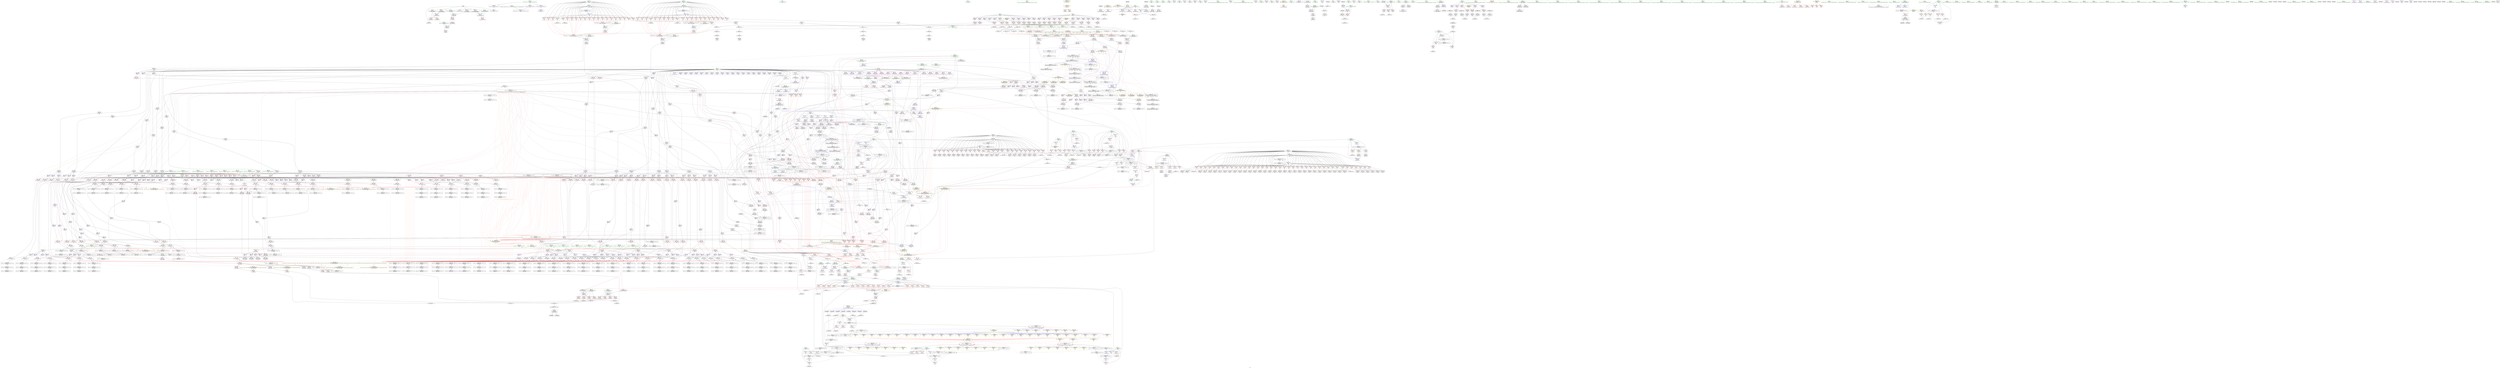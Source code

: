 digraph "SVFG" {
	label="SVFG";

	Node0x55aeb392dde0 [shape=record,color=grey,label="{NodeID: 0\nNullPtr}"];
	Node0x55aeb392dde0 -> Node0x55aeb39eb7a0[style=solid];
	Node0x55aeb392dde0 -> Node0x55aeb39eb8a0[style=solid];
	Node0x55aeb392dde0 -> Node0x55aeb39eb970[style=solid];
	Node0x55aeb392dde0 -> Node0x55aeb39eba40[style=solid];
	Node0x55aeb392dde0 -> Node0x55aeb3a29b10[style=solid];
	Node0x55aeb392dde0 -> Node0x55aeb3a5f6f0[style=solid];
	Node0x55aeb39ef5c0 [shape=record,color=purple,label="{NodeID: 443\n1357\<--39\nd_max259\<--r\nmain\n}"];
	Node0x55aeb39ef5c0 -> Node0x55aeb3a22c50[style=solid];
	Node0x55aeb3a40520 [shape=record,color=yellow,style=double,label="{NodeID: 3100\n63V_9 = CSCHI(MR_63V_8)\npts\{46 \}\nCS[]|{<s0>78}}"];
	Node0x55aeb3a40520:s0 -> Node0x55aeb3ae3bd0[style=dashed,color=red];
	Node0x55aeb39fe1e0 [shape=record,color=red,label="{NodeID: 886\n977\<--758\n\<--i55\nmain\n}"];
	Node0x55aeb39fe1e0 -> Node0x55aeb39f2220[style=solid];
	Node0x55aeb3ae0f70 [shape=record,color=yellow,style=double,label="{NodeID: 2436\n316V_1 = ENCHI(MR_316V_0)\npts\{7630001 7670001 \}\nFun[_Z3Add4rectS_]}"];
	Node0x55aeb3ae0f70 -> Node0x55aeb3a24a60[style=dashed];
	Node0x55aeb39e8210 [shape=record,color=black,label="{NodeID: 222\n1110\<--770\n\<--agg.tmp151\nmain\n}"];
	Node0x55aeb39e8210 -> Node0x55aeb3a058b0[style=solid];
	Node0x55aeb39e8210 -> Node0x55aeb3a05980[style=solid];
	Node0x55aeb39e8210 -> Node0x55aeb3a05a50[style=solid];
	Node0x55aeb39e8210 -> Node0x55aeb3a05b20[style=solid];
	Node0x55aeb3a587f0 [shape=record,color=grey,label="{NodeID: 1772\n388 = Binary(387, 162, )\n}"];
	Node0x55aeb3a587f0 -> Node0x55aeb3a2b610[style=solid];
	Node0x55aeb3a0a6b0 [shape=record,color=purple,label="{NodeID: 665\n1762\<--1294\noffset_0\<--\n}"];
	Node0x55aeb3a0a6b0 -> Node0x55aeb3a31860[style=solid];
	Node0x55aeb3a28ea0 [shape=record,color=red,label="{NodeID: 1108\n1815\<--1814\ndummyVal\<--offset_1\nmain\n}"];
	Node0x55aeb3a28ea0 -> Node0x55aeb3a32630[style=solid];
	Node0x55aeb392dce0 [shape=record,color=green,label="{NodeID: 1\n7\<--1\n__dso_handle\<--dummyObj\nGlob }"];
	Node0x55aeb39ef690 [shape=record,color=purple,label="{NodeID: 444\n317\<--42\n\<--t\n__cxx_global_var_init.9\n}"];
	Node0x55aeb39ef690 -> Node0x55aeb3a543b0[style=solid];
	Node0x55aeb3a40680 [shape=record,color=yellow,style=double,label="{NodeID: 3101\n65V_9 = CSCHI(MR_65V_8)\npts\{49 \}\nCS[]|{<s0>78}}"];
	Node0x55aeb3a40680:s0 -> Node0x55aeb3ae3bd0[style=dashed,color=red];
	Node0x55aeb39fe2b0 [shape=record,color=red,label="{NodeID: 887\n981\<--758\n\<--i55\nmain\n}"];
	Node0x55aeb39fe2b0 -> Node0x55aeb39f22f0[style=solid];
	Node0x55aeb3ae1080 [shape=record,color=yellow,style=double,label="{NodeID: 2437\n318V_1 = ENCHI(MR_318V_0)\npts\{7630002 7670002 \}\nFun[_Z3Add4rectS_]}"];
	Node0x55aeb3ae1080 -> Node0x55aeb3a24b30[style=dashed];
	Node0x55aeb39e82e0 [shape=record,color=black,label="{NodeID: 223\n1120\<--772\n\<--agg.tmp155\nmain\n}"];
	Node0x55aeb39e82e0 -> Node0x55aeb3a05f30[style=solid];
	Node0x55aeb39e82e0 -> Node0x55aeb3a06000[style=solid];
	Node0x55aeb39e82e0 -> Node0x55aeb3a060d0[style=solid];
	Node0x55aeb39e82e0 -> Node0x55aeb3a061a0[style=solid];
	Node0x55aeb3a58970 [shape=record,color=grey,label="{NodeID: 1773\n882 = Binary(877, 881, )\n}"];
	Node0x55aeb3a58970 -> Node0x55aeb3a584f0[style=solid];
	Node0x55aeb3a0a780 [shape=record,color=purple,label="{NodeID: 666\n1765\<--1294\noffset_1\<--\n}"];
	Node0x55aeb3a0a780 -> Node0x55aeb3a31930[style=solid];
	Node0x55aeb3a28f70 [shape=record,color=red,label="{NodeID: 1109\n1818\<--1817\ndummyVal\<--offset_2\nmain\n}"];
	Node0x55aeb3a28f70 -> Node0x55aeb3a32700[style=solid];
	Node0x55aeb39bd2b0 [shape=record,color=green,label="{NodeID: 2\n8\<--1\nstderr\<--dummyObj\nGlob }"];
	Node0x55aeb39ef760 [shape=record,color=purple,label="{NodeID: 445\n322\<--42\n\<--t\n__cxx_global_var_init.9\n}"];
	Node0x55aeb3a40760 [shape=record,color=yellow,style=double,label="{NodeID: 3102\n67V_9 = CSCHI(MR_67V_8)\npts\{51 \}\nCS[]|{<s0>78}}"];
	Node0x55aeb3a40760:s0 -> Node0x55aeb3ae3bd0[style=dashed,color=red];
	Node0x55aeb39fe380 [shape=record,color=red,label="{NodeID: 888\n988\<--758\n\<--i55\nmain\n}"];
	Node0x55aeb39fe380 -> Node0x55aeb39f23c0[style=solid];
	Node0x55aeb3ae1190 [shape=record,color=yellow,style=double,label="{NodeID: 2438\n320V_1 = ENCHI(MR_320V_0)\npts\{7630003 7670003 \}\nFun[_Z3Add4rectS_]}"];
	Node0x55aeb3ae1190 -> Node0x55aeb3a24c00[style=dashed];
	Node0x55aeb39e83b0 [shape=record,color=black,label="{NodeID: 224\n1139\<--774\n\<--agg.tmp162\nmain\n}"];
	Node0x55aeb39e83b0 -> Node0x55aeb3a065b0[style=solid];
	Node0x55aeb39e83b0 -> Node0x55aeb3a06680[style=solid];
	Node0x55aeb39e83b0 -> Node0x55aeb3a06750[style=solid];
	Node0x55aeb39e83b0 -> Node0x55aeb3a06820[style=solid];
	Node0x55aeb3a58af0 [shape=record,color=grey,label="{NodeID: 1774\n1359 = Binary(471, 1358, )\n|{<s0>106}}"];
	Node0x55aeb3a58af0:s0 -> Node0x55aeb3c41c30[style=solid,color=red];
	Node0x55aeb3a0a850 [shape=record,color=purple,label="{NodeID: 667\n1768\<--1294\noffset_2\<--\n}"];
	Node0x55aeb3a0a850 -> Node0x55aeb3a31a00[style=solid];
	Node0x55aeb3a29040 [shape=record,color=red,label="{NodeID: 1110\n1821\<--1820\ndummyVal\<--offset_3\nmain\n}"];
	Node0x55aeb3a29040 -> Node0x55aeb3a327d0[style=solid];
	Node0x55aeb39bd220 [shape=record,color=green,label="{NodeID: 3\n10\<--1\n\<--dummyObj\nCan only get source location for instruction, argument, global var or function.}"];
	Node0x55aeb39ef830 [shape=record,color=purple,label="{NodeID: 446\n323\<--42\n\<--t\n__cxx_global_var_init.9\n}"];
	Node0x55aeb39ef830 -> Node0x55aeb3a5edf0[style=solid];
	Node0x55aeb3a40840 [shape=record,color=yellow,style=double,label="{NodeID: 3103\n69V_9 = CSCHI(MR_69V_8)\npts\{53 \}\nCS[]|{<s0>78}}"];
	Node0x55aeb3a40840:s0 -> Node0x55aeb3ae3bd0[style=dashed,color=red];
	Node0x55aeb39fe450 [shape=record,color=red,label="{NodeID: 889\n992\<--758\n\<--i55\nmain\n}"];
	Node0x55aeb39fe450 -> Node0x55aeb39f2490[style=solid];
	Node0x55aeb3ae12a0 [shape=record,color=yellow,style=double,label="{NodeID: 2439\n38V_1 = ENCHI(MR_38V_0)\npts\{1 \}\nFun[_Z3errPKcz]}"];
	Node0x55aeb3ae12a0 -> Node0x55aeb3a0ca70[style=dashed];
	Node0x55aeb3ae12a0 -> Node0x55aeb3a0cb40[style=dashed];
	Node0x55aeb39e8480 [shape=record,color=black,label="{NodeID: 225\n1158\<--776\n\<--agg.tmp170\nmain\n}"];
	Node0x55aeb39e8480 -> Node0x55aeb3a06c30[style=solid];
	Node0x55aeb39e8480 -> Node0x55aeb3a06d00[style=solid];
	Node0x55aeb39e8480 -> Node0x55aeb3a06dd0[style=solid];
	Node0x55aeb39e8480 -> Node0x55aeb3a06ea0[style=solid];
	Node0x55aeb3a58c70 [shape=record,color=grey,label="{NodeID: 1775\n1365 = Binary(1364, 162, )\n}"];
	Node0x55aeb3a58c70 -> Node0x55aeb3a328a0[style=solid];
	Node0x55aeb3a0a920 [shape=record,color=purple,label="{NodeID: 668\n1771\<--1294\noffset_3\<--\n}"];
	Node0x55aeb3a0a920 -> Node0x55aeb3a31ad0[style=solid];
	Node0x55aeb3a29110 [shape=record,color=blue,label="{NodeID: 1111\n9\<--10\nstart\<--\nGlob }"];
	Node0x55aeb39bd190 [shape=record,color=green,label="{NodeID: 4\n12\<--1\n.str\<--dummyObj\nGlob }"];
	Node0x55aeb39ef900 [shape=record,color=purple,label="{NodeID: 447\n371\<--42\narrayidx2\<--t\n_Z3Add4rectS_\n}"];
	Node0x55aeb39ef900 -> Node0x55aeb39e72a0[style=solid];
	Node0x55aeb39fe520 [shape=record,color=red,label="{NodeID: 890\n998\<--758\n\<--i55\nmain\n}"];
	Node0x55aeb39fe520 -> Node0x55aeb39f2560[style=solid];
	Node0x55aeb39e8550 [shape=record,color=black,label="{NodeID: 226\n1177\<--778\n\<--agg.tmp178\nmain\n}"];
	Node0x55aeb39e8550 -> Node0x55aeb3a072b0[style=solid];
	Node0x55aeb39e8550 -> Node0x55aeb3a07380[style=solid];
	Node0x55aeb39e8550 -> Node0x55aeb3a07450[style=solid];
	Node0x55aeb39e8550 -> Node0x55aeb3a07520[style=solid];
	Node0x55aeb3a58df0 [shape=record,color=grey,label="{NodeID: 1776\n1375 = Binary(1374, 162, )\n}"];
	Node0x55aeb3a58df0 -> Node0x55aeb3a32a40[style=solid];
	Node0x55aeb3a0a9f0 [shape=record,color=purple,label="{NodeID: 669\n1763\<--1295\noffset_0\<--\n}"];
	Node0x55aeb3a0a9f0 -> Node0x55aeb3a280d0[style=solid];
	Node0x55aeb3a29210 [shape=record,color=blue,label="{NodeID: 1112\n26\<--27\nn\<--\nGlob }"];
	Node0x55aeb3a29210 -> Node0x55aeb3b5b9e0[style=dashed];
	Node0x55aeb39bd100 [shape=record,color=green,label="{NodeID: 5\n14\<--1\n.str.2\<--dummyObj\nGlob }"];
	Node0x55aeb39ef9d0 [shape=record,color=purple,label="{NodeID: 448\n391\<--42\narrayidx10\<--t\n_Z3Add4rectS_\n}"];
	Node0x55aeb39ef9d0 -> Node0x55aeb39e75e0[style=solid];
	Node0x55aeb39fe5f0 [shape=record,color=red,label="{NodeID: 891\n1002\<--758\n\<--i55\nmain\n}"];
	Node0x55aeb39fe5f0 -> Node0x55aeb39f2630[style=solid];
	Node0x55aeb39e8620 [shape=record,color=black,label="{NodeID: 227\n1196\<--780\n\<--agg.tmp187\nmain\n}"];
	Node0x55aeb39e8620 -> Node0x55aeb3a07930[style=solid];
	Node0x55aeb39e8620 -> Node0x55aeb3a07a00[style=solid];
	Node0x55aeb39e8620 -> Node0x55aeb3a07ad0[style=solid];
	Node0x55aeb39e8620 -> Node0x55aeb3a07ba0[style=solid];
	Node0x55aeb3a58f70 [shape=record,color=grey,label="{NodeID: 1777\n1370 = Binary(1369, 162, )\n}"];
	Node0x55aeb3a58f70 -> Node0x55aeb3a32970[style=solid];
	Node0x55aeb3a0aac0 [shape=record,color=purple,label="{NodeID: 670\n1766\<--1295\noffset_1\<--\n}"];
	Node0x55aeb3a0aac0 -> Node0x55aeb3a281a0[style=solid];
	Node0x55aeb3a29310 [shape=record,color=blue,label="{NodeID: 1113\n29\<--27\nrn\<--\nGlob }"];
	Node0x55aeb3a29310 -> Node0x55aeb3aa36b0[style=dashed];
	Node0x55aeb39babe0 [shape=record,color=green,label="{NodeID: 6\n16\<--1\n.str.3\<--dummyObj\nGlob }"];
	Node0x55aeb39efaa0 [shape=record,color=purple,label="{NodeID: 449\n411\<--42\narrayidx18\<--t\n_Z3Add4rectS_\n}"];
	Node0x55aeb39efaa0 -> Node0x55aeb39e7780[style=solid];
	Node0x55aeb39fe6c0 [shape=record,color=red,label="{NodeID: 892\n1013\<--758\n\<--i55\nmain\n}"];
	Node0x55aeb39fe6c0 -> Node0x55aeb39f27d0[style=solid];
	Node0x55aeb39e86f0 [shape=record,color=black,label="{NodeID: 228\n1210\<--782\n\<--agg.tmp193\nmain\n}"];
	Node0x55aeb39e86f0 -> Node0x55aeb3a07fb0[style=solid];
	Node0x55aeb39e86f0 -> Node0x55aeb3a08080[style=solid];
	Node0x55aeb39e86f0 -> Node0x55aeb3a08150[style=solid];
	Node0x55aeb39e86f0 -> Node0x55aeb3a08220[style=solid];
	Node0x55aeb3a590f0 [shape=record,color=grey,label="{NodeID: 1778\n454 = Binary(447, 453, )\n}"];
	Node0x55aeb3a590f0 -> Node0x55aeb3a56870[style=solid];
	Node0x55aeb3a0ab90 [shape=record,color=purple,label="{NodeID: 671\n1769\<--1295\noffset_2\<--\n}"];
	Node0x55aeb3a0ab90 -> Node0x55aeb3a28270[style=solid];
	Node0x55aeb3a29410 [shape=record,color=blue,label="{NodeID: 1114\n31\<--27\ntn\<--\nGlob }"];
	Node0x55aeb3a29410 -> Node0x55aeb3ac23b0[style=dashed];
	Node0x55aeb391b230 [shape=record,color=green,label="{NodeID: 7\n18\<--1\n.str.4\<--dummyObj\nGlob }"];
	Node0x55aeb39efb70 [shape=record,color=purple,label="{NodeID: 450\n809\<--54\n\<--.str.10\nmain\n}"];
	Node0x55aeb39fe790 [shape=record,color=red,label="{NodeID: 893\n1023\<--758\n\<--i55\nmain\n}"];
	Node0x55aeb39fe790 -> Node0x55aeb39f2a40[style=solid];
	Node0x55aeb39e87c0 [shape=record,color=black,label="{NodeID: 229\n1224\<--784\n\<--agg.tmp199\nmain\n}"];
	Node0x55aeb39e87c0 -> Node0x55aeb3a08630[style=solid];
	Node0x55aeb39e87c0 -> Node0x55aeb3a08700[style=solid];
	Node0x55aeb39e87c0 -> Node0x55aeb3a087d0[style=solid];
	Node0x55aeb39e87c0 -> Node0x55aeb3a088a0[style=solid];
	Node0x55aeb3a59270 [shape=record,color=grey,label="{NodeID: 1779\n1017 = Binary(1012, 1016, )\n}"];
	Node0x55aeb3a59270 -> Node0x55aeb3a57a70[style=solid];
	Node0x55aeb3a0ac60 [shape=record,color=purple,label="{NodeID: 672\n1772\<--1295\noffset_3\<--\n}"];
	Node0x55aeb3a0ac60 -> Node0x55aeb3a28340[style=solid];
	Node0x55aeb3a29510 [shape=record,color=blue,label="{NodeID: 1115\n45\<--27\nis\<--\nGlob }"];
	Node0x55aeb3a29510 -> Node0x55aeb3aa37a0[style=dashed];
	Node0x55aeb391b2c0 [shape=record,color=green,label="{NodeID: 8\n20\<--1\n.str.5\<--dummyObj\nGlob }"];
	Node0x55aeb39efc40 [shape=record,color=purple,label="{NodeID: 451\n811\<--56\n\<--.str.11\nmain\n}"];
	Node0x55aeb3a40d20 [shape=record,color=yellow,style=double,label="{NodeID: 3108\n251V_6 = CSCHI(MR_251V_5)\npts\{7610000 7610001 7610002 7610003 \}\nCS[]|{|<s1>67|<s2>67|<s3>67|<s4>67}}"];
	Node0x55aeb3a40d20 -> Node0x55aeb3b2f2d0[style=dashed];
	Node0x55aeb3a40d20:s1 -> Node0x55aeb3ae09f0[style=dashed,color=red];
	Node0x55aeb3a40d20:s2 -> Node0x55aeb3ae0b00[style=dashed,color=red];
	Node0x55aeb3a40d20:s3 -> Node0x55aeb3ae0c40[style=dashed,color=red];
	Node0x55aeb3a40d20:s4 -> Node0x55aeb3ae0d50[style=dashed,color=red];
	Node0x55aeb39fe860 [shape=record,color=red,label="{NodeID: 894\n1030\<--758\n\<--i55\nmain\n}"];
	Node0x55aeb39fe860 -> Node0x55aeb39f2be0[style=solid];
	Node0x55aeb39e8890 [shape=record,color=black,label="{NodeID: 230\n1238\<--786\n\<--agg.tmp205\nmain\n}"];
	Node0x55aeb39e8890 -> Node0x55aeb3a08cb0[style=solid];
	Node0x55aeb39e8890 -> Node0x55aeb3a08d80[style=solid];
	Node0x55aeb39e8890 -> Node0x55aeb3a08e50[style=solid];
	Node0x55aeb39e8890 -> Node0x55aeb3a08f20[style=solid];
	Node0x55aeb3a593f0 [shape=record,color=grey,label="{NodeID: 1780\n561 = Binary(560, 456, )\n}"];
	Node0x55aeb3a593f0 -> Node0x55aeb3a5def0[style=solid];
	Node0x55aeb3a0ad30 [shape=record,color=purple,label="{NodeID: 673\n1774\<--1308\noffset_0\<--\n}"];
	Node0x55aeb3a0ad30 -> Node0x55aeb3a31ba0[style=solid];
	Node0x55aeb3a29610 [shape=record,color=blue,label="{NodeID: 1116\n47\<--48\nrx\<--\nGlob }"];
	Node0x55aeb3a29610 -> Node0x55aeb3aa3ca0[style=dashed];
	Node0x55aeb391b350 [shape=record,color=green,label="{NodeID: 9\n22\<--1\n.str.6\<--dummyObj\nGlob }"];
	Node0x55aeb39efd10 [shape=record,color=purple,label="{NodeID: 452\n830\<--56\n\<--.str.11\nmain\n}"];
	Node0x55aeb3a40e80 [shape=record,color=yellow,style=double,label="{NodeID: 3109\n257V_6 = CSCHI(MR_257V_5)\npts\{7670000 7670001 7670002 7670003 \}\nCS[]|{|<s1>70|<s2>70|<s3>70|<s4>70}}"];
	Node0x55aeb3a40e80 -> Node0x55aeb3b301d0[style=dashed];
	Node0x55aeb3a40e80:s1 -> Node0x55aeb3ae0e60[style=dashed,color=red];
	Node0x55aeb3a40e80:s2 -> Node0x55aeb3ae0f70[style=dashed,color=red];
	Node0x55aeb3a40e80:s3 -> Node0x55aeb3ae1080[style=dashed,color=red];
	Node0x55aeb3a40e80:s4 -> Node0x55aeb3ae1190[style=dashed,color=red];
	Node0x55aeb39fe930 [shape=record,color=red,label="{NodeID: 895\n1034\<--758\n\<--i55\nmain\n}"];
	Node0x55aeb39fe930 -> Node0x55aeb39f2cb0[style=solid];
	Node0x55aeb39f05f0 [shape=record,color=black,label="{NodeID: 231\n1252\<--788\n\<--agg.tmp211\nmain\n}"];
	Node0x55aeb39f05f0 -> Node0x55aeb3a09330[style=solid];
	Node0x55aeb39f05f0 -> Node0x55aeb3a09400[style=solid];
	Node0x55aeb39f05f0 -> Node0x55aeb3a094d0[style=solid];
	Node0x55aeb39f05f0 -> Node0x55aeb3a095a0[style=solid];
	Node0x55aeb3a59570 [shape=record,color=grey,label="{NodeID: 1781\n558 = Binary(555, 557, )\n}"];
	Node0x55aeb3a59570 -> Node0x55aeb3a2ce70[style=solid];
	Node0x55aeb3a0ae00 [shape=record,color=purple,label="{NodeID: 674\n1777\<--1308\noffset_1\<--\n}"];
	Node0x55aeb3a0ae00 -> Node0x55aeb3a31c70[style=solid];
	Node0x55aeb3a29710 [shape=record,color=blue,label="{NodeID: 1117\n50\<--48\nry\<--\nGlob }"];
	Node0x55aeb3a29710 -> Node0x55aeb3aa41a0[style=dashed];
	Node0x55aeb391b3e0 [shape=record,color=green,label="{NodeID: 10\n24\<--1\n.str.7\<--dummyObj\nGlob }"];
	Node0x55aeb39efde0 [shape=record,color=purple,label="{NodeID: 453\n824\<--58\n\<--.str.12\nmain\n}"];
	Node0x55aeb3a40fe0 [shape=record,color=yellow,style=double,label="{NodeID: 3110\n253V_6 = CSCHI(MR_253V_5)\npts\{7630000 7630001 7630002 7630003 \}\nCS[]|{|<s1>67|<s2>67|<s3>67|<s4>67}}"];
	Node0x55aeb3a40fe0 -> Node0x55aeb3b2f7d0[style=dashed];
	Node0x55aeb3a40fe0:s1 -> Node0x55aeb3ae0e60[style=dashed,color=red];
	Node0x55aeb3a40fe0:s2 -> Node0x55aeb3ae0f70[style=dashed,color=red];
	Node0x55aeb3a40fe0:s3 -> Node0x55aeb3ae1080[style=dashed,color=red];
	Node0x55aeb3a40fe0:s4 -> Node0x55aeb3ae1190[style=dashed,color=red];
	Node0x55aeb39fea00 [shape=record,color=red,label="{NodeID: 896\n1040\<--758\n\<--i55\nmain\n}"];
	Node0x55aeb39fea00 -> Node0x55aeb39f2d80[style=solid];
	Node0x55aeb39f0680 [shape=record,color=black,label="{NodeID: 232\n1266\<--790\n\<--agg.tmp217\nmain\n}"];
	Node0x55aeb39f0680 -> Node0x55aeb3a099b0[style=solid];
	Node0x55aeb39f0680 -> Node0x55aeb3a09a80[style=solid];
	Node0x55aeb39f0680 -> Node0x55aeb3a09b50[style=solid];
	Node0x55aeb39f0680 -> Node0x55aeb3a09c20[style=solid];
	Node0x55aeb3a596f0 [shape=record,color=grey,label="{NodeID: 1782\n1038 = Binary(1033, 1037, )\n}"];
	Node0x55aeb3a596f0 -> Node0x55aeb3a59870[style=solid];
	Node0x55aeb3a0aed0 [shape=record,color=purple,label="{NodeID: 675\n1780\<--1308\noffset_2\<--\n}"];
	Node0x55aeb3a0aed0 -> Node0x55aeb3a31d40[style=solid];
	Node0x55aeb3a29810 [shape=record,color=blue,label="{NodeID: 1118\n52\<--48\nd\<--\nGlob }"];
	Node0x55aeb3a29810 -> Node0x55aeb3aa46a0[style=dashed];
	Node0x55aeb391b470 [shape=record,color=green,label="{NodeID: 11\n27\<--1\n\<--dummyObj\nCan only get source location for instruction, argument, global var or function.}"];
	Node0x55aeb39efeb0 [shape=record,color=purple,label="{NodeID: 454\n828\<--60\n\<--.str.13\nmain\n}"];
	Node0x55aeb3a41140 [shape=record,color=yellow,style=double,label="{NodeID: 3111\n394V_2 = CSCHI(MR_394V_1)\npts\{46 49 51 53 \}\nCS[]|{<s0>76|<s1>76|<s2>76|<s3>76|<s4>78|<s5>78|<s6>78|<s7>78|<s8>80|<s9>80|<s10>80|<s11>80|<s12>82|<s13>82|<s14>82|<s15>82|<s16>84|<s17>84|<s18>84|<s19>84|<s20>86|<s21>86|<s22>86|<s23>86|<s24>88|<s25>88|<s26>88|<s27>88|<s28>90|<s29>90|<s30>90|<s31>90}}"];
	Node0x55aeb3a41140:s0 -> Node0x55aeb3a40520[style=dashed,color=blue];
	Node0x55aeb3a41140:s1 -> Node0x55aeb3a40680[style=dashed,color=blue];
	Node0x55aeb3a41140:s2 -> Node0x55aeb3a40760[style=dashed,color=blue];
	Node0x55aeb3a41140:s3 -> Node0x55aeb3a40840[style=dashed,color=blue];
	Node0x55aeb3a41140:s4 -> Node0x55aeb3a425f0[style=dashed,color=blue];
	Node0x55aeb3a41140:s5 -> Node0x55aeb3a42750[style=dashed,color=blue];
	Node0x55aeb3a41140:s6 -> Node0x55aeb3a42830[style=dashed,color=blue];
	Node0x55aeb3a41140:s7 -> Node0x55aeb3a42910[style=dashed,color=blue];
	Node0x55aeb3a41140:s8 -> Node0x55aeb3a429f0[style=dashed,color=blue];
	Node0x55aeb3a41140:s9 -> Node0x55aeb3a42b50[style=dashed,color=blue];
	Node0x55aeb3a41140:s10 -> Node0x55aeb3a42c30[style=dashed,color=blue];
	Node0x55aeb3a41140:s11 -> Node0x55aeb3a42d10[style=dashed,color=blue];
	Node0x55aeb3a41140:s12 -> Node0x55aeb3a453e0[style=dashed,color=blue];
	Node0x55aeb3a41140:s13 -> Node0x55aeb3a45540[style=dashed,color=blue];
	Node0x55aeb3a41140:s14 -> Node0x55aeb3a45620[style=dashed,color=blue];
	Node0x55aeb3a41140:s15 -> Node0x55aeb3a45700[style=dashed,color=blue];
	Node0x55aeb3a41140:s16 -> Node0x55aeb3a457e0[style=dashed,color=blue];
	Node0x55aeb3a41140:s17 -> Node0x55aeb3a45940[style=dashed,color=blue];
	Node0x55aeb3a41140:s18 -> Node0x55aeb3a45a20[style=dashed,color=blue];
	Node0x55aeb3a41140:s19 -> Node0x55aeb3a45b00[style=dashed,color=blue];
	Node0x55aeb3a41140:s20 -> Node0x55aeb3a45be0[style=dashed,color=blue];
	Node0x55aeb3a41140:s21 -> Node0x55aeb3a45d40[style=dashed,color=blue];
	Node0x55aeb3a41140:s22 -> Node0x55aeb3a45e20[style=dashed,color=blue];
	Node0x55aeb3a41140:s23 -> Node0x55aeb3a45f00[style=dashed,color=blue];
	Node0x55aeb3a41140:s24 -> Node0x55aeb3a45fe0[style=dashed,color=blue];
	Node0x55aeb3a41140:s25 -> Node0x55aeb3a46140[style=dashed,color=blue];
	Node0x55aeb3a41140:s26 -> Node0x55aeb3a46220[style=dashed,color=blue];
	Node0x55aeb3a41140:s27 -> Node0x55aeb3a46300[style=dashed,color=blue];
	Node0x55aeb3a41140:s28 -> Node0x55aeb3a463e0[style=dashed,color=blue];
	Node0x55aeb3a41140:s29 -> Node0x55aeb3a46540[style=dashed,color=blue];
	Node0x55aeb3a41140:s30 -> Node0x55aeb3a46620[style=dashed,color=blue];
	Node0x55aeb3a41140:s31 -> Node0x55aeb3a46700[style=dashed,color=blue];
	Node0x55aeb39fead0 [shape=record,color=red,label="{NodeID: 897\n1044\<--758\n\<--i55\nmain\n}"];
	Node0x55aeb39fead0 -> Node0x55aeb39f2e50[style=solid];
	Node0x55aeb39f0750 [shape=record,color=black,label="{NodeID: 233\n1280\<--792\n\<--agg.tmp223\nmain\n}"];
	Node0x55aeb39f0750 -> Node0x55aeb3a0a030[style=solid];
	Node0x55aeb39f0750 -> Node0x55aeb3a0a100[style=solid];
	Node0x55aeb39f0750 -> Node0x55aeb3a0a1d0[style=solid];
	Node0x55aeb39f0750 -> Node0x55aeb3a0a2a0[style=solid];
	Node0x55aeb3a59870 [shape=record,color=grey,label="{NodeID: 1783\n1039 = Binary(1038, 456, )\n|{<s0>68}}"];
	Node0x55aeb3a59870:s0 -> Node0x55aeb3a71ae0[style=solid,color=red];
	Node0x55aeb3a0afa0 [shape=record,color=purple,label="{NodeID: 676\n1783\<--1308\noffset_3\<--\n}"];
	Node0x55aeb3a0afa0 -> Node0x55aeb3a31e10[style=solid];
	Node0x55aeb3a29910 [shape=record,color=blue,label="{NodeID: 1119\n1507\<--77\nllvm.global_ctors_0\<--\nGlob }"];
	Node0x55aeb391b500 [shape=record,color=green,label="{NodeID: 12\n48\<--1\n\<--dummyObj\nCan only get source location for instruction, argument, global var or function.}"];
	Node0x55aeb39eff80 [shape=record,color=purple,label="{NodeID: 455\n847\<--62\n\<--.str.14\nmain\n}"];
	Node0x55aeb3a412a0 [shape=record,color=yellow,style=double,label="{NodeID: 3112\n255V_6 = CSCHI(MR_255V_5)\npts\{7650000 7650001 7650002 7650003 \}\nCS[]|{|<s1>70|<s2>70|<s3>70|<s4>70}}"];
	Node0x55aeb3a412a0 -> Node0x55aeb3b2fcd0[style=dashed];
	Node0x55aeb3a412a0:s1 -> Node0x55aeb3ae09f0[style=dashed,color=red];
	Node0x55aeb3a412a0:s2 -> Node0x55aeb3ae0b00[style=dashed,color=red];
	Node0x55aeb3a412a0:s3 -> Node0x55aeb3ae0c40[style=dashed,color=red];
	Node0x55aeb3a412a0:s4 -> Node0x55aeb3ae0d50[style=dashed,color=red];
	Node0x55aeb39feba0 [shape=record,color=red,label="{NodeID: 898\n1051\<--758\n\<--i55\nmain\n}"];
	Node0x55aeb39feba0 -> Node0x55aeb39f2f20[style=solid];
	Node0x55aeb39f0820 [shape=record,color=black,label="{NodeID: 234\n1294\<--794\n\<--agg.tmp229\nmain\n}"];
	Node0x55aeb39f0820 -> Node0x55aeb3a0a6b0[style=solid];
	Node0x55aeb39f0820 -> Node0x55aeb3a0a780[style=solid];
	Node0x55aeb39f0820 -> Node0x55aeb3a0a850[style=solid];
	Node0x55aeb39f0820 -> Node0x55aeb3a0a920[style=solid];
	Node0x55aeb3a599f0 [shape=record,color=grey,label="{NodeID: 1784\n725 = Binary(724, 726, )\n|{<s0>55}}"];
	Node0x55aeb3a599f0:s0 -> Node0x55aeb3c418e0[style=solid,color=red];
	Node0x55aeb3a0b070 [shape=record,color=purple,label="{NodeID: 677\n1775\<--1309\noffset_0\<--\n}"];
	Node0x55aeb3a0b070 -> Node0x55aeb3a28410[style=solid];
	Node0x55aeb3a29a10 [shape=record,color=blue,label="{NodeID: 1120\n1508\<--78\nllvm.global_ctors_1\<--_GLOBAL__sub_I_Burunduk1_2_1.cpp\nGlob }"];
	Node0x55aeb391b590 [shape=record,color=green,label="{NodeID: 13\n54\<--1\n.str.10\<--dummyObj\nGlob }"];
	Node0x55aeb39f0050 [shape=record,color=purple,label="{NodeID: 456\n1082\<--64\n\<--.str.15\nmain\n}"];
	Node0x55aeb39fec70 [shape=record,color=red,label="{NodeID: 899\n1055\<--758\n\<--i55\nmain\n}"];
	Node0x55aeb39fec70 -> Node0x55aeb39f2ff0[style=solid];
	Node0x55aeb39f08f0 [shape=record,color=black,label="{NodeID: 235\n1308\<--796\n\<--agg.tmp235\nmain\n}"];
	Node0x55aeb39f08f0 -> Node0x55aeb3a0ad30[style=solid];
	Node0x55aeb39f08f0 -> Node0x55aeb3a0ae00[style=solid];
	Node0x55aeb39f08f0 -> Node0x55aeb3a0aed0[style=solid];
	Node0x55aeb39f08f0 -> Node0x55aeb3a0afa0[style=solid];
	Node0x55aeb3a59b70 [shape=record,color=grey,label="{NodeID: 1785\n730 = Binary(729, 726, )\n|{<s0>55}}"];
	Node0x55aeb3a59b70:s0 -> Node0x55aeb3c41c30[style=solid,color=red];
	Node0x55aeb3a0b140 [shape=record,color=purple,label="{NodeID: 678\n1778\<--1309\noffset_1\<--\n}"];
	Node0x55aeb3a0b140 -> Node0x55aeb3a284e0[style=solid];
	Node0x55aeb3a29b10 [shape=record,color=blue, style = dotted,label="{NodeID: 1121\n1509\<--3\nllvm.global_ctors_2\<--dummyVal\nGlob }"];
	Node0x55aeb391b620 [shape=record,color=green,label="{NodeID: 14\n56\<--1\n.str.11\<--dummyObj\nGlob }"];
	Node0x55aeb39f0120 [shape=record,color=purple,label="{NodeID: 457\n1083\<--66\n\<--.str.16\nmain\n}"];
	Node0x55aeb39fed40 [shape=record,color=red,label="{NodeID: 900\n1061\<--758\n\<--i55\nmain\n}"];
	Node0x55aeb39fed40 -> Node0x55aeb39f30c0[style=solid];
	Node0x55aeb3ae1fa0 [shape=record,color=yellow,style=double,label="{NodeID: 2450\n38V_1 = ENCHI(MR_38V_0)\npts\{1 \}\nFun[_Z13MiniTimeStampPKc]}"];
	Node0x55aeb3ae1fa0 -> Node0x55aeb3a0cf50[style=dashed];
	Node0x55aeb39f09c0 [shape=record,color=black,label="{NodeID: 236\n1322\<--798\n\<--agg.tmp241\nmain\n}"];
	Node0x55aeb39f09c0 -> Node0x55aeb3a0b3b0[style=solid];
	Node0x55aeb39f09c0 -> Node0x55aeb3a0b480[style=solid];
	Node0x55aeb39f09c0 -> Node0x55aeb3a0b550[style=solid];
	Node0x55aeb39f09c0 -> Node0x55aeb3a0b620[style=solid];
	Node0x55aeb3a59cf0 [shape=record,color=grey,label="{NodeID: 1786\n729 = Binary(727, 728, )\n}"];
	Node0x55aeb3a59cf0 -> Node0x55aeb3a59b70[style=solid];
	Node0x55aeb3a0b210 [shape=record,color=purple,label="{NodeID: 679\n1781\<--1309\noffset_2\<--\n}"];
	Node0x55aeb3a0b210 -> Node0x55aeb3a285b0[style=solid];
	Node0x55aeb3a29c10 [shape=record,color=blue,label="{NodeID: 1122\n108\<--107\nfmt.addr\<--fmt\n_Z3errPKcz\n}"];
	Node0x55aeb3a29c10 -> Node0x55aeb3a0e610[style=dashed];
	Node0x55aeb391b6b0 [shape=record,color=green,label="{NodeID: 15\n58\<--1\n.str.12\<--dummyObj\nGlob }"];
	Node0x55aeb39f01f0 [shape=record,color=purple,label="{NodeID: 458\n1084\<--68\n\<--__PRETTY_FUNCTION__.main\nmain\n}"];
	Node0x55aeb39fee10 [shape=record,color=red,label="{NodeID: 901\n1065\<--758\n\<--i55\nmain\n}"];
	Node0x55aeb39fee10 -> Node0x55aeb39f3190[style=solid];
	Node0x55aeb3ae20b0 [shape=record,color=yellow,style=double,label="{NodeID: 2451\n36V_1 = ENCHI(MR_36V_0)\npts\{11 \}\nFun[_Z13MiniTimeStampPKc]}"];
	Node0x55aeb3ae20b0 -> Node0x55aeb3a0d430[style=dashed];
	Node0x55aeb39f0a90 [shape=record,color=black,label="{NodeID: 237\n1336\<--800\n\<--agg.tmp247\nmain\n}"];
	Node0x55aeb39f0a90 -> Node0x55aeb3a0ba30[style=solid];
	Node0x55aeb39f0a90 -> Node0x55aeb3a0bb00[style=solid];
	Node0x55aeb39f0a90 -> Node0x55aeb3a0bbd0[style=solid];
	Node0x55aeb39f0a90 -> Node0x55aeb3a0bca0[style=solid];
	Node0x55aeb3a59e70 [shape=record,color=grey,label="{NodeID: 1787\n724 = Binary(722, 723, )\n}"];
	Node0x55aeb3a59e70 -> Node0x55aeb3a599f0[style=solid];
	Node0x55aeb3a0b2e0 [shape=record,color=purple,label="{NodeID: 680\n1784\<--1309\noffset_3\<--\n}"];
	Node0x55aeb3a0b2e0 -> Node0x55aeb3a28680[style=solid];
	Node0x55aeb3a29ce0 [shape=record,color=blue,label="{NodeID: 1123\n143\<--149\nf.addr\<--frombool\n_Z6AssertbPKcz\n}"];
	Node0x55aeb3a29ce0 -> Node0x55aeb3a0e6e0[style=dashed];
	Node0x55aeb3921d10 [shape=record,color=green,label="{NodeID: 16\n60\<--1\n.str.13\<--dummyObj\nGlob }"];
	Node0x55aeb39f02c0 [shape=record,color=purple,label="{NodeID: 459\n1381\<--70\n\<--.str.17\nmain\n}"];
	Node0x55aeb39feee0 [shape=record,color=red,label="{NodeID: 902\n1075\<--758\n\<--i55\nmain\n}"];
	Node0x55aeb39feee0 -> Node0x55aeb3a5a8f0[style=solid];
	Node0x55aeb39f0b60 [shape=record,color=black,label="{NodeID: 238\n1351\<--802\n\<--agg.tmp254\nmain\n}"];
	Node0x55aeb39f0b60 -> Node0x55aeb3a0c0b0[style=solid];
	Node0x55aeb39f0b60 -> Node0x55aeb3a0c180[style=solid];
	Node0x55aeb39f0b60 -> Node0x55aeb3a0c250[style=solid];
	Node0x55aeb39f0b60 -> Node0x55aeb3a0c320[style=solid];
	Node0x55aeb3a59ff0 [shape=record,color=grey,label="{NodeID: 1788\n175 = Binary(172, 176, )\n}"];
	Node0x55aeb3a59ff0 -> Node0x55aeb3a5a170[style=solid];
	Node0x55aeb3a0b3b0 [shape=record,color=purple,label="{NodeID: 681\n1786\<--1322\noffset_0\<--\n}"];
	Node0x55aeb3a0b3b0 -> Node0x55aeb3a31ee0[style=solid];
	Node0x55aeb3a29db0 [shape=record,color=blue,label="{NodeID: 1124\n145\<--142\nfmt.addr\<--fmt\n_Z6AssertbPKcz\n}"];
	Node0x55aeb3a29db0 -> Node0x55aeb3a0e7b0[style=dashed];
	Node0x55aeb3921dd0 [shape=record,color=green,label="{NodeID: 17\n62\<--1\n.str.14\<--dummyObj\nGlob }"];
	Node0x55aeb39f0390 [shape=record,color=purple,label="{NodeID: 460\n1388\<--72\n\<--.str.18\nmain\n}"];
	Node0x55aeb39fefb0 [shape=record,color=red,label="{NodeID: 903\n1092\<--758\n\<--i55\nmain\n}"];
	Node0x55aeb39fefb0 -> Node0x55aeb3a5b1f0[style=solid];
	Node0x55aeb39f0c30 [shape=record,color=black,label="{NodeID: 239\n806\<--805\nconv\<--call\nmain\n}"];
	Node0x55aeb39f0c30 -> Node0x55aeb3a2deb0[style=solid];
	Node0x55aeb3a5a170 [shape=record,color=grey,label="{NodeID: 1789\n178 = Binary(175, 177, )\n}"];
	Node0x55aeb3a5a170 -> Node0x55aeb39ec020[style=solid];
	Node0x55aeb3a0b480 [shape=record,color=purple,label="{NodeID: 682\n1789\<--1322\noffset_1\<--\n}"];
	Node0x55aeb3a0b480 -> Node0x55aeb3a31fb0[style=solid];
	Node0x55aeb3a29e80 [shape=record,color=blue,label="{NodeID: 1125\n9\<--187\nstart\<--conv\n__cxx_global_var_init.1\n|{<s0>112}}"];
	Node0x55aeb3a29e80:s0 -> Node0x55aeb3a467e0[style=dashed,color=blue];
	Node0x55aeb3921e90 [shape=record,color=green,label="{NodeID: 18\n64\<--1\n.str.15\<--dummyObj\nGlob }"];
	Node0x55aeb39f0460 [shape=record,color=purple,label="{NodeID: 461\n1402\<--74\n\<--.str.19\nmain\n}"];
	Node0x55aeb39ff080 [shape=record,color=red,label="{NodeID: 904\n1098\<--768\n\<--i143\nmain\n}"];
	Node0x55aeb39ff080 -> Node0x55aeb3a5fe70[style=solid];
	Node0x55aeb39f0d00 [shape=record,color=black,label="{NodeID: 240\n839\<--838\nidxprom\<--\nmain\n}"];
	Node0x55aeb3a5a2f0 [shape=record,color=grey,label="{NodeID: 1790\n1077 = Binary(862, 1076, )\n}"];
	Node0x55aeb3a5a2f0 -> Node0x55aeb3a5a470[style=solid];
	Node0x55aeb3a0b550 [shape=record,color=purple,label="{NodeID: 683\n1792\<--1322\noffset_2\<--\n}"];
	Node0x55aeb3a0b550 -> Node0x55aeb3a32080[style=solid];
	Node0x55aeb3a29f50 [shape=record,color=blue,label="{NodeID: 1126\n196\<--195\ns.addr\<--s\n_Z9TimeStampPKcz\n}"];
	Node0x55aeb3a29f50 -> Node0x55aeb3a0e880[style=dashed];
	Node0x55aeb3a29f50 -> Node0x55aeb3a0e950[style=dashed];
	Node0x55aeb3921f50 [shape=record,color=green,label="{NodeID: 19\n66\<--1\n.str.16\<--dummyObj\nGlob }"];
	Node0x55aeb39f0530 [shape=record,color=purple,label="{NodeID: 462\n1507\<--76\nllvm.global_ctors_0\<--llvm.global_ctors\nGlob }"];
	Node0x55aeb39f0530 -> Node0x55aeb3a29910[style=solid];
	Node0x55aeb3ad5f10 [shape=record,color=black,label="{NodeID: 2012\nMR_167V_7 = PHI(MR_167V_5, MR_167V_4, )\npts\{7830002 \}\n}"];
	Node0x55aeb3ad5f10 -> Node0x55aeb3a30680[style=dashed];
	Node0x55aeb3ad5f10 -> Node0x55aeb3ad5f10[style=dashed];
	Node0x55aeb3ad5f10 -> Node0x55aeb3af5f40[style=dashed];
	Node0x55aeb39ff150 [shape=record,color=red,label="{NodeID: 905\n1102\<--768\n\<--i143\nmain\n}"];
	Node0x55aeb39ff150 -> Node0x55aeb39f3260[style=solid];
	Node0x55aeb39f0dd0 [shape=record,color=black,label="{NodeID: 241\n842\<--841\nidxprom10\<--\nmain\n}"];
	Node0x55aeb3a5a470 [shape=record,color=grey,label="{NodeID: 1791\n1078 = Binary(162, 1077, )\n}"];
	Node0x55aeb3a5a470 -> Node0x55aeb3a5f3f0[style=solid];
	Node0x55aeb3a0b620 [shape=record,color=purple,label="{NodeID: 684\n1795\<--1322\noffset_3\<--\n}"];
	Node0x55aeb3a0b620 -> Node0x55aeb3a32150[style=solid];
	Node0x55aeb3a2a020 [shape=record,color=blue,label="{NodeID: 1127\n9\<--236\nstart\<--conv12\n_Z9TimeStampPKcz\n}"];
	Node0x55aeb3922010 [shape=record,color=green,label="{NodeID: 20\n68\<--1\n__PRETTY_FUNCTION__.main\<--dummyObj\nGlob }"];
	Node0x55aeb3a00260 [shape=record,color=purple,label="{NodeID: 463\n1508\<--76\nllvm.global_ctors_1\<--llvm.global_ctors\nGlob }"];
	Node0x55aeb3a00260 -> Node0x55aeb3a29a10[style=solid];
	Node0x55aeb3ad6410 [shape=record,color=black,label="{NodeID: 2013\nMR_169V_7 = PHI(MR_169V_5, MR_169V_4, )\npts\{7830003 \}\n}"];
	Node0x55aeb3ad6410 -> Node0x55aeb3a30750[style=dashed];
	Node0x55aeb3ad6410 -> Node0x55aeb3ad6410[style=dashed];
	Node0x55aeb3ad6410 -> Node0x55aeb3af6440[style=dashed];
	Node0x55aeb39ff220 [shape=record,color=red,label="{NodeID: 906\n1107\<--768\n\<--i143\nmain\n}"];
	Node0x55aeb39ff220 -> Node0x55aeb39f3330[style=solid];
	Node0x55aeb39f0ea0 [shape=record,color=black,label="{NodeID: 242\n845\<--844\nidxprom12\<--\nmain\n}"];
	Node0x55aeb3a5a5f0 [shape=record,color=grey,label="{NodeID: 1792\n693 = Binary(471, 692, )\n}"];
	Node0x55aeb3a5a5f0 -> Node0x55aeb3a54950[style=solid];
	Node0x55aeb3a0b6f0 [shape=record,color=purple,label="{NodeID: 685\n1787\<--1323\noffset_0\<--\n}"];
	Node0x55aeb3a0b6f0 -> Node0x55aeb3a28750[style=solid];
	Node0x55aeb3a2a0f0 [shape=record,color=blue,label="{NodeID: 1128\n247\<--246\ns.addr\<--s\n_Z13MiniTimeStampPKc\n}"];
	Node0x55aeb3a2a0f0 -> Node0x55aeb3a0ea20[style=dashed];
	Node0x55aeb39220d0 [shape=record,color=green,label="{NodeID: 21\n70\<--1\n.str.17\<--dummyObj\nGlob }"];
	Node0x55aeb3a00330 [shape=record,color=purple,label="{NodeID: 464\n1509\<--76\nllvm.global_ctors_2\<--llvm.global_ctors\nGlob }"];
	Node0x55aeb3a00330 -> Node0x55aeb3a29b10[style=solid];
	Node0x55aeb3ad6910 [shape=record,color=black,label="{NodeID: 2014\nMR_171V_7 = PHI(MR_171V_5, MR_171V_4, )\npts\{7850000 \}\n}"];
	Node0x55aeb3ad6910 -> Node0x55aeb3a30820[style=dashed];
	Node0x55aeb3ad6910 -> Node0x55aeb3ad6910[style=dashed];
	Node0x55aeb3ad6910 -> Node0x55aeb3af6940[style=dashed];
	Node0x55aeb39ff2f0 [shape=record,color=red,label="{NodeID: 907\n1117\<--768\n\<--i143\nmain\n}"];
	Node0x55aeb39ff2f0 -> Node0x55aeb39f34d0[style=solid];
	Node0x55aeb39f0f70 [shape=record,color=black,label="{NodeID: 243\n877\<--876\nconv25\<--\nmain\n}"];
	Node0x55aeb39f0f70 -> Node0x55aeb3a58970[style=solid];
	Node0x55aeb3a5a770 [shape=record,color=grey,label="{NodeID: 1793\n1400 = Binary(1398, 1399, )\n}"];
	Node0x55aeb3a5a770 -> Node0x55aeb3a5aa70[style=solid];
	Node0x55aeb3a0b7c0 [shape=record,color=purple,label="{NodeID: 686\n1790\<--1323\noffset_1\<--\n}"];
	Node0x55aeb3a0b7c0 -> Node0x55aeb3a28820[style=solid];
	Node0x55aeb3a2a1c0 [shape=record,color=blue,label="{NodeID: 1129\n264\<--263\nx.addr\<--x\n_Z3outx\n}"];
	Node0x55aeb3a2a1c0 -> Node0x55aeb3a0eaf0[style=dashed];
	Node0x55aeb3a2a1c0 -> Node0x55aeb3a0ebc0[style=dashed];
	Node0x55aeb3a2a1c0 -> Node0x55aeb3a0ec90[style=dashed];
	Node0x55aeb3922190 [shape=record,color=green,label="{NodeID: 22\n72\<--1\n.str.18\<--dummyObj\nGlob }"];
	Node0x55aeb3a00430 [shape=record,color=purple,label="{NodeID: 465\n113\<--110\narraydecay\<--list\n_Z3errPKcz\n}"];
	Node0x55aeb3a00430 -> Node0x55aeb39ebce0[style=solid];
	Node0x55aeb3ad6e10 [shape=record,color=black,label="{NodeID: 2015\nMR_173V_7 = PHI(MR_173V_5, MR_173V_4, )\npts\{7850001 \}\n}"];
	Node0x55aeb3ad6e10 -> Node0x55aeb3a308f0[style=dashed];
	Node0x55aeb3ad6e10 -> Node0x55aeb3ad6e10[style=dashed];
	Node0x55aeb3ad6e10 -> Node0x55aeb3af6e40[style=dashed];
	Node0x55aeb39ff3c0 [shape=record,color=red,label="{NodeID: 908\n1123\<--768\n\<--i143\nmain\n}"];
	Node0x55aeb39ff3c0 -> Node0x55aeb39f3670[style=solid];
	Node0x55aeb39f1040 [shape=record,color=black,label="{NodeID: 244\n879\<--878\nidxprom26\<--\nmain\n}"];
	Node0x55aeb3a5a8f0 [shape=record,color=grey,label="{NodeID: 1794\n1076 = Binary(1075, 162, )\n}"];
	Node0x55aeb3a5a8f0 -> Node0x55aeb3a5a2f0[style=solid];
	Node0x55aeb3a0b890 [shape=record,color=purple,label="{NodeID: 687\n1793\<--1323\noffset_2\<--\n}"];
	Node0x55aeb3a0b890 -> Node0x55aeb3a288f0[style=solid];
	Node0x55aeb3a2a290 [shape=record,color=blue,label="{NodeID: 1130\n309\<--308\nthis.addr\<--this\n_ZN4rectC2Ev\n}"];
	Node0x55aeb3a2a290 -> Node0x55aeb3a0ed60[style=dashed];
	Node0x55aeb3922250 [shape=record,color=green,label="{NodeID: 23\n74\<--1\n.str.19\<--dummyObj\nGlob }"];
	Node0x55aeb3a00500 [shape=record,color=purple,label="{NodeID: 466\n120\<--110\narraydecay2\<--list\n_Z3errPKcz\n}"];
	Node0x55aeb3ad7310 [shape=record,color=black,label="{NodeID: 2016\nMR_175V_7 = PHI(MR_175V_5, MR_175V_4, )\npts\{7850002 \}\n}"];
	Node0x55aeb3ad7310 -> Node0x55aeb3a309c0[style=dashed];
	Node0x55aeb3ad7310 -> Node0x55aeb3ad7310[style=dashed];
	Node0x55aeb3ad7310 -> Node0x55aeb3af7340[style=dashed];
	Node0x55aeb39ff490 [shape=record,color=red,label="{NodeID: 909\n1128\<--768\n\<--i143\nmain\n}"];
	Node0x55aeb39ff490 -> Node0x55aeb39f3740[style=solid];
	Node0x55aeb39f1110 [shape=record,color=black,label="{NodeID: 245\n885\<--884\n\<--tobool\nmain\n}"];
	Node0x55aeb3a5aa70 [shape=record,color=grey,label="{NodeID: 1795\n1401 = Binary(1400, 213, )\n}"];
	Node0x55aeb3a0b960 [shape=record,color=purple,label="{NodeID: 688\n1796\<--1323\noffset_3\<--\n}"];
	Node0x55aeb3a0b960 -> Node0x55aeb3a289c0[style=solid];
	Node0x55aeb3a2a360 [shape=record,color=blue,label="{NodeID: 1131\n31\<--27\ntn\<--\n_Z3Add4rectS_\n}"];
	Node0x55aeb3a2a360 -> Node0x55aeb3b33400[style=dashed];
	Node0x55aeb3922310 [shape=record,color=green,label="{NodeID: 24\n77\<--1\n\<--dummyObj\nCan only get source location for instruction, argument, global var or function.}"];
	Node0x55aeb3a005d0 [shape=record,color=purple,label="{NodeID: 467\n155\<--147\narraydecay\<--list\n_Z6AssertbPKcz\n}"];
	Node0x55aeb3a005d0 -> Node0x55aeb39ebf50[style=solid];
	Node0x55aeb3ad7810 [shape=record,color=black,label="{NodeID: 2017\nMR_177V_7 = PHI(MR_177V_5, MR_177V_4, )\npts\{7850003 \}\n}"];
	Node0x55aeb3ad7810 -> Node0x55aeb3a30a90[style=dashed];
	Node0x55aeb3ad7810 -> Node0x55aeb3ad7810[style=dashed];
	Node0x55aeb3ad7810 -> Node0x55aeb3af7840[style=dashed];
	Node0x55aeb39ff560 [shape=record,color=red,label="{NodeID: 910\n1136\<--768\n\<--i143\nmain\n}"];
	Node0x55aeb39ff560 -> Node0x55aeb39f3810[style=solid];
	Node0x55aeb39f11e0 [shape=record,color=black,label="{NodeID: 246\n889\<--886\nconv29\<--cond\nmain\n}"];
	Node0x55aeb39f11e0 -> Node0x55aeb3a5dbf0[style=solid];
	Node0x55aeb3a5abf0 [shape=record,color=grey,label="{NodeID: 1796\n553 = Binary(550, 552, )\n}"];
	Node0x55aeb3a5abf0 -> Node0x55aeb3a2cda0[style=solid];
	Node0x55aeb3a0ba30 [shape=record,color=purple,label="{NodeID: 689\n1798\<--1336\noffset_0\<--\n}"];
	Node0x55aeb3a0ba30 -> Node0x55aeb3a32220[style=solid];
	Node0x55aeb3a2a430 [shape=record,color=blue,label="{NodeID: 1132\n334\<--27\ni\<--\n_Z3Add4rectS_\n}"];
	Node0x55aeb3a2a430 -> Node0x55aeb3b33900[style=dashed];
	Node0x55aeb3922410 [shape=record,color=green,label="{NodeID: 25\n162\<--1\n\<--dummyObj\nCan only get source location for instruction, argument, global var or function.}"];
	Node0x55aeb3b67020 [shape=record,color=yellow,style=double,label="{NodeID: 2682\nRETMU(36V_2)\npts\{11 \}\nFun[_GLOBAL__sub_I_Burunduk1_2_1.cpp]}"];
	Node0x55aeb3a006a0 [shape=record,color=purple,label="{NodeID: 468\n159\<--147\narraydecay2\<--list\n_Z6AssertbPKcz\n|{<s0>7}}"];
	Node0x55aeb3a006a0:s0 -> Node0x55aeb3c3d7f0[style=solid,color=red];
	Node0x55aeb3ad7d10 [shape=record,color=black,label="{NodeID: 2018\nMR_179V_7 = PHI(MR_179V_5, MR_179V_4, )\npts\{7870000 \}\n}"];
	Node0x55aeb3ad7d10 -> Node0x55aeb3a30b60[style=dashed];
	Node0x55aeb3ad7d10 -> Node0x55aeb3ad7d10[style=dashed];
	Node0x55aeb3ad7d10 -> Node0x55aeb3af7d40[style=dashed];
	Node0x55aeb39ff630 [shape=record,color=red,label="{NodeID: 911\n1142\<--768\n\<--i143\nmain\n}"];
	Node0x55aeb39ff630 -> Node0x55aeb39f39b0[style=solid];
	Node0x55aeb39f12b0 [shape=record,color=black,label="{NodeID: 247\n891\<--890\nidxprom30\<--\nmain\n}"];
	Node0x55aeb3a5ad70 [shape=record,color=grey,label="{NodeID: 1797\n1070 = Binary(1069, 456, )\n|{<s0>69}}"];
	Node0x55aeb3a5ad70:s0 -> Node0x55aeb3a73dc0[style=solid,color=red];
	Node0x55aeb3a0bb00 [shape=record,color=purple,label="{NodeID: 690\n1801\<--1336\noffset_1\<--\n}"];
	Node0x55aeb3a0bb00 -> Node0x55aeb3a322f0[style=solid];
	Node0x55aeb3a2a500 [shape=record,color=blue, style = dotted,label="{NodeID: 1133\n1510\<--1512\noffset_0\<--dummyVal\n_Z3Add4rectS_\n|{<s0>30}}"];
	Node0x55aeb3a2a500:s0 -> Node0x55aeb3b609f0[style=dashed,color=red];
	Node0x55aeb391d430 [shape=record,color=green,label="{NodeID: 26\n176\<--1\n\<--dummyObj\nCan only get source location for instruction, argument, global var or function.}"];
	Node0x55aeb3a00770 [shape=record,color=purple,label="{NodeID: 469\n201\<--198\narraydecay\<--list\n_Z9TimeStampPKcz\n}"];
	Node0x55aeb3a00770 -> Node0x55aeb39ec1c0[style=solid];
	Node0x55aeb3ad8210 [shape=record,color=black,label="{NodeID: 2019\nMR_181V_7 = PHI(MR_181V_5, MR_181V_4, )\npts\{7870001 \}\n}"];
	Node0x55aeb3ad8210 -> Node0x55aeb3a30c30[style=dashed];
	Node0x55aeb3ad8210 -> Node0x55aeb3ad8210[style=dashed];
	Node0x55aeb3ad8210 -> Node0x55aeb3af8240[style=dashed];
	Node0x55aeb39ff700 [shape=record,color=red,label="{NodeID: 912\n1147\<--768\n\<--i143\nmain\n}"];
	Node0x55aeb39ff700 -> Node0x55aeb39f3a80[style=solid];
	Node0x55aeb39f1380 [shape=record,color=black,label="{NodeID: 248\n894\<--893\nconv32\<--\nmain\n}"];
	Node0x55aeb39f1380 -> Node0x55aeb3a5dbf0[style=solid];
	Node0x55aeb3a5aef0 [shape=record,color=grey,label="{NodeID: 1798\n1069 = Binary(1064, 1068, )\n}"];
	Node0x55aeb3a5aef0 -> Node0x55aeb3a5ad70[style=solid];
	Node0x55aeb3a0bbd0 [shape=record,color=purple,label="{NodeID: 691\n1804\<--1336\noffset_2\<--\n}"];
	Node0x55aeb3a0bbd0 -> Node0x55aeb3a323c0[style=solid];
	Node0x55aeb3a2a5d0 [shape=record,color=blue, style = dotted,label="{NodeID: 1134\n1513\<--1515\noffset_1\<--dummyVal\n_Z3Add4rectS_\n|{<s0>30}}"];
	Node0x55aeb3a2a5d0:s0 -> Node0x55aeb3b60ad0[style=dashed,color=red];
	Node0x55aeb391d500 [shape=record,color=green,label="{NodeID: 27\n213\<--1\n\<--dummyObj\nCan only get source location for instruction, argument, global var or function.}"];
	Node0x55aeb3a00840 [shape=record,color=purple,label="{NodeID: 470\n220\<--198\narraydecay3\<--list\n_Z9TimeStampPKcz\n}"];
	Node0x55aeb3ad8710 [shape=record,color=black,label="{NodeID: 2020\nMR_183V_7 = PHI(MR_183V_5, MR_183V_4, )\npts\{7870002 \}\n}"];
	Node0x55aeb3ad8710 -> Node0x55aeb3a30d00[style=dashed];
	Node0x55aeb3ad8710 -> Node0x55aeb3ad8710[style=dashed];
	Node0x55aeb3ad8710 -> Node0x55aeb3af8740[style=dashed];
	Node0x55aeb39ff7d0 [shape=record,color=red,label="{NodeID: 913\n1155\<--768\n\<--i143\nmain\n}"];
	Node0x55aeb39ff7d0 -> Node0x55aeb39f3b50[style=solid];
	Node0x55aeb39f1450 [shape=record,color=black,label="{NodeID: 249\n898\<--897\nconv34\<--\nmain\n}"];
	Node0x55aeb39f1450 -> Node0x55aeb3a551f0[style=solid];
	Node0x55aeb3a5b070 [shape=record,color=grey,label="{NodeID: 1799\n997 = Binary(996, 456, )\n|{<s0>66}}"];
	Node0x55aeb3a5b070:s0 -> Node0x55aeb3a726b0[style=solid,color=red];
	Node0x55aeb3a0bca0 [shape=record,color=purple,label="{NodeID: 692\n1807\<--1336\noffset_3\<--\n}"];
	Node0x55aeb3a0bca0 -> Node0x55aeb3a32490[style=solid];
	Node0x55aeb3a2a6a0 [shape=record,color=blue, style = dotted,label="{NodeID: 1135\n1516\<--1518\noffset_2\<--dummyVal\n_Z3Add4rectS_\n|{<s0>30}}"];
	Node0x55aeb3a2a6a0:s0 -> Node0x55aeb3b60bb0[style=dashed,color=red];
	Node0x55aeb391d600 [shape=record,color=green,label="{NodeID: 28\n269\<--1\n\<--dummyObj\nCan only get source location for instruction, argument, global var or function.|{<s0>63|<s1>63|<s2>65|<s3>66|<s4>69|<s5>69}}"];
	Node0x55aeb391d600:s0 -> Node0x55aeb3a71ae0[style=solid,color=red];
	Node0x55aeb391d600:s1 -> Node0x55aeb3a73310[style=solid,color=red];
	Node0x55aeb391d600:s2 -> Node0x55aeb3a73310[style=solid,color=red];
	Node0x55aeb391d600:s3 -> Node0x55aeb3a71ae0[style=solid,color=red];
	Node0x55aeb391d600:s4 -> Node0x55aeb3a71ae0[style=solid,color=red];
	Node0x55aeb391d600:s5 -> Node0x55aeb3a73310[style=solid,color=red];
	Node0x55aeb3a00910 [shape=record,color=purple,label="{NodeID: 471\n298\<--297\narrayctor.next\<--arrayctor.cur\n__cxx_global_var_init.8\n}"];
	Node0x55aeb3a00910 -> Node0x55aeb3a53e10[style=solid];
	Node0x55aeb3a00910 -> Node0x55aeb3a5ec70[style=solid];
	Node0x55aeb3ad8c10 [shape=record,color=black,label="{NodeID: 2021\nMR_185V_7 = PHI(MR_185V_5, MR_185V_4, )\npts\{7870003 \}\n}"];
	Node0x55aeb3ad8c10 -> Node0x55aeb3a30dd0[style=dashed];
	Node0x55aeb3ad8c10 -> Node0x55aeb3ad8c10[style=dashed];
	Node0x55aeb3ad8c10 -> Node0x55aeb3af8c40[style=dashed];
	Node0x55aeb39ff8a0 [shape=record,color=red,label="{NodeID: 914\n1161\<--768\n\<--i143\nmain\n}"];
	Node0x55aeb39ff8a0 -> Node0x55aeb39f3cf0[style=solid];
	Node0x55aeb39f1520 [shape=record,color=black,label="{NodeID: 250\n900\<--899\nidxprom35\<--\nmain\n}"];
	Node0x55aeb3a5b1f0 [shape=record,color=grey,label="{NodeID: 1800\n1093 = Binary(1092, 162, )\n}"];
	Node0x55aeb3a5b1f0 -> Node0x55aeb3a2efc0[style=solid];
	Node0x55aeb3a0bd70 [shape=record,color=purple,label="{NodeID: 693\n1799\<--1337\noffset_0\<--\n}"];
	Node0x55aeb3a0bd70 -> Node0x55aeb3a28a90[style=solid];
	Node0x55aeb3a2a770 [shape=record,color=blue, style = dotted,label="{NodeID: 1136\n1519\<--1521\noffset_3\<--dummyVal\n_Z3Add4rectS_\n|{<s0>30}}"];
	Node0x55aeb3a2a770:s0 -> Node0x55aeb3b60c90[style=dashed,color=red];
	Node0x55aeb391d700 [shape=record,color=green,label="{NodeID: 29\n278\<--1\n\<--dummyObj\nCan only get source location for instruction, argument, global var or function.|{<s0>63|<s1>63|<s2>65|<s3>66|<s4>68|<s5>68}}"];
	Node0x55aeb391d700:s0 -> Node0x55aeb3a726b0[style=solid,color=red];
	Node0x55aeb391d700:s1 -> Node0x55aeb3a73dc0[style=solid,color=red];
	Node0x55aeb391d700:s2 -> Node0x55aeb3a726b0[style=solid,color=red];
	Node0x55aeb391d700:s3 -> Node0x55aeb3a73dc0[style=solid,color=red];
	Node0x55aeb391d700:s4 -> Node0x55aeb3a726b0[style=solid,color=red];
	Node0x55aeb391d700:s5 -> Node0x55aeb3a73dc0[style=solid,color=red];
	Node0x55aeb3a009e0 [shape=record,color=purple,label="{NodeID: 472\n320\<--319\narrayctor.next\<--arrayctor.cur\n__cxx_global_var_init.9\n}"];
	Node0x55aeb3a009e0 -> Node0x55aeb3a543b0[style=solid];
	Node0x55aeb3a009e0 -> Node0x55aeb3a5edf0[style=solid];
	Node0x55aeb3ad9110 [shape=record,color=black,label="{NodeID: 2022\nMR_187V_7 = PHI(MR_187V_5, MR_187V_4, )\npts\{7890000 \}\n}"];
	Node0x55aeb3ad9110 -> Node0x55aeb3a30ea0[style=dashed];
	Node0x55aeb3ad9110 -> Node0x55aeb3ad9110[style=dashed];
	Node0x55aeb3ad9110 -> Node0x55aeb3af9140[style=dashed];
	Node0x55aeb39ff970 [shape=record,color=red,label="{NodeID: 915\n1166\<--768\n\<--i143\nmain\n}"];
	Node0x55aeb39ff970 -> Node0x55aeb39f3dc0[style=solid];
	Node0x55aeb39f15f0 [shape=record,color=black,label="{NodeID: 251\n906\<--905\n\<--tobool39\nmain\n}"];
	Node0x55aeb3a5b370 [shape=record,color=grey,label="{NodeID: 1801\n466 = Binary(461, 465, )\n}"];
	Node0x55aeb3a5b370 -> Node0x55aeb3a5b4f0[style=solid];
	Node0x55aeb3a0be40 [shape=record,color=purple,label="{NodeID: 694\n1802\<--1337\noffset_1\<--\n}"];
	Node0x55aeb3a0be40 -> Node0x55aeb3a28b60[style=solid];
	Node0x55aeb3a2a840 [shape=record,color=blue, style = dotted,label="{NodeID: 1137\n1522\<--1524\noffset_0\<--dummyVal\n_Z3Add4rectS_\n|{|<s1>30}}"];
	Node0x55aeb3a2a840 -> Node0x55aeb3b36600[style=dashed];
	Node0x55aeb3a2a840:s1 -> Node0x55aeb3b60d70[style=dashed,color=red];
	Node0x55aeb391d800 [shape=record,color=green,label="{NodeID: 30\n356\<--1\n\<--dummyObj\nCan only get source location for instruction, argument, global var or function.}"];
	Node0x55aeb3a00ab0 [shape=record,color=purple,label="{NodeID: 473\n1510\<--353\noffset_0\<--\n}"];
	Node0x55aeb3a00ab0 -> Node0x55aeb3a2a500[style=solid];
	Node0x55aeb3ad9610 [shape=record,color=black,label="{NodeID: 2023\nMR_189V_7 = PHI(MR_189V_5, MR_189V_4, )\npts\{7890001 \}\n}"];
	Node0x55aeb3ad9610 -> Node0x55aeb3a30f70[style=dashed];
	Node0x55aeb3ad9610 -> Node0x55aeb3ad9610[style=dashed];
	Node0x55aeb3ad9610 -> Node0x55aeb3af9640[style=dashed];
	Node0x55aeb39ffa40 [shape=record,color=red,label="{NodeID: 916\n1174\<--768\n\<--i143\nmain\n}"];
	Node0x55aeb39ffa40 -> Node0x55aeb39f3e90[style=solid];
	Node0x55aeb3ae2e00 [shape=record,color=yellow,style=double,label="{NodeID: 2466\n360V_1 = ENCHI(MR_360V_0)\npts\{410000 410001 410002 410003 7140000 7140001 7140002 7140003 7710000 7710001 7710002 7710003 7890000 7890001 7890002 7890003 7910000 7910001 7910002 7910003 7930000 7930001 7930002 7930003 7950000 7950001 7950002 7950003 7970000 7970001 7970002 7970003 7990000 7990001 7990002 7990003 8010000 8010001 8010002 8010003 8030000 8030001 8030002 8030003 \}\nFun[_Z3Try4rectxxii]|{<s0>45|<s1>45|<s2>45|<s3>45}}"];
	Node0x55aeb3ae2e00:s0 -> Node0x55aeb3b50ac0[style=dashed,color=red];
	Node0x55aeb3ae2e00:s1 -> Node0x55aeb3b50d80[style=dashed,color=red];
	Node0x55aeb3ae2e00:s2 -> Node0x55aeb3b51040[style=dashed,color=red];
	Node0x55aeb3ae2e00:s3 -> Node0x55aeb3b51300[style=dashed,color=red];
	Node0x55aeb39f16c0 [shape=record,color=black,label="{NodeID: 252\n908\<--907\nconv41\<--cond40\nmain\n}"];
	Node0x55aeb39f16c0 -> Node0x55aeb3a5c870[style=solid];
	Node0x55aeb3a5b4f0 [shape=record,color=grey,label="{NodeID: 1802\n467 = Binary(466, 456, )\n}"];
	Node0x55aeb3a5b4f0 -> Node0x55aeb3a2c240[style=solid];
	Node0x55aeb3a0bf10 [shape=record,color=purple,label="{NodeID: 695\n1805\<--1337\noffset_2\<--\n}"];
	Node0x55aeb3a0bf10 -> Node0x55aeb3a28c30[style=solid];
	Node0x55aeb3a2a910 [shape=record,color=blue, style = dotted,label="{NodeID: 1138\n1525\<--1527\noffset_1\<--dummyVal\n_Z3Add4rectS_\n|{|<s1>30}}"];
	Node0x55aeb3a2a910 -> Node0x55aeb3b36b00[style=dashed];
	Node0x55aeb3a2a910:s1 -> Node0x55aeb3b60e80[style=dashed,color=red];
	Node0x55aeb391d900 [shape=record,color=green,label="{NodeID: 31\n357\<--1\n\<--dummyObj\nCan only get source location for instruction, argument, global var or function.}"];
	Node0x55aeb3a00b80 [shape=record,color=purple,label="{NodeID: 474\n1513\<--353\noffset_1\<--\n}"];
	Node0x55aeb3a00b80 -> Node0x55aeb3a2a5d0[style=solid];
	Node0x55aeb3a425f0 [shape=record,color=yellow,style=double,label="{NodeID: 3131\n63V_10 = CSCHI(MR_63V_9)\npts\{46 \}\nCS[]|{<s0>80}}"];
	Node0x55aeb3a425f0:s0 -> Node0x55aeb3ae3bd0[style=dashed,color=red];
	Node0x55aeb3ad9b10 [shape=record,color=black,label="{NodeID: 2024\nMR_191V_7 = PHI(MR_191V_5, MR_191V_4, )\npts\{7890002 \}\n}"];
	Node0x55aeb3ad9b10 -> Node0x55aeb3a31040[style=dashed];
	Node0x55aeb3ad9b10 -> Node0x55aeb3ad9b10[style=dashed];
	Node0x55aeb3ad9b10 -> Node0x55aeb3af9b40[style=dashed];
	Node0x55aeb39ffb10 [shape=record,color=red,label="{NodeID: 917\n1180\<--768\n\<--i143\nmain\n}"];
	Node0x55aeb39ffb10 -> Node0x55aeb39f4030[style=solid];
	Node0x55aeb3ae30c0 [shape=record,color=yellow,style=double,label="{NodeID: 2467\n38V_1 = ENCHI(MR_38V_0)\npts\{1 \}\nFun[_Z6AssertbPKcz]|{<s0>7}}"];
	Node0x55aeb3ae30c0:s0 -> Node0x55aeb3ae12a0[style=dashed,color=red];
	Node0x55aeb39f1790 [shape=record,color=black,label="{NodeID: 253\n910\<--909\nidxprom42\<--\nmain\n}"];
	Node0x55aeb3a5b670 [shape=record,color=grey,label="{NodeID: 1803\n1006 = Binary(1001, 1005, )\n}"];
	Node0x55aeb3a5b670 -> Node0x55aeb3a5bf70[style=solid];
	Node0x55aeb3a0bfe0 [shape=record,color=purple,label="{NodeID: 696\n1808\<--1337\noffset_3\<--\n}"];
	Node0x55aeb3a0bfe0 -> Node0x55aeb3a28d00[style=solid];
	Node0x55aeb3a2a9e0 [shape=record,color=blue, style = dotted,label="{NodeID: 1139\n1528\<--1530\noffset_2\<--dummyVal\n_Z3Add4rectS_\n|{|<s1>30}}"];
	Node0x55aeb3a2a9e0 -> Node0x55aeb3b37000[style=dashed];
	Node0x55aeb3a2a9e0:s1 -> Node0x55aeb3b60d70[style=dashed,color=red];
	Node0x55aeb391da00 [shape=record,color=green,label="{NodeID: 32\n456\<--1\n\<--dummyObj\nCan only get source location for instruction, argument, global var or function.}"];
	Node0x55aeb3a00c50 [shape=record,color=purple,label="{NodeID: 475\n1516\<--353\noffset_2\<--\n}"];
	Node0x55aeb3a00c50 -> Node0x55aeb3a2a6a0[style=solid];
	Node0x55aeb3a42750 [shape=record,color=yellow,style=double,label="{NodeID: 3132\n65V_10 = CSCHI(MR_65V_9)\npts\{49 \}\nCS[]|{<s0>80}}"];
	Node0x55aeb3a42750:s0 -> Node0x55aeb3ae3bd0[style=dashed,color=red];
	Node0x55aeb3ada010 [shape=record,color=black,label="{NodeID: 2025\nMR_193V_7 = PHI(MR_193V_5, MR_193V_4, )\npts\{7890003 \}\n}"];
	Node0x55aeb3ada010 -> Node0x55aeb3a31110[style=dashed];
	Node0x55aeb3ada010 -> Node0x55aeb3ada010[style=dashed];
	Node0x55aeb3ada010 -> Node0x55aeb3afa040[style=dashed];
	Node0x55aeb39ffbe0 [shape=record,color=red,label="{NodeID: 918\n1185\<--768\n\<--i143\nmain\n}"];
	Node0x55aeb39ffbe0 -> Node0x55aeb39f4100[style=solid];
	Node0x55aeb39f1860 [shape=record,color=black,label="{NodeID: 254\n913\<--912\nconv44\<--\nmain\n}"];
	Node0x55aeb39f1860 -> Node0x55aeb3a5c870[style=solid];
	Node0x55aeb3a5b7f0 [shape=record,color=grey,label="{NodeID: 1804\n996 = Binary(991, 995, )\n}"];
	Node0x55aeb3a5b7f0 -> Node0x55aeb3a5b070[style=solid];
	Node0x55aeb3a0c0b0 [shape=record,color=purple,label="{NodeID: 697\n1810\<--1351\noffset_0\<--\n}"];
	Node0x55aeb3a0c0b0 -> Node0x55aeb3a32560[style=solid];
	Node0x55aeb3a2aab0 [shape=record,color=blue, style = dotted,label="{NodeID: 1140\n1531\<--1533\noffset_3\<--dummyVal\n_Z3Add4rectS_\n|{|<s1>30}}"];
	Node0x55aeb3a2aab0 -> Node0x55aeb3b37500[style=dashed];
	Node0x55aeb3a2aab0:s1 -> Node0x55aeb3b60e80[style=dashed,color=red];
	Node0x55aeb391db00 [shape=record,color=green,label="{NodeID: 33\n471\<--1\n\<--dummyObj\nCan only get source location for instruction, argument, global var or function.|{<s0>72|<s1>72|<s2>74|<s3>74|<s4>84|<s5>86|<s6>88|<s7>90|<s8>92|<s9>94|<s10>96|<s11>98|<s12>100|<s13>102|<s14>104|<s15>106}}"];
	Node0x55aeb391db00:s0 -> Node0x55aeb3c3d1a0[style=solid,color=red];
	Node0x55aeb391db00:s1 -> Node0x55aeb3c3d2f0[style=solid,color=red];
	Node0x55aeb391db00:s2 -> Node0x55aeb3c418e0[style=solid,color=red];
	Node0x55aeb391db00:s3 -> Node0x55aeb3c41c30[style=solid,color=red];
	Node0x55aeb391db00:s4 -> Node0x55aeb3c42d90[style=solid,color=red];
	Node0x55aeb391db00:s5 -> Node0x55aeb3c42d90[style=solid,color=red];
	Node0x55aeb391db00:s6 -> Node0x55aeb3c42ac0[style=solid,color=red];
	Node0x55aeb391db00:s7 -> Node0x55aeb3c42ac0[style=solid,color=red];
	Node0x55aeb391db00:s8 -> Node0x55aeb3c41c30[style=solid,color=red];
	Node0x55aeb391db00:s9 -> Node0x55aeb3c41c30[style=solid,color=red];
	Node0x55aeb391db00:s10 -> Node0x55aeb3c418e0[style=solid,color=red];
	Node0x55aeb391db00:s11 -> Node0x55aeb3c418e0[style=solid,color=red];
	Node0x55aeb391db00:s12 -> Node0x55aeb3c41c30[style=solid,color=red];
	Node0x55aeb391db00:s13 -> Node0x55aeb3c41c30[style=solid,color=red];
	Node0x55aeb391db00:s14 -> Node0x55aeb3c418e0[style=solid,color=red];
	Node0x55aeb391db00:s15 -> Node0x55aeb3c418e0[style=solid,color=red];
	Node0x55aeb3a00d20 [shape=record,color=purple,label="{NodeID: 476\n1519\<--353\noffset_3\<--\n}"];
	Node0x55aeb3a00d20 -> Node0x55aeb3a2a770[style=solid];
	Node0x55aeb3a42830 [shape=record,color=yellow,style=double,label="{NodeID: 3133\n67V_10 = CSCHI(MR_67V_9)\npts\{51 \}\nCS[]|{<s0>80}}"];
	Node0x55aeb3a42830:s0 -> Node0x55aeb3ae3bd0[style=dashed,color=red];
	Node0x55aeb3ada510 [shape=record,color=black,label="{NodeID: 2026\nMR_195V_7 = PHI(MR_195V_5, MR_195V_4, )\npts\{7910000 \}\n}"];
	Node0x55aeb3ada510 -> Node0x55aeb3a311e0[style=dashed];
	Node0x55aeb3ada510 -> Node0x55aeb3ada510[style=dashed];
	Node0x55aeb3ada510 -> Node0x55aeb3afa540[style=dashed];
	Node0x55aeb39ffcb0 [shape=record,color=red,label="{NodeID: 919\n1193\<--768\n\<--i143\nmain\n}"];
	Node0x55aeb39ffcb0 -> Node0x55aeb39f41d0[style=solid];
	Node0x55aeb39f1930 [shape=record,color=black,label="{NodeID: 255\n917\<--916\nconv46\<--\nmain\n}"];
	Node0x55aeb39f1930 -> Node0x55aeb3a56270[style=solid];
	Node0x55aeb3a5b970 [shape=record,color=grey,label="{NodeID: 1805\n675 = Binary(673, 674, )\n}"];
	Node0x55aeb3a5b970 -> Node0x55aeb3a60170[style=solid];
	Node0x55aeb3a0c180 [shape=record,color=purple,label="{NodeID: 698\n1813\<--1351\noffset_1\<--\n}"];
	Node0x55aeb3a0c180 -> Node0x55aeb3a32630[style=solid];
	Node0x55aeb3a2ab80 [shape=record,color=blue,label="{NodeID: 1141\n31\<--368\ntn\<--inc\n_Z3Add4rectS_\n}"];
	Node0x55aeb3a2ab80 -> Node0x55aeb3a0db80[style=dashed];
	Node0x55aeb3a2ab80 -> Node0x55aeb3a2b610[style=dashed];
	Node0x55aeb3a2ab80 -> Node0x55aeb3b33400[style=dashed];
	Node0x55aeb391dc00 [shape=record,color=green,label="{NodeID: 34\n503\<--1\n\<--dummyObj\nCan only get source location for instruction, argument, global var or function.}"];
	Node0x55aeb3a00df0 [shape=record,color=purple,label="{NodeID: 477\n1511\<--354\noffset_0\<--\n}"];
	Node0x55aeb3a00df0 -> Node0x55aeb3a23c90[style=solid];
	Node0x55aeb3a42910 [shape=record,color=yellow,style=double,label="{NodeID: 3134\n69V_10 = CSCHI(MR_69V_9)\npts\{53 \}\nCS[]|{<s0>80}}"];
	Node0x55aeb3a42910:s0 -> Node0x55aeb3ae3bd0[style=dashed,color=red];
	Node0x55aeb3adaa10 [shape=record,color=black,label="{NodeID: 2027\nMR_197V_7 = PHI(MR_197V_5, MR_197V_4, )\npts\{7910001 \}\n}"];
	Node0x55aeb3adaa10 -> Node0x55aeb3a312b0[style=dashed];
	Node0x55aeb3adaa10 -> Node0x55aeb3adaa10[style=dashed];
	Node0x55aeb3adaa10 -> Node0x55aeb3afaa40[style=dashed];
	Node0x55aeb39ffd80 [shape=record,color=red,label="{NodeID: 920\n1199\<--768\n\<--i143\nmain\n}"];
	Node0x55aeb39ffd80 -> Node0x55aeb39f4370[style=solid];
	Node0x55aeb3ae3390 [shape=record,color=yellow,style=double,label="{NodeID: 2470\n36V_1 = ENCHI(MR_36V_0)\npts\{11 \}\nFun[_GLOBAL__sub_I_Burunduk1_2_1.cpp]|{<s0>112}}"];
	Node0x55aeb3ae3390:s0 -> Node0x55aeb3a29e80[style=dashed,color=red];
	Node0x55aeb39f1a00 [shape=record,color=black,label="{NodeID: 256\n937\<--934\nidxprom53\<--\nmain\n}"];
	Node0x55aeb3a5baf0 [shape=record,color=grey,label="{NodeID: 1806\n255 = Binary(254, 213, )\n}"];
	Node0x55aeb3a0c250 [shape=record,color=purple,label="{NodeID: 699\n1816\<--1351\noffset_2\<--\n}"];
	Node0x55aeb3a0c250 -> Node0x55aeb3a32700[style=solid];
	Node0x55aeb3a2ac50 [shape=record,color=blue, style = dotted,label="{NodeID: 1142\n1534\<--1536\noffset_0\<--dummyVal\n_Z3Add4rectS_\n}"];
	Node0x55aeb3a2ac50 -> Node0x55aeb3a2b6e0[style=dashed];
	Node0x55aeb3a2ac50 -> Node0x55aeb3b33e00[style=dashed];
	Node0x55aeb391dd00 [shape=record,color=green,label="{NodeID: 35\n538\<--1\n\<--dummyObj\nCan only get source location for instruction, argument, global var or function.}"];
	Node0x55aeb3a00ec0 [shape=record,color=purple,label="{NodeID: 478\n1514\<--354\noffset_1\<--\n}"];
	Node0x55aeb3a00ec0 -> Node0x55aeb3a23d60[style=solid];
	Node0x55aeb3a429f0 [shape=record,color=yellow,style=double,label="{NodeID: 3135\n63V_11 = CSCHI(MR_63V_10)\npts\{46 \}\nCS[]|{<s0>82}}"];
	Node0x55aeb3a429f0:s0 -> Node0x55aeb3ae3bd0[style=dashed,color=red];
	Node0x55aeb3adaf10 [shape=record,color=black,label="{NodeID: 2028\nMR_199V_7 = PHI(MR_199V_5, MR_199V_4, )\npts\{7910002 \}\n}"];
	Node0x55aeb3adaf10 -> Node0x55aeb3a31380[style=dashed];
	Node0x55aeb3adaf10 -> Node0x55aeb3adaf10[style=dashed];
	Node0x55aeb3adaf10 -> Node0x55aeb3afaf40[style=dashed];
	Node0x55aeb39ffe50 [shape=record,color=red,label="{NodeID: 921\n1207\<--768\n\<--i143\nmain\n}"];
	Node0x55aeb39ffe50 -> Node0x55aeb39f4440[style=solid];
	Node0x55aeb39f1ad0 [shape=record,color=black,label="{NodeID: 257\n939\<--938\n\<--arrayidx54\nmain\n}"];
	Node0x55aeb39f1ad0 -> Node0x55aeb3a05230[style=solid];
	Node0x55aeb39f1ad0 -> Node0x55aeb3a05300[style=solid];
	Node0x55aeb39f1ad0 -> Node0x55aeb3a053d0[style=solid];
	Node0x55aeb39f1ad0 -> Node0x55aeb3a054a0[style=solid];
	Node0x55aeb3a5bc70 [shape=record,color=grey,label="{NodeID: 1807\n254 = Binary(252, 253, )\n}"];
	Node0x55aeb3a5bc70 -> Node0x55aeb3a5baf0[style=solid];
	Node0x55aeb3a0c320 [shape=record,color=purple,label="{NodeID: 700\n1819\<--1351\noffset_3\<--\n}"];
	Node0x55aeb3a0c320 -> Node0x55aeb3a327d0[style=solid];
	Node0x55aeb3a2ad20 [shape=record,color=blue, style = dotted,label="{NodeID: 1143\n1537\<--1539\noffset_1\<--dummyVal\n_Z3Add4rectS_\n}"];
	Node0x55aeb3a2ad20 -> Node0x55aeb3a2b7b0[style=dashed];
	Node0x55aeb3a2ad20 -> Node0x55aeb3b34300[style=dashed];
	Node0x55aeb3938340 [shape=record,color=green,label="{NodeID: 36\n540\<--1\n\<--dummyObj\nCan only get source location for instruction, argument, global var or function.}"];
	Node0x55aeb3a00f90 [shape=record,color=purple,label="{NodeID: 479\n1517\<--354\noffset_2\<--\n}"];
	Node0x55aeb3a00f90 -> Node0x55aeb3a23e30[style=solid];
	Node0x55aeb3a42b50 [shape=record,color=yellow,style=double,label="{NodeID: 3136\n65V_11 = CSCHI(MR_65V_10)\npts\{49 \}\nCS[]|{<s0>82}}"];
	Node0x55aeb3a42b50:s0 -> Node0x55aeb3ae3bd0[style=dashed,color=red];
	Node0x55aeb3adb410 [shape=record,color=black,label="{NodeID: 2029\nMR_201V_7 = PHI(MR_201V_5, MR_201V_4, )\npts\{7910003 \}\n}"];
	Node0x55aeb3adb410 -> Node0x55aeb3a31450[style=dashed];
	Node0x55aeb3adb410 -> Node0x55aeb3adb410[style=dashed];
	Node0x55aeb3adb410 -> Node0x55aeb3afb440[style=dashed];
	Node0x55aeb39fff20 [shape=record,color=red,label="{NodeID: 922\n1213\<--768\n\<--i143\nmain\n}"];
	Node0x55aeb39fff20 -> Node0x55aeb39f45e0[style=solid];
	Node0x55aeb39f1ba0 [shape=record,color=black,label="{NodeID: 258\n949\<--948\nconv59\<--\nmain\n}"];
	Node0x55aeb39f1ba0 -> Node0x55aeb3a55370[style=solid];
	Node0x55aeb3a5bdf0 [shape=record,color=grey,label="{NodeID: 1808\n680 = Binary(678, 679, )\n}"];
	Node0x55aeb3a5bdf0 -> Node0x55aeb3a5fcf0[style=solid];
	Node0x55aeb3a0c3f0 [shape=record,color=purple,label="{NodeID: 701\n1811\<--1352\noffset_0\<--\n}"];
	Node0x55aeb3a0c3f0 -> Node0x55aeb3a28dd0[style=solid];
	Node0x55aeb3a2adf0 [shape=record,color=blue, style = dotted,label="{NodeID: 1144\n1540\<--1542\noffset_2\<--dummyVal\n_Z3Add4rectS_\n}"];
	Node0x55aeb3a2adf0 -> Node0x55aeb3a2b880[style=dashed];
	Node0x55aeb3a2adf0 -> Node0x55aeb3b34800[style=dashed];
	Node0x55aeb3938440 [shape=record,color=green,label="{NodeID: 37\n726\<--1\n\<--dummyObj\nCan only get source location for instruction, argument, global var or function.}"];
	Node0x55aeb3a01060 [shape=record,color=purple,label="{NodeID: 480\n1520\<--354\noffset_3\<--\n}"];
	Node0x55aeb3a01060 -> Node0x55aeb3a23f00[style=solid];
	Node0x55aeb3a42c30 [shape=record,color=yellow,style=double,label="{NodeID: 3137\n67V_11 = CSCHI(MR_67V_10)\npts\{51 \}\nCS[]|{<s0>82}}"];
	Node0x55aeb3a42c30:s0 -> Node0x55aeb3ae3bd0[style=dashed,color=red];
	Node0x55aeb3adb910 [shape=record,color=black,label="{NodeID: 2030\nMR_203V_7 = PHI(MR_203V_5, MR_203V_4, )\npts\{7930000 \}\n}"];
	Node0x55aeb3adb910 -> Node0x55aeb3a31520[style=dashed];
	Node0x55aeb3adb910 -> Node0x55aeb3adb910[style=dashed];
	Node0x55aeb3adb910 -> Node0x55aeb3afb940[style=dashed];
	Node0x55aeb39ffff0 [shape=record,color=red,label="{NodeID: 923\n1221\<--768\n\<--i143\nmain\n}"];
	Node0x55aeb39ffff0 -> Node0x55aeb39f46b0[style=solid];
	Node0x55aeb39f1c70 [shape=record,color=black,label="{NodeID: 259\n951\<--950\nidxprom60\<--\nmain\n}"];
	Node0x55aeb3a5bf70 [shape=record,color=grey,label="{NodeID: 1809\n1007 = Binary(1006, 456, )\n|{<s0>66}}"];
	Node0x55aeb3a5bf70:s0 -> Node0x55aeb3a73310[style=solid,color=red];
	Node0x55aeb3a0c4c0 [shape=record,color=purple,label="{NodeID: 702\n1814\<--1352\noffset_1\<--\n}"];
	Node0x55aeb3a0c4c0 -> Node0x55aeb3a28ea0[style=solid];
	Node0x55aeb3a2aec0 [shape=record,color=blue, style = dotted,label="{NodeID: 1145\n1543\<--1545\noffset_3\<--dummyVal\n_Z3Add4rectS_\n}"];
	Node0x55aeb3a2aec0 -> Node0x55aeb3a2b950[style=dashed];
	Node0x55aeb3a2aec0 -> Node0x55aeb3b34d00[style=dashed];
	Node0x55aeb3938540 [shape=record,color=green,label="{NodeID: 38\n862\<--1\n\<--dummyObj\nCan only get source location for instruction, argument, global var or function.}"];
	Node0x55aeb3a01130 [shape=record,color=purple,label="{NodeID: 481\n1522\<--360\noffset_0\<--\n}"];
	Node0x55aeb3a01130 -> Node0x55aeb3a2a840[style=solid];
	Node0x55aeb3a42d10 [shape=record,color=yellow,style=double,label="{NodeID: 3138\n69V_11 = CSCHI(MR_69V_10)\npts\{53 \}\nCS[]|{<s0>82}}"];
	Node0x55aeb3a42d10:s0 -> Node0x55aeb3ae3bd0[style=dashed,color=red];
	Node0x55aeb3adbe10 [shape=record,color=black,label="{NodeID: 2031\nMR_205V_7 = PHI(MR_205V_5, MR_205V_4, )\npts\{7930001 \}\n}"];
	Node0x55aeb3adbe10 -> Node0x55aeb3a315f0[style=dashed];
	Node0x55aeb3adbe10 -> Node0x55aeb3adbe10[style=dashed];
	Node0x55aeb3adbe10 -> Node0x55aeb3afbe40[style=dashed];
	Node0x55aeb3a000c0 [shape=record,color=red,label="{NodeID: 924\n1227\<--768\n\<--i143\nmain\n}"];
	Node0x55aeb3a000c0 -> Node0x55aeb39f4850[style=solid];
	Node0x55aeb39f1d40 [shape=record,color=black,label="{NodeID: 260\n957\<--956\n\<--tobool64\nmain\n}"];
	Node0x55aeb3a5c0f0 [shape=record,color=grey,label="{NodeID: 1810\n666 = Binary(664, 665, )\n}"];
	Node0x55aeb3a5c0f0 -> Node0x55aeb3a60470[style=solid];
	Node0x55aeb3a0c590 [shape=record,color=purple,label="{NodeID: 703\n1817\<--1352\noffset_2\<--\n}"];
	Node0x55aeb3a0c590 -> Node0x55aeb3a28f70[style=solid];
	Node0x55aeb3a2af90 [shape=record,color=blue, style = dotted,label="{NodeID: 1146\n1546\<--1548\noffset_0\<--dummyVal\n_Z3Add4rectS_\n|{<s0>34}}"];
	Node0x55aeb3a2af90:s0 -> Node0x55aeb3b609f0[style=dashed,color=red];
	Node0x55aeb3938640 [shape=record,color=green,label="{NodeID: 39\n887\<--1\n\<--dummyObj\nCan only get source location for instruction, argument, global var or function.}"];
	Node0x55aeb3a01200 [shape=record,color=purple,label="{NodeID: 482\n1525\<--360\noffset_1\<--\n}"];
	Node0x55aeb3a01200 -> Node0x55aeb3a2a910[style=solid];
	Node0x55aeb3a42df0 [shape=record,color=yellow,style=double,label="{NodeID: 3139\n63V_17 = CSCHI(MR_63V_16)\npts\{46 \}\nCS[]|{<s0>94}}"];
	Node0x55aeb3a42df0:s0 -> Node0x55aeb3b30c00[style=dashed,color=red];
	Node0x55aeb3adc310 [shape=record,color=black,label="{NodeID: 2032\nMR_207V_7 = PHI(MR_207V_5, MR_207V_4, )\npts\{7930002 \}\n}"];
	Node0x55aeb3adc310 -> Node0x55aeb3a316c0[style=dashed];
	Node0x55aeb3adc310 -> Node0x55aeb3adc310[style=dashed];
	Node0x55aeb3adc310 -> Node0x55aeb3afc340[style=dashed];
	Node0x55aeb3a00190 [shape=record,color=red,label="{NodeID: 925\n1235\<--768\n\<--i143\nmain\n}"];
	Node0x55aeb3a00190 -> Node0x55aeb39f4920[style=solid];
	Node0x55aeb39f1e10 [shape=record,color=black,label="{NodeID: 261\n959\<--958\nconv66\<--cond65\nmain\n}"];
	Node0x55aeb39f1e10 -> Node0x55aeb3a5c6f0[style=solid];
	Node0x55aeb3a5c270 [shape=record,color=grey,label="{NodeID: 1811\n905 = cmp(904, 471, )\n}"];
	Node0x55aeb3a5c270 -> Node0x55aeb39f15f0[style=solid];
	Node0x55aeb3a0c660 [shape=record,color=purple,label="{NodeID: 704\n1820\<--1352\noffset_3\<--\n}"];
	Node0x55aeb3a0c660 -> Node0x55aeb3a29040[style=solid];
	Node0x55aeb3a2b060 [shape=record,color=blue, style = dotted,label="{NodeID: 1147\n1549\<--1551\noffset_1\<--dummyVal\n_Z3Add4rectS_\n|{<s0>34}}"];
	Node0x55aeb3a2b060:s0 -> Node0x55aeb3b60ad0[style=dashed,color=red];
	Node0x55aeb3938740 [shape=record,color=green,label="{NodeID: 40\n888\<--1\n\<--dummyObj\nCan only get source location for instruction, argument, global var or function.}"];
	Node0x55aeb3a012d0 [shape=record,color=purple,label="{NodeID: 483\n1528\<--360\noffset_2\<--\n}"];
	Node0x55aeb3a012d0 -> Node0x55aeb3a2a9e0[style=solid];
	Node0x55aeb3a42f50 [shape=record,color=yellow,style=double,label="{NodeID: 3140\n65V_17 = CSCHI(MR_65V_16)\npts\{49 \}\nCS[]|{<s0>94}}"];
	Node0x55aeb3a42f50:s0 -> Node0x55aeb3b31100[style=dashed,color=red];
	Node0x55aeb3adc810 [shape=record,color=black,label="{NodeID: 2033\nMR_209V_7 = PHI(MR_209V_5, MR_209V_4, )\npts\{7930003 \}\n}"];
	Node0x55aeb3adc810 -> Node0x55aeb3a31790[style=dashed];
	Node0x55aeb3adc810 -> Node0x55aeb3adc810[style=dashed];
	Node0x55aeb3adc810 -> Node0x55aeb3afc840[style=dashed];
	Node0x55aeb3a1fac0 [shape=record,color=red,label="{NodeID: 926\n1241\<--768\n\<--i143\nmain\n}"];
	Node0x55aeb3a1fac0 -> Node0x55aeb39f4ac0[style=solid];
	Node0x55aeb39f1ee0 [shape=record,color=black,label="{NodeID: 262\n961\<--960\nidxprom67\<--\nmain\n}"];
	Node0x55aeb3a5c3f0 [shape=record,color=grey,label="{NodeID: 1812\n956 = cmp(955, 471, )\n}"];
	Node0x55aeb3a5c3f0 -> Node0x55aeb39f1d40[style=solid];
	Node0x55aeb3a0c730 [shape=record,color=purple,label="{NodeID: 705\n1431\<--1429\ns_min\<--this1\n_ZN4rectC2Exxxx\n}"];
	Node0x55aeb3a0c730 -> Node0x55aeb3a32ff0[style=solid];
	Node0x55aeb3a2b130 [shape=record,color=blue, style = dotted,label="{NodeID: 1148\n1552\<--1554\noffset_2\<--dummyVal\n_Z3Add4rectS_\n|{<s0>34}}"];
	Node0x55aeb3a2b130:s0 -> Node0x55aeb3b60bb0[style=dashed,color=red];
	Node0x55aeb3938840 [shape=record,color=green,label="{NodeID: 41\n1086\<--1\n\<--dummyObj\nCan only get source location for instruction, argument, global var or function.}"];
	Node0x55aeb3a013a0 [shape=record,color=purple,label="{NodeID: 484\n1531\<--360\noffset_3\<--\n}"];
	Node0x55aeb3a013a0 -> Node0x55aeb3a2aab0[style=solid];
	Node0x55aeb3a43030 [shape=record,color=yellow,style=double,label="{NodeID: 3141\n67V_17 = CSCHI(MR_67V_16)\npts\{51 \}\nCS[]|{<s0>94}}"];
	Node0x55aeb3a43030:s0 -> Node0x55aeb3b31600[style=dashed,color=red];
	Node0x55aeb3adcd10 [shape=record,color=black,label="{NodeID: 2034\nMR_211V_7 = PHI(MR_211V_5, MR_211V_4, )\npts\{7950000 \}\n}"];
	Node0x55aeb3adcd10 -> Node0x55aeb3a31860[style=dashed];
	Node0x55aeb3adcd10 -> Node0x55aeb3adcd10[style=dashed];
	Node0x55aeb3adcd10 -> Node0x55aeb3afcd40[style=dashed];
	Node0x55aeb3a1fb90 [shape=record,color=red,label="{NodeID: 927\n1249\<--768\n\<--i143\nmain\n}"];
	Node0x55aeb3a1fb90 -> Node0x55aeb39f4b90[style=solid];
	Node0x55aeb39f1fb0 [shape=record,color=black,label="{NodeID: 263\n964\<--963\nconv69\<--\nmain\n}"];
	Node0x55aeb39f1fb0 -> Node0x55aeb3a5c6f0[style=solid];
	Node0x55aeb3a5c570 [shape=record,color=grey,label="{NodeID: 1813\n662 = cmp(658, 661, )\n}"];
	Node0x55aeb3a0c800 [shape=record,color=purple,label="{NodeID: 706\n1434\<--1429\ns_max\<--this1\n_ZN4rectC2Exxxx\n}"];
	Node0x55aeb3a0c800 -> Node0x55aeb3a330c0[style=solid];
	Node0x55aeb3a2b200 [shape=record,color=blue, style = dotted,label="{NodeID: 1149\n1555\<--1557\noffset_3\<--dummyVal\n_Z3Add4rectS_\n|{<s0>34}}"];
	Node0x55aeb3a2b200:s0 -> Node0x55aeb3b60c90[style=dashed,color=red];
	Node0x55aeb3938940 [shape=record,color=green,label="{NodeID: 42\n4\<--6\n_ZStL8__ioinit\<--_ZStL8__ioinit_field_insensitive\nGlob }"];
	Node0x55aeb3938940 -> Node0x55aeb39f6180[style=solid];
	Node0x55aeb3a01470 [shape=record,color=purple,label="{NodeID: 485\n1523\<--361\noffset_0\<--\n}"];
	Node0x55aeb3a01470 -> Node0x55aeb3a23fd0[style=solid];
	Node0x55aeb3a43110 [shape=record,color=yellow,style=double,label="{NodeID: 3142\n69V_17 = CSCHI(MR_69V_16)\npts\{53 \}\nCS[]|{<s0>94}}"];
	Node0x55aeb3a43110:s0 -> Node0x55aeb3b31b00[style=dashed,color=red];
	Node0x55aeb3add210 [shape=record,color=black,label="{NodeID: 2035\nMR_213V_7 = PHI(MR_213V_5, MR_213V_4, )\npts\{7950001 \}\n}"];
	Node0x55aeb3add210 -> Node0x55aeb3a31930[style=dashed];
	Node0x55aeb3add210 -> Node0x55aeb3add210[style=dashed];
	Node0x55aeb3add210 -> Node0x55aeb3afd240[style=dashed];
	Node0x55aeb3a1fc60 [shape=record,color=red,label="{NodeID: 928\n1255\<--768\n\<--i143\nmain\n}"];
	Node0x55aeb3a1fc60 -> Node0x55aeb39f4d30[style=solid];
	Node0x55aeb39f2080 [shape=record,color=black,label="{NodeID: 264\n968\<--967\nidxprom72\<--\nmain\n}"];
	Node0x55aeb3a5c6f0 [shape=record,color=grey,label="{NodeID: 1814\n965 = cmp(959, 964, )\n}"];
	Node0x55aeb3a0c8d0 [shape=record,color=purple,label="{NodeID: 707\n1437\<--1429\nd_min\<--this1\n_ZN4rectC2Exxxx\n}"];
	Node0x55aeb3a0c8d0 -> Node0x55aeb3a33190[style=solid];
	Node0x55aeb3a2b2d0 [shape=record,color=blue, style = dotted,label="{NodeID: 1150\n1558\<--1560\noffset_0\<--dummyVal\n_Z3Add4rectS_\n|{|<s1>34}}"];
	Node0x55aeb3a2b2d0 -> Node0x55aeb3b37a00[style=dashed];
	Node0x55aeb3a2b2d0:s1 -> Node0x55aeb3b60d70[style=dashed,color=red];
	Node0x55aeb3938a40 [shape=record,color=green,label="{NodeID: 43\n9\<--11\nstart\<--start_field_insensitive\nGlob }"];
	Node0x55aeb3938a40 -> Node0x55aeb3a0d290[style=solid];
	Node0x55aeb3938a40 -> Node0x55aeb3a0d360[style=solid];
	Node0x55aeb3938a40 -> Node0x55aeb3a0d430[style=solid];
	Node0x55aeb3938a40 -> Node0x55aeb3a29110[style=solid];
	Node0x55aeb3938a40 -> Node0x55aeb3a29e80[style=solid];
	Node0x55aeb3938a40 -> Node0x55aeb3a2a020[style=solid];
	Node0x55aeb3a01540 [shape=record,color=purple,label="{NodeID: 486\n1526\<--361\noffset_1\<--\n}"];
	Node0x55aeb3a01540 -> Node0x55aeb3a240a0[style=solid];
	Node0x55aeb3a431f0 [shape=record,color=yellow,style=double,label="{NodeID: 3143\n63V_18 = CSCHI(MR_63V_17)\npts\{46 \}\nCS[]|{<s0>96}}"];
	Node0x55aeb3a431f0:s0 -> Node0x55aeb3b30c00[style=dashed,color=red];
	Node0x55aeb3add710 [shape=record,color=black,label="{NodeID: 2036\nMR_215V_7 = PHI(MR_215V_5, MR_215V_4, )\npts\{7950002 \}\n}"];
	Node0x55aeb3add710 -> Node0x55aeb3a31a00[style=dashed];
	Node0x55aeb3add710 -> Node0x55aeb3add710[style=dashed];
	Node0x55aeb3add710 -> Node0x55aeb3afd740[style=dashed];
	Node0x55aeb3a1fd30 [shape=record,color=red,label="{NodeID: 929\n1263\<--768\n\<--i143\nmain\n}"];
	Node0x55aeb3a1fd30 -> Node0x55aeb39f4e00[style=solid];
	Node0x55aeb3ae3bd0 [shape=record,color=yellow,style=double,label="{NodeID: 2479\n394V_1 = ENCHI(MR_394V_0)\npts\{46 49 51 53 \}\nFun[_Z4Try24rectxxii]|{<s0>55|<s1>55|<s2>55|<s3>55}}"];
	Node0x55aeb3ae3bd0:s0 -> Node0x55aeb3b30c00[style=dashed,color=red];
	Node0x55aeb3ae3bd0:s1 -> Node0x55aeb3b31100[style=dashed,color=red];
	Node0x55aeb3ae3bd0:s2 -> Node0x55aeb3b31600[style=dashed,color=red];
	Node0x55aeb3ae3bd0:s3 -> Node0x55aeb3b31b00[style=dashed,color=red];
	Node0x55aeb39f2150 [shape=record,color=black,label="{NodeID: 265\n972\<--971\nidxprom74\<--\nmain\n}"];
	Node0x55aeb3a5c870 [shape=record,color=grey,label="{NodeID: 1815\n914 = cmp(908, 913, )\n}"];
	Node0x55aeb3a5c870 -> Node0x55aeb3a532d0[style=solid];
	Node0x55aeb3a0c9a0 [shape=record,color=purple,label="{NodeID: 708\n1440\<--1429\nd_max\<--this1\n_ZN4rectC2Exxxx\n}"];
	Node0x55aeb3a0c9a0 -> Node0x55aeb3a33260[style=solid];
	Node0x55aeb3a2b3a0 [shape=record,color=blue, style = dotted,label="{NodeID: 1151\n1561\<--1563\noffset_1\<--dummyVal\n_Z3Add4rectS_\n|{|<s1>34}}"];
	Node0x55aeb3a2b3a0 -> Node0x55aeb3b37f00[style=dashed];
	Node0x55aeb3a2b3a0:s1 -> Node0x55aeb3b60e80[style=dashed,color=red];
	Node0x55aeb3938b40 [shape=record,color=green,label="{NodeID: 44\n26\<--28\nn\<--n_field_insensitive\nGlob }"];
	Node0x55aeb3938b40 -> Node0x55aeb3a0d500[style=solid];
	Node0x55aeb3938b40 -> Node0x55aeb3a0d5d0[style=solid];
	Node0x55aeb3938b40 -> Node0x55aeb3a0d6a0[style=solid];
	Node0x55aeb3938b40 -> Node0x55aeb3a29210[style=solid];
	Node0x55aeb3a01610 [shape=record,color=purple,label="{NodeID: 487\n1529\<--361\noffset_2\<--\n}"];
	Node0x55aeb3a01610 -> Node0x55aeb3a24170[style=solid];
	Node0x55aeb3a43350 [shape=record,color=yellow,style=double,label="{NodeID: 3144\n65V_18 = CSCHI(MR_65V_17)\npts\{49 \}\nCS[]|{<s0>96}}"];
	Node0x55aeb3a43350:s0 -> Node0x55aeb3b31100[style=dashed,color=red];
	Node0x55aeb3addc10 [shape=record,color=black,label="{NodeID: 2037\nMR_217V_7 = PHI(MR_217V_5, MR_217V_4, )\npts\{7950003 \}\n}"];
	Node0x55aeb3addc10 -> Node0x55aeb3a31ad0[style=dashed];
	Node0x55aeb3addc10 -> Node0x55aeb3addc10[style=dashed];
	Node0x55aeb3addc10 -> Node0x55aeb3afdc40[style=dashed];
	Node0x55aeb3a1fe00 [shape=record,color=red,label="{NodeID: 930\n1269\<--768\n\<--i143\nmain\n}"];
	Node0x55aeb3a1fe00 -> Node0x55aeb39f4fa0[style=solid];
	Node0x55aeb3ae3cb0 [shape=record,color=yellow,style=double,label="{NodeID: 2480\n396V_1 = ENCHI(MR_396V_0)\npts\{410000 410001 410002 410003 \}\nFun[_Z4Try24rectxxii]|{<s0>55}}"];
	Node0x55aeb3ae3cb0:s0 -> Node0x55aeb3ae2e00[style=dashed,color=red];
	Node0x55aeb39f2220 [shape=record,color=black,label="{NodeID: 266\n978\<--977\nidxprom78\<--\nmain\n}"];
	Node0x55aeb3a5c9f0 [shape=record,color=grey,label="{NodeID: 1816\n927 = cmp(926, 27, )\n}"];
	Node0x55aeb3a0ca70 [shape=record,color=red,label="{NodeID: 709\n118\<--8\n\<--stderr\n_Z3errPKcz\n}"];
	Node0x55aeb3a2b470 [shape=record,color=blue, style = dotted,label="{NodeID: 1152\n1564\<--1566\noffset_2\<--dummyVal\n_Z3Add4rectS_\n|{|<s1>34}}"];
	Node0x55aeb3a2b470 -> Node0x55aeb3b38400[style=dashed];
	Node0x55aeb3a2b470:s1 -> Node0x55aeb3b60d70[style=dashed,color=red];
	Node0x55aeb3938c40 [shape=record,color=green,label="{NodeID: 45\n29\<--30\nrn\<--rn_field_insensitive\nGlob }"];
	Node0x55aeb3938c40 -> Node0x55aeb3a0d770[style=solid];
	Node0x55aeb3938c40 -> Node0x55aeb3a0d840[style=solid];
	Node0x55aeb3938c40 -> Node0x55aeb3a0d910[style=solid];
	Node0x55aeb3938c40 -> Node0x55aeb3a0d9e0[style=solid];
	Node0x55aeb3938c40 -> Node0x55aeb3a29310[style=solid];
	Node0x55aeb3938c40 -> Node0x55aeb3a2baf0[style=solid];
	Node0x55aeb3938c40 -> Node0x55aeb3a2ea10[style=solid];
	Node0x55aeb3938c40 -> Node0x55aeb3a2eae0[style=solid];
	Node0x55aeb3a016e0 [shape=record,color=purple,label="{NodeID: 488\n1532\<--361\noffset_3\<--\n}"];
	Node0x55aeb3a016e0 -> Node0x55aeb3a24240[style=solid];
	Node0x55aeb3a43430 [shape=record,color=yellow,style=double,label="{NodeID: 3145\n67V_18 = CSCHI(MR_67V_17)\npts\{51 \}\nCS[]|{<s0>96}}"];
	Node0x55aeb3a43430:s0 -> Node0x55aeb3b31600[style=dashed,color=red];
	Node0x55aeb3ade110 [shape=record,color=black,label="{NodeID: 2038\nMR_219V_7 = PHI(MR_219V_5, MR_219V_4, )\npts\{7970000 \}\n}"];
	Node0x55aeb3ade110 -> Node0x55aeb3a31ba0[style=dashed];
	Node0x55aeb3ade110 -> Node0x55aeb3ade110[style=dashed];
	Node0x55aeb3ade110 -> Node0x55aeb3afe140[style=dashed];
	Node0x55aeb3a1fed0 [shape=record,color=red,label="{NodeID: 931\n1277\<--768\n\<--i143\nmain\n}"];
	Node0x55aeb3a1fed0 -> Node0x55aeb39f5070[style=solid];
	Node0x55aeb3ae3d90 [shape=record,color=yellow,style=double,label="{NodeID: 2481\n398V_1 = ENCHI(MR_398V_0)\npts\{7730000 7750000 7770000 7790000 7810000 7830000 7850000 7870000 \}\nFun[_Z4Try24rectxxii]}"];
	Node0x55aeb3ae3d90 -> Node0x55aeb3a25350[style=dashed];
	Node0x55aeb39f22f0 [shape=record,color=black,label="{NodeID: 267\n982\<--981\nidxprom80\<--\nmain\n}"];
	Node0x55aeb3a5cb70 [shape=record,color=grey,label="{NodeID: 1817\n609 = cmp(607, 608, )\n}"];
	Node0x55aeb3a0cb40 [shape=record,color=red,label="{NodeID: 710\n124\<--8\n\<--stderr\n_Z3errPKcz\n}"];
	Node0x55aeb3a2b540 [shape=record,color=blue, style = dotted,label="{NodeID: 1153\n1567\<--1569\noffset_3\<--dummyVal\n_Z3Add4rectS_\n|{|<s1>34}}"];
	Node0x55aeb3a2b540 -> Node0x55aeb3b38900[style=dashed];
	Node0x55aeb3a2b540:s1 -> Node0x55aeb3b60e80[style=dashed,color=red];
	Node0x55aeb3938d40 [shape=record,color=green,label="{NodeID: 46\n31\<--32\ntn\<--tn_field_insensitive\nGlob }"];
	Node0x55aeb3938d40 -> Node0x55aeb3a0dab0[style=solid];
	Node0x55aeb3938d40 -> Node0x55aeb3a0db80[style=solid];
	Node0x55aeb3938d40 -> Node0x55aeb3a0dc50[style=solid];
	Node0x55aeb3938d40 -> Node0x55aeb3a0dd20[style=solid];
	Node0x55aeb3938d40 -> Node0x55aeb3a29410[style=solid];
	Node0x55aeb3938d40 -> Node0x55aeb3a2a360[style=solid];
	Node0x55aeb3938d40 -> Node0x55aeb3a2ab80[style=solid];
	Node0x55aeb3938d40 -> Node0x55aeb3a2b610[style=solid];
	Node0x55aeb3a017b0 [shape=record,color=purple,label="{NodeID: 489\n1534\<--372\noffset_0\<--\n}"];
	Node0x55aeb3a017b0 -> Node0x55aeb3a2ac50[style=solid];
	Node0x55aeb3a43510 [shape=record,color=yellow,style=double,label="{NodeID: 3146\n69V_18 = CSCHI(MR_69V_17)\npts\{53 \}\nCS[]|{<s0>96}}"];
	Node0x55aeb3a43510:s0 -> Node0x55aeb3b31b00[style=dashed,color=red];
	Node0x55aeb3ade610 [shape=record,color=black,label="{NodeID: 2039\nMR_221V_7 = PHI(MR_221V_5, MR_221V_4, )\npts\{7970001 \}\n}"];
	Node0x55aeb3ade610 -> Node0x55aeb3a31c70[style=dashed];
	Node0x55aeb3ade610 -> Node0x55aeb3ade610[style=dashed];
	Node0x55aeb3ade610 -> Node0x55aeb3afe640[style=dashed];
	Node0x55aeb3a1ffa0 [shape=record,color=red,label="{NodeID: 932\n1283\<--768\n\<--i143\nmain\n}"];
	Node0x55aeb3a1ffa0 -> Node0x55aeb39f5210[style=solid];
	Node0x55aeb3ae3fc0 [shape=record,color=yellow,style=double,label="{NodeID: 2482\n400V_1 = ENCHI(MR_400V_0)\npts\{7730001 7750001 7770001 7790001 7810001 7830001 7850001 7870001 \}\nFun[_Z4Try24rectxxii]}"];
	Node0x55aeb3ae3fc0 -> Node0x55aeb3a25420[style=dashed];
	Node0x55aeb39f23c0 [shape=record,color=black,label="{NodeID: 268\n989\<--988\nidxprom84\<--\nmain\n}"];
	Node0x55aeb3a5ccf0 [shape=record,color=grey,label="{NodeID: 1818\n601 = cmp(599, 600, )\n}"];
	Node0x55aeb3a0cc10 [shape=record,color=red,label="{NodeID: 711\n207\<--8\n\<--stderr\n_Z9TimeStampPKcz\n}"];
	Node0x55aeb3a2b610 [shape=record,color=blue,label="{NodeID: 1154\n31\<--388\ntn\<--inc8\n_Z3Add4rectS_\n}"];
	Node0x55aeb3a2b610 -> Node0x55aeb3b33400[style=dashed];
	Node0x55aeb3938e40 [shape=record,color=green,label="{NodeID: 47\n33\<--34\nx\<--x_field_insensitive\nGlob }"];
	Node0x55aeb3938e40 -> Node0x55aeb39f6800[style=solid];
	Node0x55aeb3938e40 -> Node0x55aeb39f68d0[style=solid];
	Node0x55aeb3938e40 -> Node0x55aeb39f69a0[style=solid];
	Node0x55aeb3938e40 -> Node0x55aeb39f6a70[style=solid];
	Node0x55aeb3938e40 -> Node0x55aeb39f6b40[style=solid];
	Node0x55aeb3938e40 -> Node0x55aeb39f6c10[style=solid];
	Node0x55aeb3938e40 -> Node0x55aeb39f6ce0[style=solid];
	Node0x55aeb3938e40 -> Node0x55aeb39f6db0[style=solid];
	Node0x55aeb3938e40 -> Node0x55aeb39f6e80[style=solid];
	Node0x55aeb3938e40 -> Node0x55aeb39f6f50[style=solid];
	Node0x55aeb3938e40 -> Node0x55aeb39f7020[style=solid];
	Node0x55aeb3a01880 [shape=record,color=purple,label="{NodeID: 490\n1537\<--372\noffset_1\<--\n}"];
	Node0x55aeb3a01880 -> Node0x55aeb3a2ad20[style=solid];
	Node0x55aeb3a435f0 [shape=record,color=yellow,style=double,label="{NodeID: 3147\n63V_19 = CSCHI(MR_63V_18)\npts\{46 \}\nCS[]|{<s0>98}}"];
	Node0x55aeb3a435f0:s0 -> Node0x55aeb3b30c00[style=dashed,color=red];
	Node0x55aeb3adeb10 [shape=record,color=black,label="{NodeID: 2040\nMR_223V_7 = PHI(MR_223V_5, MR_223V_4, )\npts\{7970002 \}\n}"];
	Node0x55aeb3adeb10 -> Node0x55aeb3a31d40[style=dashed];
	Node0x55aeb3adeb10 -> Node0x55aeb3adeb10[style=dashed];
	Node0x55aeb3adeb10 -> Node0x55aeb3afeb40[style=dashed];
	Node0x55aeb3a20070 [shape=record,color=red,label="{NodeID: 933\n1291\<--768\n\<--i143\nmain\n}"];
	Node0x55aeb3a20070 -> Node0x55aeb39f52e0[style=solid];
	Node0x55aeb3ae41f0 [shape=record,color=yellow,style=double,label="{NodeID: 2483\n402V_1 = ENCHI(MR_402V_0)\npts\{7730002 7750002 7770002 7790002 7810002 7830002 7850002 7870002 \}\nFun[_Z4Try24rectxxii]}"];
	Node0x55aeb3ae41f0 -> Node0x55aeb3a254f0[style=dashed];
	Node0x55aeb39f2490 [shape=record,color=black,label="{NodeID: 269\n993\<--992\nidxprom86\<--\nmain\n}"];
	Node0x55aeb3a5ce70 [shape=record,color=grey,label="{NodeID: 1819\n946 = cmp(944, 945, )\n}"];
	Node0x55aeb3a0cce0 [shape=record,color=red,label="{NodeID: 712\n218\<--8\n\<--stderr\n_Z9TimeStampPKcz\n}"];
	Node0x55aeb3b261a0 [shape=record,color=black,label="{NodeID: 2262\nMR_61V_9 = PHI(MR_61V_8, MR_61V_7, )\npts\{30 \}\n|{|<s2>70|<s3>70}}"];
	Node0x55aeb3b261a0 -> Node0x55aeb3a0d910[style=dashed];
	Node0x55aeb3b261a0 -> Node0x55aeb3b2d4d0[style=dashed];
	Node0x55aeb3b261a0:s2 -> Node0x55aeb3a0d770[style=dashed,color=red];
	Node0x55aeb3b261a0:s3 -> Node0x55aeb3a2baf0[style=dashed,color=red];
	Node0x55aeb3a2b6e0 [shape=record,color=blue, style = dotted,label="{NodeID: 1155\n1570\<--1572\noffset_0\<--dummyVal\n_Z3Add4rectS_\n}"];
	Node0x55aeb3a2b6e0 -> Node0x55aeb3b33e00[style=dashed];
	Node0x55aeb3939f60 [shape=record,color=green,label="{NodeID: 48\n35\<--36\ny\<--y_field_insensitive\nGlob }"];
	Node0x55aeb3939f60 -> Node0x55aeb39f70f0[style=solid];
	Node0x55aeb3939f60 -> Node0x55aeb39f71c0[style=solid];
	Node0x55aeb3939f60 -> Node0x55aeb39f7290[style=solid];
	Node0x55aeb3939f60 -> Node0x55aeb39f7360[style=solid];
	Node0x55aeb3939f60 -> Node0x55aeb39f7430[style=solid];
	Node0x55aeb3939f60 -> Node0x55aeb39f7500[style=solid];
	Node0x55aeb3939f60 -> Node0x55aeb39f75d0[style=solid];
	Node0x55aeb3939f60 -> Node0x55aeb39f76a0[style=solid];
	Node0x55aeb3939f60 -> Node0x55aeb39f7770[style=solid];
	Node0x55aeb3939f60 -> Node0x55aeb39f7840[style=solid];
	Node0x55aeb3939f60 -> Node0x55aeb39f7910[style=solid];
	Node0x55aeb3a01950 [shape=record,color=purple,label="{NodeID: 491\n1540\<--372\noffset_2\<--\n}"];
	Node0x55aeb3a01950 -> Node0x55aeb3a2adf0[style=solid];
	Node0x55aeb3a43750 [shape=record,color=yellow,style=double,label="{NodeID: 3148\n65V_19 = CSCHI(MR_65V_18)\npts\{49 \}\nCS[]|{<s0>98}}"];
	Node0x55aeb3a43750:s0 -> Node0x55aeb3b31100[style=dashed,color=red];
	Node0x55aeb3adf010 [shape=record,color=black,label="{NodeID: 2041\nMR_225V_7 = PHI(MR_225V_5, MR_225V_4, )\npts\{7970003 \}\n}"];
	Node0x55aeb3adf010 -> Node0x55aeb3a31e10[style=dashed];
	Node0x55aeb3adf010 -> Node0x55aeb3adf010[style=dashed];
	Node0x55aeb3adf010 -> Node0x55aeb3aff040[style=dashed];
	Node0x55aeb3a20140 [shape=record,color=red,label="{NodeID: 934\n1297\<--768\n\<--i143\nmain\n}"];
	Node0x55aeb3a20140 -> Node0x55aeb39f5480[style=solid];
	Node0x55aeb3ae4420 [shape=record,color=yellow,style=double,label="{NodeID: 2484\n404V_1 = ENCHI(MR_404V_0)\npts\{7730003 7750003 7770003 7790003 7810003 7830003 7850003 7870003 \}\nFun[_Z4Try24rectxxii]}"];
	Node0x55aeb3ae4420 -> Node0x55aeb3a255c0[style=dashed];
	Node0x55aeb39f2560 [shape=record,color=black,label="{NodeID: 270\n999\<--998\nidxprom90\<--\nmain\n}"];
	Node0x55aeb3a5cff0 [shape=record,color=grey,label="{NodeID: 1820\n407 = cmp(405, 406, )\n}"];
	Node0x55aeb3a0cdb0 [shape=record,color=red,label="{NodeID: 713\n222\<--8\n\<--stderr\n_Z9TimeStampPKcz\n}"];
	Node0x55aeb3b266a0 [shape=record,color=black,label="{NodeID: 2263\nMR_99V_8 = PHI(MR_99V_7, MR_99V_6, )\npts\{410000 \}\n|{|<s1>70|<s2>70|<s3>70}}"];
	Node0x55aeb3b266a0 -> Node0x55aeb3b2ded0[style=dashed];
	Node0x55aeb3b266a0:s1 -> Node0x55aeb3a23c90[style=dashed,color=red];
	Node0x55aeb3b266a0:s2 -> Node0x55aeb3a24650[style=dashed,color=red];
	Node0x55aeb3b266a0:s3 -> Node0x55aeb3ac6510[style=dashed,color=red];
	Node0x55aeb3a2b7b0 [shape=record,color=blue, style = dotted,label="{NodeID: 1156\n1573\<--1575\noffset_1\<--dummyVal\n_Z3Add4rectS_\n}"];
	Node0x55aeb3a2b7b0 -> Node0x55aeb3b34300[style=dashed];
	Node0x55aeb393a060 [shape=record,color=green,label="{NodeID: 49\n37\<--38\nc\<--c_field_insensitive\nGlob }"];
	Node0x55aeb393a060 -> Node0x55aeb39f79e0[style=solid];
	Node0x55aeb393a060 -> Node0x55aeb39f7ab0[style=solid];
	Node0x55aeb393a060 -> Node0x55aeb39f7b80[style=solid];
	Node0x55aeb393a060 -> Node0x55aeb39f7c50[style=solid];
	Node0x55aeb393a060 -> Node0x55aeb39f7d20[style=solid];
	Node0x55aeb3a01a20 [shape=record,color=purple,label="{NodeID: 492\n1543\<--372\noffset_3\<--\n}"];
	Node0x55aeb3a01a20 -> Node0x55aeb3a2aec0[style=solid];
	Node0x55aeb3a43830 [shape=record,color=yellow,style=double,label="{NodeID: 3149\n67V_19 = CSCHI(MR_67V_18)\npts\{51 \}\nCS[]|{<s0>98}}"];
	Node0x55aeb3a43830:s0 -> Node0x55aeb3b31600[style=dashed,color=red];
	Node0x55aeb3adf510 [shape=record,color=black,label="{NodeID: 2042\nMR_227V_7 = PHI(MR_227V_5, MR_227V_4, )\npts\{7990000 \}\n}"];
	Node0x55aeb3adf510 -> Node0x55aeb3a31ee0[style=dashed];
	Node0x55aeb3adf510 -> Node0x55aeb3adf510[style=dashed];
	Node0x55aeb3adf510 -> Node0x55aeb3aff540[style=dashed];
	Node0x55aeb3a20210 [shape=record,color=red,label="{NodeID: 935\n1305\<--768\n\<--i143\nmain\n}"];
	Node0x55aeb3a20210 -> Node0x55aeb39f5550[style=solid];
	Node0x55aeb3ae4650 [shape=record,color=yellow,style=double,label="{NodeID: 2485\n93V_1 = ENCHI(MR_93V_0)\npts\{340000 \}\nFun[main]}"];
	Node0x55aeb3ae4650 -> Node0x55aeb3a20960[style=dashed];
	Node0x55aeb3ae4650 -> Node0x55aeb3a20ca0[style=dashed];
	Node0x55aeb3ae4650 -> Node0x55aeb3a20e40[style=dashed];
	Node0x55aeb3ae4650 -> Node0x55aeb3a20fe0[style=dashed];
	Node0x55aeb3ae4650 -> Node0x55aeb3a21180[style=dashed];
	Node0x55aeb3ae4650 -> Node0x55aeb3a21320[style=dashed];
	Node0x55aeb3ae4650 -> Node0x55aeb3a21660[style=dashed];
	Node0x55aeb3ae4650 -> Node0x55aeb3a21800[style=dashed];
	Node0x55aeb3ae4650 -> Node0x55aeb3a219a0[style=dashed];
	Node0x55aeb3ae4650 -> Node0x55aeb3a21b40[style=dashed];
	Node0x55aeb39f2630 [shape=record,color=black,label="{NodeID: 271\n1003\<--1002\nidxprom92\<--\nmain\n}"];
	Node0x55aeb3a5d170 [shape=record,color=grey,label="{NodeID: 1821\n1019 = cmp(1018, 471, )\n}"];
	Node0x55aeb3a5d170 -> Node0x55aeb39f28a0[style=solid];
	Node0x55aeb3a0ce80 [shape=record,color=red,label="{NodeID: 714\n226\<--8\n\<--stderr\n_Z9TimeStampPKcz\n}"];
	Node0x55aeb3b26ba0 [shape=record,color=black,label="{NodeID: 2264\nMR_101V_8 = PHI(MR_101V_7, MR_101V_6, )\npts\{410001 \}\n|{|<s1>70|<s2>70|<s3>70}}"];
	Node0x55aeb3b26ba0 -> Node0x55aeb3b2e3d0[style=dashed];
	Node0x55aeb3b26ba0:s1 -> Node0x55aeb3a23d60[style=dashed,color=red];
	Node0x55aeb3b26ba0:s2 -> Node0x55aeb3a24720[style=dashed,color=red];
	Node0x55aeb3b26ba0:s3 -> Node0x55aeb3ac6a10[style=dashed,color=red];
	Node0x55aeb3a2b880 [shape=record,color=blue, style = dotted,label="{NodeID: 1157\n1576\<--1578\noffset_2\<--dummyVal\n_Z3Add4rectS_\n}"];
	Node0x55aeb3a2b880 -> Node0x55aeb3b34800[style=dashed];
	Node0x55aeb393b930 [shape=record,color=green,label="{NodeID: 50\n39\<--41\nr\<--r_field_insensitive\nGlob }"];
	Node0x55aeb393b930 -> Node0x55aeb39f7df0[style=solid];
	Node0x55aeb393b930 -> Node0x55aeb39f7ec0[style=solid];
	Node0x55aeb393b930 -> Node0x55aeb39f7f90[style=solid];
	Node0x55aeb393b930 -> Node0x55aeb39f8060[style=solid];
	Node0x55aeb393b930 -> Node0x55aeb39f8130[style=solid];
	Node0x55aeb393b930 -> Node0x55aeb39ec5d0[style=solid];
	Node0x55aeb393b930 -> Node0x55aeb39ec6a0[style=solid];
	Node0x55aeb393b930 -> Node0x55aeb39ec770[style=solid];
	Node0x55aeb393b930 -> Node0x55aeb39ec840[style=solid];
	Node0x55aeb393b930 -> Node0x55aeb39ec910[style=solid];
	Node0x55aeb393b930 -> Node0x55aeb39ec9e0[style=solid];
	Node0x55aeb393b930 -> Node0x55aeb39ecab0[style=solid];
	Node0x55aeb393b930 -> Node0x55aeb39ecb80[style=solid];
	Node0x55aeb393b930 -> Node0x55aeb39ecc50[style=solid];
	Node0x55aeb393b930 -> Node0x55aeb39ecd20[style=solid];
	Node0x55aeb393b930 -> Node0x55aeb39ecdf0[style=solid];
	Node0x55aeb393b930 -> Node0x55aeb39ecec0[style=solid];
	Node0x55aeb393b930 -> Node0x55aeb39ecf90[style=solid];
	Node0x55aeb393b930 -> Node0x55aeb39ed060[style=solid];
	Node0x55aeb393b930 -> Node0x55aeb39ed130[style=solid];
	Node0x55aeb393b930 -> Node0x55aeb39ed200[style=solid];
	Node0x55aeb393b930 -> Node0x55aeb39ed2d0[style=solid];
	Node0x55aeb393b930 -> Node0x55aeb39ed3a0[style=solid];
	Node0x55aeb393b930 -> Node0x55aeb39ed470[style=solid];
	Node0x55aeb393b930 -> Node0x55aeb39ed540[style=solid];
	Node0x55aeb393b930 -> Node0x55aeb39ed610[style=solid];
	Node0x55aeb393b930 -> Node0x55aeb39ed6e0[style=solid];
	Node0x55aeb393b930 -> Node0x55aeb39ed7b0[style=solid];
	Node0x55aeb393b930 -> Node0x55aeb39ed880[style=solid];
	Node0x55aeb393b930 -> Node0x55aeb39ed950[style=solid];
	Node0x55aeb393b930 -> Node0x55aeb39eda20[style=solid];
	Node0x55aeb393b930 -> Node0x55aeb39edaf0[style=solid];
	Node0x55aeb393b930 -> Node0x55aeb39edbc0[style=solid];
	Node0x55aeb393b930 -> Node0x55aeb39edc90[style=solid];
	Node0x55aeb393b930 -> Node0x55aeb39edd60[style=solid];
	Node0x55aeb393b930 -> Node0x55aeb39ede30[style=solid];
	Node0x55aeb393b930 -> Node0x55aeb39edf00[style=solid];
	Node0x55aeb393b930 -> Node0x55aeb39edfd0[style=solid];
	Node0x55aeb393b930 -> Node0x55aeb39ee0a0[style=solid];
	Node0x55aeb393b930 -> Node0x55aeb39ee170[style=solid];
	Node0x55aeb393b930 -> Node0x55aeb39ee240[style=solid];
	Node0x55aeb393b930 -> Node0x55aeb39ee310[style=solid];
	Node0x55aeb393b930 -> Node0x55aeb39ee3e0[style=solid];
	Node0x55aeb393b930 -> Node0x55aeb39ee4b0[style=solid];
	Node0x55aeb393b930 -> Node0x55aeb39ee580[style=solid];
	Node0x55aeb393b930 -> Node0x55aeb39ee650[style=solid];
	Node0x55aeb393b930 -> Node0x55aeb39ee720[style=solid];
	Node0x55aeb393b930 -> Node0x55aeb39ee7f0[style=solid];
	Node0x55aeb393b930 -> Node0x55aeb39ee8c0[style=solid];
	Node0x55aeb393b930 -> Node0x55aeb39ee990[style=solid];
	Node0x55aeb393b930 -> Node0x55aeb39eea60[style=solid];
	Node0x55aeb393b930 -> Node0x55aeb39eeb30[style=solid];
	Node0x55aeb393b930 -> Node0x55aeb39eec00[style=solid];
	Node0x55aeb393b930 -> Node0x55aeb39eecd0[style=solid];
	Node0x55aeb393b930 -> Node0x55aeb39eeda0[style=solid];
	Node0x55aeb393b930 -> Node0x55aeb39eee70[style=solid];
	Node0x55aeb393b930 -> Node0x55aeb39eef40[style=solid];
	Node0x55aeb393b930 -> Node0x55aeb39ef010[style=solid];
	Node0x55aeb393b930 -> Node0x55aeb39ef0e0[style=solid];
	Node0x55aeb393b930 -> Node0x55aeb39ef1b0[style=solid];
	Node0x55aeb393b930 -> Node0x55aeb39ef280[style=solid];
	Node0x55aeb393b930 -> Node0x55aeb39ef350[style=solid];
	Node0x55aeb393b930 -> Node0x55aeb39ef420[style=solid];
	Node0x55aeb393b930 -> Node0x55aeb39ef4f0[style=solid];
	Node0x55aeb393b930 -> Node0x55aeb39ef5c0[style=solid];
	Node0x55aeb3a01af0 [shape=record,color=purple,label="{NodeID: 493\n1535\<--373\noffset_0\<--\n}"];
	Node0x55aeb3a01af0 -> Node0x55aeb3a24310[style=solid];
	Node0x55aeb3a43910 [shape=record,color=yellow,style=double,label="{NodeID: 3150\n69V_19 = CSCHI(MR_69V_18)\npts\{53 \}\nCS[]|{<s0>98}}"];
	Node0x55aeb3a43910:s0 -> Node0x55aeb3b31b00[style=dashed,color=red];
	Node0x55aeb3adfa10 [shape=record,color=black,label="{NodeID: 2043\nMR_229V_7 = PHI(MR_229V_5, MR_229V_4, )\npts\{7990001 \}\n}"];
	Node0x55aeb3adfa10 -> Node0x55aeb3a31fb0[style=dashed];
	Node0x55aeb3adfa10 -> Node0x55aeb3adfa10[style=dashed];
	Node0x55aeb3adfa10 -> Node0x55aeb3affa40[style=dashed];
	Node0x55aeb3a202e0 [shape=record,color=red,label="{NodeID: 936\n1311\<--768\n\<--i143\nmain\n}"];
	Node0x55aeb3a202e0 -> Node0x55aeb39f56f0[style=solid];
	Node0x55aeb3ae4760 [shape=record,color=yellow,style=double,label="{NodeID: 2486\n95V_1 = ENCHI(MR_95V_0)\npts\{360000 \}\nFun[main]}"];
	Node0x55aeb3ae4760 -> Node0x55aeb3a20b00[style=dashed];
	Node0x55aeb3ae4760 -> Node0x55aeb3a20f10[style=dashed];
	Node0x55aeb3ae4760 -> Node0x55aeb3a210b0[style=dashed];
	Node0x55aeb3ae4760 -> Node0x55aeb3a21250[style=dashed];
	Node0x55aeb3ae4760 -> Node0x55aeb3a213f0[style=dashed];
	Node0x55aeb3ae4760 -> Node0x55aeb3a214c0[style=dashed];
	Node0x55aeb3ae4760 -> Node0x55aeb3a21730[style=dashed];
	Node0x55aeb3ae4760 -> Node0x55aeb3a218d0[style=dashed];
	Node0x55aeb3ae4760 -> Node0x55aeb3a21a70[style=dashed];
	Node0x55aeb3ae4760 -> Node0x55aeb3a21c10[style=dashed];
	Node0x55aeb39f2700 [shape=record,color=black,label="{NodeID: 272\n1012\<--1011\nconv97\<--\nmain\n}"];
	Node0x55aeb39f2700 -> Node0x55aeb3a59270[style=solid];
	Node0x55aeb3a5d2f0 [shape=record,color=grey,label="{NodeID: 1822\n348 = cmp(346, 347, )\n}"];
	Node0x55aeb3a0cf50 [shape=record,color=red,label="{NodeID: 715\n250\<--8\n\<--stderr\n_Z13MiniTimeStampPKc\n}"];
	Node0x55aeb3b270a0 [shape=record,color=black,label="{NodeID: 2265\nMR_103V_8 = PHI(MR_103V_7, MR_103V_6, )\npts\{410002 \}\n|{|<s1>70|<s2>70|<s3>70}}"];
	Node0x55aeb3b270a0 -> Node0x55aeb3b2e8d0[style=dashed];
	Node0x55aeb3b270a0:s1 -> Node0x55aeb3a23e30[style=dashed,color=red];
	Node0x55aeb3b270a0:s2 -> Node0x55aeb3a247f0[style=dashed,color=red];
	Node0x55aeb3b270a0:s3 -> Node0x55aeb3ac6f10[style=dashed,color=red];
	Node0x55aeb3a2b950 [shape=record,color=blue, style = dotted,label="{NodeID: 1158\n1579\<--1581\noffset_3\<--dummyVal\n_Z3Add4rectS_\n}"];
	Node0x55aeb3a2b950 -> Node0x55aeb3b34d00[style=dashed];
	Node0x55aeb393ba30 [shape=record,color=green,label="{NodeID: 51\n42\<--44\nt\<--t_field_insensitive\nGlob }"];
	Node0x55aeb393ba30 -> Node0x55aeb39ef690[style=solid];
	Node0x55aeb393ba30 -> Node0x55aeb39ef760[style=solid];
	Node0x55aeb393ba30 -> Node0x55aeb39ef830[style=solid];
	Node0x55aeb393ba30 -> Node0x55aeb39ef900[style=solid];
	Node0x55aeb393ba30 -> Node0x55aeb39ef9d0[style=solid];
	Node0x55aeb393ba30 -> Node0x55aeb39efaa0[style=solid];
	Node0x55aeb3a01bc0 [shape=record,color=purple,label="{NodeID: 494\n1538\<--373\noffset_1\<--\n}"];
	Node0x55aeb3a01bc0 -> Node0x55aeb3a243e0[style=solid];
	Node0x55aeb3a439f0 [shape=record,color=yellow,style=double,label="{NodeID: 3151\n63V_20 = CSCHI(MR_63V_19)\npts\{46 \}\nCS[]|{<s0>100}}"];
	Node0x55aeb3a439f0:s0 -> Node0x55aeb3b30c00[style=dashed,color=red];
	Node0x55aeb3adff10 [shape=record,color=black,label="{NodeID: 2044\nMR_231V_7 = PHI(MR_231V_5, MR_231V_4, )\npts\{7990002 \}\n}"];
	Node0x55aeb3adff10 -> Node0x55aeb3a32080[style=dashed];
	Node0x55aeb3adff10 -> Node0x55aeb3adff10[style=dashed];
	Node0x55aeb3adff10 -> Node0x55aeb3afff40[style=dashed];
	Node0x55aeb3a203b0 [shape=record,color=red,label="{NodeID: 937\n1319\<--768\n\<--i143\nmain\n}"];
	Node0x55aeb3a203b0 -> Node0x55aeb39f57c0[style=solid];
	Node0x55aeb3ae4840 [shape=record,color=yellow,style=double,label="{NodeID: 2487\n97V_1 = ENCHI(MR_97V_0)\npts\{380000 \}\nFun[main]}"];
	Node0x55aeb3ae4840 -> Node0x55aeb3a20a30[style=dashed];
	Node0x55aeb3ae4840 -> Node0x55aeb3a20bd0[style=dashed];
	Node0x55aeb3ae4840 -> Node0x55aeb3a20d70[style=dashed];
	Node0x55aeb3ae4840 -> Node0x55aeb3a21590[style=dashed];
	Node0x55aeb39f27d0 [shape=record,color=black,label="{NodeID: 273\n1014\<--1013\nidxprom98\<--\nmain\n}"];
	Node0x55aeb3a5d470 [shape=record,color=grey,label="{NodeID: 1823\n617 = cmp(615, 616, )\n}"];
	Node0x55aeb3a0d020 [shape=record,color=red,label="{NodeID: 716\n808\<--8\n\<--stderr\nmain\n}"];
	Node0x55aeb3b275a0 [shape=record,color=black,label="{NodeID: 2266\nMR_105V_8 = PHI(MR_105V_7, MR_105V_6, )\npts\{410003 \}\n|{|<s1>70|<s2>70|<s3>70}}"];
	Node0x55aeb3b275a0 -> Node0x55aeb3b2edd0[style=dashed];
	Node0x55aeb3b275a0:s1 -> Node0x55aeb3a23f00[style=dashed,color=red];
	Node0x55aeb3b275a0:s2 -> Node0x55aeb3a248c0[style=dashed,color=red];
	Node0x55aeb3b275a0:s3 -> Node0x55aeb3ac7410[style=dashed,color=red];
	Node0x55aeb3a2ba20 [shape=record,color=blue,label="{NodeID: 1159\n334\<--398\ni\<--inc12\n_Z3Add4rectS_\n}"];
	Node0x55aeb3a2ba20 -> Node0x55aeb3b33900[style=dashed];
	Node0x55aeb393bb30 [shape=record,color=green,label="{NodeID: 52\n45\<--46\nis\<--is_field_insensitive\nGlob }"];
	Node0x55aeb393bb30 -> Node0x55aeb3a0ddf0[style=solid];
	Node0x55aeb393bb30 -> Node0x55aeb3a0dec0[style=solid];
	Node0x55aeb393bb30 -> Node0x55aeb3a29510[style=solid];
	Node0x55aeb393bb30 -> Node0x55aeb3a2d1b0[style=solid];
	Node0x55aeb393bb30 -> Node0x55aeb3a2e1f0[style=solid];
	Node0x55aeb3a01c90 [shape=record,color=purple,label="{NodeID: 495\n1541\<--373\noffset_2\<--\n}"];
	Node0x55aeb3a01c90 -> Node0x55aeb3a244b0[style=solid];
	Node0x55aeb3a43b50 [shape=record,color=yellow,style=double,label="{NodeID: 3152\n65V_20 = CSCHI(MR_65V_19)\npts\{49 \}\nCS[]|{<s0>100}}"];
	Node0x55aeb3a43b50:s0 -> Node0x55aeb3b31100[style=dashed,color=red];
	Node0x55aeb3ae0410 [shape=record,color=black,label="{NodeID: 2045\nMR_233V_7 = PHI(MR_233V_5, MR_233V_4, )\npts\{7990003 \}\n}"];
	Node0x55aeb3ae0410 -> Node0x55aeb3a32150[style=dashed];
	Node0x55aeb3ae0410 -> Node0x55aeb3ae0410[style=dashed];
	Node0x55aeb3ae0410 -> Node0x55aeb3b00440[style=dashed];
	Node0x55aeb3a20480 [shape=record,color=red,label="{NodeID: 938\n1325\<--768\n\<--i143\nmain\n}"];
	Node0x55aeb3a20480 -> Node0x55aeb39f5960[style=solid];
	Node0x55aeb39f28a0 [shape=record,color=black,label="{NodeID: 274\n1020\<--1019\n\<--tobool102\nmain\n}"];
	Node0x55aeb3a5d5f0 [shape=record,color=grey,label="{NodeID: 1824\n613 = cmp(611, 612, )\n}"];
	Node0x55aeb3a0d0f0 [shape=record,color=red,label="{NodeID: 717\n821\<--8\n\<--stderr\nmain\n}"];
	Node0x55aeb3a2baf0 [shape=record,color=blue,label="{NodeID: 1160\n29\<--401\nrn\<--\n_Z3Add4rectS_\n|{<s0>67|<s1>70|<s2>70}}"];
	Node0x55aeb3a2baf0:s0 -> Node0x55aeb3b261a0[style=dashed,color=blue];
	Node0x55aeb3a2baf0:s1 -> Node0x55aeb3a0d910[style=dashed,color=blue];
	Node0x55aeb3a2baf0:s2 -> Node0x55aeb3b2d4d0[style=dashed,color=blue];
	Node0x55aeb393bc30 [shape=record,color=green,label="{NodeID: 53\n47\<--49\nrx\<--rx_field_insensitive\nGlob }"];
	Node0x55aeb393bc30 -> Node0x55aeb3a0df90[style=solid];
	Node0x55aeb393bc30 -> Node0x55aeb3a0e060[style=solid];
	Node0x55aeb393bc30 -> Node0x55aeb3a0e130[style=solid];
	Node0x55aeb393bc30 -> Node0x55aeb3a29610[style=solid];
	Node0x55aeb393bc30 -> Node0x55aeb3a2d010[style=solid];
	Node0x55aeb393bc30 -> Node0x55aeb3a2e2c0[style=solid];
	Node0x55aeb3a01d60 [shape=record,color=purple,label="{NodeID: 496\n1544\<--373\noffset_3\<--\n}"];
	Node0x55aeb3a01d60 -> Node0x55aeb3a24580[style=solid];
	Node0x55aeb3a43c30 [shape=record,color=yellow,style=double,label="{NodeID: 3153\n67V_20 = CSCHI(MR_67V_19)\npts\{51 \}\nCS[]|{<s0>100}}"];
	Node0x55aeb3a43c30:s0 -> Node0x55aeb3b31600[style=dashed,color=red];
	Node0x55aeb3aa4ed0 [shape=record,color=black,label="{NodeID: 2046\nMR_235V_7 = PHI(MR_235V_5, MR_235V_4, )\npts\{8010000 \}\n}"];
	Node0x55aeb3aa4ed0 -> Node0x55aeb3a32220[style=dashed];
	Node0x55aeb3aa4ed0 -> Node0x55aeb3aa4ed0[style=dashed];
	Node0x55aeb3aa4ed0 -> Node0x55aeb3b00940[style=dashed];
	Node0x55aeb3a20550 [shape=record,color=red,label="{NodeID: 939\n1333\<--768\n\<--i143\nmain\n}"];
	Node0x55aeb3a20550 -> Node0x55aeb39f5a30[style=solid];
	Node0x55aeb39f2970 [shape=record,color=black,label="{NodeID: 275\n1022\<--1021\nconv104\<--cond103\nmain\n}"];
	Node0x55aeb39f2970 -> Node0x55aeb3a5eaf0[style=solid];
	Node0x55aeb3a5d770 [shape=record,color=grey,label="{NodeID: 1825\n836 = cmp(834, 835, )\n}"];
	Node0x55aeb3a0d1c0 [shape=record,color=red,label="{NodeID: 718\n1396\<--8\n\<--stderr\nmain\n}"];
	Node0x55aeb3a2bbc0 [shape=record,color=blue,label="{NodeID: 1161\n340\<--27\ni13\<--\n_Z3Add4rectS_\n}"];
	Node0x55aeb3a2bbc0 -> Node0x55aeb3ac6010[style=dashed];
	Node0x55aeb393bd30 [shape=record,color=green,label="{NodeID: 54\n50\<--51\nry\<--ry_field_insensitive\nGlob }"];
	Node0x55aeb393bd30 -> Node0x55aeb3a0e200[style=solid];
	Node0x55aeb393bd30 -> Node0x55aeb3a0e2d0[style=solid];
	Node0x55aeb393bd30 -> Node0x55aeb3a29710[style=solid];
	Node0x55aeb393bd30 -> Node0x55aeb3a2d0e0[style=solid];
	Node0x55aeb393bd30 -> Node0x55aeb3a2e390[style=solid];
	Node0x55aeb3a01e30 [shape=record,color=purple,label="{NodeID: 497\n1546\<--379\noffset_0\<--\n}"];
	Node0x55aeb3a01e30 -> Node0x55aeb3a2af90[style=solid];
	Node0x55aeb3a43d10 [shape=record,color=yellow,style=double,label="{NodeID: 3154\n69V_20 = CSCHI(MR_69V_19)\npts\{53 \}\nCS[]|{<s0>100}}"];
	Node0x55aeb3a43d10:s0 -> Node0x55aeb3b31b00[style=dashed,color=red];
	Node0x55aeb3aa53d0 [shape=record,color=black,label="{NodeID: 2047\nMR_237V_7 = PHI(MR_237V_5, MR_237V_4, )\npts\{8010001 \}\n}"];
	Node0x55aeb3aa53d0 -> Node0x55aeb3a322f0[style=dashed];
	Node0x55aeb3aa53d0 -> Node0x55aeb3aa53d0[style=dashed];
	Node0x55aeb3aa53d0 -> Node0x55aeb3b00e40[style=dashed];
	Node0x55aeb3a20620 [shape=record,color=red,label="{NodeID: 940\n1339\<--768\n\<--i143\nmain\n}"];
	Node0x55aeb3a20620 -> Node0x55aeb39f5bd0[style=solid];
	Node0x55aeb39f2a40 [shape=record,color=black,label="{NodeID: 276\n1024\<--1023\nidxprom105\<--\nmain\n}"];
	Node0x55aeb3a5d8f0 [shape=record,color=grey,label="{NodeID: 1826\n589 = cmp(587, 588, )\n}"];
	Node0x55aeb3a0d290 [shape=record,color=red,label="{NodeID: 719\n210\<--9\n\<--start\n_Z9TimeStampPKcz\n}"];
	Node0x55aeb3a0d290 -> Node0x55aeb3a56ff0[style=solid];
	Node0x55aeb3b284a0 [shape=record,color=black,label="{NodeID: 2269\nMR_259V_7 = PHI(MR_259V_6, MR_259V_5, )\npts\{32 440000 440001 440002 440003 \}\n|{|<s1>70|<s2>70|<s3>70|<s4>70|<s5>70}}"];
	Node0x55aeb3b284a0 -> Node0x55aeb3b306d0[style=dashed];
	Node0x55aeb3b284a0:s1 -> Node0x55aeb3a2a360[style=dashed,color=red];
	Node0x55aeb3b284a0:s2 -> Node0x55aeb3b33e00[style=dashed,color=red];
	Node0x55aeb3b284a0:s3 -> Node0x55aeb3b34300[style=dashed,color=red];
	Node0x55aeb3b284a0:s4 -> Node0x55aeb3b34800[style=dashed,color=red];
	Node0x55aeb3b284a0:s5 -> Node0x55aeb3b34d00[style=dashed,color=red];
	Node0x55aeb3a2bc90 [shape=record,color=blue, style = dotted,label="{NodeID: 1162\n1582\<--1584\noffset_0\<--dummyVal\n_Z3Add4rectS_\n}"];
	Node0x55aeb3a2bc90 -> Node0x55aeb3ac6510[style=dashed];
	Node0x55aeb393be30 [shape=record,color=green,label="{NodeID: 55\n52\<--53\nd\<--d_field_insensitive\nGlob }"];
	Node0x55aeb393be30 -> Node0x55aeb3a0e3a0[style=solid];
	Node0x55aeb393be30 -> Node0x55aeb3a0e470[style=solid];
	Node0x55aeb393be30 -> Node0x55aeb3a0e540[style=solid];
	Node0x55aeb393be30 -> Node0x55aeb3a29810[style=solid];
	Node0x55aeb393be30 -> Node0x55aeb3a2cf40[style=solid];
	Node0x55aeb393be30 -> Node0x55aeb3a2e460[style=solid];
	Node0x55aeb3a01f00 [shape=record,color=purple,label="{NodeID: 498\n1549\<--379\noffset_1\<--\n}"];
	Node0x55aeb3a01f00 -> Node0x55aeb3a2b060[style=solid];
	Node0x55aeb3a43df0 [shape=record,color=yellow,style=double,label="{NodeID: 3155\n63V_23 = CSCHI(MR_63V_22)\npts\{46 \}\nCS[]|{<s0>106}}"];
	Node0x55aeb3a43df0:s0 -> Node0x55aeb3b30c00[style=dashed,color=red];
	Node0x55aeb3aa58d0 [shape=record,color=black,label="{NodeID: 2048\nMR_239V_7 = PHI(MR_239V_5, MR_239V_4, )\npts\{8010002 \}\n}"];
	Node0x55aeb3aa58d0 -> Node0x55aeb3a323c0[style=dashed];
	Node0x55aeb3aa58d0 -> Node0x55aeb3aa58d0[style=dashed];
	Node0x55aeb3aa58d0 -> Node0x55aeb3b01340[style=dashed];
	Node0x55aeb3a206f0 [shape=record,color=red,label="{NodeID: 941\n1348\<--768\n\<--i143\nmain\n}"];
	Node0x55aeb3a206f0 -> Node0x55aeb39f5ca0[style=solid];
	Node0x55aeb39f2b10 [shape=record,color=black,label="{NodeID: 277\n1027\<--1026\nconv107\<--\nmain\n}"];
	Node0x55aeb39f2b10 -> Node0x55aeb3a5eaf0[style=solid];
	Node0x55aeb3a5da70 [shape=record,color=grey,label="{NodeID: 1827\n597 = cmp(595, 596, )\n}"];
	Node0x55aeb3a0d360 [shape=record,color=red,label="{NodeID: 720\n229\<--9\n\<--start\n_Z9TimeStampPKcz\n}"];
	Node0x55aeb3a0d360 -> Node0x55aeb3a55970[style=solid];
	Node0x55aeb3b289d0 [shape=record,color=black,label="{NodeID: 2270\nMR_28V_3 = PHI(MR_28V_4, MR_28V_2, )\npts\{1479 \}\n}"];
	Node0x55aeb3b289d0 -> Node0x55aeb3a236e0[style=dashed];
	Node0x55aeb3a2bd60 [shape=record,color=blue, style = dotted,label="{NodeID: 1163\n1585\<--1587\noffset_1\<--dummyVal\n_Z3Add4rectS_\n}"];
	Node0x55aeb3a2bd60 -> Node0x55aeb3ac6a10[style=dashed];
	Node0x55aeb393bf30 [shape=record,color=green,label="{NodeID: 56\n76\<--80\nllvm.global_ctors\<--llvm.global_ctors_field_insensitive\nGlob }"];
	Node0x55aeb393bf30 -> Node0x55aeb39f0530[style=solid];
	Node0x55aeb393bf30 -> Node0x55aeb3a00260[style=solid];
	Node0x55aeb393bf30 -> Node0x55aeb3a00330[style=solid];
	Node0x55aeb3a01fd0 [shape=record,color=purple,label="{NodeID: 499\n1552\<--379\noffset_2\<--\n}"];
	Node0x55aeb3a01fd0 -> Node0x55aeb3a2b130[style=solid];
	Node0x55aeb3a43f50 [shape=record,color=yellow,style=double,label="{NodeID: 3156\n65V_23 = CSCHI(MR_65V_22)\npts\{49 \}\nCS[]|{<s0>106}}"];
	Node0x55aeb3a43f50:s0 -> Node0x55aeb3b31100[style=dashed,color=red];
	Node0x55aeb3aa5dd0 [shape=record,color=black,label="{NodeID: 2049\nMR_241V_7 = PHI(MR_241V_5, MR_241V_4, )\npts\{8010003 \}\n}"];
	Node0x55aeb3aa5dd0 -> Node0x55aeb3a32490[style=dashed];
	Node0x55aeb3aa5dd0 -> Node0x55aeb3aa5dd0[style=dashed];
	Node0x55aeb3aa5dd0 -> Node0x55aeb3b01840[style=dashed];
	Node0x55aeb3a207c0 [shape=record,color=red,label="{NodeID: 942\n1354\<--768\n\<--i143\nmain\n}"];
	Node0x55aeb3a207c0 -> Node0x55aeb39f5e40[style=solid];
	Node0x55aeb39f2be0 [shape=record,color=black,label="{NodeID: 278\n1031\<--1030\nidxprom111\<--\nmain\n}"];
	Node0x55aeb3a5dbf0 [shape=record,color=grey,label="{NodeID: 1828\n895 = cmp(889, 894, )\n}"];
	Node0x55aeb3a0d430 [shape=record,color=red,label="{NodeID: 721\n253\<--9\n\<--start\n_Z13MiniTimeStampPKc\n}"];
	Node0x55aeb3a0d430 -> Node0x55aeb3a5bc70[style=solid];
	Node0x55aeb3b28ed0 [shape=record,color=black,label="{NodeID: 2271\nMR_20V_3 = PHI(MR_20V_4, MR_20V_2, )\npts\{1454 \}\n}"];
	Node0x55aeb3b28ed0 -> Node0x55aeb3a23130[style=dashed];
	Node0x55aeb3a2be30 [shape=record,color=blue, style = dotted,label="{NodeID: 1164\n1588\<--1590\noffset_2\<--dummyVal\n_Z3Add4rectS_\n}"];
	Node0x55aeb3a2be30 -> Node0x55aeb3ac6f10[style=dashed];
	Node0x55aeb393c030 [shape=record,color=green,label="{NodeID: 57\n81\<--82\n__cxx_global_var_init\<--__cxx_global_var_init_field_insensitive\n}"];
	Node0x55aeb3a020a0 [shape=record,color=purple,label="{NodeID: 500\n1555\<--379\noffset_3\<--\n}"];
	Node0x55aeb3a020a0 -> Node0x55aeb3a2b200[style=solid];
	Node0x55aeb3a44030 [shape=record,color=yellow,style=double,label="{NodeID: 3157\n67V_23 = CSCHI(MR_67V_22)\npts\{51 \}\nCS[]|{<s0>106}}"];
	Node0x55aeb3a44030:s0 -> Node0x55aeb3b31600[style=dashed,color=red];
	Node0x55aeb3aa62d0 [shape=record,color=black,label="{NodeID: 2050\nMR_243V_7 = PHI(MR_243V_5, MR_243V_4, )\npts\{8030000 \}\n}"];
	Node0x55aeb3aa62d0 -> Node0x55aeb3a32560[style=dashed];
	Node0x55aeb3aa62d0 -> Node0x55aeb3aa62d0[style=dashed];
	Node0x55aeb3aa62d0 -> Node0x55aeb3b01d40[style=dashed];
	Node0x55aeb3a20890 [shape=record,color=red,label="{NodeID: 943\n1364\<--768\n\<--i143\nmain\n}"];
	Node0x55aeb3a20890 -> Node0x55aeb3a58c70[style=solid];
	Node0x55aeb39f2cb0 [shape=record,color=black,label="{NodeID: 279\n1035\<--1034\nidxprom113\<--\nmain\n}"];
	Node0x55aeb3a5dd70 [shape=record,color=grey,label="{NodeID: 1829\n884 = cmp(883, 471, )\n}"];
	Node0x55aeb3a5dd70 -> Node0x55aeb39f1110[style=solid];
	Node0x55aeb3a0d500 [shape=record,color=red,label="{NodeID: 722\n835\<--26\n\<--n\nmain\n}"];
	Node0x55aeb3a0d500 -> Node0x55aeb3a5d770[style=solid];
	Node0x55aeb3a2bf00 [shape=record,color=blue, style = dotted,label="{NodeID: 1165\n1591\<--1593\noffset_3\<--dummyVal\n_Z3Add4rectS_\n}"];
	Node0x55aeb3a2bf00 -> Node0x55aeb3ac7410[style=dashed];
	Node0x55aeb393c130 [shape=record,color=green,label="{NodeID: 58\n85\<--86\n_ZNSt8ios_base4InitC1Ev\<--_ZNSt8ios_base4InitC1Ev_field_insensitive\n}"];
	Node0x55aeb3a02170 [shape=record,color=purple,label="{NodeID: 501\n1547\<--380\noffset_0\<--\n}"];
	Node0x55aeb3a02170 -> Node0x55aeb3a24650[style=solid];
	Node0x55aeb3a44110 [shape=record,color=yellow,style=double,label="{NodeID: 3158\n69V_23 = CSCHI(MR_69V_22)\npts\{53 \}\nCS[]|{<s0>106}}"];
	Node0x55aeb3a44110:s0 -> Node0x55aeb3b31b00[style=dashed,color=red];
	Node0x55aeb3aa67d0 [shape=record,color=black,label="{NodeID: 2051\nMR_245V_7 = PHI(MR_245V_5, MR_245V_4, )\npts\{8030001 \}\n}"];
	Node0x55aeb3aa67d0 -> Node0x55aeb3a32630[style=dashed];
	Node0x55aeb3aa67d0 -> Node0x55aeb3aa67d0[style=dashed];
	Node0x55aeb3aa67d0 -> Node0x55aeb3b02240[style=dashed];
	Node0x55aeb3a20960 [shape=record,color=red,label="{NodeID: 944\n881\<--880\n\<--arrayidx27\nmain\n}"];
	Node0x55aeb3a20960 -> Node0x55aeb3a58970[style=solid];
	Node0x55aeb39f2d80 [shape=record,color=black,label="{NodeID: 280\n1041\<--1040\nidxprom117\<--\nmain\n}"];
	Node0x55aeb3a5def0 [shape=record,color=grey,label="{NodeID: 1830\n564 = cmp(561, 563, )\n}"];
	Node0x55aeb3a0d5d0 [shape=record,color=red,label="{NodeID: 723\n873\<--26\n\<--n\nmain\n}"];
	Node0x55aeb3a0d5d0 -> Node0x55aeb3a5e070[style=solid];
	Node0x55aeb3a2bfd0 [shape=record,color=blue,label="{NodeID: 1166\n340\<--420\ni13\<--inc22\n_Z3Add4rectS_\n}"];
	Node0x55aeb3a2bfd0 -> Node0x55aeb3ac6010[style=dashed];
	Node0x55aeb393c230 [shape=record,color=green,label="{NodeID: 59\n91\<--92\n__cxa_atexit\<--__cxa_atexit_field_insensitive\n}"];
	Node0x55aeb3a02240 [shape=record,color=purple,label="{NodeID: 502\n1550\<--380\noffset_1\<--\n}"];
	Node0x55aeb3a02240 -> Node0x55aeb3a24720[style=solid];
	Node0x55aeb3aa6cd0 [shape=record,color=black,label="{NodeID: 2052\nMR_247V_7 = PHI(MR_247V_5, MR_247V_4, )\npts\{8030002 \}\n}"];
	Node0x55aeb3aa6cd0 -> Node0x55aeb3a32700[style=dashed];
	Node0x55aeb3aa6cd0 -> Node0x55aeb3aa6cd0[style=dashed];
	Node0x55aeb3aa6cd0 -> Node0x55aeb3b02740[style=dashed];
	Node0x55aeb3a20a30 [shape=record,color=red,label="{NodeID: 945\n893\<--892\n\<--arrayidx31\nmain\n}"];
	Node0x55aeb3a20a30 -> Node0x55aeb39f1380[style=solid];
	Node0x55aeb39f2e50 [shape=record,color=black,label="{NodeID: 281\n1045\<--1044\nidxprom119\<--\nmain\n}"];
	Node0x55aeb3a5e070 [shape=record,color=grey,label="{NodeID: 1831\n874 = cmp(872, 873, )\n}"];
	Node0x55aeb3a0d6a0 [shape=record,color=red,label="{NodeID: 724\n945\<--26\n\<--n\nmain\n}"];
	Node0x55aeb3a0d6a0 -> Node0x55aeb3a5ce70[style=solid];
	Node0x55aeb3a2c0a0 [shape=record,color=blue,label="{NodeID: 1167\n434\<--430\nthis.addr\<--this\n_ZN4rect7is_intrES_\n}"];
	Node0x55aeb3a2c0a0 -> Node0x55aeb3a0f580[style=dashed];
	Node0x55aeb393c330 [shape=record,color=green,label="{NodeID: 60\n90\<--96\n_ZNSt8ios_base4InitD1Ev\<--_ZNSt8ios_base4InitD1Ev_field_insensitive\n}"];
	Node0x55aeb393c330 -> Node0x55aeb39ebbe0[style=solid];
	Node0x55aeb3a02310 [shape=record,color=purple,label="{NodeID: 503\n1553\<--380\noffset_2\<--\n}"];
	Node0x55aeb3a02310 -> Node0x55aeb3a247f0[style=solid];
	Node0x55aeb3aa6dc0 [shape=record,color=black,label="{NodeID: 2053\nMR_249V_7 = PHI(MR_249V_5, MR_249V_4, )\npts\{8030003 \}\n}"];
	Node0x55aeb3aa6dc0 -> Node0x55aeb3a327d0[style=dashed];
	Node0x55aeb3aa6dc0 -> Node0x55aeb3aa6dc0[style=dashed];
	Node0x55aeb3aa6dc0 -> Node0x55aeb3b02c40[style=dashed];
	Node0x55aeb3a20b00 [shape=record,color=red,label="{NodeID: 946\n902\<--901\n\<--arrayidx36\nmain\n}"];
	Node0x55aeb3a20b00 -> Node0x55aeb3a551f0[style=solid];
	Node0x55aeb39f2f20 [shape=record,color=black,label="{NodeID: 282\n1052\<--1051\nidxprom124\<--\nmain\n}"];
	Node0x55aeb3a5e1f0 [shape=record,color=grey,label="{NodeID: 1832\n570 = cmp(567, 569, )\n}"];
	Node0x55aeb3a0d770 [shape=record,color=red,label="{NodeID: 725\n347\<--29\n\<--rn\n_Z3Add4rectS_\n}"];
	Node0x55aeb3a0d770 -> Node0x55aeb3a5d2f0[style=solid];
	Node0x55aeb3a2c170 [shape=record,color=blue,label="{NodeID: 1168\n436\<--455\ns\<--add\n_ZN4rect7is_intrES_\n}"];
	Node0x55aeb3a2c170 -> Node0x55aeb3a0f650[style=dashed];
	Node0x55aeb393c430 [shape=record,color=green,label="{NodeID: 61\n103\<--104\n_Z3errPKcz\<--_Z3errPKcz_field_insensitive\n}"];
	Node0x55aeb3a023e0 [shape=record,color=purple,label="{NodeID: 504\n1556\<--380\noffset_3\<--\n}"];
	Node0x55aeb3a023e0 -> Node0x55aeb3a248c0[style=solid];
	Node0x55aeb3ae5140 [shape=record,color=black,label="{NodeID: 2054\nMR_251V_8 = PHI(MR_251V_5, MR_251V_4, )\npts\{7610000 7610001 7610002 7610003 \}\n}"];
	Node0x55aeb3ae5140 -> Node0x55aeb3ae5140[style=dashed];
	Node0x55aeb3ae5140 -> Node0x55aeb3b03140[style=dashed];
	Node0x55aeb3ae5140 -> Node0x55aeb3b2f2d0[style=dashed];
	Node0x55aeb3a20bd0 [shape=record,color=red,label="{NodeID: 947\n912\<--911\n\<--arrayidx43\nmain\n}"];
	Node0x55aeb3a20bd0 -> Node0x55aeb39f1860[style=solid];
	Node0x55aeb39f2ff0 [shape=record,color=black,label="{NodeID: 283\n1056\<--1055\nidxprom126\<--\nmain\n}"];
	Node0x55aeb3a5e370 [shape=record,color=grey,label="{NodeID: 1833\n579 = cmp(578, 27, )\n}"];
	Node0x55aeb3a0d840 [shape=record,color=red,label="{NodeID: 726\n934\<--29\n\<--rn\nmain\n}"];
	Node0x55aeb3a0d840 -> Node0x55aeb39f1a00[style=solid];
	Node0x55aeb3a0d840 -> Node0x55aeb3a569f0[style=solid];
	Node0x55aeb3a2c240 [shape=record,color=blue,label="{NodeID: 1169\n438\<--467\nd\<--add10\n_ZN4rect7is_intrES_\n}"];
	Node0x55aeb3a2c240 -> Node0x55aeb3a0f720[style=dashed];
	Node0x55aeb393c530 [shape=record,color=green,label="{NodeID: 62\n108\<--109\nfmt.addr\<--fmt.addr_field_insensitive\n_Z3errPKcz\n}"];
	Node0x55aeb393c530 -> Node0x55aeb3a0e610[style=solid];
	Node0x55aeb393c530 -> Node0x55aeb3a29c10[style=solid];
	Node0x55aeb3a024b0 [shape=record,color=purple,label="{NodeID: 505\n1558\<--382\noffset_0\<--\n}"];
	Node0x55aeb3a024b0 -> Node0x55aeb3a2b2d0[style=solid];
	Node0x55aeb3ae5610 [shape=record,color=black,label="{NodeID: 2055\nMR_253V_8 = PHI(MR_253V_5, MR_253V_4, )\npts\{7630000 7630001 7630002 7630003 \}\n}"];
	Node0x55aeb3ae5610 -> Node0x55aeb3ae5610[style=dashed];
	Node0x55aeb3ae5610 -> Node0x55aeb3b03640[style=dashed];
	Node0x55aeb3ae5610 -> Node0x55aeb3b2f7d0[style=dashed];
	Node0x55aeb3a20ca0 [shape=record,color=red,label="{NodeID: 948\n953\<--952\n\<--arrayidx61\nmain\n}"];
	Node0x55aeb3a20ca0 -> Node0x55aeb3a55370[style=solid];
	Node0x55aeb39f30c0 [shape=record,color=black,label="{NodeID: 284\n1062\<--1061\nidxprom130\<--\nmain\n}"];
	Node0x55aeb3a5e4f0 [shape=record,color=grey,label="{NodeID: 1834\n861 = cmp(860, 862, )\n}"];
	Node0x55aeb3a0d910 [shape=record,color=red,label="{NodeID: 727\n1074\<--29\n\<--rn\nmain\n}"];
	Node0x55aeb3a0d910 -> Node0x55aeb3a5f3f0[style=solid];
	Node0x55aeb3b2acd0 [shape=record,color=black,label="{NodeID: 2277\nMR_63V_8 = PHI(MR_63V_7, MR_63V_6, )\npts\{46 \}\n|{<s0>76}}"];
	Node0x55aeb3b2acd0:s0 -> Node0x55aeb3ae3bd0[style=dashed,color=red];
	Node0x55aeb3a2c310 [shape=record,color=blue,label="{NodeID: 1170\n432\<--357\nretval\<--\n_ZN4rect7is_intrES_\n}"];
	Node0x55aeb3a2c310 -> Node0x55aeb3ac7910[style=dashed];
	Node0x55aeb393c600 [shape=record,color=green,label="{NodeID: 63\n110\<--111\nlist\<--list_field_insensitive\n_Z3errPKcz\n}"];
	Node0x55aeb393c600 -> Node0x55aeb3a00430[style=solid];
	Node0x55aeb393c600 -> Node0x55aeb3a00500[style=solid];
	Node0x55aeb3a02580 [shape=record,color=purple,label="{NodeID: 506\n1561\<--382\noffset_1\<--\n}"];
	Node0x55aeb3a02580 -> Node0x55aeb3a2b3a0[style=solid];
	Node0x55aeb3a445f0 [shape=record,color=yellow,style=double,label="{NodeID: 3163\n63V_21 = CSCHI(MR_63V_20)\npts\{46 \}\nCS[]|{<s0>102}}"];
	Node0x55aeb3a445f0:s0 -> Node0x55aeb3b30c00[style=dashed,color=red];
	Node0x55aeb3ae5b10 [shape=record,color=black,label="{NodeID: 2056\nMR_255V_8 = PHI(MR_255V_5, MR_255V_4, )\npts\{7650000 7650001 7650002 7650003 \}\n}"];
	Node0x55aeb3ae5b10 -> Node0x55aeb3ae5b10[style=dashed];
	Node0x55aeb3ae5b10 -> Node0x55aeb3b03b40[style=dashed];
	Node0x55aeb3ae5b10 -> Node0x55aeb3b2fcd0[style=dashed];
	Node0x55aeb3a20d70 [shape=record,color=red,label="{NodeID: 949\n963\<--962\n\<--arrayidx68\nmain\n}"];
	Node0x55aeb3a20d70 -> Node0x55aeb39f1fb0[style=solid];
	Node0x55aeb39f3190 [shape=record,color=black,label="{NodeID: 285\n1066\<--1065\nidxprom132\<--\nmain\n}"];
	Node0x55aeb3a5e670 [shape=record,color=grey,label="{NodeID: 1835\n867 = cmp(866, 862, )\n}"];
	Node0x55aeb3a0d9e0 [shape=record,color=red,label="{NodeID: 728\n1099\<--29\n\<--rn\nmain\n}"];
	Node0x55aeb3a0d9e0 -> Node0x55aeb3a5fe70[style=solid];
	Node0x55aeb3b2b1d0 [shape=record,color=black,label="{NodeID: 2278\nMR_65V_8 = PHI(MR_65V_7, MR_65V_6, )\npts\{49 \}\n|{<s0>76}}"];
	Node0x55aeb3b2b1d0:s0 -> Node0x55aeb3ae3bd0[style=dashed,color=red];
	Node0x55aeb3a2c3e0 [shape=record,color=blue,label="{NodeID: 1171\n482\<--481\ns_min15\<--\n_ZN4rect7is_intrES_\n|{|<s2>43}}"];
	Node0x55aeb3a2c3e0 -> Node0x55aeb39f8470[style=dashed];
	Node0x55aeb3a2c3e0 -> Node0x55aeb3ac7e10[style=dashed];
	Node0x55aeb3a2c3e0:s2 -> Node0x55aeb3b61370[style=dashed,color=red];
	Node0x55aeb393c6d0 [shape=record,color=green,label="{NodeID: 64\n116\<--117\nllvm.va_start\<--llvm.va_start_field_insensitive\n}"];
	Node0x55aeb3a02650 [shape=record,color=purple,label="{NodeID: 507\n1564\<--382\noffset_2\<--\n}"];
	Node0x55aeb3a02650 -> Node0x55aeb3a2b470[style=solid];
	Node0x55aeb3a44750 [shape=record,color=yellow,style=double,label="{NodeID: 3164\n65V_21 = CSCHI(MR_65V_20)\npts\{49 \}\nCS[]|{<s0>102}}"];
	Node0x55aeb3a44750:s0 -> Node0x55aeb3b31100[style=dashed,color=red];
	Node0x55aeb3ae6010 [shape=record,color=black,label="{NodeID: 2057\nMR_257V_8 = PHI(MR_257V_5, MR_257V_4, )\npts\{7670000 7670001 7670002 7670003 \}\n}"];
	Node0x55aeb3ae6010 -> Node0x55aeb3ae6010[style=dashed];
	Node0x55aeb3ae6010 -> Node0x55aeb3b04040[style=dashed];
	Node0x55aeb3ae6010 -> Node0x55aeb3b301d0[style=dashed];
	Node0x55aeb3a20e40 [shape=record,color=red,label="{NodeID: 950\n970\<--969\n\<--arrayidx73\nmain\n}"];
	Node0x55aeb3a20e40 -> Node0x55aeb3a560f0[style=solid];
	Node0x55aeb39f3260 [shape=record,color=black,label="{NodeID: 286\n1103\<--1102\nidxprom147\<--\nmain\n}"];
	Node0x55aeb3a5e7f0 [shape=record,color=grey,label="{NodeID: 1836\n819 = cmp(817, 818, )\n}"];
	Node0x55aeb3a0dab0 [shape=record,color=red,label="{NodeID: 729\n367\<--31\n\<--tn\n_Z3Add4rectS_\n}"];
	Node0x55aeb3a0dab0 -> Node0x55aeb39e71d0[style=solid];
	Node0x55aeb3a0dab0 -> Node0x55aeb3a581f0[style=solid];
	Node0x55aeb3b2b6d0 [shape=record,color=black,label="{NodeID: 2279\nMR_67V_8 = PHI(MR_67V_7, MR_67V_6, )\npts\{51 \}\n|{<s0>76}}"];
	Node0x55aeb3b2b6d0:s0 -> Node0x55aeb3ae3bd0[style=dashed,color=red];
	Node0x55aeb3a2c4b0 [shape=record,color=blue,label="{NodeID: 1172\n488\<--487\ns_max19\<--\n_ZN4rect7is_intrES_\n|{|<s2>44}}"];
	Node0x55aeb3a2c4b0 -> Node0x55aeb39f8540[style=dashed];
	Node0x55aeb3a2c4b0 -> Node0x55aeb3ac8310[style=dashed];
	Node0x55aeb3a2c4b0:s2 -> Node0x55aeb3b60230[style=dashed,color=red];
	Node0x55aeb393c7d0 [shape=record,color=green,label="{NodeID: 65\n122\<--123\nvfprintf\<--vfprintf_field_insensitive\n}"];
	Node0x55aeb3a02720 [shape=record,color=purple,label="{NodeID: 508\n1567\<--382\noffset_3\<--\n}"];
	Node0x55aeb3a02720 -> Node0x55aeb3a2b540[style=solid];
	Node0x55aeb3a44830 [shape=record,color=yellow,style=double,label="{NodeID: 3165\n67V_21 = CSCHI(MR_67V_20)\npts\{51 \}\nCS[]|{<s0>102}}"];
	Node0x55aeb3a44830:s0 -> Node0x55aeb3b31600[style=dashed,color=red];
	Node0x55aeb3ae6510 [shape=record,color=black,label="{NodeID: 2058\nMR_259V_10 = PHI(MR_259V_5, MR_259V_4, )\npts\{32 440000 440001 440002 440003 \}\n}"];
	Node0x55aeb3ae6510 -> Node0x55aeb3ae6510[style=dashed];
	Node0x55aeb3ae6510 -> Node0x55aeb3b04540[style=dashed];
	Node0x55aeb3ae6510 -> Node0x55aeb3b306d0[style=dashed];
	Node0x55aeb3a20f10 [shape=record,color=red,label="{NodeID: 951\n974\<--973\n\<--arrayidx75\nmain\n}"];
	Node0x55aeb3a20f10 -> Node0x55aeb3a560f0[style=solid];
	Node0x55aeb39f3330 [shape=record,color=black,label="{NodeID: 287\n1108\<--1107\nidxprom152\<--\nmain\n}"];
	Node0x55aeb3a5e970 [shape=record,color=grey,label="{NodeID: 1837\n1379 = cmp(1378, 27, )\n}"];
	Node0x55aeb3a0db80 [shape=record,color=red,label="{NodeID: 730\n387\<--31\n\<--tn\n_Z3Add4rectS_\n}"];
	Node0x55aeb3a0db80 -> Node0x55aeb39e7510[style=solid];
	Node0x55aeb3a0db80 -> Node0x55aeb3a587f0[style=solid];
	Node0x55aeb3b2bbd0 [shape=record,color=black,label="{NodeID: 2280\nMR_69V_8 = PHI(MR_69V_7, MR_69V_6, )\npts\{53 \}\n|{<s0>76}}"];
	Node0x55aeb3b2bbd0:s0 -> Node0x55aeb3ae3bd0[style=dashed,color=red];
	Node0x55aeb3a2c580 [shape=record,color=blue,label="{NodeID: 1173\n494\<--493\nd_min23\<--\n_ZN4rect7is_intrES_\n}"];
	Node0x55aeb3a2c580 -> Node0x55aeb3ac8810[style=dashed];
	Node0x55aeb393c8d0 [shape=record,color=green,label="{NodeID: 66\n126\<--127\nfflush\<--fflush_field_insensitive\n}"];
	Node0x55aeb3a027f0 [shape=record,color=purple,label="{NodeID: 509\n1559\<--383\noffset_0\<--\n}"];
	Node0x55aeb3a027f0 -> Node0x55aeb3a24990[style=solid];
	Node0x55aeb3a44910 [shape=record,color=yellow,style=double,label="{NodeID: 3166\n69V_21 = CSCHI(MR_69V_20)\npts\{53 \}\nCS[]|{<s0>102}}"];
	Node0x55aeb3a44910:s0 -> Node0x55aeb3b31b00[style=dashed,color=red];
	Node0x55aeb3a20fe0 [shape=record,color=red,label="{NodeID: 952\n980\<--979\n\<--arrayidx79\nmain\n}"];
	Node0x55aeb3a20fe0 -> Node0x55aeb3a56570[style=solid];
	Node0x55aeb39f3400 [shape=record,color=black,label="{NodeID: 288\n1111\<--1109\n\<--arrayidx153\nmain\n}"];
	Node0x55aeb39f3400 -> Node0x55aeb3a05bf0[style=solid];
	Node0x55aeb39f3400 -> Node0x55aeb3a05cc0[style=solid];
	Node0x55aeb39f3400 -> Node0x55aeb3a05d90[style=solid];
	Node0x55aeb39f3400 -> Node0x55aeb3a05e60[style=solid];
	Node0x55aeb3a5eaf0 [shape=record,color=grey,label="{NodeID: 1838\n1028 = cmp(1022, 1027, )\n}"];
	Node0x55aeb3a0dc50 [shape=record,color=red,label="{NodeID: 731\n401\<--31\n\<--tn\n_Z3Add4rectS_\n}"];
	Node0x55aeb3a0dc50 -> Node0x55aeb3a2baf0[style=solid];
	Node0x55aeb3a2c650 [shape=record,color=blue,label="{NodeID: 1174\n500\<--499\nd_max27\<--\n_ZN4rect7is_intrES_\n}"];
	Node0x55aeb3a2c650 -> Node0x55aeb3ac8d10[style=dashed];
	Node0x55aeb393c9d0 [shape=record,color=green,label="{NodeID: 67\n137\<--138\n_Z6AssertbPKcz\<--_Z6AssertbPKcz_field_insensitive\n}"];
	Node0x55aeb3a028c0 [shape=record,color=purple,label="{NodeID: 510\n1562\<--383\noffset_1\<--\n}"];
	Node0x55aeb3a028c0 -> Node0x55aeb3a24a60[style=solid];
	Node0x55aeb3a449f0 [shape=record,color=yellow,style=double,label="{NodeID: 3167\n63V_22 = CSCHI(MR_63V_21)\npts\{46 \}\nCS[]|{<s0>104}}"];
	Node0x55aeb3a449f0:s0 -> Node0x55aeb3b30c00[style=dashed,color=red];
	Node0x55aeb3a210b0 [shape=record,color=red,label="{NodeID: 953\n984\<--983\n\<--arrayidx81\nmain\n}"];
	Node0x55aeb3a210b0 -> Node0x55aeb3a56570[style=solid];
	Node0x55aeb39f34d0 [shape=record,color=black,label="{NodeID: 289\n1118\<--1117\nidxprom156\<--\nmain\n}"];
	Node0x55aeb3a5ec70 [shape=record,color=grey,label="{NodeID: 1839\n304 = cmp(298, 303, )\n}"];
	Node0x55aeb3a0dd20 [shape=record,color=red,label="{NodeID: 732\n406\<--31\n\<--tn\n_Z3Add4rectS_\n}"];
	Node0x55aeb3a0dd20 -> Node0x55aeb3a5cff0[style=solid];
	Node0x55aeb3a2c720 [shape=record,color=blue,label="{NodeID: 1175\n432\<--503\nretval\<--\n_ZN4rect7is_intrES_\n}"];
	Node0x55aeb3a2c720 -> Node0x55aeb3ac7910[style=dashed];
	Node0x55aeb393cad0 [shape=record,color=green,label="{NodeID: 68\n143\<--144\nf.addr\<--f.addr_field_insensitive\n_Z6AssertbPKcz\n}"];
	Node0x55aeb393cad0 -> Node0x55aeb3a0e6e0[style=solid];
	Node0x55aeb393cad0 -> Node0x55aeb3a29ce0[style=solid];
	Node0x55aeb3a02990 [shape=record,color=purple,label="{NodeID: 511\n1565\<--383\noffset_2\<--\n}"];
	Node0x55aeb3a02990 -> Node0x55aeb3a24b30[style=solid];
	Node0x55aeb3a44b50 [shape=record,color=yellow,style=double,label="{NodeID: 3168\n65V_22 = CSCHI(MR_65V_21)\npts\{49 \}\nCS[]|{<s0>104}}"];
	Node0x55aeb3a44b50:s0 -> Node0x55aeb3b31100[style=dashed,color=red];
	Node0x55aeb3a21180 [shape=record,color=red,label="{NodeID: 954\n991\<--990\n\<--arrayidx85\nmain\n}"];
	Node0x55aeb3a21180 -> Node0x55aeb3a5b7f0[style=solid];
	Node0x55aeb39f35a0 [shape=record,color=black,label="{NodeID: 290\n1121\<--1119\n\<--arrayidx157\nmain\n}"];
	Node0x55aeb39f35a0 -> Node0x55aeb3a06270[style=solid];
	Node0x55aeb39f35a0 -> Node0x55aeb3a06340[style=solid];
	Node0x55aeb39f35a0 -> Node0x55aeb3a06410[style=solid];
	Node0x55aeb39f35a0 -> Node0x55aeb3a064e0[style=solid];
	Node0x55aeb3a5edf0 [shape=record,color=grey,label="{NodeID: 1840\n324 = cmp(320, 323, )\n}"];
	Node0x55aeb3a0ddf0 [shape=record,color=red,label="{NodeID: 733\n578\<--45\n\<--is\n_Z3Try4rectxxii\n}"];
	Node0x55aeb3a0ddf0 -> Node0x55aeb3a5e370[style=solid];
	Node0x55aeb3a2c7f0 [shape=record,color=blue,label="{NodeID: 1176\n515\<--511\nx.addr\<--x\n_Z3Try4rectxxii\n}"];
	Node0x55aeb3a2c7f0 -> Node0x55aeb39f8610[style=dashed];
	Node0x55aeb393cba0 [shape=record,color=green,label="{NodeID: 69\n145\<--146\nfmt.addr\<--fmt.addr_field_insensitive\n_Z6AssertbPKcz\n}"];
	Node0x55aeb393cba0 -> Node0x55aeb3a0e7b0[style=solid];
	Node0x55aeb393cba0 -> Node0x55aeb3a29db0[style=solid];
	Node0x55aeb3a02a60 [shape=record,color=purple,label="{NodeID: 512\n1568\<--383\noffset_3\<--\n}"];
	Node0x55aeb3a02a60 -> Node0x55aeb3a24c00[style=solid];
	Node0x55aeb3a44c30 [shape=record,color=yellow,style=double,label="{NodeID: 3169\n67V_22 = CSCHI(MR_67V_21)\npts\{51 \}\nCS[]|{<s0>104}}"];
	Node0x55aeb3a44c30:s0 -> Node0x55aeb3b31600[style=dashed,color=red];
	Node0x55aeb3a21250 [shape=record,color=red,label="{NodeID: 955\n995\<--994\n\<--arrayidx87\nmain\n}"];
	Node0x55aeb3a21250 -> Node0x55aeb3a5b7f0[style=solid];
	Node0x55aeb3b5b900 [shape=record,color=yellow,style=double,label="{NodeID: 2505\n38V_1 = ENCHI(MR_38V_0)\npts\{1 \}\nFun[main]}"];
	Node0x55aeb3b5b900 -> Node0x55aeb3a0d020[style=dashed];
	Node0x55aeb3b5b900 -> Node0x55aeb3a0d0f0[style=dashed];
	Node0x55aeb3b5b900 -> Node0x55aeb3a0d1c0[style=dashed];
	Node0x55aeb39f3670 [shape=record,color=black,label="{NodeID: 291\n1124\<--1123\nidxprom158\<--\nmain\n}"];
	Node0x55aeb3a5ef70 [shape=record,color=grey,label="{NodeID: 1841\n268 = cmp(267, 269, )\n}"];
	Node0x55aeb3a0dec0 [shape=record,color=red,label="{NodeID: 734\n1378\<--45\n\<--is\nmain\n}"];
	Node0x55aeb3a0dec0 -> Node0x55aeb3a5e970[style=solid];
	Node0x55aeb3a2c8c0 [shape=record,color=blue,label="{NodeID: 1177\n517\<--512\ny.addr\<--y\n_Z3Try4rectxxii\n}"];
	Node0x55aeb3a2c8c0 -> Node0x55aeb39f86e0[style=dashed];
	Node0x55aeb393cc70 [shape=record,color=green,label="{NodeID: 70\n147\<--148\nlist\<--list_field_insensitive\n_Z6AssertbPKcz\n}"];
	Node0x55aeb393cc70 -> Node0x55aeb3a005d0[style=solid];
	Node0x55aeb393cc70 -> Node0x55aeb3a006a0[style=solid];
	Node0x55aeb3a02b30 [shape=record,color=purple,label="{NodeID: 513\n1570\<--392\noffset_0\<--\n}"];
	Node0x55aeb3a02b30 -> Node0x55aeb3a2b6e0[style=solid];
	Node0x55aeb3a44d10 [shape=record,color=yellow,style=double,label="{NodeID: 3170\n69V_22 = CSCHI(MR_69V_21)\npts\{53 \}\nCS[]|{<s0>104}}"];
	Node0x55aeb3a44d10:s0 -> Node0x55aeb3b31b00[style=dashed,color=red];
	Node0x55aeb3a21320 [shape=record,color=red,label="{NodeID: 956\n1001\<--1000\n\<--arrayidx91\nmain\n}"];
	Node0x55aeb3a21320 -> Node0x55aeb3a5b670[style=solid];
	Node0x55aeb3b5b9e0 [shape=record,color=yellow,style=double,label="{NodeID: 2506\n59V_1 = ENCHI(MR_59V_0)\npts\{28 \}\nFun[main]}"];
	Node0x55aeb3b5b9e0 -> Node0x55aeb3a0d500[style=dashed];
	Node0x55aeb3b5b9e0 -> Node0x55aeb3a0d5d0[style=dashed];
	Node0x55aeb3b5b9e0 -> Node0x55aeb3a0d6a0[style=dashed];
	Node0x55aeb39f3740 [shape=record,color=black,label="{NodeID: 292\n1129\<--1128\nidxprom160\<--\nmain\n}"];
	Node0x55aeb3a5f0f0 [shape=record,color=grey,label="{NodeID: 1842\n543 = cmp(542, 538, )\n}"];
	Node0x55aeb3a0df90 [shape=record,color=red,label="{NodeID: 735\n600\<--47\n\<--rx\n_Z3Try4rectxxii\n}"];
	Node0x55aeb3a0df90 -> Node0x55aeb3a5ccf0[style=solid];
	Node0x55aeb3b2d4d0 [shape=record,color=black,label="{NodeID: 2285\nMR_61V_7 = PHI(MR_61V_11, MR_61V_6, )\npts\{30 \}\n|{|<s3>67|<s4>67}}"];
	Node0x55aeb3b2d4d0 -> Node0x55aeb3a0d9e0[style=dashed];
	Node0x55aeb3b2d4d0 -> Node0x55aeb3b09a70[style=dashed];
	Node0x55aeb3b2d4d0 -> Node0x55aeb3b261a0[style=dashed];
	Node0x55aeb3b2d4d0:s3 -> Node0x55aeb3a0d770[style=dashed,color=red];
	Node0x55aeb3b2d4d0:s4 -> Node0x55aeb3a2baf0[style=dashed,color=red];
	Node0x55aeb3a2c990 [shape=record,color=blue,label="{NodeID: 1178\n519\<--513\ndx.addr\<--dx\n_Z3Try4rectxxii\n}"];
	Node0x55aeb3a2c990 -> Node0x55aeb39f87b0[style=dashed];
	Node0x55aeb393cd40 [shape=record,color=green,label="{NodeID: 71\n163\<--164\nexit\<--exit_field_insensitive\n}"];
	Node0x55aeb3a02c00 [shape=record,color=purple,label="{NodeID: 514\n1573\<--392\noffset_1\<--\n}"];
	Node0x55aeb3a02c00 -> Node0x55aeb3a2b7b0[style=solid];
	Node0x55aeb3a213f0 [shape=record,color=red,label="{NodeID: 957\n1005\<--1004\n\<--arrayidx93\nmain\n}"];
	Node0x55aeb3a213f0 -> Node0x55aeb3a5b670[style=solid];
	Node0x55aeb39f3810 [shape=record,color=black,label="{NodeID: 293\n1137\<--1136\nidxprom163\<--\nmain\n}"];
	Node0x55aeb3a5f270 [shape=record,color=grey,label="{NodeID: 1843\n277 = cmp(276, 278, )\n}"];
	Node0x55aeb3a0e060 [shape=record,color=red,label="{NodeID: 736\n612\<--47\n\<--rx\n_Z3Try4rectxxii\n}"];
	Node0x55aeb3a0e060 -> Node0x55aeb3a5d5f0[style=solid];
	Node0x55aeb3a2ca60 [shape=record,color=blue,label="{NodeID: 1179\n521\<--514\ndy.addr\<--dy\n_Z3Try4rectxxii\n}"];
	Node0x55aeb3a2ca60 -> Node0x55aeb39f8880[style=dashed];
	Node0x55aeb393ce40 [shape=record,color=green,label="{NodeID: 72\n169\<--170\n_Z1Rv\<--_Z1Rv_field_insensitive\n}"];
	Node0x55aeb3a02cd0 [shape=record,color=purple,label="{NodeID: 515\n1576\<--392\noffset_2\<--\n}"];
	Node0x55aeb3a02cd0 -> Node0x55aeb3a2b880[style=solid];
	Node0x55aeb3a214c0 [shape=record,color=red,label="{NodeID: 958\n1016\<--1015\n\<--arrayidx99\nmain\n}"];
	Node0x55aeb3a214c0 -> Node0x55aeb3a59270[style=solid];
	Node0x55aeb39f38e0 [shape=record,color=black,label="{NodeID: 294\n1140\<--1138\n\<--arrayidx164\nmain\n}"];
	Node0x55aeb39f38e0 -> Node0x55aeb3a068f0[style=solid];
	Node0x55aeb39f38e0 -> Node0x55aeb3a069c0[style=solid];
	Node0x55aeb39f38e0 -> Node0x55aeb3a06a90[style=solid];
	Node0x55aeb39f38e0 -> Node0x55aeb3a06b60[style=solid];
	Node0x55aeb3a5f3f0 [shape=record,color=grey,label="{NodeID: 1844\n1079 = cmp(1074, 1078, )\n}"];
	Node0x55aeb3a0e130 [shape=record,color=red,label="{NodeID: 737\n1386\<--47\n\<--rx\nmain\n}"];
	Node0x55aeb3b2ded0 [shape=record,color=black,label="{NodeID: 2287\nMR_99V_6 = PHI(MR_99V_10, MR_99V_5, )\npts\{410000 \}\n|{|<s24>67|<s25>67|<s26>67|<s27>72|<s28>74|<s29>76|<s30>78|<s31>80|<s32>82|<s33>84|<s34>86|<s35>88|<s36>90|<s37>92|<s38>94|<s39>96|<s40>98|<s41>100|<s42>102|<s43>104|<s44>106}}"];
	Node0x55aeb3b2ded0 -> Node0x55aeb3a21ce0[style=dashed];
	Node0x55aeb3b2ded0 -> Node0x55aeb3a221c0[style=dashed];
	Node0x55aeb3b2ded0 -> Node0x55aeb3a22360[style=dashed];
	Node0x55aeb3b2ded0 -> Node0x55aeb3a226a0[style=dashed];
	Node0x55aeb3b2ded0 -> Node0x55aeb3a22840[style=dashed];
	Node0x55aeb3b2ded0 -> Node0x55aeb3a259d0[style=dashed];
	Node0x55aeb3b2ded0 -> Node0x55aeb3a25d10[style=dashed];
	Node0x55aeb3b2ded0 -> Node0x55aeb3a26050[style=dashed];
	Node0x55aeb3b2ded0 -> Node0x55aeb3a26390[style=dashed];
	Node0x55aeb3b2ded0 -> Node0x55aeb3a266d0[style=dashed];
	Node0x55aeb3b2ded0 -> Node0x55aeb3a26a10[style=dashed];
	Node0x55aeb3b2ded0 -> Node0x55aeb3a26d50[style=dashed];
	Node0x55aeb3b2ded0 -> Node0x55aeb3a27090[style=dashed];
	Node0x55aeb3b2ded0 -> Node0x55aeb3a273d0[style=dashed];
	Node0x55aeb3b2ded0 -> Node0x55aeb3a27710[style=dashed];
	Node0x55aeb3b2ded0 -> Node0x55aeb3a27a50[style=dashed];
	Node0x55aeb3b2ded0 -> Node0x55aeb3a27d90[style=dashed];
	Node0x55aeb3b2ded0 -> Node0x55aeb3a280d0[style=dashed];
	Node0x55aeb3b2ded0 -> Node0x55aeb3a28410[style=dashed];
	Node0x55aeb3b2ded0 -> Node0x55aeb3a28750[style=dashed];
	Node0x55aeb3b2ded0 -> Node0x55aeb3a28a90[style=dashed];
	Node0x55aeb3b2ded0 -> Node0x55aeb3a28dd0[style=dashed];
	Node0x55aeb3b2ded0 -> Node0x55aeb3b0cc70[style=dashed];
	Node0x55aeb3b2ded0 -> Node0x55aeb3b266a0[style=dashed];
	Node0x55aeb3b2ded0:s24 -> Node0x55aeb3a23c90[style=dashed,color=red];
	Node0x55aeb3b2ded0:s25 -> Node0x55aeb3a24650[style=dashed,color=red];
	Node0x55aeb3b2ded0:s26 -> Node0x55aeb3ac6510[style=dashed,color=red];
	Node0x55aeb3b2ded0:s27 -> Node0x55aeb3b50ac0[style=dashed,color=red];
	Node0x55aeb3b2ded0:s28 -> Node0x55aeb3ae2e00[style=dashed,color=red];
	Node0x55aeb3b2ded0:s29 -> Node0x55aeb3ae3cb0[style=dashed,color=red];
	Node0x55aeb3b2ded0:s30 -> Node0x55aeb3ae3cb0[style=dashed,color=red];
	Node0x55aeb3b2ded0:s31 -> Node0x55aeb3ae3cb0[style=dashed,color=red];
	Node0x55aeb3b2ded0:s32 -> Node0x55aeb3ae3cb0[style=dashed,color=red];
	Node0x55aeb3b2ded0:s33 -> Node0x55aeb3ae3cb0[style=dashed,color=red];
	Node0x55aeb3b2ded0:s34 -> Node0x55aeb3ae3cb0[style=dashed,color=red];
	Node0x55aeb3b2ded0:s35 -> Node0x55aeb3ae3cb0[style=dashed,color=red];
	Node0x55aeb3b2ded0:s36 -> Node0x55aeb3ae3cb0[style=dashed,color=red];
	Node0x55aeb3b2ded0:s37 -> Node0x55aeb3ae2e00[style=dashed,color=red];
	Node0x55aeb3b2ded0:s38 -> Node0x55aeb3ae2e00[style=dashed,color=red];
	Node0x55aeb3b2ded0:s39 -> Node0x55aeb3ae2e00[style=dashed,color=red];
	Node0x55aeb3b2ded0:s40 -> Node0x55aeb3ae2e00[style=dashed,color=red];
	Node0x55aeb3b2ded0:s41 -> Node0x55aeb3ae2e00[style=dashed,color=red];
	Node0x55aeb3b2ded0:s42 -> Node0x55aeb3ae2e00[style=dashed,color=red];
	Node0x55aeb3b2ded0:s43 -> Node0x55aeb3ae2e00[style=dashed,color=red];
	Node0x55aeb3b2ded0:s44 -> Node0x55aeb3ae2e00[style=dashed,color=red];
	Node0x55aeb3a2cb30 [shape=record,color=blue,label="{NodeID: 1180\n523\<--538\nC\<--\n_Z3Try4rectxxii\n}"];
	Node0x55aeb393cf40 [shape=record,color=green,label="{NodeID: 73\n173\<--174\nrand\<--rand_field_insensitive\n}"];
	Node0x55aeb3a02da0 [shape=record,color=purple,label="{NodeID: 516\n1579\<--392\noffset_3\<--\n}"];
	Node0x55aeb3a02da0 -> Node0x55aeb3a2b950[style=solid];
	Node0x55aeb3a21590 [shape=record,color=red,label="{NodeID: 959\n1026\<--1025\n\<--arrayidx106\nmain\n}"];
	Node0x55aeb3a21590 -> Node0x55aeb39f2b10[style=solid];
	Node0x55aeb39f39b0 [shape=record,color=black,label="{NodeID: 295\n1143\<--1142\nidxprom165\<--\nmain\n}"];
	Node0x55aeb3a5f570 [shape=record,color=grey,label="{NodeID: 1845\n548 = cmp(547, 538, )\n}"];
	Node0x55aeb3a0e200 [shape=record,color=red,label="{NodeID: 738\n616\<--50\n\<--ry\n_Z3Try4rectxxii\n}"];
	Node0x55aeb3a0e200 -> Node0x55aeb3a5d470[style=solid];
	Node0x55aeb3b2e3d0 [shape=record,color=black,label="{NodeID: 2288\nMR_101V_6 = PHI(MR_101V_10, MR_101V_5, )\npts\{410001 \}\n|{|<s24>67|<s25>67|<s26>67|<s27>72|<s28>74|<s29>76|<s30>78|<s31>80|<s32>82|<s33>84|<s34>86|<s35>88|<s36>90|<s37>92|<s38>94|<s39>96|<s40>98|<s41>100|<s42>102|<s43>104|<s44>106}}"];
	Node0x55aeb3b2e3d0 -> Node0x55aeb3a21e80[style=dashed];
	Node0x55aeb3b2e3d0 -> Node0x55aeb3a22020[style=dashed];
	Node0x55aeb3b2e3d0 -> Node0x55aeb3a22430[style=dashed];
	Node0x55aeb3b2e3d0 -> Node0x55aeb3a22770[style=dashed];
	Node0x55aeb3b2e3d0 -> Node0x55aeb3a22910[style=dashed];
	Node0x55aeb3b2e3d0 -> Node0x55aeb3a25aa0[style=dashed];
	Node0x55aeb3b2e3d0 -> Node0x55aeb3a25de0[style=dashed];
	Node0x55aeb3b2e3d0 -> Node0x55aeb3a26120[style=dashed];
	Node0x55aeb3b2e3d0 -> Node0x55aeb3a26460[style=dashed];
	Node0x55aeb3b2e3d0 -> Node0x55aeb3a267a0[style=dashed];
	Node0x55aeb3b2e3d0 -> Node0x55aeb3a26ae0[style=dashed];
	Node0x55aeb3b2e3d0 -> Node0x55aeb3a26e20[style=dashed];
	Node0x55aeb3b2e3d0 -> Node0x55aeb3a27160[style=dashed];
	Node0x55aeb3b2e3d0 -> Node0x55aeb3a274a0[style=dashed];
	Node0x55aeb3b2e3d0 -> Node0x55aeb3a277e0[style=dashed];
	Node0x55aeb3b2e3d0 -> Node0x55aeb3a27b20[style=dashed];
	Node0x55aeb3b2e3d0 -> Node0x55aeb3a27e60[style=dashed];
	Node0x55aeb3b2e3d0 -> Node0x55aeb3a281a0[style=dashed];
	Node0x55aeb3b2e3d0 -> Node0x55aeb3a284e0[style=dashed];
	Node0x55aeb3b2e3d0 -> Node0x55aeb3a28820[style=dashed];
	Node0x55aeb3b2e3d0 -> Node0x55aeb3a28b60[style=dashed];
	Node0x55aeb3b2e3d0 -> Node0x55aeb3a28ea0[style=dashed];
	Node0x55aeb3b2e3d0 -> Node0x55aeb3b0d170[style=dashed];
	Node0x55aeb3b2e3d0 -> Node0x55aeb3b26ba0[style=dashed];
	Node0x55aeb3b2e3d0:s24 -> Node0x55aeb3a23d60[style=dashed,color=red];
	Node0x55aeb3b2e3d0:s25 -> Node0x55aeb3a24720[style=dashed,color=red];
	Node0x55aeb3b2e3d0:s26 -> Node0x55aeb3ac6a10[style=dashed,color=red];
	Node0x55aeb3b2e3d0:s27 -> Node0x55aeb3b50d80[style=dashed,color=red];
	Node0x55aeb3b2e3d0:s28 -> Node0x55aeb3ae2e00[style=dashed,color=red];
	Node0x55aeb3b2e3d0:s29 -> Node0x55aeb3ae3cb0[style=dashed,color=red];
	Node0x55aeb3b2e3d0:s30 -> Node0x55aeb3ae3cb0[style=dashed,color=red];
	Node0x55aeb3b2e3d0:s31 -> Node0x55aeb3ae3cb0[style=dashed,color=red];
	Node0x55aeb3b2e3d0:s32 -> Node0x55aeb3ae3cb0[style=dashed,color=red];
	Node0x55aeb3b2e3d0:s33 -> Node0x55aeb3ae3cb0[style=dashed,color=red];
	Node0x55aeb3b2e3d0:s34 -> Node0x55aeb3ae3cb0[style=dashed,color=red];
	Node0x55aeb3b2e3d0:s35 -> Node0x55aeb3ae3cb0[style=dashed,color=red];
	Node0x55aeb3b2e3d0:s36 -> Node0x55aeb3ae3cb0[style=dashed,color=red];
	Node0x55aeb3b2e3d0:s37 -> Node0x55aeb3ae2e00[style=dashed,color=red];
	Node0x55aeb3b2e3d0:s38 -> Node0x55aeb3ae2e00[style=dashed,color=red];
	Node0x55aeb3b2e3d0:s39 -> Node0x55aeb3ae2e00[style=dashed,color=red];
	Node0x55aeb3b2e3d0:s40 -> Node0x55aeb3ae2e00[style=dashed,color=red];
	Node0x55aeb3b2e3d0:s41 -> Node0x55aeb3ae2e00[style=dashed,color=red];
	Node0x55aeb3b2e3d0:s42 -> Node0x55aeb3ae2e00[style=dashed,color=red];
	Node0x55aeb3b2e3d0:s43 -> Node0x55aeb3ae2e00[style=dashed,color=red];
	Node0x55aeb3b2e3d0:s44 -> Node0x55aeb3ae2e00[style=dashed,color=red];
	Node0x55aeb3a2cc00 [shape=record,color=blue,label="{NodeID: 1181\n525\<--540\ni\<--\n_Z3Try4rectxxii\n}"];
	Node0x55aeb3a2cc00 -> Node0x55aeb3b32000[style=dashed];
	Node0x55aeb393d040 [shape=record,color=green,label="{NodeID: 74\n181\<--182\n__cxx_global_var_init.1\<--__cxx_global_var_init.1_field_insensitive\n}"];
	Node0x55aeb3a02e70 [shape=record,color=purple,label="{NodeID: 517\n1571\<--393\noffset_0\<--\n}"];
	Node0x55aeb3a02e70 -> Node0x55aeb3a24cd0[style=solid];
	Node0x55aeb3a21660 [shape=record,color=red,label="{NodeID: 960\n1033\<--1032\n\<--arrayidx112\nmain\n}"];
	Node0x55aeb3a21660 -> Node0x55aeb3a596f0[style=solid];
	Node0x55aeb39f3a80 [shape=record,color=black,label="{NodeID: 296\n1148\<--1147\nidxprom167\<--\nmain\n}"];
	Node0x55aeb3a5f6f0 [shape=record,color=grey,label="{NodeID: 1846\n205 = cmp(204, 3, )\n}"];
	Node0x55aeb3a0e2d0 [shape=record,color=red,label="{NodeID: 739\n1387\<--50\n\<--ry\nmain\n}"];
	Node0x55aeb3b2e8d0 [shape=record,color=black,label="{NodeID: 2289\nMR_103V_6 = PHI(MR_103V_10, MR_103V_5, )\npts\{410002 \}\n|{|<s24>67|<s25>67|<s26>67|<s27>72|<s28>74|<s29>76|<s30>78|<s31>80|<s32>82|<s33>84|<s34>86|<s35>88|<s36>90|<s37>92|<s38>94|<s39>96|<s40>98|<s41>100|<s42>102|<s43>104|<s44>106}}"];
	Node0x55aeb3b2e8d0 -> Node0x55aeb3a21db0[style=dashed];
	Node0x55aeb3b2e8d0 -> Node0x55aeb3a21f50[style=dashed];
	Node0x55aeb3b2e8d0 -> Node0x55aeb3a22500[style=dashed];
	Node0x55aeb3b2e8d0 -> Node0x55aeb3a229e0[style=dashed];
	Node0x55aeb3b2e8d0 -> Node0x55aeb3a22b80[style=dashed];
	Node0x55aeb3b2e8d0 -> Node0x55aeb3a25b70[style=dashed];
	Node0x55aeb3b2e8d0 -> Node0x55aeb3a25eb0[style=dashed];
	Node0x55aeb3b2e8d0 -> Node0x55aeb3a261f0[style=dashed];
	Node0x55aeb3b2e8d0 -> Node0x55aeb3a26530[style=dashed];
	Node0x55aeb3b2e8d0 -> Node0x55aeb3a26870[style=dashed];
	Node0x55aeb3b2e8d0 -> Node0x55aeb3a26bb0[style=dashed];
	Node0x55aeb3b2e8d0 -> Node0x55aeb3a26ef0[style=dashed];
	Node0x55aeb3b2e8d0 -> Node0x55aeb3a27230[style=dashed];
	Node0x55aeb3b2e8d0 -> Node0x55aeb3a27570[style=dashed];
	Node0x55aeb3b2e8d0 -> Node0x55aeb3a278b0[style=dashed];
	Node0x55aeb3b2e8d0 -> Node0x55aeb3a27bf0[style=dashed];
	Node0x55aeb3b2e8d0 -> Node0x55aeb3a27f30[style=dashed];
	Node0x55aeb3b2e8d0 -> Node0x55aeb3a28270[style=dashed];
	Node0x55aeb3b2e8d0 -> Node0x55aeb3a285b0[style=dashed];
	Node0x55aeb3b2e8d0 -> Node0x55aeb3a288f0[style=dashed];
	Node0x55aeb3b2e8d0 -> Node0x55aeb3a28c30[style=dashed];
	Node0x55aeb3b2e8d0 -> Node0x55aeb3a28f70[style=dashed];
	Node0x55aeb3b2e8d0 -> Node0x55aeb3b0d670[style=dashed];
	Node0x55aeb3b2e8d0 -> Node0x55aeb3b270a0[style=dashed];
	Node0x55aeb3b2e8d0:s24 -> Node0x55aeb3a23e30[style=dashed,color=red];
	Node0x55aeb3b2e8d0:s25 -> Node0x55aeb3a247f0[style=dashed,color=red];
	Node0x55aeb3b2e8d0:s26 -> Node0x55aeb3ac6f10[style=dashed,color=red];
	Node0x55aeb3b2e8d0:s27 -> Node0x55aeb3b51040[style=dashed,color=red];
	Node0x55aeb3b2e8d0:s28 -> Node0x55aeb3ae2e00[style=dashed,color=red];
	Node0x55aeb3b2e8d0:s29 -> Node0x55aeb3ae3cb0[style=dashed,color=red];
	Node0x55aeb3b2e8d0:s30 -> Node0x55aeb3ae3cb0[style=dashed,color=red];
	Node0x55aeb3b2e8d0:s31 -> Node0x55aeb3ae3cb0[style=dashed,color=red];
	Node0x55aeb3b2e8d0:s32 -> Node0x55aeb3ae3cb0[style=dashed,color=red];
	Node0x55aeb3b2e8d0:s33 -> Node0x55aeb3ae3cb0[style=dashed,color=red];
	Node0x55aeb3b2e8d0:s34 -> Node0x55aeb3ae3cb0[style=dashed,color=red];
	Node0x55aeb3b2e8d0:s35 -> Node0x55aeb3ae3cb0[style=dashed,color=red];
	Node0x55aeb3b2e8d0:s36 -> Node0x55aeb3ae3cb0[style=dashed,color=red];
	Node0x55aeb3b2e8d0:s37 -> Node0x55aeb3ae2e00[style=dashed,color=red];
	Node0x55aeb3b2e8d0:s38 -> Node0x55aeb3ae2e00[style=dashed,color=red];
	Node0x55aeb3b2e8d0:s39 -> Node0x55aeb3ae2e00[style=dashed,color=red];
	Node0x55aeb3b2e8d0:s40 -> Node0x55aeb3ae2e00[style=dashed,color=red];
	Node0x55aeb3b2e8d0:s41 -> Node0x55aeb3ae2e00[style=dashed,color=red];
	Node0x55aeb3b2e8d0:s42 -> Node0x55aeb3ae2e00[style=dashed,color=red];
	Node0x55aeb3b2e8d0:s43 -> Node0x55aeb3ae2e00[style=dashed,color=red];
	Node0x55aeb3b2e8d0:s44 -> Node0x55aeb3ae2e00[style=dashed,color=red];
	Node0x55aeb3a2ccd0 [shape=record,color=blue,label="{NodeID: 1182\n527\<--540\nj\<--\n_Z3Try4rectxxii\n}"];
	Node0x55aeb3a2ccd0 -> Node0x55aeb39f8bc0[style=dashed];
	Node0x55aeb3a2ccd0 -> Node0x55aeb39f8c90[style=dashed];
	Node0x55aeb3a2ccd0 -> Node0x55aeb39f8d60[style=dashed];
	Node0x55aeb3a2ccd0 -> Node0x55aeb3a2d280[style=dashed];
	Node0x55aeb3a2ccd0 -> Node0x55aeb3b32500[style=dashed];
	Node0x55aeb393d140 [shape=record,color=green,label="{NodeID: 75\n185\<--186\nclock\<--clock_field_insensitive\n}"];
	Node0x55aeb3a02f40 [shape=record,color=purple,label="{NodeID: 518\n1574\<--393\noffset_1\<--\n}"];
	Node0x55aeb3a02f40 -> Node0x55aeb3a24da0[style=solid];
	Node0x55aeb3a21730 [shape=record,color=red,label="{NodeID: 961\n1037\<--1036\n\<--arrayidx114\nmain\n}"];
	Node0x55aeb3a21730 -> Node0x55aeb3a596f0[style=solid];
	Node0x55aeb39f3b50 [shape=record,color=black,label="{NodeID: 297\n1156\<--1155\nidxprom171\<--\nmain\n}"];
	Node0x55aeb3a5f870 [shape=record,color=grey,label="{NodeID: 1847\n694 = cmp(692, 471, )\n}"];
	Node0x55aeb3a0e3a0 [shape=record,color=red,label="{NodeID: 740\n588\<--52\n\<--d\n_Z3Try4rectxxii\n}"];
	Node0x55aeb3a0e3a0 -> Node0x55aeb3a5d8f0[style=solid];
	Node0x55aeb3b2edd0 [shape=record,color=black,label="{NodeID: 2290\nMR_105V_6 = PHI(MR_105V_10, MR_105V_5, )\npts\{410003 \}\n|{|<s24>67|<s25>67|<s26>67|<s27>72|<s28>74|<s29>76|<s30>78|<s31>80|<s32>82|<s33>84|<s34>86|<s35>88|<s36>90|<s37>92|<s38>94|<s39>96|<s40>98|<s41>100|<s42>102|<s43>104|<s44>106}}"];
	Node0x55aeb3b2edd0 -> Node0x55aeb3a220f0[style=dashed];
	Node0x55aeb3b2edd0 -> Node0x55aeb3a22290[style=dashed];
	Node0x55aeb3b2edd0 -> Node0x55aeb3a225d0[style=dashed];
	Node0x55aeb3b2edd0 -> Node0x55aeb3a22ab0[style=dashed];
	Node0x55aeb3b2edd0 -> Node0x55aeb3a22c50[style=dashed];
	Node0x55aeb3b2edd0 -> Node0x55aeb3a25c40[style=dashed];
	Node0x55aeb3b2edd0 -> Node0x55aeb3a25f80[style=dashed];
	Node0x55aeb3b2edd0 -> Node0x55aeb3a262c0[style=dashed];
	Node0x55aeb3b2edd0 -> Node0x55aeb3a26600[style=dashed];
	Node0x55aeb3b2edd0 -> Node0x55aeb3a26940[style=dashed];
	Node0x55aeb3b2edd0 -> Node0x55aeb3a26c80[style=dashed];
	Node0x55aeb3b2edd0 -> Node0x55aeb3a26fc0[style=dashed];
	Node0x55aeb3b2edd0 -> Node0x55aeb3a27300[style=dashed];
	Node0x55aeb3b2edd0 -> Node0x55aeb3a27640[style=dashed];
	Node0x55aeb3b2edd0 -> Node0x55aeb3a27980[style=dashed];
	Node0x55aeb3b2edd0 -> Node0x55aeb3a27cc0[style=dashed];
	Node0x55aeb3b2edd0 -> Node0x55aeb3a28000[style=dashed];
	Node0x55aeb3b2edd0 -> Node0x55aeb3a28340[style=dashed];
	Node0x55aeb3b2edd0 -> Node0x55aeb3a28680[style=dashed];
	Node0x55aeb3b2edd0 -> Node0x55aeb3a289c0[style=dashed];
	Node0x55aeb3b2edd0 -> Node0x55aeb3a28d00[style=dashed];
	Node0x55aeb3b2edd0 -> Node0x55aeb3a29040[style=dashed];
	Node0x55aeb3b2edd0 -> Node0x55aeb3b0db70[style=dashed];
	Node0x55aeb3b2edd0 -> Node0x55aeb3b275a0[style=dashed];
	Node0x55aeb3b2edd0:s24 -> Node0x55aeb3a23f00[style=dashed,color=red];
	Node0x55aeb3b2edd0:s25 -> Node0x55aeb3a248c0[style=dashed,color=red];
	Node0x55aeb3b2edd0:s26 -> Node0x55aeb3ac7410[style=dashed,color=red];
	Node0x55aeb3b2edd0:s27 -> Node0x55aeb3b51300[style=dashed,color=red];
	Node0x55aeb3b2edd0:s28 -> Node0x55aeb3ae2e00[style=dashed,color=red];
	Node0x55aeb3b2edd0:s29 -> Node0x55aeb3ae3cb0[style=dashed,color=red];
	Node0x55aeb3b2edd0:s30 -> Node0x55aeb3ae3cb0[style=dashed,color=red];
	Node0x55aeb3b2edd0:s31 -> Node0x55aeb3ae3cb0[style=dashed,color=red];
	Node0x55aeb3b2edd0:s32 -> Node0x55aeb3ae3cb0[style=dashed,color=red];
	Node0x55aeb3b2edd0:s33 -> Node0x55aeb3ae3cb0[style=dashed,color=red];
	Node0x55aeb3b2edd0:s34 -> Node0x55aeb3ae3cb0[style=dashed,color=red];
	Node0x55aeb3b2edd0:s35 -> Node0x55aeb3ae3cb0[style=dashed,color=red];
	Node0x55aeb3b2edd0:s36 -> Node0x55aeb3ae3cb0[style=dashed,color=red];
	Node0x55aeb3b2edd0:s37 -> Node0x55aeb3ae2e00[style=dashed,color=red];
	Node0x55aeb3b2edd0:s38 -> Node0x55aeb3ae2e00[style=dashed,color=red];
	Node0x55aeb3b2edd0:s39 -> Node0x55aeb3ae2e00[style=dashed,color=red];
	Node0x55aeb3b2edd0:s40 -> Node0x55aeb3ae2e00[style=dashed,color=red];
	Node0x55aeb3b2edd0:s41 -> Node0x55aeb3ae2e00[style=dashed,color=red];
	Node0x55aeb3b2edd0:s42 -> Node0x55aeb3ae2e00[style=dashed,color=red];
	Node0x55aeb3b2edd0:s43 -> Node0x55aeb3ae2e00[style=dashed,color=red];
	Node0x55aeb3b2edd0:s44 -> Node0x55aeb3ae2e00[style=dashed,color=red];
	Node0x55aeb3a2cda0 [shape=record,color=blue,label="{NodeID: 1183\n529\<--553\ncx\<--add\n_Z3Try4rectxxii\n}"];
	Node0x55aeb3a2cda0 -> Node0x55aeb39f8e30[style=dashed];
	Node0x55aeb3a2cda0 -> Node0x55aeb39f8f00[style=dashed];
	Node0x55aeb3a2cda0 -> Node0x55aeb39f8fd0[style=dashed];
	Node0x55aeb3a2cda0 -> Node0x55aeb39f90a0[style=dashed];
	Node0x55aeb3a2cda0 -> Node0x55aeb39f9170[style=dashed];
	Node0x55aeb3a2cda0 -> Node0x55aeb39f9240[style=dashed];
	Node0x55aeb3a2cda0 -> Node0x55aeb39f9310[style=dashed];
	Node0x55aeb3a2cda0 -> Node0x55aeb39f93e0[style=dashed];
	Node0x55aeb3a2cda0 -> Node0x55aeb39f94b0[style=dashed];
	Node0x55aeb3a2cda0 -> Node0x55aeb3a2cda0[style=dashed];
	Node0x55aeb3a2cda0 -> Node0x55aeb3b32a00[style=dashed];
	Node0x55aeb393d240 [shape=record,color=green,label="{NodeID: 76\n191\<--192\n_Z9TimeStampPKcz\<--_Z9TimeStampPKcz_field_insensitive\n}"];
	Node0x55aeb3a03010 [shape=record,color=purple,label="{NodeID: 519\n1577\<--393\noffset_2\<--\n}"];
	Node0x55aeb3a03010 -> Node0x55aeb3a24e70[style=solid];
	Node0x55aeb3a21800 [shape=record,color=red,label="{NodeID: 962\n1043\<--1042\n\<--arrayidx118\nmain\n}"];
	Node0x55aeb3a21800 -> Node0x55aeb3a554f0[style=solid];
	Node0x55aeb39f3c20 [shape=record,color=black,label="{NodeID: 298\n1159\<--1157\n\<--arrayidx172\nmain\n}"];
	Node0x55aeb39f3c20 -> Node0x55aeb3a06f70[style=solid];
	Node0x55aeb39f3c20 -> Node0x55aeb3a07040[style=solid];
	Node0x55aeb39f3c20 -> Node0x55aeb3a07110[style=solid];
	Node0x55aeb39f3c20 -> Node0x55aeb3a071e0[style=solid];
	Node0x55aeb3a5f9f0 [shape=record,color=grey,label="{NodeID: 1848\n1490 = cmp(1487, 1489, )\n}"];
	Node0x55aeb3a0e470 [shape=record,color=red,label="{NodeID: 741\n596\<--52\n\<--d\n_Z3Try4rectxxii\n}"];
	Node0x55aeb3a0e470 -> Node0x55aeb3a5da70[style=solid];
	Node0x55aeb3b2f2d0 [shape=record,color=black,label="{NodeID: 2291\nMR_251V_5 = PHI(MR_251V_7, MR_251V_4, )\npts\{7610000 7610001 7610002 7610003 \}\n|{|<s2>65|<s3>65|<s4>65|<s5>65}}"];
	Node0x55aeb3b2f2d0 -> Node0x55aeb3ae5140[style=dashed];
	Node0x55aeb3b2f2d0 -> Node0x55aeb3b2f2d0[style=dashed];
	Node0x55aeb3b2f2d0:s2 -> Node0x55aeb3a32ff0[style=dashed,color=red];
	Node0x55aeb3b2f2d0:s3 -> Node0x55aeb3a330c0[style=dashed,color=red];
	Node0x55aeb3b2f2d0:s4 -> Node0x55aeb3a33190[style=dashed,color=red];
	Node0x55aeb3b2f2d0:s5 -> Node0x55aeb3a33260[style=dashed,color=red];
	Node0x55aeb3a2ce70 [shape=record,color=blue,label="{NodeID: 1184\n531\<--558\ncy\<--add5\n_Z3Try4rectxxii\n}"];
	Node0x55aeb3a2ce70 -> Node0x55aeb39f9580[style=dashed];
	Node0x55aeb3a2ce70 -> Node0x55aeb39f9650[style=dashed];
	Node0x55aeb3a2ce70 -> Node0x55aeb39f9720[style=dashed];
	Node0x55aeb3a2ce70 -> Node0x55aeb39f97f0[style=dashed];
	Node0x55aeb3a2ce70 -> Node0x55aeb39f98c0[style=dashed];
	Node0x55aeb3a2ce70 -> Node0x55aeb39f9990[style=dashed];
	Node0x55aeb3a2ce70 -> Node0x55aeb39f9a60[style=dashed];
	Node0x55aeb3a2ce70 -> Node0x55aeb39f9b30[style=dashed];
	Node0x55aeb3a2ce70 -> Node0x55aeb3a2ce70[style=dashed];
	Node0x55aeb3a2ce70 -> Node0x55aeb3b32f00[style=dashed];
	Node0x55aeb393d340 [shape=record,color=green,label="{NodeID: 77\n196\<--197\ns.addr\<--s.addr_field_insensitive\n_Z9TimeStampPKcz\n}"];
	Node0x55aeb393d340 -> Node0x55aeb3a0e880[style=solid];
	Node0x55aeb393d340 -> Node0x55aeb3a0e950[style=solid];
	Node0x55aeb393d340 -> Node0x55aeb3a29f50[style=solid];
	Node0x55aeb3a030e0 [shape=record,color=purple,label="{NodeID: 520\n1580\<--393\noffset_3\<--\n}"];
	Node0x55aeb3a030e0 -> Node0x55aeb3a24f40[style=solid];
	Node0x55aeb3a453e0 [shape=record,color=yellow,style=double,label="{NodeID: 3177\n63V_12 = CSCHI(MR_63V_11)\npts\{46 \}\nCS[]|{<s0>84}}"];
	Node0x55aeb3a453e0:s0 -> Node0x55aeb3ae3bd0[style=dashed,color=red];
	Node0x55aeb3a218d0 [shape=record,color=red,label="{NodeID: 963\n1047\<--1046\n\<--arrayidx120\nmain\n}"];
	Node0x55aeb3a218d0 -> Node0x55aeb3a554f0[style=solid];
	Node0x55aeb39f3cf0 [shape=record,color=black,label="{NodeID: 299\n1162\<--1161\nidxprom173\<--\nmain\n}"];
	Node0x55aeb3a5fb70 [shape=record,color=grey,label="{NodeID: 1849\n470 = cmp(469, 471, )\n}"];
	Node0x55aeb3a0e540 [shape=record,color=red,label="{NodeID: 742\n608\<--52\n\<--d\n_Z3Try4rectxxii\n}"];
	Node0x55aeb3a0e540 -> Node0x55aeb3a5cb70[style=solid];
	Node0x55aeb3b2f7d0 [shape=record,color=black,label="{NodeID: 2292\nMR_253V_5 = PHI(MR_253V_7, MR_253V_4, )\npts\{7630000 7630001 7630002 7630003 \}\n|{|<s2>66|<s3>66|<s4>66|<s5>66}}"];
	Node0x55aeb3b2f7d0 -> Node0x55aeb3ae5610[style=dashed];
	Node0x55aeb3b2f7d0 -> Node0x55aeb3b2f7d0[style=dashed];
	Node0x55aeb3b2f7d0:s2 -> Node0x55aeb3a32ff0[style=dashed,color=red];
	Node0x55aeb3b2f7d0:s3 -> Node0x55aeb3a330c0[style=dashed,color=red];
	Node0x55aeb3b2f7d0:s4 -> Node0x55aeb3a33190[style=dashed,color=red];
	Node0x55aeb3b2f7d0:s5 -> Node0x55aeb3a33260[style=dashed,color=red];
	Node0x55aeb3a2cf40 [shape=record,color=blue,label="{NodeID: 1185\n52\<--623\nd\<--add35\n_Z3Try4rectxxii\n}"];
	Node0x55aeb3a2cf40 -> Node0x55aeb3b05970[style=dashed];
	Node0x55aeb393d410 [shape=record,color=green,label="{NodeID: 78\n198\<--199\nlist\<--list_field_insensitive\n_Z9TimeStampPKcz\n}"];
	Node0x55aeb393d410 -> Node0x55aeb3a00770[style=solid];
	Node0x55aeb393d410 -> Node0x55aeb3a00840[style=solid];
	Node0x55aeb3a031b0 [shape=record,color=purple,label="{NodeID: 521\n1582\<--415\noffset_0\<--\n}"];
	Node0x55aeb3a031b0 -> Node0x55aeb3a2bc90[style=solid];
	Node0x55aeb3a45540 [shape=record,color=yellow,style=double,label="{NodeID: 3178\n65V_12 = CSCHI(MR_65V_11)\npts\{49 \}\nCS[]|{<s0>84}}"];
	Node0x55aeb3a45540:s0 -> Node0x55aeb3ae3bd0[style=dashed,color=red];
	Node0x55aeb3a219a0 [shape=record,color=red,label="{NodeID: 964\n1054\<--1053\n\<--arrayidx125\nmain\n}"];
	Node0x55aeb3a219a0 -> Node0x55aeb3a55f70[style=solid];
	Node0x55aeb3b5c0e0 [shape=record,color=yellow,style=double,label="{NodeID: 2514\n75V_1 = ENCHI(MR_75V_0)\npts\{743 \}\nFun[main]}"];
	Node0x55aeb3b5c0e0 -> Node0x55aeb39fad10[style=dashed];
	Node0x55aeb39f3dc0 [shape=record,color=black,label="{NodeID: 300\n1167\<--1166\nidxprom176\<--\nmain\n}"];
	Node0x55aeb3a5fcf0 [shape=record,color=grey,label="{NodeID: 1850\n683 = cmp(680, 682, )\n}"];
	Node0x55aeb3a5fcf0 -> Node0x55aeb3a52710[style=solid];
	Node0x55aeb3a0e610 [shape=record,color=red,label="{NodeID: 743\n119\<--108\n\<--fmt.addr\n_Z3errPKcz\n}"];
	Node0x55aeb3b2fcd0 [shape=record,color=black,label="{NodeID: 2293\nMR_255V_5 = PHI(MR_255V_7, MR_255V_4, )\npts\{7650000 7650001 7650002 7650003 \}\n|{|<s2>68|<s3>68|<s4>68|<s5>68}}"];
	Node0x55aeb3b2fcd0 -> Node0x55aeb3ae5b10[style=dashed];
	Node0x55aeb3b2fcd0 -> Node0x55aeb3b2fcd0[style=dashed];
	Node0x55aeb3b2fcd0:s2 -> Node0x55aeb3a32ff0[style=dashed,color=red];
	Node0x55aeb3b2fcd0:s3 -> Node0x55aeb3a330c0[style=dashed,color=red];
	Node0x55aeb3b2fcd0:s4 -> Node0x55aeb3a33190[style=dashed,color=red];
	Node0x55aeb3b2fcd0:s5 -> Node0x55aeb3a33260[style=dashed,color=red];
	Node0x55aeb3a2d010 [shape=record,color=blue,label="{NodeID: 1186\n47\<--625\nrx\<--\n_Z3Try4rectxxii\n}"];
	Node0x55aeb3a2d010 -> Node0x55aeb3b04f70[style=dashed];
	Node0x55aeb393d4e0 [shape=record,color=green,label="{NodeID: 79\n216\<--217\nfprintf\<--fprintf_field_insensitive\n}"];
	Node0x55aeb3a03280 [shape=record,color=purple,label="{NodeID: 522\n1585\<--415\noffset_1\<--\n}"];
	Node0x55aeb3a03280 -> Node0x55aeb3a2bd60[style=solid];
	Node0x55aeb3a45620 [shape=record,color=yellow,style=double,label="{NodeID: 3179\n67V_12 = CSCHI(MR_67V_11)\npts\{51 \}\nCS[]|{<s0>84}}"];
	Node0x55aeb3a45620:s0 -> Node0x55aeb3ae3bd0[style=dashed,color=red];
	Node0x55aeb3a21a70 [shape=record,color=red,label="{NodeID: 965\n1058\<--1057\n\<--arrayidx127\nmain\n}"];
	Node0x55aeb3a21a70 -> Node0x55aeb3a55f70[style=solid];
	Node0x55aeb39f3e90 [shape=record,color=black,label="{NodeID: 301\n1175\<--1174\nidxprom179\<--\nmain\n}"];
	Node0x55aeb3a5fe70 [shape=record,color=grey,label="{NodeID: 1851\n1100 = cmp(1098, 1099, )\n}"];
	Node0x55aeb3a0e6e0 [shape=record,color=red,label="{NodeID: 744\n152\<--143\n\<--f.addr\n_Z6AssertbPKcz\n}"];
	Node0x55aeb3a0e6e0 -> Node0x55aeb39ebe80[style=solid];
	Node0x55aeb3b301d0 [shape=record,color=black,label="{NodeID: 2294\nMR_257V_5 = PHI(MR_257V_7, MR_257V_4, )\npts\{7670000 7670001 7670002 7670003 \}\n|{|<s2>69|<s3>69|<s4>69|<s5>69}}"];
	Node0x55aeb3b301d0 -> Node0x55aeb3ae6010[style=dashed];
	Node0x55aeb3b301d0 -> Node0x55aeb3b301d0[style=dashed];
	Node0x55aeb3b301d0:s2 -> Node0x55aeb3a32ff0[style=dashed,color=red];
	Node0x55aeb3b301d0:s3 -> Node0x55aeb3a330c0[style=dashed,color=red];
	Node0x55aeb3b301d0:s4 -> Node0x55aeb3a33190[style=dashed,color=red];
	Node0x55aeb3b301d0:s5 -> Node0x55aeb3a33260[style=dashed,color=red];
	Node0x55aeb3a2d0e0 [shape=record,color=blue,label="{NodeID: 1187\n50\<--627\nry\<--\n_Z3Try4rectxxii\n}"];
	Node0x55aeb3a2d0e0 -> Node0x55aeb3b05470[style=dashed];
	Node0x55aeb393d5e0 [shape=record,color=green,label="{NodeID: 80\n243\<--244\n_Z13MiniTimeStampPKc\<--_Z13MiniTimeStampPKc_field_insensitive\n}"];
	Node0x55aeb3a03350 [shape=record,color=purple,label="{NodeID: 523\n1588\<--415\noffset_2\<--\n}"];
	Node0x55aeb3a03350 -> Node0x55aeb3a2be30[style=solid];
	Node0x55aeb3a45700 [shape=record,color=yellow,style=double,label="{NodeID: 3180\n69V_12 = CSCHI(MR_69V_11)\npts\{53 \}\nCS[]|{<s0>84}}"];
	Node0x55aeb3a45700:s0 -> Node0x55aeb3ae3bd0[style=dashed,color=red];
	Node0x55aeb3a21b40 [shape=record,color=red,label="{NodeID: 966\n1064\<--1063\n\<--arrayidx131\nmain\n}"];
	Node0x55aeb3a21b40 -> Node0x55aeb3a5aef0[style=solid];
	Node0x55aeb39f3f60 [shape=record,color=black,label="{NodeID: 302\n1178\<--1176\n\<--arrayidx180\nmain\n}"];
	Node0x55aeb39f3f60 -> Node0x55aeb3a075f0[style=solid];
	Node0x55aeb39f3f60 -> Node0x55aeb3a076c0[style=solid];
	Node0x55aeb39f3f60 -> Node0x55aeb3a07790[style=solid];
	Node0x55aeb39f3f60 -> Node0x55aeb3a07860[style=solid];
	Node0x55aeb3a5fff0 [shape=record,color=grey,label="{NodeID: 1852\n474 = cmp(473, 471, )\n}"];
	Node0x55aeb3a0e7b0 [shape=record,color=red,label="{NodeID: 745\n158\<--145\n\<--fmt.addr\n_Z6AssertbPKcz\n|{<s0>7}}"];
	Node0x55aeb3a0e7b0:s0 -> Node0x55aeb3c3d6e0[style=solid,color=red];
	Node0x55aeb3b306d0 [shape=record,color=black,label="{NodeID: 2295\nMR_259V_5 = PHI(MR_259V_9, MR_259V_4, )\npts\{32 440000 440001 440002 440003 \}\n|{|<s2>67|<s3>67|<s4>67|<s5>67|<s6>67}}"];
	Node0x55aeb3b306d0 -> Node0x55aeb3ae6510[style=dashed];
	Node0x55aeb3b306d0 -> Node0x55aeb3b284a0[style=dashed];
	Node0x55aeb3b306d0:s2 -> Node0x55aeb3a2a360[style=dashed,color=red];
	Node0x55aeb3b306d0:s3 -> Node0x55aeb3b33e00[style=dashed,color=red];
	Node0x55aeb3b306d0:s4 -> Node0x55aeb3b34300[style=dashed,color=red];
	Node0x55aeb3b306d0:s5 -> Node0x55aeb3b34800[style=dashed,color=red];
	Node0x55aeb3b306d0:s6 -> Node0x55aeb3b34d00[style=dashed,color=red];
	Node0x55aeb3a2d1b0 [shape=record,color=blue,label="{NodeID: 1188\n45\<--162\nis\<--\n_Z3Try4rectxxii\n}"];
	Node0x55aeb3a2d1b0 -> Node0x55aeb3b04a70[style=dashed];
	Node0x55aeb393d6e0 [shape=record,color=green,label="{NodeID: 81\n247\<--248\ns.addr\<--s.addr_field_insensitive\n_Z13MiniTimeStampPKc\n}"];
	Node0x55aeb393d6e0 -> Node0x55aeb3a0ea20[style=solid];
	Node0x55aeb393d6e0 -> Node0x55aeb3a2a0f0[style=solid];
	Node0x55aeb3a03420 [shape=record,color=purple,label="{NodeID: 524\n1591\<--415\noffset_3\<--\n}"];
	Node0x55aeb3a03420 -> Node0x55aeb3a2bf00[style=solid];
	Node0x55aeb3a457e0 [shape=record,color=yellow,style=double,label="{NodeID: 3181\n63V_13 = CSCHI(MR_63V_12)\npts\{46 \}\nCS[]|{<s0>86}}"];
	Node0x55aeb3a457e0:s0 -> Node0x55aeb3ae3bd0[style=dashed,color=red];
	Node0x55aeb3a21c10 [shape=record,color=red,label="{NodeID: 967\n1068\<--1067\n\<--arrayidx133\nmain\n}"];
	Node0x55aeb3a21c10 -> Node0x55aeb3a5aef0[style=solid];
	Node0x55aeb39f4030 [shape=record,color=black,label="{NodeID: 303\n1181\<--1180\nidxprom181\<--\nmain\n}"];
	Node0x55aeb3a60170 [shape=record,color=grey,label="{NodeID: 1853\n676 = cmp(672, 675, )\n}"];
	Node0x55aeb3a0e880 [shape=record,color=red,label="{NodeID: 746\n204\<--196\n\<--s.addr\n_Z9TimeStampPKcz\n}"];
	Node0x55aeb3a0e880 -> Node0x55aeb3a5f6f0[style=solid];
	Node0x55aeb3b30c00 [shape=record,color=black,label="{NodeID: 2296\nMR_63V_2 = PHI(MR_63V_3, MR_63V_1, )\npts\{46 \}\n|{|<s1>55|<s2>74|<s3>92|<s4>94|<s5>96|<s6>98|<s7>100|<s8>102|<s9>104|<s10>106}}"];
	Node0x55aeb3b30c00 -> Node0x55aeb3b04a70[style=dashed];
	Node0x55aeb3b30c00:s1 -> Node0x55aeb3a41140[style=dashed,color=blue];
	Node0x55aeb3b30c00:s2 -> Node0x55aeb3b2acd0[style=dashed,color=blue];
	Node0x55aeb3b30c00:s3 -> Node0x55aeb3a42df0[style=dashed,color=blue];
	Node0x55aeb3b30c00:s4 -> Node0x55aeb3a431f0[style=dashed,color=blue];
	Node0x55aeb3b30c00:s5 -> Node0x55aeb3a435f0[style=dashed,color=blue];
	Node0x55aeb3b30c00:s6 -> Node0x55aeb3a439f0[style=dashed,color=blue];
	Node0x55aeb3b30c00:s7 -> Node0x55aeb3a445f0[style=dashed,color=blue];
	Node0x55aeb3b30c00:s8 -> Node0x55aeb3a449f0[style=dashed,color=blue];
	Node0x55aeb3b30c00:s9 -> Node0x55aeb3a43df0[style=dashed,color=blue];
	Node0x55aeb3b30c00:s10 -> Node0x55aeb3b38e00[style=dashed,color=blue];
	Node0x55aeb3a2d280 [shape=record,color=blue,label="{NodeID: 1189\n527\<--634\nj\<--inc\n_Z3Try4rectxxii\n}"];
	Node0x55aeb3a2d280 -> Node0x55aeb39f8bc0[style=dashed];
	Node0x55aeb3a2d280 -> Node0x55aeb39f8c90[style=dashed];
	Node0x55aeb3a2d280 -> Node0x55aeb39f8d60[style=dashed];
	Node0x55aeb3a2d280 -> Node0x55aeb3a2d280[style=dashed];
	Node0x55aeb3a2d280 -> Node0x55aeb3b32500[style=dashed];
	Node0x55aeb393d7b0 [shape=record,color=green,label="{NodeID: 82\n260\<--261\n_Z3outx\<--_Z3outx_field_insensitive\n}"];
	Node0x55aeb3a034f0 [shape=record,color=purple,label="{NodeID: 525\n1583\<--416\noffset_0\<--\n}"];
	Node0x55aeb3a034f0 -> Node0x55aeb3a25010[style=solid];
	Node0x55aeb3a45940 [shape=record,color=yellow,style=double,label="{NodeID: 3182\n65V_13 = CSCHI(MR_65V_12)\npts\{49 \}\nCS[]|{<s0>86}}"];
	Node0x55aeb3a45940:s0 -> Node0x55aeb3ae3bd0[style=dashed,color=red];
	Node0x55aeb3a21ce0 [shape=record,color=red,label="{NodeID: 968\n1127\<--1126\n\<--s_min\nmain\n|{<s0>76}}"];
	Node0x55aeb3a21ce0:s0 -> Node0x55aeb3c42ac0[style=solid,color=red];
	Node0x55aeb39f4100 [shape=record,color=black,label="{NodeID: 304\n1186\<--1185\nidxprom184\<--\nmain\n}"];
	Node0x55aeb3a602f0 [shape=record,color=grey,label="{NodeID: 1854\n1465 = cmp(1462, 1464, )\n}"];
	Node0x55aeb3a0e950 [shape=record,color=red,label="{NodeID: 747\n219\<--196\n\<--s.addr\n_Z9TimeStampPKcz\n}"];
	Node0x55aeb3b31100 [shape=record,color=black,label="{NodeID: 2297\nMR_65V_2 = PHI(MR_65V_3, MR_65V_1, )\npts\{49 \}\n|{|<s1>55|<s2>74|<s3>92|<s4>94|<s5>96|<s6>98|<s7>100|<s8>102|<s9>104|<s10>106}}"];
	Node0x55aeb3b31100 -> Node0x55aeb3b04f70[style=dashed];
	Node0x55aeb3b31100:s1 -> Node0x55aeb3a41140[style=dashed,color=blue];
	Node0x55aeb3b31100:s2 -> Node0x55aeb3b2b1d0[style=dashed,color=blue];
	Node0x55aeb3b31100:s3 -> Node0x55aeb3a42f50[style=dashed,color=blue];
	Node0x55aeb3b31100:s4 -> Node0x55aeb3a43350[style=dashed,color=blue];
	Node0x55aeb3b31100:s5 -> Node0x55aeb3a43750[style=dashed,color=blue];
	Node0x55aeb3b31100:s6 -> Node0x55aeb3a43b50[style=dashed,color=blue];
	Node0x55aeb3b31100:s7 -> Node0x55aeb3a44750[style=dashed,color=blue];
	Node0x55aeb3b31100:s8 -> Node0x55aeb3a44b50[style=dashed,color=blue];
	Node0x55aeb3b31100:s9 -> Node0x55aeb3a43f50[style=dashed,color=blue];
	Node0x55aeb3b31100:s10 -> Node0x55aeb3b39300[style=dashed,color=blue];
	Node0x55aeb3a2d350 [shape=record,color=blue,label="{NodeID: 1190\n525\<--639\ni\<--inc38\n_Z3Try4rectxxii\n}"];
	Node0x55aeb3a2d350 -> Node0x55aeb3b32000[style=dashed];
	Node0x55aeb393d8b0 [shape=record,color=green,label="{NodeID: 83\n264\<--265\nx.addr\<--x.addr_field_insensitive\n_Z3outx\n}"];
	Node0x55aeb393d8b0 -> Node0x55aeb3a0eaf0[style=solid];
	Node0x55aeb393d8b0 -> Node0x55aeb3a0ebc0[style=solid];
	Node0x55aeb393d8b0 -> Node0x55aeb3a0ec90[style=solid];
	Node0x55aeb393d8b0 -> Node0x55aeb3a2a1c0[style=solid];
	Node0x55aeb3a035c0 [shape=record,color=purple,label="{NodeID: 526\n1586\<--416\noffset_1\<--\n}"];
	Node0x55aeb3a035c0 -> Node0x55aeb3a250e0[style=solid];
	Node0x55aeb3a45a20 [shape=record,color=yellow,style=double,label="{NodeID: 3183\n67V_13 = CSCHI(MR_67V_12)\npts\{51 \}\nCS[]|{<s0>86}}"];
	Node0x55aeb3a45a20:s0 -> Node0x55aeb3ae3bd0[style=dashed,color=red];
	Node0x55aeb3a21db0 [shape=record,color=red,label="{NodeID: 969\n1132\<--1131\n\<--d_min\nmain\n|{<s0>76}}"];
	Node0x55aeb3a21db0:s0 -> Node0x55aeb3c42d90[style=solid,color=red];
	Node0x55aeb39f41d0 [shape=record,color=black,label="{NodeID: 305\n1194\<--1193\nidxprom188\<--\nmain\n}"];
	Node0x55aeb3a60470 [shape=record,color=grey,label="{NodeID: 1855\n669 = cmp(666, 668, )\n}"];
	Node0x55aeb3a0ea20 [shape=record,color=red,label="{NodeID: 748\n256\<--247\n\<--s.addr\n_Z13MiniTimeStampPKc\n}"];
	Node0x55aeb3b31600 [shape=record,color=black,label="{NodeID: 2298\nMR_67V_2 = PHI(MR_67V_3, MR_67V_1, )\npts\{51 \}\n|{|<s1>55|<s2>74|<s3>92|<s4>94|<s5>96|<s6>98|<s7>100|<s8>102|<s9>104|<s10>106}}"];
	Node0x55aeb3b31600 -> Node0x55aeb3b05470[style=dashed];
	Node0x55aeb3b31600:s1 -> Node0x55aeb3a41140[style=dashed,color=blue];
	Node0x55aeb3b31600:s2 -> Node0x55aeb3b2b6d0[style=dashed,color=blue];
	Node0x55aeb3b31600:s3 -> Node0x55aeb3a43030[style=dashed,color=blue];
	Node0x55aeb3b31600:s4 -> Node0x55aeb3a43430[style=dashed,color=blue];
	Node0x55aeb3b31600:s5 -> Node0x55aeb3a43830[style=dashed,color=blue];
	Node0x55aeb3b31600:s6 -> Node0x55aeb3a43c30[style=dashed,color=blue];
	Node0x55aeb3b31600:s7 -> Node0x55aeb3a44830[style=dashed,color=blue];
	Node0x55aeb3b31600:s8 -> Node0x55aeb3a44c30[style=dashed,color=blue];
	Node0x55aeb3b31600:s9 -> Node0x55aeb3a44030[style=dashed,color=blue];
	Node0x55aeb3b31600:s10 -> Node0x55aeb3b39800[style=dashed,color=blue];
	Node0x55aeb3a2d420 [shape=record,color=blue,label="{NodeID: 1191\n647\<--644\nthis.addr\<--this\n_ZN4rect2inExx\n}"];
	Node0x55aeb3a2d420 -> Node0x55aeb39f9c00[style=dashed];
	Node0x55aeb393d980 [shape=record,color=green,label="{NodeID: 84\n273\<--274\nprintf\<--printf_field_insensitive\n}"];
	Node0x55aeb3a03690 [shape=record,color=purple,label="{NodeID: 527\n1589\<--416\noffset_2\<--\n}"];
	Node0x55aeb3a03690 -> Node0x55aeb3a251b0[style=solid];
	Node0x55aeb3a45b00 [shape=record,color=yellow,style=double,label="{NodeID: 3184\n69V_13 = CSCHI(MR_69V_12)\npts\{53 \}\nCS[]|{<s0>86}}"];
	Node0x55aeb3a45b00:s0 -> Node0x55aeb3ae3bd0[style=dashed,color=red];
	Node0x55aeb3a21e80 [shape=record,color=red,label="{NodeID: 970\n1146\<--1145\n\<--s_max\nmain\n|{<s0>78}}"];
	Node0x55aeb3a21e80:s0 -> Node0x55aeb3c42ac0[style=solid,color=red];
	Node0x55aeb39f42a0 [shape=record,color=black,label="{NodeID: 306\n1197\<--1195\n\<--arrayidx189\nmain\n}"];
	Node0x55aeb39f42a0 -> Node0x55aeb3a07c70[style=solid];
	Node0x55aeb39f42a0 -> Node0x55aeb3a07d40[style=solid];
	Node0x55aeb39f42a0 -> Node0x55aeb3a07e10[style=solid];
	Node0x55aeb39f42a0 -> Node0x55aeb3a07ee0[style=solid];
	Node0x55aeb3aa36b0 [shape=record,color=black,label="{NodeID: 1856\nMR_61V_2 = PHI(MR_61V_3, MR_61V_1, )\npts\{30 \}\n}"];
	Node0x55aeb3aa36b0 -> Node0x55aeb3aa36b0[style=dashed];
	Node0x55aeb3aa36b0 -> Node0x55aeb3b09a70[style=dashed];
	Node0x55aeb3a0eaf0 [shape=record,color=red,label="{NodeID: 749\n267\<--264\n\<--x.addr\n_Z3outx\n}"];
	Node0x55aeb3a0eaf0 -> Node0x55aeb3a5ef70[style=solid];
	Node0x55aeb3b31b00 [shape=record,color=black,label="{NodeID: 2299\nMR_69V_2 = PHI(MR_69V_3, MR_69V_1, )\npts\{53 \}\n|{|<s1>55|<s2>74|<s3>92|<s4>94|<s5>96|<s6>98|<s7>100|<s8>102|<s9>104|<s10>106}}"];
	Node0x55aeb3b31b00 -> Node0x55aeb3b05970[style=dashed];
	Node0x55aeb3b31b00:s1 -> Node0x55aeb3a41140[style=dashed,color=blue];
	Node0x55aeb3b31b00:s2 -> Node0x55aeb3b2bbd0[style=dashed,color=blue];
	Node0x55aeb3b31b00:s3 -> Node0x55aeb3a43110[style=dashed,color=blue];
	Node0x55aeb3b31b00:s4 -> Node0x55aeb3a43510[style=dashed,color=blue];
	Node0x55aeb3b31b00:s5 -> Node0x55aeb3a43910[style=dashed,color=blue];
	Node0x55aeb3b31b00:s6 -> Node0x55aeb3a43d10[style=dashed,color=blue];
	Node0x55aeb3b31b00:s7 -> Node0x55aeb3a44910[style=dashed,color=blue];
	Node0x55aeb3b31b00:s8 -> Node0x55aeb3a44d10[style=dashed,color=blue];
	Node0x55aeb3b31b00:s9 -> Node0x55aeb3a44110[style=dashed,color=blue];
	Node0x55aeb3b31b00:s10 -> Node0x55aeb3b39d00[style=dashed,color=blue];
	Node0x55aeb3a2d4f0 [shape=record,color=blue,label="{NodeID: 1192\n649\<--645\nx.addr\<--x\n_ZN4rect2inExx\n}"];
	Node0x55aeb3a2d4f0 -> Node0x55aeb39f9cd0[style=dashed];
	Node0x55aeb3a2d4f0 -> Node0x55aeb39f9da0[style=dashed];
	Node0x55aeb3a2d4f0 -> Node0x55aeb39f9e70[style=dashed];
	Node0x55aeb3a2d4f0 -> Node0x55aeb39f9f40[style=dashed];
	Node0x55aeb393da80 [shape=record,color=green,label="{NodeID: 85\n292\<--293\n__cxx_global_var_init.8\<--__cxx_global_var_init.8_field_insensitive\n}"];
	Node0x55aeb3a03760 [shape=record,color=purple,label="{NodeID: 528\n1592\<--416\noffset_3\<--\n}"];
	Node0x55aeb3a03760 -> Node0x55aeb3a25280[style=solid];
	Node0x55aeb3a45be0 [shape=record,color=yellow,style=double,label="{NodeID: 3185\n63V_14 = CSCHI(MR_63V_13)\npts\{46 \}\nCS[]|{<s0>88}}"];
	Node0x55aeb3a45be0:s0 -> Node0x55aeb3ae3bd0[style=dashed,color=red];
	Node0x55aeb3a21f50 [shape=record,color=red,label="{NodeID: 971\n1151\<--1150\n\<--d_min169\nmain\n|{<s0>78}}"];
	Node0x55aeb3a21f50:s0 -> Node0x55aeb3c42d90[style=solid,color=red];
	Node0x55aeb39f4370 [shape=record,color=black,label="{NodeID: 307\n1200\<--1199\nidxprom190\<--\nmain\n}"];
	Node0x55aeb3aa37a0 [shape=record,color=black,label="{NodeID: 1857\nMR_63V_2 = PHI(MR_63V_4, MR_63V_1, )\npts\{46 \}\n}"];
	Node0x55aeb3aa37a0 -> Node0x55aeb3a2e1f0[style=dashed];
	Node0x55aeb3a0ebc0 [shape=record,color=red,label="{NodeID: 750\n276\<--264\n\<--x.addr\n_Z3outx\n}"];
	Node0x55aeb3a0ebc0 -> Node0x55aeb3a5f270[style=solid];
	Node0x55aeb3b32000 [shape=record,color=black,label="{NodeID: 2300\nMR_352V_3 = PHI(MR_352V_4, MR_352V_2, )\npts\{526 \}\n}"];
	Node0x55aeb3b32000 -> Node0x55aeb39f8950[style=dashed];
	Node0x55aeb3b32000 -> Node0x55aeb39f8a20[style=dashed];
	Node0x55aeb3b32000 -> Node0x55aeb39f8af0[style=dashed];
	Node0x55aeb3b32000 -> Node0x55aeb3a2d350[style=dashed];
	Node0x55aeb3a2d5c0 [shape=record,color=blue,label="{NodeID: 1193\n651\<--646\ny.addr\<--y\n_ZN4rect2inExx\n}"];
	Node0x55aeb3a2d5c0 -> Node0x55aeb39fa010[style=dashed];
	Node0x55aeb3a2d5c0 -> Node0x55aeb39fa0e0[style=dashed];
	Node0x55aeb3a2d5c0 -> Node0x55aeb39fa1b0[style=dashed];
	Node0x55aeb3a2d5c0 -> Node0x55aeb39fa280[style=dashed];
	Node0x55aeb393db80 [shape=record,color=green,label="{NodeID: 86\n300\<--301\n_ZN4rectC2Ev\<--_ZN4rectC2Ev_field_insensitive\n}"];
	Node0x55aeb3a03830 [shape=record,color=purple,label="{NodeID: 529\n442\<--431\ns_max\<--r\n_ZN4rect7is_intrES_\n|{<s0>37}}"];
	Node0x55aeb3a03830:s0 -> Node0x55aeb3c43630[style=solid,color=red];
	Node0x55aeb3a45d40 [shape=record,color=yellow,style=double,label="{NodeID: 3186\n65V_14 = CSCHI(MR_65V_13)\npts\{49 \}\nCS[]|{<s0>88}}"];
	Node0x55aeb3a45d40:s0 -> Node0x55aeb3ae3bd0[style=dashed,color=red];
	Node0x55aeb3a22020 [shape=record,color=red,label="{NodeID: 972\n1165\<--1164\n\<--s_max175\nmain\n|{<s0>80}}"];
	Node0x55aeb3a22020:s0 -> Node0x55aeb3c42ac0[style=solid,color=red];
	Node0x55aeb39f4440 [shape=record,color=black,label="{NodeID: 308\n1208\<--1207\nidxprom194\<--\nmain\n}"];
	Node0x55aeb3aa3ca0 [shape=record,color=black,label="{NodeID: 1858\nMR_65V_2 = PHI(MR_65V_4, MR_65V_1, )\npts\{49 \}\n}"];
	Node0x55aeb3aa3ca0 -> Node0x55aeb3a2e2c0[style=dashed];
	Node0x55aeb3a0ec90 [shape=record,color=red,label="{NodeID: 751\n283\<--264\n\<--x.addr\n_Z3outx\n}"];
	Node0x55aeb3b32500 [shape=record,color=black,label="{NodeID: 2301\nMR_354V_2 = PHI(MR_354V_4, MR_354V_1, )\npts\{528 \}\n}"];
	Node0x55aeb3b32500 -> Node0x55aeb3a2ccd0[style=dashed];
	Node0x55aeb3a2d690 [shape=record,color=blue,label="{NodeID: 1194\n689\<--688\n__x.addr\<--__x\n_ZSt3absx\n}"];
	Node0x55aeb3a2d690 -> Node0x55aeb39fa690[style=dashed];
	Node0x55aeb393dc80 [shape=record,color=green,label="{NodeID: 87\n309\<--310\nthis.addr\<--this.addr_field_insensitive\n_ZN4rectC2Ev\n}"];
	Node0x55aeb393dc80 -> Node0x55aeb3a0ed60[style=solid];
	Node0x55aeb393dc80 -> Node0x55aeb3a2a290[style=solid];
	Node0x55aeb3a03900 [shape=record,color=purple,label="{NodeID: 530\n448\<--431\ns_min\<--r\n_ZN4rect7is_intrES_\n|{<s0>38}}"];
	Node0x55aeb3a03900:s0 -> Node0x55aeb3c44050[style=solid,color=red];
	Node0x55aeb3a45e20 [shape=record,color=yellow,style=double,label="{NodeID: 3187\n67V_14 = CSCHI(MR_67V_13)\npts\{51 \}\nCS[]|{<s0>88}}"];
	Node0x55aeb3a45e20:s0 -> Node0x55aeb3ae3bd0[style=dashed,color=red];
	Node0x55aeb3a220f0 [shape=record,color=red,label="{NodeID: 973\n1170\<--1169\n\<--d_max\nmain\n|{<s0>80}}"];
	Node0x55aeb3a220f0:s0 -> Node0x55aeb3c42d90[style=solid,color=red];
	Node0x55aeb39f4510 [shape=record,color=black,label="{NodeID: 309\n1211\<--1209\n\<--arrayidx195\nmain\n}"];
	Node0x55aeb39f4510 -> Node0x55aeb3a082f0[style=solid];
	Node0x55aeb39f4510 -> Node0x55aeb3a083c0[style=solid];
	Node0x55aeb39f4510 -> Node0x55aeb3a08490[style=solid];
	Node0x55aeb39f4510 -> Node0x55aeb3a08560[style=solid];
	Node0x55aeb3aa41a0 [shape=record,color=black,label="{NodeID: 1859\nMR_67V_2 = PHI(MR_67V_4, MR_67V_1, )\npts\{51 \}\n}"];
	Node0x55aeb3aa41a0 -> Node0x55aeb3a2e390[style=dashed];
	Node0x55aeb3a0ed60 [shape=record,color=red,label="{NodeID: 752\n312\<--309\nthis1\<--this.addr\n_ZN4rectC2Ev\n}"];
	Node0x55aeb3b32a00 [shape=record,color=black,label="{NodeID: 2302\nMR_356V_2 = PHI(MR_356V_3, MR_356V_1, )\npts\{530 \}\n}"];
	Node0x55aeb3b32a00 -> Node0x55aeb3a2cda0[style=dashed];
	Node0x55aeb3b32a00 -> Node0x55aeb3b32a00[style=dashed];
	Node0x55aeb3a2d760 [shape=record,color=blue,label="{NodeID: 1195\n705\<--701\ns.addr\<--s\n_Z4Try24rectxxii\n}"];
	Node0x55aeb3a2d760 -> Node0x55aeb39fa760[style=dashed];
	Node0x55aeb3a2d760 -> Node0x55aeb39fa830[style=dashed];
	Node0x55aeb393dd50 [shape=record,color=green,label="{NodeID: 88\n314\<--315\n__cxx_global_var_init.9\<--__cxx_global_var_init.9_field_insensitive\n}"];
	Node0x55aeb3a039d0 [shape=record,color=purple,label="{NodeID: 531\n458\<--431\nd_max\<--r\n_ZN4rect7is_intrES_\n|{<s0>39}}"];
	Node0x55aeb3a039d0:s0 -> Node0x55aeb3c43630[style=solid,color=red];
	Node0x55aeb3a45f00 [shape=record,color=yellow,style=double,label="{NodeID: 3188\n69V_14 = CSCHI(MR_69V_13)\npts\{53 \}\nCS[]|{<s0>88}}"];
	Node0x55aeb3a45f00:s0 -> Node0x55aeb3ae3bd0[style=dashed,color=red];
	Node0x55aeb3a221c0 [shape=record,color=red,label="{NodeID: 974\n1184\<--1183\n\<--s_min183\nmain\n|{<s0>82}}"];
	Node0x55aeb3a221c0:s0 -> Node0x55aeb3c42ac0[style=solid,color=red];
	Node0x55aeb39f45e0 [shape=record,color=black,label="{NodeID: 310\n1214\<--1213\nidxprom196\<--\nmain\n}"];
	Node0x55aeb3aa46a0 [shape=record,color=black,label="{NodeID: 1860\nMR_69V_2 = PHI(MR_69V_4, MR_69V_1, )\npts\{53 \}\n}"];
	Node0x55aeb3aa46a0 -> Node0x55aeb3a2e460[style=dashed];
	Node0x55aeb3a0ee30 [shape=record,color=red,label="{NodeID: 753\n346\<--334\n\<--i\n_Z3Add4rectS_\n}"];
	Node0x55aeb3a0ee30 -> Node0x55aeb3a5d2f0[style=solid];
	Node0x55aeb3b32f00 [shape=record,color=black,label="{NodeID: 2303\nMR_358V_2 = PHI(MR_358V_3, MR_358V_1, )\npts\{532 \}\n}"];
	Node0x55aeb3b32f00 -> Node0x55aeb3a2ce70[style=dashed];
	Node0x55aeb3b32f00 -> Node0x55aeb3b32f00[style=dashed];
	Node0x55aeb3a2d830 [shape=record,color=blue,label="{NodeID: 1196\n707\<--702\nd.addr\<--d\n_Z4Try24rectxxii\n}"];
	Node0x55aeb3a2d830 -> Node0x55aeb39fa900[style=dashed];
	Node0x55aeb3a2d830 -> Node0x55aeb39fa9d0[style=dashed];
	Node0x55aeb393de50 [shape=record,color=green,label="{NodeID: 89\n327\<--328\n_Z3Add4rectS_\<--_Z3Add4rectS__field_insensitive\n}"];
	Node0x55aeb3a03aa0 [shape=record,color=purple,label="{NodeID: 532\n462\<--431\nd_min\<--r\n_ZN4rect7is_intrES_\n|{<s0>40}}"];
	Node0x55aeb3a03aa0:s0 -> Node0x55aeb3c44050[style=solid,color=red];
	Node0x55aeb3a45fe0 [shape=record,color=yellow,style=double,label="{NodeID: 3189\n63V_15 = CSCHI(MR_63V_14)\npts\{46 \}\nCS[]|{<s0>90}}"];
	Node0x55aeb3a45fe0:s0 -> Node0x55aeb3ae3bd0[style=dashed,color=red];
	Node0x55aeb3a22290 [shape=record,color=red,label="{NodeID: 975\n1189\<--1188\n\<--d_max186\nmain\n|{<s0>82}}"];
	Node0x55aeb3a22290:s0 -> Node0x55aeb3c42d90[style=solid,color=red];
	Node0x55aeb39f46b0 [shape=record,color=black,label="{NodeID: 311\n1222\<--1221\nidxprom200\<--\nmain\n}"];
	Node0x55aeb3aa4ba0 [shape=record,color=black,label="{NodeID: 1861\nMR_77V_3 = PHI(MR_77V_4, MR_77V_2, )\npts\{745 \}\n}"];
	Node0x55aeb3aa4ba0 -> Node0x55aeb39fade0[style=dashed];
	Node0x55aeb3aa4ba0 -> Node0x55aeb39faeb0[style=dashed];
	Node0x55aeb3aa4ba0 -> Node0x55aeb39faf80[style=dashed];
	Node0x55aeb3aa4ba0 -> Node0x55aeb39fb050[style=dashed];
	Node0x55aeb3aa4ba0 -> Node0x55aeb3a32b10[style=dashed];
	Node0x55aeb3a0ef00 [shape=record,color=red,label="{NodeID: 754\n350\<--334\n\<--i\n_Z3Add4rectS_\n}"];
	Node0x55aeb3a0ef00 -> Node0x55aeb39e7030[style=solid];
	Node0x55aeb3b33400 [shape=record,color=black,label="{NodeID: 2304\nMR_264V_3 = PHI(MR_264V_7, MR_264V_2, )\npts\{32 \}\n|{|<s7>67|<s8>70}}"];
	Node0x55aeb3b33400 -> Node0x55aeb3a0dab0[style=dashed];
	Node0x55aeb3b33400 -> Node0x55aeb3a0db80[style=dashed];
	Node0x55aeb3b33400 -> Node0x55aeb3a0dc50[style=dashed];
	Node0x55aeb3b33400 -> Node0x55aeb3a0dd20[style=dashed];
	Node0x55aeb3b33400 -> Node0x55aeb3a2ab80[style=dashed];
	Node0x55aeb3b33400 -> Node0x55aeb3a2b610[style=dashed];
	Node0x55aeb3b33400 -> Node0x55aeb3b33400[style=dashed];
	Node0x55aeb3b33400:s7 -> Node0x55aeb3b284a0[style=dashed,color=blue];
	Node0x55aeb3b33400:s8 -> Node0x55aeb3b306d0[style=dashed,color=blue];
	Node0x55aeb3a2d900 [shape=record,color=blue,label="{NodeID: 1197\n709\<--703\ndx.addr\<--dx\n_Z4Try24rectxxii\n}"];
	Node0x55aeb3a2d900 -> Node0x55aeb39faaa0[style=dashed];
	Node0x55aeb393df50 [shape=record,color=green,label="{NodeID: 90\n332\<--333\ntmp\<--tmp_field_insensitive\n_Z3Add4rectS_\n|{|<s4>27|<s5>30|<s6>34}}"];
	Node0x55aeb393df50 -> Node0x55aeb39e6b50[style=solid];
	Node0x55aeb393df50 -> Node0x55aeb39e6c20[style=solid];
	Node0x55aeb393df50 -> Node0x55aeb39e6cf0[style=solid];
	Node0x55aeb393df50 -> Node0x55aeb39e6dc0[style=solid];
	Node0x55aeb393df50:s4 -> Node0x55aeb3c43ec0[style=solid,color=red];
	Node0x55aeb393df50:s5 -> Node0x55aeb3c43aa0[style=solid,color=red];
	Node0x55aeb393df50:s6 -> Node0x55aeb3c43aa0[style=solid,color=red];
	Node0x55aeb3a03b70 [shape=record,color=purple,label="{NodeID: 533\n479\<--431\ns_min13\<--r\n_ZN4rect7is_intrES_\n|{<s0>41}}"];
	Node0x55aeb3a03b70:s0 -> Node0x55aeb3c44220[style=solid,color=red];
	Node0x55aeb3a46140 [shape=record,color=yellow,style=double,label="{NodeID: 3190\n65V_15 = CSCHI(MR_65V_14)\npts\{49 \}\nCS[]|{<s0>90}}"];
	Node0x55aeb3a46140:s0 -> Node0x55aeb3ae3bd0[style=dashed,color=red];
	Node0x55aeb3a22360 [shape=record,color=red,label="{NodeID: 976\n1203\<--1202\n\<--s_min192\nmain\n|{<s0>84}}"];
	Node0x55aeb3a22360:s0 -> Node0x55aeb3c42ac0[style=solid,color=red];
	Node0x55aeb39f4780 [shape=record,color=black,label="{NodeID: 312\n1225\<--1223\n\<--arrayidx201\nmain\n}"];
	Node0x55aeb39f4780 -> Node0x55aeb3a08970[style=solid];
	Node0x55aeb39f4780 -> Node0x55aeb3a08a40[style=solid];
	Node0x55aeb39f4780 -> Node0x55aeb3a08b10[style=solid];
	Node0x55aeb39f4780 -> Node0x55aeb3a08be0[style=solid];
	Node0x55aeb3aa4c90 [shape=record,color=black,label="{NodeID: 1862\nMR_79V_2 = PHI(MR_79V_4, MR_79V_1, )\npts\{747 \}\n}"];
	Node0x55aeb3aa4c90 -> Node0x55aeb3a2e050[style=dashed];
	Node0x55aeb3a0efd0 [shape=record,color=red,label="{NodeID: 755\n376\<--334\n\<--i\n_Z3Add4rectS_\n}"];
	Node0x55aeb3a0efd0 -> Node0x55aeb39e7370[style=solid];
	Node0x55aeb3b33900 [shape=record,color=black,label="{NodeID: 2305\nMR_266V_3 = PHI(MR_266V_4, MR_266V_2, )\npts\{335 \}\n}"];
	Node0x55aeb3b33900 -> Node0x55aeb3a0ee30[style=dashed];
	Node0x55aeb3b33900 -> Node0x55aeb3a0ef00[style=dashed];
	Node0x55aeb3b33900 -> Node0x55aeb3a0efd0[style=dashed];
	Node0x55aeb3b33900 -> Node0x55aeb3a0f0a0[style=dashed];
	Node0x55aeb3b33900 -> Node0x55aeb3a2ba20[style=dashed];
	Node0x55aeb3a2d9d0 [shape=record,color=blue,label="{NodeID: 1198\n711\<--704\ndy.addr\<--dy\n_Z4Try24rectxxii\n}"];
	Node0x55aeb3a2d9d0 -> Node0x55aeb39fab70[style=dashed];
	Node0x55aeb393e020 [shape=record,color=green,label="{NodeID: 91\n334\<--335\ni\<--i_field_insensitive\n_Z3Add4rectS_\n}"];
	Node0x55aeb393e020 -> Node0x55aeb3a0ee30[style=solid];
	Node0x55aeb393e020 -> Node0x55aeb3a0ef00[style=solid];
	Node0x55aeb393e020 -> Node0x55aeb3a0efd0[style=solid];
	Node0x55aeb393e020 -> Node0x55aeb3a0f0a0[style=solid];
	Node0x55aeb393e020 -> Node0x55aeb3a2a430[style=solid];
	Node0x55aeb393e020 -> Node0x55aeb3a2ba20[style=solid];
	Node0x55aeb3a03c40 [shape=record,color=purple,label="{NodeID: 534\n485\<--431\ns_max17\<--r\n_ZN4rect7is_intrES_\n|{<s0>42}}"];
	Node0x55aeb3a03c40:s0 -> Node0x55aeb3c43800[style=solid,color=red];
	Node0x55aeb3a46220 [shape=record,color=yellow,style=double,label="{NodeID: 3191\n67V_15 = CSCHI(MR_67V_14)\npts\{51 \}\nCS[]|{<s0>90}}"];
	Node0x55aeb3a46220:s0 -> Node0x55aeb3ae3bd0[style=dashed,color=red];
	Node0x55aeb3a22430 [shape=record,color=red,label="{NodeID: 977\n1217\<--1216\n\<--s_max198\nmain\n|{<s0>86}}"];
	Node0x55aeb3a22430:s0 -> Node0x55aeb3c42ac0[style=solid,color=red];
	Node0x55aeb39f4850 [shape=record,color=black,label="{NodeID: 313\n1228\<--1227\nidxprom202\<--\nmain\n}"];
	Node0x55aeb3aa4d80 [shape=record,color=black,label="{NodeID: 1863\nMR_81V_2 = PHI(MR_81V_4, MR_81V_1, )\npts\{749 \}\n}"];
	Node0x55aeb3aa4d80 -> Node0x55aeb3a2e530[style=dashed];
	Node0x55aeb3a0f0a0 [shape=record,color=red,label="{NodeID: 756\n397\<--334\n\<--i\n_Z3Add4rectS_\n}"];
	Node0x55aeb3a0f0a0 -> Node0x55aeb3a57770[style=solid];
	Node0x55aeb3b33e00 [shape=record,color=black,label="{NodeID: 2306\nMR_274V_2 = PHI(MR_274V_6, MR_274V_1, )\npts\{440000 \}\n|{|<s4>67|<s5>70}}"];
	Node0x55aeb3b33e00 -> Node0x55aeb3a25010[style=dashed];
	Node0x55aeb3b33e00 -> Node0x55aeb3a2ac50[style=dashed];
	Node0x55aeb3b33e00 -> Node0x55aeb3a2b6e0[style=dashed];
	Node0x55aeb3b33e00 -> Node0x55aeb3b33e00[style=dashed];
	Node0x55aeb3b33e00:s4 -> Node0x55aeb3b284a0[style=dashed,color=blue];
	Node0x55aeb3b33e00:s5 -> Node0x55aeb3b306d0[style=dashed,color=blue];
	Node0x55aeb3a2daa0 [shape=record,color=blue, style = dotted,label="{NodeID: 1199\n1594\<--1596\noffset_0\<--dummyVal\n_Z4Try24rectxxii\n|{<s0>55}}"];
	Node0x55aeb3a2daa0:s0 -> Node0x55aeb3ae2e00[style=dashed,color=red];
	Node0x55aeb393e0f0 [shape=record,color=green,label="{NodeID: 92\n336\<--337\nagg.tmp\<--agg.tmp_field_insensitive\n_Z3Add4rectS_\n|{|<s1>30}}"];
	Node0x55aeb393e0f0 -> Node0x55aeb39e6e90[style=solid];
	Node0x55aeb393e0f0:s1 -> Node0x55aeb3c43bf0[style=solid,color=red];
	Node0x55aeb3a03d10 [shape=record,color=purple,label="{NodeID: 535\n491\<--431\nd_min21\<--r\n_ZN4rect7is_intrES_\n|{<s0>43}}"];
	Node0x55aeb3a03d10:s0 -> Node0x55aeb3c44220[style=solid,color=red];
	Node0x55aeb3a46300 [shape=record,color=yellow,style=double,label="{NodeID: 3192\n69V_15 = CSCHI(MR_69V_14)\npts\{53 \}\nCS[]|{<s0>90}}"];
	Node0x55aeb3a46300:s0 -> Node0x55aeb3ae3bd0[style=dashed,color=red];
	Node0x55aeb3a22500 [shape=record,color=red,label="{NodeID: 978\n1231\<--1230\n\<--d_min204\nmain\n|{<s0>88}}"];
	Node0x55aeb3a22500:s0 -> Node0x55aeb3c42d90[style=solid,color=red];
	Node0x55aeb39f4920 [shape=record,color=black,label="{NodeID: 314\n1236\<--1235\nidxprom206\<--\nmain\n}"];
	Node0x55aeb3aa7b10 [shape=record,color=black,label="{NodeID: 1864\nMR_83V_2 = PHI(MR_83V_3, MR_83V_1, )\npts\{751 \}\n}"];
	Node0x55aeb3aa7b10 -> Node0x55aeb3a2e600[style=dashed];
	Node0x55aeb3aa7b10 -> Node0x55aeb3aa7b10[style=dashed];
	Node0x55aeb3a0f170 [shape=record,color=red,label="{NodeID: 757\n405\<--340\n\<--i13\n_Z3Add4rectS_\n}"];
	Node0x55aeb3a0f170 -> Node0x55aeb3a5cff0[style=solid];
	Node0x55aeb3b34300 [shape=record,color=black,label="{NodeID: 2307\nMR_276V_2 = PHI(MR_276V_6, MR_276V_1, )\npts\{440001 \}\n|{|<s4>67|<s5>70}}"];
	Node0x55aeb3b34300 -> Node0x55aeb3a250e0[style=dashed];
	Node0x55aeb3b34300 -> Node0x55aeb3a2ad20[style=dashed];
	Node0x55aeb3b34300 -> Node0x55aeb3a2b7b0[style=dashed];
	Node0x55aeb3b34300 -> Node0x55aeb3b34300[style=dashed];
	Node0x55aeb3b34300:s4 -> Node0x55aeb3b284a0[style=dashed,color=blue];
	Node0x55aeb3b34300:s5 -> Node0x55aeb3b306d0[style=dashed,color=blue];
	Node0x55aeb3a2db70 [shape=record,color=blue, style = dotted,label="{NodeID: 1200\n1597\<--1599\noffset_1\<--dummyVal\n_Z4Try24rectxxii\n|{<s0>55}}"];
	Node0x55aeb3a2db70:s0 -> Node0x55aeb3ae2e00[style=dashed,color=red];
	Node0x55aeb393e1c0 [shape=record,color=green,label="{NodeID: 93\n338\<--339\nagg.tmp5\<--agg.tmp5_field_insensitive\n_Z3Add4rectS_\n|{|<s1>34}}"];
	Node0x55aeb393e1c0 -> Node0x55aeb39e6f60[style=solid];
	Node0x55aeb393e1c0:s1 -> Node0x55aeb3c43bf0[style=solid,color=red];
	Node0x55aeb3a03de0 [shape=record,color=purple,label="{NodeID: 536\n497\<--431\nd_max25\<--r\n_ZN4rect7is_intrES_\n|{<s0>44}}"];
	Node0x55aeb3a03de0:s0 -> Node0x55aeb3c43800[style=solid,color=red];
	Node0x55aeb3a463e0 [shape=record,color=yellow,style=double,label="{NodeID: 3193\n63V_16 = CSCHI(MR_63V_15)\npts\{46 \}\nCS[]|{<s0>92}}"];
	Node0x55aeb3a463e0:s0 -> Node0x55aeb3b30c00[style=dashed,color=red];
	Node0x55aeb3a225d0 [shape=record,color=red,label="{NodeID: 979\n1245\<--1244\n\<--d_max210\nmain\n|{<s0>90}}"];
	Node0x55aeb3a225d0:s0 -> Node0x55aeb3c42d90[style=solid,color=red];
	Node0x55aeb39f49f0 [shape=record,color=black,label="{NodeID: 315\n1239\<--1237\n\<--arrayidx207\nmain\n}"];
	Node0x55aeb39f49f0 -> Node0x55aeb3a08ff0[style=solid];
	Node0x55aeb39f49f0 -> Node0x55aeb3a090c0[style=solid];
	Node0x55aeb39f49f0 -> Node0x55aeb3a09190[style=solid];
	Node0x55aeb39f49f0 -> Node0x55aeb3a09260[style=solid];
	Node0x55aeb3aa7fe0 [shape=record,color=black,label="{NodeID: 1865\nMR_85V_2 = PHI(MR_85V_3, MR_85V_1, )\npts\{753 \}\n}"];
	Node0x55aeb3aa7fe0 -> Node0x55aeb3aa7fe0[style=dashed];
	Node0x55aeb3aa7fe0 -> Node0x55aeb3b0b870[style=dashed];
	Node0x55aeb3a0f240 [shape=record,color=red,label="{NodeID: 758\n409\<--340\n\<--i13\n_Z3Add4rectS_\n}"];
	Node0x55aeb3a0f240 -> Node0x55aeb39e76b0[style=solid];
	Node0x55aeb3b34800 [shape=record,color=black,label="{NodeID: 2308\nMR_278V_2 = PHI(MR_278V_6, MR_278V_1, )\npts\{440002 \}\n|{|<s4>67|<s5>70}}"];
	Node0x55aeb3b34800 -> Node0x55aeb3a251b0[style=dashed];
	Node0x55aeb3b34800 -> Node0x55aeb3a2adf0[style=dashed];
	Node0x55aeb3b34800 -> Node0x55aeb3a2b880[style=dashed];
	Node0x55aeb3b34800 -> Node0x55aeb3b34800[style=dashed];
	Node0x55aeb3b34800:s4 -> Node0x55aeb3b284a0[style=dashed,color=blue];
	Node0x55aeb3b34800:s5 -> Node0x55aeb3b306d0[style=dashed,color=blue];
	Node0x55aeb3a2dc40 [shape=record,color=blue, style = dotted,label="{NodeID: 1201\n1600\<--1602\noffset_2\<--dummyVal\n_Z4Try24rectxxii\n|{<s0>55}}"];
	Node0x55aeb3a2dc40:s0 -> Node0x55aeb3ae2e00[style=dashed,color=red];
	Node0x55aeb393e290 [shape=record,color=green,label="{NodeID: 94\n340\<--341\ni13\<--i13_field_insensitive\n_Z3Add4rectS_\n}"];
	Node0x55aeb393e290 -> Node0x55aeb3a0f170[style=solid];
	Node0x55aeb393e290 -> Node0x55aeb3a0f240[style=solid];
	Node0x55aeb393e290 -> Node0x55aeb3a0f310[style=solid];
	Node0x55aeb393e290 -> Node0x55aeb3a0f3e0[style=solid];
	Node0x55aeb393e290 -> Node0x55aeb3a2bbc0[style=solid];
	Node0x55aeb393e290 -> Node0x55aeb3a2bfd0[style=solid];
	Node0x55aeb3a03eb0 [shape=record,color=purple,label="{NodeID: 537\n443\<--441\ns_max2\<--this1\n_ZN4rect7is_intrES_\n|{<s0>37}}"];
	Node0x55aeb3a03eb0:s0 -> Node0x55aeb3c43800[style=solid,color=red];
	Node0x55aeb3a46540 [shape=record,color=yellow,style=double,label="{NodeID: 3194\n65V_16 = CSCHI(MR_65V_15)\npts\{49 \}\nCS[]|{<s0>92}}"];
	Node0x55aeb3a46540:s0 -> Node0x55aeb3b31100[style=dashed,color=red];
	Node0x55aeb3a226a0 [shape=record,color=red,label="{NodeID: 980\n1259\<--1258\n\<--s_min216\nmain\n|{<s0>92}}"];
	Node0x55aeb3a226a0:s0 -> Node0x55aeb3c418e0[style=solid,color=red];
	Node0x55aeb39f4ac0 [shape=record,color=black,label="{NodeID: 316\n1242\<--1241\nidxprom208\<--\nmain\n}"];
	Node0x55aeb3aa84b0 [shape=record,color=black,label="{NodeID: 1866\nMR_87V_2 = PHI(MR_87V_3, MR_87V_1, )\npts\{755 \}\n}"];
	Node0x55aeb3aa84b0 -> Node0x55aeb3aa84b0[style=dashed];
	Node0x55aeb3aa84b0 -> Node0x55aeb3b0bd70[style=dashed];
	Node0x55aeb3a0f310 [shape=record,color=red,label="{NodeID: 759\n412\<--340\n\<--i13\n_Z3Add4rectS_\n}"];
	Node0x55aeb3a0f310 -> Node0x55aeb39e7850[style=solid];
	Node0x55aeb3b34d00 [shape=record,color=black,label="{NodeID: 2309\nMR_280V_2 = PHI(MR_280V_6, MR_280V_1, )\npts\{440003 \}\n|{|<s4>67|<s5>70}}"];
	Node0x55aeb3b34d00 -> Node0x55aeb3a25280[style=dashed];
	Node0x55aeb3b34d00 -> Node0x55aeb3a2aec0[style=dashed];
	Node0x55aeb3b34d00 -> Node0x55aeb3a2b950[style=dashed];
	Node0x55aeb3b34d00 -> Node0x55aeb3b34d00[style=dashed];
	Node0x55aeb3b34d00:s4 -> Node0x55aeb3b284a0[style=dashed,color=blue];
	Node0x55aeb3b34d00:s5 -> Node0x55aeb3b306d0[style=dashed,color=blue];
	Node0x55aeb3a2dd10 [shape=record,color=blue, style = dotted,label="{NodeID: 1202\n1603\<--1605\noffset_3\<--dummyVal\n_Z4Try24rectxxii\n|{<s0>55}}"];
	Node0x55aeb3a2dd10:s0 -> Node0x55aeb3ae2e00[style=dashed,color=red];
	Node0x55aeb393e360 [shape=record,color=green,label="{NodeID: 95\n358\<--359\nllvm.memcpy.p0i8.p0i8.i64\<--llvm.memcpy.p0i8.p0i8.i64_field_insensitive\n}"];
	Node0x55aeb3a03f80 [shape=record,color=purple,label="{NodeID: 538\n449\<--441\ns_min3\<--this1\n_ZN4rect7is_intrES_\n|{<s0>38}}"];
	Node0x55aeb3a03f80:s0 -> Node0x55aeb3c44220[style=solid,color=red];
	Node0x55aeb3a46620 [shape=record,color=yellow,style=double,label="{NodeID: 3195\n67V_16 = CSCHI(MR_67V_15)\npts\{51 \}\nCS[]|{<s0>92}}"];
	Node0x55aeb3a46620:s0 -> Node0x55aeb3b31600[style=dashed,color=red];
	Node0x55aeb3a22770 [shape=record,color=red,label="{NodeID: 981\n1273\<--1272\n\<--s_max222\nmain\n|{<s0>94}}"];
	Node0x55aeb3a22770:s0 -> Node0x55aeb3c418e0[style=solid,color=red];
	Node0x55aeb39f4b90 [shape=record,color=black,label="{NodeID: 317\n1250\<--1249\nidxprom212\<--\nmain\n}"];
	Node0x55aeb3aa89b0 [shape=record,color=black,label="{NodeID: 1867\nMR_89V_2 = PHI(MR_89V_3, MR_89V_1, )\npts\{759 \}\n}"];
	Node0x55aeb3aa89b0 -> Node0x55aeb3aa89b0[style=dashed];
	Node0x55aeb3aa89b0 -> Node0x55aeb3b0c270[style=dashed];
	Node0x55aeb3a0f3e0 [shape=record,color=red,label="{NodeID: 760\n419\<--340\n\<--i13\n_Z3Add4rectS_\n}"];
	Node0x55aeb3a0f3e0 -> Node0x55aeb3a56e70[style=solid];
	Node0x55aeb3b35200 [shape=record,color=black,label="{NodeID: 2310\nMR_282V_2 = PHI(MR_282V_6, MR_282V_1, )\npts\{3330000 \}\n}"];
	Node0x55aeb3b35200 -> Node0x55aeb3a2a500[style=dashed];
	Node0x55aeb3a2dde0 [shape=record,color=blue,label="{NodeID: 1203\n738\<--27\nretval\<--\nmain\n}"];
	Node0x55aeb393e460 [shape=record,color=green,label="{NodeID: 96\n364\<--365\n_ZN4rect7is_intrES_\<--_ZN4rect7is_intrES__field_insensitive\n}"];
	Node0x55aeb3a04050 [shape=record,color=purple,label="{NodeID: 539\n459\<--441\nd_max5\<--this1\n_ZN4rect7is_intrES_\n|{<s0>39}}"];
	Node0x55aeb3a04050:s0 -> Node0x55aeb3c43800[style=solid,color=red];
	Node0x55aeb3a46700 [shape=record,color=yellow,style=double,label="{NodeID: 3196\n69V_16 = CSCHI(MR_69V_15)\npts\{53 \}\nCS[]|{<s0>92}}"];
	Node0x55aeb3a46700:s0 -> Node0x55aeb3b31b00[style=dashed,color=red];
	Node0x55aeb3a22840 [shape=record,color=red,label="{NodeID: 982\n1287\<--1286\n\<--s_min228\nmain\n|{<s0>96}}"];
	Node0x55aeb3a22840:s0 -> Node0x55aeb3c41c30[style=solid,color=red];
	Node0x55aeb39f4c60 [shape=record,color=black,label="{NodeID: 318\n1253\<--1251\n\<--arrayidx213\nmain\n}"];
	Node0x55aeb39f4c60 -> Node0x55aeb3a09670[style=solid];
	Node0x55aeb39f4c60 -> Node0x55aeb3a09740[style=solid];
	Node0x55aeb39f4c60 -> Node0x55aeb3a09810[style=solid];
	Node0x55aeb39f4c60 -> Node0x55aeb3a098e0[style=solid];
	Node0x55aeb3aa8eb0 [shape=record,color=black,label="{NodeID: 1868\nMR_91V_2 = PHI(MR_91V_3, MR_91V_1, )\npts\{769 \}\n}"];
	Node0x55aeb3aa8eb0 -> Node0x55aeb3aa8eb0[style=dashed];
	Node0x55aeb3aa8eb0 -> Node0x55aeb3b0c770[style=dashed];
	Node0x55aeb3a0f4b0 [shape=record,color=red,label="{NodeID: 761\n505\<--432\n\<--retval\n_ZN4rect7is_intrES_\n}"];
	Node0x55aeb3a0f4b0 -> Node0x55aeb39e79f0[style=solid];
	Node0x55aeb3b35700 [shape=record,color=black,label="{NodeID: 2311\nMR_284V_2 = PHI(MR_284V_6, MR_284V_1, )\npts\{3330001 \}\n}"];
	Node0x55aeb3b35700 -> Node0x55aeb3a2a5d0[style=dashed];
	Node0x55aeb3a2deb0 [shape=record,color=blue,label="{NodeID: 1204\n740\<--806\ntmp_start\<--conv\nmain\n}"];
	Node0x55aeb3a2deb0 -> Node0x55aeb39fac40[style=dashed];
	Node0x55aeb393e560 [shape=record,color=green,label="{NodeID: 97\n432\<--433\nretval\<--retval_field_insensitive\n_ZN4rect7is_intrES_\n}"];
	Node0x55aeb393e560 -> Node0x55aeb3a0f4b0[style=solid];
	Node0x55aeb393e560 -> Node0x55aeb3a2c310[style=solid];
	Node0x55aeb393e560 -> Node0x55aeb3a2c720[style=solid];
	Node0x55aeb3a04120 [shape=record,color=purple,label="{NodeID: 540\n463\<--441\nd_min7\<--this1\n_ZN4rect7is_intrES_\n|{<s0>40}}"];
	Node0x55aeb3a04120:s0 -> Node0x55aeb3c44220[style=solid,color=red];
	Node0x55aeb3a467e0 [shape=record,color=yellow,style=double,label="{NodeID: 3197\n36V_2 = CSCHI(MR_36V_1)\npts\{11 \}\nCS[]}"];
	Node0x55aeb3a22910 [shape=record,color=red,label="{NodeID: 983\n1301\<--1300\n\<--s_max234\nmain\n|{<s0>98}}"];
	Node0x55aeb3a22910:s0 -> Node0x55aeb3c41c30[style=solid,color=red];
	Node0x55aeb39f4d30 [shape=record,color=black,label="{NodeID: 319\n1256\<--1255\nidxprom214\<--\nmain\n}"];
	Node0x55aeb3aa93b0 [shape=record,color=black,label="{NodeID: 1869\nMR_99V_2 = PHI(MR_99V_3, MR_99V_1, )\npts\{410000 \}\n}"];
	Node0x55aeb3aa93b0 -> Node0x55aeb3aa93b0[style=dashed];
	Node0x55aeb3aa93b0 -> Node0x55aeb3b0cc70[style=dashed];
	Node0x55aeb3a0f580 [shape=record,color=red,label="{NodeID: 762\n441\<--434\nthis1\<--this.addr\n_ZN4rect7is_intrES_\n}"];
	Node0x55aeb3a0f580 -> Node0x55aeb3a03eb0[style=solid];
	Node0x55aeb3a0f580 -> Node0x55aeb3a03f80[style=solid];
	Node0x55aeb3a0f580 -> Node0x55aeb3a04050[style=solid];
	Node0x55aeb3a0f580 -> Node0x55aeb3a04120[style=solid];
	Node0x55aeb3a0f580 -> Node0x55aeb3a041f0[style=solid];
	Node0x55aeb3a0f580 -> Node0x55aeb3a042c0[style=solid];
	Node0x55aeb3a0f580 -> Node0x55aeb3a04390[style=solid];
	Node0x55aeb3a0f580 -> Node0x55aeb3a04460[style=solid];
	Node0x55aeb3a0f580 -> Node0x55aeb3a04530[style=solid];
	Node0x55aeb3a0f580 -> Node0x55aeb3a04600[style=solid];
	Node0x55aeb3a0f580 -> Node0x55aeb3a046d0[style=solid];
	Node0x55aeb3a0f580 -> Node0x55aeb3a047a0[style=solid];
	Node0x55aeb3b35c00 [shape=record,color=black,label="{NodeID: 2312\nMR_286V_2 = PHI(MR_286V_6, MR_286V_1, )\npts\{3330002 \}\n}"];
	Node0x55aeb3b35c00 -> Node0x55aeb3a2a6a0[style=dashed];
	Node0x55aeb3a2df80 [shape=record,color=blue,label="{NodeID: 1205\n744\<--27\ntt\<--\nmain\n}"];
	Node0x55aeb3a2df80 -> Node0x55aeb3aa4ba0[style=dashed];
	Node0x55aeb393e630 [shape=record,color=green,label="{NodeID: 98\n434\<--435\nthis.addr\<--this.addr_field_insensitive\n_ZN4rect7is_intrES_\n}"];
	Node0x55aeb393e630 -> Node0x55aeb3a0f580[style=solid];
	Node0x55aeb393e630 -> Node0x55aeb3a2c0a0[style=solid];
	Node0x55aeb3a041f0 [shape=record,color=purple,label="{NodeID: 541\n478\<--441\ns_min12\<--this1\n_ZN4rect7is_intrES_\n|{<s0>41}}"];
	Node0x55aeb3a041f0:s0 -> Node0x55aeb3c44050[style=solid,color=red];
	Node0x55aeb3c299c0 [shape=record,color=black,label="{NodeID: 3198\n172 = PHI()\n}"];
	Node0x55aeb3c299c0 -> Node0x55aeb3a59ff0[style=solid];
	Node0x55aeb3a229e0 [shape=record,color=red,label="{NodeID: 984\n1315\<--1314\n\<--d_min240\nmain\n|{<s0>100}}"];
	Node0x55aeb3a229e0:s0 -> Node0x55aeb3c418e0[style=solid,color=red];
	Node0x55aeb39f4e00 [shape=record,color=black,label="{NodeID: 320\n1264\<--1263\nidxprom218\<--\nmain\n}"];
	Node0x55aeb3aa98b0 [shape=record,color=black,label="{NodeID: 1870\nMR_101V_2 = PHI(MR_101V_3, MR_101V_1, )\npts\{410001 \}\n}"];
	Node0x55aeb3aa98b0 -> Node0x55aeb3aa98b0[style=dashed];
	Node0x55aeb3aa98b0 -> Node0x55aeb3b0d170[style=dashed];
	Node0x55aeb3a0f650 [shape=record,color=red,label="{NodeID: 763\n469\<--436\n\<--s\n_ZN4rect7is_intrES_\n}"];
	Node0x55aeb3a0f650 -> Node0x55aeb3a5fb70[style=solid];
	Node0x55aeb3b36100 [shape=record,color=black,label="{NodeID: 2313\nMR_288V_2 = PHI(MR_288V_6, MR_288V_1, )\npts\{3330003 \}\n}"];
	Node0x55aeb3b36100 -> Node0x55aeb3a2a770[style=dashed];
	Node0x55aeb3a2e050 [shape=record,color=blue,label="{NodeID: 1206\n746\<--27\ni\<--\nmain\n}"];
	Node0x55aeb3a2e050 -> Node0x55aeb39fb120[style=dashed];
	Node0x55aeb3a2e050 -> Node0x55aeb39fb1f0[style=dashed];
	Node0x55aeb3a2e050 -> Node0x55aeb39fb2c0[style=dashed];
	Node0x55aeb3a2e050 -> Node0x55aeb39fb390[style=dashed];
	Node0x55aeb3a2e050 -> Node0x55aeb39fb460[style=dashed];
	Node0x55aeb3a2e050 -> Node0x55aeb3a2e120[style=dashed];
	Node0x55aeb3a2e050 -> Node0x55aeb3aa4c90[style=dashed];
	Node0x55aeb393e700 [shape=record,color=green,label="{NodeID: 99\n436\<--437\ns\<--s_field_insensitive\n_ZN4rect7is_intrES_\n}"];
	Node0x55aeb393e700 -> Node0x55aeb3a0f650[style=solid];
	Node0x55aeb393e700 -> Node0x55aeb3a2c170[style=solid];
	Node0x55aeb3a042c0 [shape=record,color=purple,label="{NodeID: 542\n482\<--441\ns_min15\<--this1\n_ZN4rect7is_intrES_\n}"];
	Node0x55aeb3a042c0 -> Node0x55aeb3a2c3e0[style=solid];
	Node0x55aeb3c39350 [shape=record,color=black,label="{NodeID: 3199\n177 = PHI()\n}"];
	Node0x55aeb3c39350 -> Node0x55aeb3a5a170[style=solid];
	Node0x55aeb3a22ab0 [shape=record,color=red,label="{NodeID: 985\n1329\<--1328\n\<--d_max246\nmain\n|{<s0>102}}"];
	Node0x55aeb3a22ab0:s0 -> Node0x55aeb3c418e0[style=solid,color=red];
	Node0x55aeb39f4ed0 [shape=record,color=black,label="{NodeID: 321\n1267\<--1265\n\<--arrayidx219\nmain\n}"];
	Node0x55aeb39f4ed0 -> Node0x55aeb3a09cf0[style=solid];
	Node0x55aeb39f4ed0 -> Node0x55aeb3a09dc0[style=solid];
	Node0x55aeb39f4ed0 -> Node0x55aeb3a09e90[style=solid];
	Node0x55aeb39f4ed0 -> Node0x55aeb3a09f60[style=solid];
	Node0x55aeb3aa9db0 [shape=record,color=black,label="{NodeID: 1871\nMR_103V_2 = PHI(MR_103V_3, MR_103V_1, )\npts\{410002 \}\n}"];
	Node0x55aeb3aa9db0 -> Node0x55aeb3aa9db0[style=dashed];
	Node0x55aeb3aa9db0 -> Node0x55aeb3b0d670[style=dashed];
	Node0x55aeb3a0f720 [shape=record,color=red,label="{NodeID: 764\n473\<--438\n\<--d\n_ZN4rect7is_intrES_\n}"];
	Node0x55aeb3a0f720 -> Node0x55aeb3a5fff0[style=solid];
	Node0x55aeb3b36600 [shape=record,color=black,label="{NodeID: 2314\nMR_290V_2 = PHI(MR_290V_3, MR_290V_1, )\npts\{3370000 \}\n}"];
	Node0x55aeb3b36600 -> Node0x55aeb3a2a840[style=dashed];
	Node0x55aeb3a2e120 [shape=record,color=blue,label="{NodeID: 1207\n746\<--851\ni\<--inc\nmain\n}"];
	Node0x55aeb3a2e120 -> Node0x55aeb39fb120[style=dashed];
	Node0x55aeb3a2e120 -> Node0x55aeb39fb1f0[style=dashed];
	Node0x55aeb3a2e120 -> Node0x55aeb39fb2c0[style=dashed];
	Node0x55aeb3a2e120 -> Node0x55aeb39fb390[style=dashed];
	Node0x55aeb3a2e120 -> Node0x55aeb39fb460[style=dashed];
	Node0x55aeb3a2e120 -> Node0x55aeb3a2e120[style=dashed];
	Node0x55aeb3a2e120 -> Node0x55aeb3aa4c90[style=dashed];
	Node0x55aeb393e7d0 [shape=record,color=green,label="{NodeID: 100\n438\<--439\nd\<--d_field_insensitive\n_ZN4rect7is_intrES_\n}"];
	Node0x55aeb393e7d0 -> Node0x55aeb3a0f720[style=solid];
	Node0x55aeb393e7d0 -> Node0x55aeb3a2c240[style=solid];
	Node0x55aeb3a04390 [shape=record,color=purple,label="{NodeID: 543\n484\<--441\ns_max16\<--this1\n_ZN4rect7is_intrES_\n|{<s0>42}}"];
	Node0x55aeb3a04390:s0 -> Node0x55aeb3c43630[style=solid,color=red];
	Node0x55aeb3c39450 [shape=record,color=black,label="{NodeID: 3200\n184 = PHI()\n}"];
	Node0x55aeb3c39450 -> Node0x55aeb39ec0f0[style=solid];
	Node0x55aeb3a22b80 [shape=record,color=red,label="{NodeID: 986\n1343\<--1342\n\<--d_min252\nmain\n}"];
	Node0x55aeb3a22b80 -> Node0x55aeb3a58070[style=solid];
	Node0x55aeb39f4fa0 [shape=record,color=black,label="{NodeID: 322\n1270\<--1269\nidxprom220\<--\nmain\n}"];
	Node0x55aeb3aaa2b0 [shape=record,color=black,label="{NodeID: 1872\nMR_105V_2 = PHI(MR_105V_3, MR_105V_1, )\npts\{410003 \}\n}"];
	Node0x55aeb3aaa2b0 -> Node0x55aeb3aaa2b0[style=dashed];
	Node0x55aeb3aaa2b0 -> Node0x55aeb3b0db70[style=dashed];
	Node0x55aeb3a0f7f0 [shape=record,color=red,label="{NodeID: 765\n447\<--444\n\<--call\n_ZN4rect7is_intrES_\n}"];
	Node0x55aeb3a0f7f0 -> Node0x55aeb3a590f0[style=solid];
	Node0x55aeb3b36b00 [shape=record,color=black,label="{NodeID: 2315\nMR_292V_2 = PHI(MR_292V_3, MR_292V_1, )\npts\{3370001 \}\n}"];
	Node0x55aeb3b36b00 -> Node0x55aeb3a2a910[style=dashed];
	Node0x55aeb3a2e1f0 [shape=record,color=blue,label="{NodeID: 1208\n45\<--27\nis\<--\nmain\n}"];
	Node0x55aeb3a2e1f0 -> Node0x55aeb3a0dec0[style=dashed];
	Node0x55aeb3a2e1f0 -> Node0x55aeb3aa37a0[style=dashed];
	Node0x55aeb3a2e1f0 -> Node0x55aeb3b09f70[style=dashed];
	Node0x55aeb3939750 [shape=record,color=green,label="{NodeID: 101\n445\<--446\n_ZSt3minIxERKT_S2_S2_\<--_ZSt3minIxERKT_S2_S2__field_insensitive\n}"];
	Node0x55aeb3a04460 [shape=record,color=purple,label="{NodeID: 544\n488\<--441\ns_max19\<--this1\n_ZN4rect7is_intrES_\n}"];
	Node0x55aeb3a04460 -> Node0x55aeb3a2c4b0[style=solid];
	Node0x55aeb3c39550 [shape=record,color=black,label="{NodeID: 3201\n258 = PHI()\n}"];
	Node0x55aeb3a22c50 [shape=record,color=red,label="{NodeID: 987\n1358\<--1357\n\<--d_max259\nmain\n}"];
	Node0x55aeb3a22c50 -> Node0x55aeb3a58af0[style=solid];
	Node0x55aeb39f5070 [shape=record,color=black,label="{NodeID: 323\n1278\<--1277\nidxprom224\<--\nmain\n}"];
	Node0x55aeb3aaa7b0 [shape=record,color=black,label="{NodeID: 1873\nMR_107V_2 = PHI(MR_107V_3, MR_107V_1, )\npts\{7570000 \}\n}"];
	Node0x55aeb3aaa7b0 -> Node0x55aeb3aaa7b0[style=dashed];
	Node0x55aeb3aaa7b0 -> Node0x55aeb3b0e070[style=dashed];
	Node0x55aeb3a0f8c0 [shape=record,color=red,label="{NodeID: 766\n453\<--450\n\<--call4\n_ZN4rect7is_intrES_\n}"];
	Node0x55aeb3a0f8c0 -> Node0x55aeb3a590f0[style=solid];
	Node0x55aeb3b37000 [shape=record,color=black,label="{NodeID: 2316\nMR_294V_2 = PHI(MR_294V_3, MR_294V_1, )\npts\{3370002 \}\n}"];
	Node0x55aeb3b37000 -> Node0x55aeb3a2a9e0[style=dashed];
	Node0x55aeb3a2e2c0 [shape=record,color=blue,label="{NodeID: 1209\n47\<--48\nrx\<--\nmain\n}"];
	Node0x55aeb3a2e2c0 -> Node0x55aeb3a0e130[style=dashed];
	Node0x55aeb3a2e2c0 -> Node0x55aeb3aa3ca0[style=dashed];
	Node0x55aeb3a2e2c0 -> Node0x55aeb3b0a470[style=dashed];
	Node0x55aeb3939850 [shape=record,color=green,label="{NodeID: 102\n451\<--452\n_ZSt3maxIxERKT_S2_S2_\<--_ZSt3maxIxERKT_S2_S2__field_insensitive\n}"];
	Node0x55aeb3a04530 [shape=record,color=purple,label="{NodeID: 545\n490\<--441\nd_min20\<--this1\n_ZN4rect7is_intrES_\n|{<s0>43}}"];
	Node0x55aeb3a04530:s0 -> Node0x55aeb3c44050[style=solid,color=red];
	Node0x55aeb3c39620 [shape=record,color=black,label="{NodeID: 3202\n233 = PHI()\n}"];
	Node0x55aeb3a22d20 [shape=record,color=red,label="{NodeID: 988\n1429\<--1414\nthis1\<--this.addr\n_ZN4rectC2Exxxx\n}"];
	Node0x55aeb3a22d20 -> Node0x55aeb3a0c730[style=solid];
	Node0x55aeb3a22d20 -> Node0x55aeb3a0c800[style=solid];
	Node0x55aeb3a22d20 -> Node0x55aeb3a0c8d0[style=solid];
	Node0x55aeb3a22d20 -> Node0x55aeb3a0c9a0[style=solid];
	Node0x55aeb39f5140 [shape=record,color=black,label="{NodeID: 324\n1281\<--1279\n\<--arrayidx225\nmain\n}"];
	Node0x55aeb39f5140 -> Node0x55aeb3a0a370[style=solid];
	Node0x55aeb39f5140 -> Node0x55aeb3a0a440[style=solid];
	Node0x55aeb39f5140 -> Node0x55aeb3a0a510[style=solid];
	Node0x55aeb39f5140 -> Node0x55aeb3a0a5e0[style=solid];
	Node0x55aeb3aaacb0 [shape=record,color=black,label="{NodeID: 1874\nMR_109V_2 = PHI(MR_109V_3, MR_109V_1, )\npts\{7570001 \}\n}"];
	Node0x55aeb3aaacb0 -> Node0x55aeb3aaacb0[style=dashed];
	Node0x55aeb3aaacb0 -> Node0x55aeb3b0e570[style=dashed];
	Node0x55aeb3a0f990 [shape=record,color=red,label="{NodeID: 767\n461\<--460\n\<--call6\n_ZN4rect7is_intrES_\n}"];
	Node0x55aeb3a0f990 -> Node0x55aeb3a5b370[style=solid];
	Node0x55aeb3b37500 [shape=record,color=black,label="{NodeID: 2317\nMR_296V_2 = PHI(MR_296V_3, MR_296V_1, )\npts\{3370003 \}\n}"];
	Node0x55aeb3b37500 -> Node0x55aeb3a2aab0[style=dashed];
	Node0x55aeb3a2e390 [shape=record,color=blue,label="{NodeID: 1210\n50\<--48\nry\<--\nmain\n}"];
	Node0x55aeb3a2e390 -> Node0x55aeb3a0e2d0[style=dashed];
	Node0x55aeb3a2e390 -> Node0x55aeb3aa41a0[style=dashed];
	Node0x55aeb3a2e390 -> Node0x55aeb3b0a970[style=dashed];
	Node0x55aeb3939950 [shape=record,color=green,label="{NodeID: 103\n507\<--508\n_Z3Try4rectxxii\<--_Z3Try4rectxxii_field_insensitive\n}"];
	Node0x55aeb3a04600 [shape=record,color=purple,label="{NodeID: 546\n494\<--441\nd_min23\<--this1\n_ZN4rect7is_intrES_\n}"];
	Node0x55aeb3a04600 -> Node0x55aeb3a2c580[style=solid];
	Node0x55aeb3c396f0 [shape=record,color=black,label="{NodeID: 3203\n235 = PHI()\n}"];
	Node0x55aeb3c396f0 -> Node0x55aeb39ec430[style=solid];
	Node0x55aeb3a22df0 [shape=record,color=red,label="{NodeID: 989\n1430\<--1416\n\<--a.addr\n_ZN4rectC2Exxxx\n}"];
	Node0x55aeb3a22df0 -> Node0x55aeb3a32ff0[style=solid];
	Node0x55aeb39f5210 [shape=record,color=black,label="{NodeID: 325\n1284\<--1283\nidxprom226\<--\nmain\n}"];
	Node0x55aeb3aab1b0 [shape=record,color=black,label="{NodeID: 1875\nMR_111V_2 = PHI(MR_111V_3, MR_111V_1, )\npts\{7570002 \}\n}"];
	Node0x55aeb3aab1b0 -> Node0x55aeb3aab1b0[style=dashed];
	Node0x55aeb3aab1b0 -> Node0x55aeb3b0ea70[style=dashed];
	Node0x55aeb39f8200 [shape=record,color=red,label="{NodeID: 768\n465\<--464\n\<--call8\n_ZN4rect7is_intrES_\n}"];
	Node0x55aeb39f8200 -> Node0x55aeb3a5b370[style=solid];
	Node0x55aeb3b37a00 [shape=record,color=black,label="{NodeID: 2318\nMR_298V_2 = PHI(MR_298V_3, MR_298V_1, )\npts\{3390000 \}\n}"];
	Node0x55aeb3b37a00 -> Node0x55aeb3a2b2d0[style=dashed];
	Node0x55aeb3a2e460 [shape=record,color=blue,label="{NodeID: 1211\n52\<--48\nd\<--\nmain\n}"];
	Node0x55aeb3a2e460 -> Node0x55aeb3aa46a0[style=dashed];
	Node0x55aeb3a2e460 -> Node0x55aeb3b0ae70[style=dashed];
	Node0x55aeb3939a50 [shape=record,color=green,label="{NodeID: 104\n515\<--516\nx.addr\<--x.addr_field_insensitive\n_Z3Try4rectxxii\n}"];
	Node0x55aeb3939a50 -> Node0x55aeb39f8610[style=solid];
	Node0x55aeb3939a50 -> Node0x55aeb3a2c7f0[style=solid];
	Node0x55aeb3a046d0 [shape=record,color=purple,label="{NodeID: 547\n496\<--441\nd_max24\<--this1\n_ZN4rect7is_intrES_\n|{<s0>44}}"];
	Node0x55aeb3a046d0:s0 -> Node0x55aeb3c43630[style=solid,color=red];
	Node0x55aeb3c39850 [shape=record,color=black,label="{NodeID: 3204\n251 = PHI()\n}"];
	Node0x55aeb3c39850 -> Node0x55aeb39ec500[style=solid];
	Node0x55aeb3a22ec0 [shape=record,color=red,label="{NodeID: 990\n1433\<--1418\n\<--b.addr\n_ZN4rectC2Exxxx\n}"];
	Node0x55aeb3a22ec0 -> Node0x55aeb3a330c0[style=solid];
	Node0x55aeb39f52e0 [shape=record,color=black,label="{NodeID: 326\n1292\<--1291\nidxprom230\<--\nmain\n}"];
	Node0x55aeb3aab6b0 [shape=record,color=black,label="{NodeID: 1876\nMR_113V_2 = PHI(MR_113V_3, MR_113V_1, )\npts\{7570003 \}\n}"];
	Node0x55aeb3aab6b0 -> Node0x55aeb3aab6b0[style=dashed];
	Node0x55aeb3aab6b0 -> Node0x55aeb3b0ef70[style=dashed];
	Node0x55aeb39f82d0 [shape=record,color=red,label="{NodeID: 769\n481\<--480\n\<--call14\n_ZN4rect7is_intrES_\n}"];
	Node0x55aeb39f82d0 -> Node0x55aeb3a2c3e0[style=solid];
	Node0x55aeb3b37f00 [shape=record,color=black,label="{NodeID: 2319\nMR_300V_2 = PHI(MR_300V_3, MR_300V_1, )\npts\{3390001 \}\n}"];
	Node0x55aeb3b37f00 -> Node0x55aeb3a2b3a0[style=dashed];
	Node0x55aeb3a2e530 [shape=record,color=blue,label="{NodeID: 1212\n748\<--27\ndx\<--\nmain\n}"];
	Node0x55aeb3a2e530 -> Node0x55aeb39fb530[style=dashed];
	Node0x55aeb3a2e530 -> Node0x55aeb39fb600[style=dashed];
	Node0x55aeb3a2e530 -> Node0x55aeb39fb6d0[style=dashed];
	Node0x55aeb3a2e530 -> Node0x55aeb39fb7a0[style=dashed];
	Node0x55aeb3a2e530 -> Node0x55aeb39fb870[style=dashed];
	Node0x55aeb3a2e530 -> Node0x55aeb39fb940[style=dashed];
	Node0x55aeb3a2e530 -> Node0x55aeb39fba10[style=dashed];
	Node0x55aeb3a2e530 -> Node0x55aeb39fbae0[style=dashed];
	Node0x55aeb3a2e530 -> Node0x55aeb39fbbb0[style=dashed];
	Node0x55aeb3a2e530 -> Node0x55aeb39fbc80[style=dashed];
	Node0x55aeb3a2e530 -> Node0x55aeb39fbd50[style=dashed];
	Node0x55aeb3a2e530 -> Node0x55aeb39fbe20[style=dashed];
	Node0x55aeb3a2e530 -> Node0x55aeb39fbef0[style=dashed];
	Node0x55aeb3a2e530 -> Node0x55aeb39fbfc0[style=dashed];
	Node0x55aeb3a2e530 -> Node0x55aeb39fc090[style=dashed];
	Node0x55aeb3a2e530 -> Node0x55aeb39fc160[style=dashed];
	Node0x55aeb3a2e530 -> Node0x55aeb39fc230[style=dashed];
	Node0x55aeb3a2e530 -> Node0x55aeb39fc300[style=dashed];
	Node0x55aeb3a2e530 -> Node0x55aeb39fc3d0[style=dashed];
	Node0x55aeb3a2e530 -> Node0x55aeb39fc4a0[style=dashed];
	Node0x55aeb3a2e530 -> Node0x55aeb39fc570[style=dashed];
	Node0x55aeb3a2e530 -> Node0x55aeb3a32a40[style=dashed];
	Node0x55aeb3a2e530 -> Node0x55aeb3aa4d80[style=dashed];
	Node0x55aeb3939b20 [shape=record,color=green,label="{NodeID: 105\n517\<--518\ny.addr\<--y.addr_field_insensitive\n_Z3Try4rectxxii\n}"];
	Node0x55aeb3939b20 -> Node0x55aeb39f86e0[style=solid];
	Node0x55aeb3939b20 -> Node0x55aeb3a2c8c0[style=solid];
	Node0x55aeb3a047a0 [shape=record,color=purple,label="{NodeID: 548\n500\<--441\nd_max27\<--this1\n_ZN4rect7is_intrES_\n}"];
	Node0x55aeb3a047a0 -> Node0x55aeb3a2c650[style=solid];
	Node0x55aeb3c39950 [shape=record,color=black,label="{NodeID: 3205\n88 = PHI()\n}"];
	Node0x55aeb3a22f90 [shape=record,color=red,label="{NodeID: 991\n1436\<--1420\n\<--c.addr\n_ZN4rectC2Exxxx\n}"];
	Node0x55aeb3a22f90 -> Node0x55aeb3a33190[style=solid];
	Node0x55aeb39f53b0 [shape=record,color=black,label="{NodeID: 327\n1295\<--1293\n\<--arrayidx231\nmain\n}"];
	Node0x55aeb39f53b0 -> Node0x55aeb3a0a9f0[style=solid];
	Node0x55aeb39f53b0 -> Node0x55aeb3a0aac0[style=solid];
	Node0x55aeb39f53b0 -> Node0x55aeb3a0ab90[style=solid];
	Node0x55aeb39f53b0 -> Node0x55aeb3a0ac60[style=solid];
	Node0x55aeb3aabbb0 [shape=record,color=black,label="{NodeID: 1877\nMR_115V_2 = PHI(MR_115V_3, MR_115V_1, )\npts\{7710000 \}\n}"];
	Node0x55aeb3aabbb0 -> Node0x55aeb3aabbb0[style=dashed];
	Node0x55aeb3aabbb0 -> Node0x55aeb3b0f470[style=dashed];
	Node0x55aeb39f83a0 [shape=record,color=red,label="{NodeID: 770\n487\<--486\n\<--call18\n_ZN4rect7is_intrES_\n}"];
	Node0x55aeb39f83a0 -> Node0x55aeb3a2c4b0[style=solid];
	Node0x55aeb3b38400 [shape=record,color=black,label="{NodeID: 2320\nMR_302V_2 = PHI(MR_302V_3, MR_302V_1, )\npts\{3390002 \}\n}"];
	Node0x55aeb3b38400 -> Node0x55aeb3a2b470[style=dashed];
	Node0x55aeb3a2e600 [shape=record,color=blue,label="{NodeID: 1213\n750\<--27\ndy\<--\nmain\n}"];
	Node0x55aeb3a2e600 -> Node0x55aeb39fc640[style=dashed];
	Node0x55aeb3a2e600 -> Node0x55aeb39fc710[style=dashed];
	Node0x55aeb3a2e600 -> Node0x55aeb39fc7e0[style=dashed];
	Node0x55aeb3a2e600 -> Node0x55aeb39fc8b0[style=dashed];
	Node0x55aeb3a2e600 -> Node0x55aeb39fc980[style=dashed];
	Node0x55aeb3a2e600 -> Node0x55aeb39fca50[style=dashed];
	Node0x55aeb3a2e600 -> Node0x55aeb39fcb20[style=dashed];
	Node0x55aeb3a2e600 -> Node0x55aeb39fcbf0[style=dashed];
	Node0x55aeb3a2e600 -> Node0x55aeb39fccc0[style=dashed];
	Node0x55aeb3a2e600 -> Node0x55aeb39fcd90[style=dashed];
	Node0x55aeb3a2e600 -> Node0x55aeb39fce60[style=dashed];
	Node0x55aeb3a2e600 -> Node0x55aeb39fcf30[style=dashed];
	Node0x55aeb3a2e600 -> Node0x55aeb39fd000[style=dashed];
	Node0x55aeb3a2e600 -> Node0x55aeb39fd0d0[style=dashed];
	Node0x55aeb3a2e600 -> Node0x55aeb39fd1a0[style=dashed];
	Node0x55aeb3a2e600 -> Node0x55aeb39fd270[style=dashed];
	Node0x55aeb3a2e600 -> Node0x55aeb39fd340[style=dashed];
	Node0x55aeb3a2e600 -> Node0x55aeb39fd410[style=dashed];
	Node0x55aeb3a2e600 -> Node0x55aeb39fd4e0[style=dashed];
	Node0x55aeb3a2e600 -> Node0x55aeb39fd5b0[style=dashed];
	Node0x55aeb3a2e600 -> Node0x55aeb39fd680[style=dashed];
	Node0x55aeb3a2e600 -> Node0x55aeb3a2e600[style=dashed];
	Node0x55aeb3a2e600 -> Node0x55aeb3a32970[style=dashed];
	Node0x55aeb3a2e600 -> Node0x55aeb3aa7b10[style=dashed];
	Node0x55aeb3939bf0 [shape=record,color=green,label="{NodeID: 106\n519\<--520\ndx.addr\<--dx.addr_field_insensitive\n_Z3Try4rectxxii\n}"];
	Node0x55aeb3939bf0 -> Node0x55aeb39f87b0[style=solid];
	Node0x55aeb3939bf0 -> Node0x55aeb3a2c990[style=solid];
	Node0x55aeb3a04870 [shape=record,color=purple,label="{NodeID: 549\n657\<--656\ns_min\<--this1\n_ZN4rect2inExx\n}"];
	Node0x55aeb3a04870 -> Node0x55aeb39fa350[style=solid];
	Node0x55aeb3c39a20 [shape=record,color=black,label="{NodeID: 3206\n121 = PHI()\n}"];
	Node0x55aeb3a23060 [shape=record,color=red,label="{NodeID: 992\n1439\<--1422\n\<--d.addr\n_ZN4rectC2Exxxx\n}"];
	Node0x55aeb3a23060 -> Node0x55aeb3a33260[style=solid];
	Node0x55aeb39f5480 [shape=record,color=black,label="{NodeID: 328\n1298\<--1297\nidxprom232\<--\nmain\n}"];
	Node0x55aeb3aac0b0 [shape=record,color=black,label="{NodeID: 1878\nMR_117V_2 = PHI(MR_117V_3, MR_117V_1, )\npts\{7710001 \}\n}"];
	Node0x55aeb3aac0b0 -> Node0x55aeb3aac0b0[style=dashed];
	Node0x55aeb3aac0b0 -> Node0x55aeb3b0f970[style=dashed];
	Node0x55aeb39f8470 [shape=record,color=red,label="{NodeID: 771\n493\<--492\n\<--call22\n_ZN4rect7is_intrES_\n}"];
	Node0x55aeb39f8470 -> Node0x55aeb3a2c580[style=solid];
	Node0x55aeb3b38900 [shape=record,color=black,label="{NodeID: 2321\nMR_304V_2 = PHI(MR_304V_3, MR_304V_1, )\npts\{3390003 \}\n}"];
	Node0x55aeb3b38900 -> Node0x55aeb3a2b540[style=dashed];
	Node0x55aeb3a2e6d0 [shape=record,color=blue,label="{NodeID: 1214\n752\<--162\ngood\<--\nmain\n}"];
	Node0x55aeb3a2e6d0 -> Node0x55aeb39fd750[style=dashed];
	Node0x55aeb3a2e6d0 -> Node0x55aeb39fd820[style=dashed];
	Node0x55aeb3a2e6d0 -> Node0x55aeb3a2e870[style=dashed];
	Node0x55aeb3a2e6d0 -> Node0x55aeb3b0b870[style=dashed];
	Node0x55aeb3939cc0 [shape=record,color=green,label="{NodeID: 107\n521\<--522\ndy.addr\<--dy.addr_field_insensitive\n_Z3Try4rectxxii\n}"];
	Node0x55aeb3939cc0 -> Node0x55aeb39f8880[style=solid];
	Node0x55aeb3939cc0 -> Node0x55aeb3a2ca60[style=solid];
	Node0x55aeb3a04940 [shape=record,color=purple,label="{NodeID: 550\n667\<--656\ns_max\<--this1\n_ZN4rect2inExx\n}"];
	Node0x55aeb3a04940 -> Node0x55aeb39fa420[style=solid];
	Node0x55aeb3c39af0 [shape=record,color=black,label="{NodeID: 3207\n125 = PHI()\n}"];
	Node0x55aeb3a23130 [shape=record,color=red,label="{NodeID: 993\n1473\<--1453\n\<--retval\n_ZSt3minIxERKT_S2_S2_\n}"];
	Node0x55aeb3a23130 -> Node0x55aeb39f5fe0[style=solid];
	Node0x55aeb39f5550 [shape=record,color=black,label="{NodeID: 329\n1306\<--1305\nidxprom236\<--\nmain\n}"];
	Node0x55aeb3aac5b0 [shape=record,color=black,label="{NodeID: 1879\nMR_119V_2 = PHI(MR_119V_3, MR_119V_1, )\npts\{7710002 \}\n}"];
	Node0x55aeb3aac5b0 -> Node0x55aeb3aac5b0[style=dashed];
	Node0x55aeb3aac5b0 -> Node0x55aeb3b0fe70[style=dashed];
	Node0x55aeb39f8540 [shape=record,color=red,label="{NodeID: 772\n499\<--498\n\<--call26\n_ZN4rect7is_intrES_\n}"];
	Node0x55aeb39f8540 -> Node0x55aeb3a2c650[style=solid];
	Node0x55aeb3b38e00 [shape=record,color=black,label="{NodeID: 2322\nMR_63V_6 = PHI(MR_63V_24, MR_63V_5, )\npts\{46 \}\n|{|<s2>74}}"];
	Node0x55aeb3b38e00 -> Node0x55aeb3b09f70[style=dashed];
	Node0x55aeb3b38e00 -> Node0x55aeb3b2acd0[style=dashed];
	Node0x55aeb3b38e00:s2 -> Node0x55aeb3b30c00[style=dashed,color=red];
	Node0x55aeb3a2e7a0 [shape=record,color=blue,label="{NodeID: 1215\n754\<--27\ni21\<--\nmain\n}"];
	Node0x55aeb3a2e7a0 -> Node0x55aeb39fd8f0[style=dashed];
	Node0x55aeb3a2e7a0 -> Node0x55aeb39fd9c0[style=dashed];
	Node0x55aeb3a2e7a0 -> Node0x55aeb39fda90[style=dashed];
	Node0x55aeb3a2e7a0 -> Node0x55aeb39fdb60[style=dashed];
	Node0x55aeb3a2e7a0 -> Node0x55aeb39fdc30[style=dashed];
	Node0x55aeb3a2e7a0 -> Node0x55aeb39fdd00[style=dashed];
	Node0x55aeb3a2e7a0 -> Node0x55aeb3a2e940[style=dashed];
	Node0x55aeb3a2e7a0 -> Node0x55aeb3b0bd70[style=dashed];
	Node0x55aeb3939d90 [shape=record,color=green,label="{NodeID: 108\n523\<--524\nC\<--C_field_insensitive\n_Z3Try4rectxxii\n}"];
	Node0x55aeb3939d90 -> Node0x55aeb3a2cb30[style=solid];
	Node0x55aeb3a04a10 [shape=record,color=purple,label="{NodeID: 551\n671\<--656\nd_min\<--this1\n_ZN4rect2inExx\n}"];
	Node0x55aeb3a04a10 -> Node0x55aeb39fa4f0[style=solid];
	Node0x55aeb3c39bf0 [shape=record,color=black,label="{NodeID: 3208\n444 = PHI(1450, )\n}"];
	Node0x55aeb3c39bf0 -> Node0x55aeb3a0f7f0[style=solid];
	Node0x55aeb3a23200 [shape=record,color=red,label="{NodeID: 994\n1463\<--1455\n\<--__a.addr\n_ZSt3minIxERKT_S2_S2_\n}"];
	Node0x55aeb3a23200 -> Node0x55aeb3a23610[style=solid];
	Node0x55aeb39f5620 [shape=record,color=black,label="{NodeID: 330\n1309\<--1307\n\<--arrayidx237\nmain\n}"];
	Node0x55aeb39f5620 -> Node0x55aeb3a0b070[style=solid];
	Node0x55aeb39f5620 -> Node0x55aeb3a0b140[style=solid];
	Node0x55aeb39f5620 -> Node0x55aeb3a0b210[style=solid];
	Node0x55aeb39f5620 -> Node0x55aeb3a0b2e0[style=solid];
	Node0x55aeb3aacab0 [shape=record,color=black,label="{NodeID: 1880\nMR_121V_2 = PHI(MR_121V_3, MR_121V_1, )\npts\{7710003 \}\n}"];
	Node0x55aeb3aacab0 -> Node0x55aeb3aacab0[style=dashed];
	Node0x55aeb3aacab0 -> Node0x55aeb3b10370[style=dashed];
	Node0x55aeb39f8610 [shape=record,color=red,label="{NodeID: 773\n550\<--515\n\<--x.addr\n_Z3Try4rectxxii\n}"];
	Node0x55aeb39f8610 -> Node0x55aeb3a5abf0[style=solid];
	Node0x55aeb3b39300 [shape=record,color=black,label="{NodeID: 2323\nMR_65V_6 = PHI(MR_65V_24, MR_65V_5, )\npts\{49 \}\n|{|<s2>74}}"];
	Node0x55aeb3b39300 -> Node0x55aeb3b0a470[style=dashed];
	Node0x55aeb3b39300 -> Node0x55aeb3b2b1d0[style=dashed];
	Node0x55aeb3b39300:s2 -> Node0x55aeb3b31100[style=dashed,color=red];
	Node0x55aeb3a2e870 [shape=record,color=blue,label="{NodeID: 1216\n752\<--919\ngood\<--and47\nmain\n}"];
	Node0x55aeb3a2e870 -> Node0x55aeb39fd750[style=dashed];
	Node0x55aeb3a2e870 -> Node0x55aeb39fd820[style=dashed];
	Node0x55aeb3a2e870 -> Node0x55aeb3a2e870[style=dashed];
	Node0x55aeb3a2e870 -> Node0x55aeb3b0b870[style=dashed];
	Node0x55aeb3939e60 [shape=record,color=green,label="{NodeID: 109\n525\<--526\ni\<--i_field_insensitive\n_Z3Try4rectxxii\n}"];
	Node0x55aeb3939e60 -> Node0x55aeb39f8950[style=solid];
	Node0x55aeb3939e60 -> Node0x55aeb39f8a20[style=solid];
	Node0x55aeb3939e60 -> Node0x55aeb39f8af0[style=solid];
	Node0x55aeb3939e60 -> Node0x55aeb3a2cc00[style=solid];
	Node0x55aeb3939e60 -> Node0x55aeb3a2d350[style=solid];
	Node0x55aeb3a04ae0 [shape=record,color=purple,label="{NodeID: 552\n681\<--656\nd_max\<--this1\n_ZN4rect2inExx\n}"];
	Node0x55aeb3a04ae0 -> Node0x55aeb39fa5c0[style=solid];
	Node0x55aeb3c39de0 [shape=record,color=black,label="{NodeID: 3209\n450 = PHI(1475, )\n}"];
	Node0x55aeb3c39de0 -> Node0x55aeb3a0f8c0[style=solid];
	Node0x55aeb3a232d0 [shape=record,color=red,label="{NodeID: 995\n1470\<--1455\n\<--__a.addr\n_ZSt3minIxERKT_S2_S2_\n}"];
	Node0x55aeb3a232d0 -> Node0x55aeb3a335a0[style=solid];
	Node0x55aeb39f56f0 [shape=record,color=black,label="{NodeID: 331\n1312\<--1311\nidxprom238\<--\nmain\n}"];
	Node0x55aeb3aacfb0 [shape=record,color=black,label="{NodeID: 1881\nMR_123V_2 = PHI(MR_123V_3, MR_123V_1, )\npts\{7730000 \}\n}"];
	Node0x55aeb3aacfb0 -> Node0x55aeb3aacfb0[style=dashed];
	Node0x55aeb3aacfb0 -> Node0x55aeb3b10870[style=dashed];
	Node0x55aeb39f86e0 [shape=record,color=red,label="{NodeID: 774\n555\<--517\n\<--y.addr\n_Z3Try4rectxxii\n}"];
	Node0x55aeb39f86e0 -> Node0x55aeb3a59570[style=solid];
	Node0x55aeb3b39800 [shape=record,color=black,label="{NodeID: 2324\nMR_67V_6 = PHI(MR_67V_24, MR_67V_5, )\npts\{51 \}\n|{|<s2>74}}"];
	Node0x55aeb3b39800 -> Node0x55aeb3b0a970[style=dashed];
	Node0x55aeb3b39800 -> Node0x55aeb3b2b6d0[style=dashed];
	Node0x55aeb3b39800:s2 -> Node0x55aeb3b31600[style=dashed,color=red];
	Node0x55aeb3a2e940 [shape=record,color=blue,label="{NodeID: 1217\n754\<--923\ni21\<--inc49\nmain\n}"];
	Node0x55aeb3a2e940 -> Node0x55aeb39fd8f0[style=dashed];
	Node0x55aeb3a2e940 -> Node0x55aeb39fd9c0[style=dashed];
	Node0x55aeb3a2e940 -> Node0x55aeb39fda90[style=dashed];
	Node0x55aeb3a2e940 -> Node0x55aeb39fdb60[style=dashed];
	Node0x55aeb3a2e940 -> Node0x55aeb39fdc30[style=dashed];
	Node0x55aeb3a2e940 -> Node0x55aeb39fdd00[style=dashed];
	Node0x55aeb3a2e940 -> Node0x55aeb3a2e940[style=dashed];
	Node0x55aeb3a2e940 -> Node0x55aeb3b0bd70[style=dashed];
	Node0x55aeb3938f10 [shape=record,color=green,label="{NodeID: 110\n527\<--528\nj\<--j_field_insensitive\n_Z3Try4rectxxii\n}"];
	Node0x55aeb3938f10 -> Node0x55aeb39f8bc0[style=solid];
	Node0x55aeb3938f10 -> Node0x55aeb39f8c90[style=solid];
	Node0x55aeb3938f10 -> Node0x55aeb39f8d60[style=solid];
	Node0x55aeb3938f10 -> Node0x55aeb3a2ccd0[style=solid];
	Node0x55aeb3938f10 -> Node0x55aeb3a2d280[style=solid];
	Node0x55aeb3a04bb0 [shape=record,color=purple,label="{NodeID: 553\n1594\<--719\noffset_0\<--\n}"];
	Node0x55aeb3a04bb0 -> Node0x55aeb3a2daa0[style=solid];
	Node0x55aeb3c39ee0 [shape=record,color=black,label="{NodeID: 3210\n460 = PHI(1450, )\n}"];
	Node0x55aeb3c39ee0 -> Node0x55aeb3a0f990[style=solid];
	Node0x55aeb3a233a0 [shape=record,color=red,label="{NodeID: 996\n1461\<--1457\n\<--__b.addr\n_ZSt3minIxERKT_S2_S2_\n}"];
	Node0x55aeb3a233a0 -> Node0x55aeb3a23540[style=solid];
	Node0x55aeb39f57c0 [shape=record,color=black,label="{NodeID: 332\n1320\<--1319\nidxprom242\<--\nmain\n}"];
	Node0x55aeb3aad4b0 [shape=record,color=black,label="{NodeID: 1882\nMR_125V_2 = PHI(MR_125V_3, MR_125V_1, )\npts\{7730001 \}\n}"];
	Node0x55aeb3aad4b0 -> Node0x55aeb3aad4b0[style=dashed];
	Node0x55aeb3aad4b0 -> Node0x55aeb3b10d70[style=dashed];
	Node0x55aeb39f87b0 [shape=record,color=red,label="{NodeID: 775\n562\<--519\n\<--dx.addr\n_Z3Try4rectxxii\n}"];
	Node0x55aeb39f87b0 -> Node0x55aeb39e7c60[style=solid];
	Node0x55aeb3b39d00 [shape=record,color=black,label="{NodeID: 2325\nMR_69V_6 = PHI(MR_69V_24, MR_69V_5, )\npts\{53 \}\n|{|<s2>74}}"];
	Node0x55aeb3b39d00 -> Node0x55aeb3b0ae70[style=dashed];
	Node0x55aeb3b39d00 -> Node0x55aeb3b2bbd0[style=dashed];
	Node0x55aeb3b39d00:s2 -> Node0x55aeb3b31b00[style=dashed,color=red];
	Node0x55aeb3a2ea10 [shape=record,color=blue,label="{NodeID: 1218\n29\<--27\nrn\<--\nmain\n}"];
	Node0x55aeb3a2ea10 -> Node0x55aeb3a0d840[style=dashed];
	Node0x55aeb3a2ea10 -> Node0x55aeb3a2eae0[style=dashed];
	Node0x55aeb3938fe0 [shape=record,color=green,label="{NodeID: 111\n529\<--530\ncx\<--cx_field_insensitive\n_Z3Try4rectxxii\n}"];
	Node0x55aeb3938fe0 -> Node0x55aeb39f8e30[style=solid];
	Node0x55aeb3938fe0 -> Node0x55aeb39f8f00[style=solid];
	Node0x55aeb3938fe0 -> Node0x55aeb39f8fd0[style=solid];
	Node0x55aeb3938fe0 -> Node0x55aeb39f90a0[style=solid];
	Node0x55aeb3938fe0 -> Node0x55aeb39f9170[style=solid];
	Node0x55aeb3938fe0 -> Node0x55aeb39f9240[style=solid];
	Node0x55aeb3938fe0 -> Node0x55aeb39f9310[style=solid];
	Node0x55aeb3938fe0 -> Node0x55aeb39f93e0[style=solid];
	Node0x55aeb3938fe0 -> Node0x55aeb39f94b0[style=solid];
	Node0x55aeb3938fe0 -> Node0x55aeb3a2cda0[style=solid];
	Node0x55aeb3a04c80 [shape=record,color=purple,label="{NodeID: 554\n1597\<--719\noffset_1\<--\n}"];
	Node0x55aeb3a04c80 -> Node0x55aeb3a2db70[style=solid];
	Node0x55aeb3c3a020 [shape=record,color=black,label="{NodeID: 3211\n208 = PHI()\n}"];
	Node0x55aeb3c3a020 -> Node0x55aeb39ec290[style=solid];
	Node0x55aeb3a23470 [shape=record,color=red,label="{NodeID: 997\n1467\<--1457\n\<--__b.addr\n_ZSt3minIxERKT_S2_S2_\n}"];
	Node0x55aeb3a23470 -> Node0x55aeb3a334d0[style=solid];
	Node0x55aeb39f5890 [shape=record,color=black,label="{NodeID: 333\n1323\<--1321\n\<--arrayidx243\nmain\n}"];
	Node0x55aeb39f5890 -> Node0x55aeb3a0b6f0[style=solid];
	Node0x55aeb39f5890 -> Node0x55aeb3a0b7c0[style=solid];
	Node0x55aeb39f5890 -> Node0x55aeb3a0b890[style=solid];
	Node0x55aeb39f5890 -> Node0x55aeb3a0b960[style=solid];
	Node0x55aeb3aad9b0 [shape=record,color=black,label="{NodeID: 1883\nMR_127V_2 = PHI(MR_127V_3, MR_127V_1, )\npts\{7730002 \}\n}"];
	Node0x55aeb3aad9b0 -> Node0x55aeb3aad9b0[style=dashed];
	Node0x55aeb3aad9b0 -> Node0x55aeb3b11270[style=dashed];
	Node0x55aeb39f8880 [shape=record,color=red,label="{NodeID: 776\n568\<--521\n\<--dy.addr\n_Z3Try4rectxxii\n}"];
	Node0x55aeb39f8880 -> Node0x55aeb39e7d30[style=solid];
	Node0x55aeb3a2eae0 [shape=record,color=blue,label="{NodeID: 1219\n29\<--935\nrn\<--inc52\nmain\n}"];
	Node0x55aeb3a2eae0 -> Node0x55aeb3b2d4d0[style=dashed];
	Node0x55aeb39390b0 [shape=record,color=green,label="{NodeID: 112\n531\<--532\ncy\<--cy_field_insensitive\n_Z3Try4rectxxii\n}"];
	Node0x55aeb39390b0 -> Node0x55aeb39f9580[style=solid];
	Node0x55aeb39390b0 -> Node0x55aeb39f9650[style=solid];
	Node0x55aeb39390b0 -> Node0x55aeb39f9720[style=solid];
	Node0x55aeb39390b0 -> Node0x55aeb39f97f0[style=solid];
	Node0x55aeb39390b0 -> Node0x55aeb39f98c0[style=solid];
	Node0x55aeb39390b0 -> Node0x55aeb39f9990[style=solid];
	Node0x55aeb39390b0 -> Node0x55aeb39f9a60[style=solid];
	Node0x55aeb39390b0 -> Node0x55aeb39f9b30[style=solid];
	Node0x55aeb39390b0 -> Node0x55aeb3a2ce70[style=solid];
	Node0x55aeb3a04d50 [shape=record,color=purple,label="{NodeID: 555\n1600\<--719\noffset_2\<--\n}"];
	Node0x55aeb3a04d50 -> Node0x55aeb3a2dc40[style=solid];
	Node0x55aeb3c3a0f0 [shape=record,color=black,label="{NodeID: 3212\n215 = PHI()\n}"];
	Node0x55aeb3a23540 [shape=record,color=red,label="{NodeID: 998\n1462\<--1461\n\<--\n_ZSt3minIxERKT_S2_S2_\n}"];
	Node0x55aeb3a23540 -> Node0x55aeb3a602f0[style=solid];
	Node0x55aeb39f5960 [shape=record,color=black,label="{NodeID: 334\n1326\<--1325\nidxprom244\<--\nmain\n}"];
	Node0x55aeb3aadeb0 [shape=record,color=black,label="{NodeID: 1884\nMR_129V_2 = PHI(MR_129V_3, MR_129V_1, )\npts\{7730003 \}\n}"];
	Node0x55aeb3aadeb0 -> Node0x55aeb3aadeb0[style=dashed];
	Node0x55aeb3aadeb0 -> Node0x55aeb3b11770[style=dashed];
	Node0x55aeb39f8950 [shape=record,color=red,label="{NodeID: 777\n542\<--525\n\<--i\n_Z3Try4rectxxii\n}"];
	Node0x55aeb39f8950 -> Node0x55aeb3a5f0f0[style=solid];
	Node0x55aeb3b3a700 [shape=record,color=black,label="{NodeID: 2327\nMR_115V_5 = PHI(MR_115V_7, MR_115V_4, )\npts\{7710000 \}\n}"];
	Node0x55aeb3b3a700 -> Node0x55aeb3a2f160[style=dashed];
	Node0x55aeb3b3a700 -> Node0x55aeb3b0f470[style=dashed];
	Node0x55aeb3b3a700 -> Node0x55aeb3b3a700[style=dashed];
	Node0x55aeb3a2ebb0 [shape=record,color=blue, style = dotted,label="{NodeID: 1220\n1606\<--1608\noffset_0\<--dummyVal\nmain\n}"];
	Node0x55aeb3a2ebb0 -> Node0x55aeb3b2ded0[style=dashed];
	Node0x55aeb3939180 [shape=record,color=green,label="{NodeID: 113\n575\<--576\n_ZN4rect2inExx\<--_ZN4rect2inExx_field_insensitive\n}"];
	Node0x55aeb3a04e20 [shape=record,color=purple,label="{NodeID: 556\n1603\<--719\noffset_3\<--\n}"];
	Node0x55aeb3a04e20 -> Node0x55aeb3a2dd10[style=solid];
	Node0x55aeb3c3a1c0 [shape=record,color=black,label="{NodeID: 3213\n221 = PHI()\n}"];
	Node0x55aeb3a23610 [shape=record,color=red,label="{NodeID: 999\n1464\<--1463\n\<--\n_ZSt3minIxERKT_S2_S2_\n}"];
	Node0x55aeb3a23610 -> Node0x55aeb3a602f0[style=solid];
	Node0x55aeb39f5a30 [shape=record,color=black,label="{NodeID: 335\n1334\<--1333\nidxprom248\<--\nmain\n}"];
	Node0x55aeb3aae3b0 [shape=record,color=black,label="{NodeID: 1885\nMR_131V_2 = PHI(MR_131V_3, MR_131V_1, )\npts\{7750000 \}\n}"];
	Node0x55aeb3aae3b0 -> Node0x55aeb3aae3b0[style=dashed];
	Node0x55aeb3aae3b0 -> Node0x55aeb3b11c70[style=dashed];
	Node0x55aeb39f8a20 [shape=record,color=red,label="{NodeID: 778\n551\<--525\n\<--i\n_Z3Try4rectxxii\n}"];
	Node0x55aeb39f8a20 -> Node0x55aeb39e7ac0[style=solid];
	Node0x55aeb3b3ac00 [shape=record,color=black,label="{NodeID: 2328\nMR_117V_5 = PHI(MR_117V_7, MR_117V_4, )\npts\{7710001 \}\n}"];
	Node0x55aeb3b3ac00 -> Node0x55aeb3a2f230[style=dashed];
	Node0x55aeb3b3ac00 -> Node0x55aeb3b0f970[style=dashed];
	Node0x55aeb3b3ac00 -> Node0x55aeb3b3ac00[style=dashed];
	Node0x55aeb3a2ec80 [shape=record,color=blue, style = dotted,label="{NodeID: 1221\n1609\<--1611\noffset_1\<--dummyVal\nmain\n}"];
	Node0x55aeb3a2ec80 -> Node0x55aeb3b2e3d0[style=dashed];
	Node0x55aeb3939250 [shape=record,color=green,label="{NodeID: 114\n583\<--584\n_ZSt3absx\<--_ZSt3absx_field_insensitive\n}"];
	Node0x55aeb3a04ef0 [shape=record,color=purple,label="{NodeID: 557\n1595\<--720\noffset_0\<--\n}"];
	Node0x55aeb3a04ef0 -> Node0x55aeb3a25350[style=solid];
	Node0x55aeb3c3a290 [shape=record,color=black,label="{NodeID: 3214\n224 = PHI()\n}"];
	Node0x55aeb3a236e0 [shape=record,color=red,label="{NodeID: 1000\n1498\<--1478\n\<--retval\n_ZSt3maxIxERKT_S2_S2_\n}"];
	Node0x55aeb3a236e0 -> Node0x55aeb39f60b0[style=solid];
	Node0x55aeb39f5b00 [shape=record,color=black,label="{NodeID: 336\n1337\<--1335\n\<--arrayidx249\nmain\n}"];
	Node0x55aeb39f5b00 -> Node0x55aeb3a0bd70[style=solid];
	Node0x55aeb39f5b00 -> Node0x55aeb3a0be40[style=solid];
	Node0x55aeb39f5b00 -> Node0x55aeb3a0bf10[style=solid];
	Node0x55aeb39f5b00 -> Node0x55aeb3a0bfe0[style=solid];
	Node0x55aeb3aae8b0 [shape=record,color=black,label="{NodeID: 1886\nMR_133V_2 = PHI(MR_133V_3, MR_133V_1, )\npts\{7750001 \}\n}"];
	Node0x55aeb3aae8b0 -> Node0x55aeb3aae8b0[style=dashed];
	Node0x55aeb3aae8b0 -> Node0x55aeb3b12170[style=dashed];
	Node0x55aeb39f8af0 [shape=record,color=red,label="{NodeID: 779\n638\<--525\n\<--i\n_Z3Try4rectxxii\n}"];
	Node0x55aeb39f8af0 -> Node0x55aeb3a57170[style=solid];
	Node0x55aeb3b3b100 [shape=record,color=black,label="{NodeID: 2329\nMR_119V_5 = PHI(MR_119V_7, MR_119V_4, )\npts\{7710002 \}\n}"];
	Node0x55aeb3b3b100 -> Node0x55aeb3a2f300[style=dashed];
	Node0x55aeb3b3b100 -> Node0x55aeb3b0fe70[style=dashed];
	Node0x55aeb3b3b100 -> Node0x55aeb3b3b100[style=dashed];
	Node0x55aeb3a2ed50 [shape=record,color=blue, style = dotted,label="{NodeID: 1222\n1612\<--1614\noffset_2\<--dummyVal\nmain\n}"];
	Node0x55aeb3a2ed50 -> Node0x55aeb3b2e8d0[style=dashed];
	Node0x55aeb3939350 [shape=record,color=green,label="{NodeID: 115\n647\<--648\nthis.addr\<--this.addr_field_insensitive\n_ZN4rect2inExx\n}"];
	Node0x55aeb3939350 -> Node0x55aeb39f9c00[style=solid];
	Node0x55aeb3939350 -> Node0x55aeb3a2d420[style=solid];
	Node0x55aeb3a04fc0 [shape=record,color=purple,label="{NodeID: 558\n1598\<--720\noffset_1\<--\n}"];
	Node0x55aeb3a04fc0 -> Node0x55aeb3a25420[style=solid];
	Node0x55aeb3c3a360 [shape=record,color=black,label="{NodeID: 3215\n227 = PHI()\n}"];
	Node0x55aeb3c3a360 -> Node0x55aeb39ec360[style=solid];
	Node0x55aeb3af5f40 [shape=record,color=black,label="{NodeID: 2108\nMR_167V_3 = PHI(MR_167V_4, MR_167V_2, )\npts\{7830002 \}\n}"];
	Node0x55aeb3af5f40 -> Node0x55aeb3a30680[style=dashed];
	Node0x55aeb3af5f40 -> Node0x55aeb3ab3db0[style=dashed];
	Node0x55aeb3af5f40 -> Node0x55aeb3ad5f10[style=dashed];
	Node0x55aeb3af5f40 -> Node0x55aeb3af5f40[style=dashed];
	Node0x55aeb3a237b0 [shape=record,color=red,label="{NodeID: 1001\n1486\<--1480\n\<--__a.addr\n_ZSt3maxIxERKT_S2_S2_\n}"];
	Node0x55aeb3a237b0 -> Node0x55aeb3a23af0[style=solid];
	Node0x55aeb39f5bd0 [shape=record,color=black,label="{NodeID: 337\n1340\<--1339\nidxprom250\<--\nmain\n}"];
	Node0x55aeb3aaedb0 [shape=record,color=black,label="{NodeID: 1887\nMR_135V_2 = PHI(MR_135V_3, MR_135V_1, )\npts\{7750002 \}\n}"];
	Node0x55aeb3aaedb0 -> Node0x55aeb3aaedb0[style=dashed];
	Node0x55aeb3aaedb0 -> Node0x55aeb3b12670[style=dashed];
	Node0x55aeb39f8bc0 [shape=record,color=red,label="{NodeID: 780\n547\<--527\n\<--j\n_Z3Try4rectxxii\n}"];
	Node0x55aeb39f8bc0 -> Node0x55aeb3a5f570[style=solid];
	Node0x55aeb3b3b600 [shape=record,color=black,label="{NodeID: 2330\nMR_121V_5 = PHI(MR_121V_7, MR_121V_4, )\npts\{7710003 \}\n}"];
	Node0x55aeb3b3b600 -> Node0x55aeb3a2f3d0[style=dashed];
	Node0x55aeb3b3b600 -> Node0x55aeb3b10370[style=dashed];
	Node0x55aeb3b3b600 -> Node0x55aeb3b3b600[style=dashed];
	Node0x55aeb3a2ee20 [shape=record,color=blue, style = dotted,label="{NodeID: 1223\n1615\<--1617\noffset_3\<--dummyVal\nmain\n}"];
	Node0x55aeb3a2ee20 -> Node0x55aeb3b2edd0[style=dashed];
	Node0x55aeb3939420 [shape=record,color=green,label="{NodeID: 116\n649\<--650\nx.addr\<--x.addr_field_insensitive\n_ZN4rect2inExx\n}"];
	Node0x55aeb3939420 -> Node0x55aeb39f9cd0[style=solid];
	Node0x55aeb3939420 -> Node0x55aeb39f9da0[style=solid];
	Node0x55aeb3939420 -> Node0x55aeb39f9e70[style=solid];
	Node0x55aeb3939420 -> Node0x55aeb39f9f40[style=solid];
	Node0x55aeb3939420 -> Node0x55aeb3a2d4f0[style=solid];
	Node0x55aeb3a05090 [shape=record,color=purple,label="{NodeID: 559\n1601\<--720\noffset_2\<--\n}"];
	Node0x55aeb3a05090 -> Node0x55aeb3a254f0[style=solid];
	Node0x55aeb3c3a490 [shape=record,color=black,label="{NodeID: 3216\n272 = PHI()\n}"];
	Node0x55aeb3af6440 [shape=record,color=black,label="{NodeID: 2109\nMR_169V_3 = PHI(MR_169V_4, MR_169V_2, )\npts\{7830003 \}\n}"];
	Node0x55aeb3af6440 -> Node0x55aeb3a30750[style=dashed];
	Node0x55aeb3af6440 -> Node0x55aeb3ab42b0[style=dashed];
	Node0x55aeb3af6440 -> Node0x55aeb3ad6410[style=dashed];
	Node0x55aeb3af6440 -> Node0x55aeb3af6440[style=dashed];
	Node0x55aeb3a23880 [shape=record,color=red,label="{NodeID: 1002\n1495\<--1480\n\<--__a.addr\n_ZSt3maxIxERKT_S2_S2_\n}"];
	Node0x55aeb3a23880 -> Node0x55aeb3a338e0[style=solid];
	Node0x55aeb39f5ca0 [shape=record,color=black,label="{NodeID: 338\n1349\<--1348\nidxprom255\<--\nmain\n}"];
	Node0x55aeb3aaf2b0 [shape=record,color=black,label="{NodeID: 1888\nMR_137V_2 = PHI(MR_137V_3, MR_137V_1, )\npts\{7750003 \}\n}"];
	Node0x55aeb3aaf2b0 -> Node0x55aeb3aaf2b0[style=dashed];
	Node0x55aeb3aaf2b0 -> Node0x55aeb3b12b70[style=dashed];
	Node0x55aeb39f8c90 [shape=record,color=red,label="{NodeID: 781\n556\<--527\n\<--j\n_Z3Try4rectxxii\n}"];
	Node0x55aeb39f8c90 -> Node0x55aeb39e7b90[style=solid];
	Node0x55aeb3a2eef0 [shape=record,color=blue,label="{NodeID: 1224\n758\<--27\ni55\<--\nmain\n}"];
	Node0x55aeb3a2eef0 -> Node0x55aeb39fddd0[style=dashed];
	Node0x55aeb3a2eef0 -> Node0x55aeb39fdea0[style=dashed];
	Node0x55aeb3a2eef0 -> Node0x55aeb39fdf70[style=dashed];
	Node0x55aeb3a2eef0 -> Node0x55aeb39fe040[style=dashed];
	Node0x55aeb3a2eef0 -> Node0x55aeb39fe110[style=dashed];
	Node0x55aeb3a2eef0 -> Node0x55aeb39fe1e0[style=dashed];
	Node0x55aeb3a2eef0 -> Node0x55aeb39fe2b0[style=dashed];
	Node0x55aeb3a2eef0 -> Node0x55aeb39fe380[style=dashed];
	Node0x55aeb3a2eef0 -> Node0x55aeb39fe450[style=dashed];
	Node0x55aeb3a2eef0 -> Node0x55aeb39fe520[style=dashed];
	Node0x55aeb3a2eef0 -> Node0x55aeb39fe5f0[style=dashed];
	Node0x55aeb3a2eef0 -> Node0x55aeb39fe6c0[style=dashed];
	Node0x55aeb3a2eef0 -> Node0x55aeb39fe790[style=dashed];
	Node0x55aeb3a2eef0 -> Node0x55aeb39fe860[style=dashed];
	Node0x55aeb3a2eef0 -> Node0x55aeb39fe930[style=dashed];
	Node0x55aeb3a2eef0 -> Node0x55aeb39fea00[style=dashed];
	Node0x55aeb3a2eef0 -> Node0x55aeb39fead0[style=dashed];
	Node0x55aeb3a2eef0 -> Node0x55aeb39feba0[style=dashed];
	Node0x55aeb3a2eef0 -> Node0x55aeb39fec70[style=dashed];
	Node0x55aeb3a2eef0 -> Node0x55aeb39fed40[style=dashed];
	Node0x55aeb3a2eef0 -> Node0x55aeb39fee10[style=dashed];
	Node0x55aeb3a2eef0 -> Node0x55aeb39feee0[style=dashed];
	Node0x55aeb3a2eef0 -> Node0x55aeb39fefb0[style=dashed];
	Node0x55aeb3a2eef0 -> Node0x55aeb3a2efc0[style=dashed];
	Node0x55aeb3a2eef0 -> Node0x55aeb3b0c270[style=dashed];
	Node0x55aeb39394f0 [shape=record,color=green,label="{NodeID: 117\n651\<--652\ny.addr\<--y.addr_field_insensitive\n_ZN4rect2inExx\n}"];
	Node0x55aeb39394f0 -> Node0x55aeb39fa010[style=solid];
	Node0x55aeb39394f0 -> Node0x55aeb39fa0e0[style=solid];
	Node0x55aeb39394f0 -> Node0x55aeb39fa1b0[style=solid];
	Node0x55aeb39394f0 -> Node0x55aeb39fa280[style=solid];
	Node0x55aeb39394f0 -> Node0x55aeb3a2d5c0[style=solid];
	Node0x55aeb3a05160 [shape=record,color=purple,label="{NodeID: 560\n1604\<--720\noffset_3\<--\n}"];
	Node0x55aeb3a05160 -> Node0x55aeb3a255c0[style=solid];
	Node0x55aeb3c3a560 [shape=record,color=black,label="{NodeID: 3217\n281 = PHI()\n}"];
	Node0x55aeb3af6940 [shape=record,color=black,label="{NodeID: 2110\nMR_171V_3 = PHI(MR_171V_4, MR_171V_2, )\npts\{7850000 \}\n}"];
	Node0x55aeb3af6940 -> Node0x55aeb3a30820[style=dashed];
	Node0x55aeb3af6940 -> Node0x55aeb3ab47b0[style=dashed];
	Node0x55aeb3af6940 -> Node0x55aeb3ad6910[style=dashed];
	Node0x55aeb3af6940 -> Node0x55aeb3af6940[style=dashed];
	Node0x55aeb3a23950 [shape=record,color=red,label="{NodeID: 1003\n1488\<--1482\n\<--__b.addr\n_ZSt3maxIxERKT_S2_S2_\n}"];
	Node0x55aeb3a23950 -> Node0x55aeb3a23bc0[style=solid];
	Node0x55aeb39f5d70 [shape=record,color=black,label="{NodeID: 339\n1352\<--1350\n\<--arrayidx256\nmain\n}"];
	Node0x55aeb39f5d70 -> Node0x55aeb3a0c3f0[style=solid];
	Node0x55aeb39f5d70 -> Node0x55aeb3a0c4c0[style=solid];
	Node0x55aeb39f5d70 -> Node0x55aeb3a0c590[style=solid];
	Node0x55aeb39f5d70 -> Node0x55aeb3a0c660[style=solid];
	Node0x55aeb3aaf7b0 [shape=record,color=black,label="{NodeID: 1889\nMR_139V_2 = PHI(MR_139V_3, MR_139V_1, )\npts\{7770000 \}\n}"];
	Node0x55aeb3aaf7b0 -> Node0x55aeb3aaf7b0[style=dashed];
	Node0x55aeb3aaf7b0 -> Node0x55aeb3b13070[style=dashed];
	Node0x55aeb39f8d60 [shape=record,color=red,label="{NodeID: 782\n633\<--527\n\<--j\n_Z3Try4rectxxii\n}"];
	Node0x55aeb39f8d60 -> Node0x55aeb3a575f0[style=solid];
	Node0x55aeb3a2efc0 [shape=record,color=blue,label="{NodeID: 1225\n758\<--1093\ni55\<--inc141\nmain\n}"];
	Node0x55aeb3a2efc0 -> Node0x55aeb39fddd0[style=dashed];
	Node0x55aeb3a2efc0 -> Node0x55aeb39fdea0[style=dashed];
	Node0x55aeb3a2efc0 -> Node0x55aeb39fdf70[style=dashed];
	Node0x55aeb3a2efc0 -> Node0x55aeb39fe040[style=dashed];
	Node0x55aeb3a2efc0 -> Node0x55aeb39fe110[style=dashed];
	Node0x55aeb3a2efc0 -> Node0x55aeb39fe1e0[style=dashed];
	Node0x55aeb3a2efc0 -> Node0x55aeb39fe2b0[style=dashed];
	Node0x55aeb3a2efc0 -> Node0x55aeb39fe380[style=dashed];
	Node0x55aeb3a2efc0 -> Node0x55aeb39fe450[style=dashed];
	Node0x55aeb3a2efc0 -> Node0x55aeb39fe520[style=dashed];
	Node0x55aeb3a2efc0 -> Node0x55aeb39fe5f0[style=dashed];
	Node0x55aeb3a2efc0 -> Node0x55aeb39fe6c0[style=dashed];
	Node0x55aeb3a2efc0 -> Node0x55aeb39fe790[style=dashed];
	Node0x55aeb3a2efc0 -> Node0x55aeb39fe860[style=dashed];
	Node0x55aeb3a2efc0 -> Node0x55aeb39fe930[style=dashed];
	Node0x55aeb3a2efc0 -> Node0x55aeb39fea00[style=dashed];
	Node0x55aeb3a2efc0 -> Node0x55aeb39fead0[style=dashed];
	Node0x55aeb3a2efc0 -> Node0x55aeb39feba0[style=dashed];
	Node0x55aeb3a2efc0 -> Node0x55aeb39fec70[style=dashed];
	Node0x55aeb3a2efc0 -> Node0x55aeb39fed40[style=dashed];
	Node0x55aeb3a2efc0 -> Node0x55aeb39fee10[style=dashed];
	Node0x55aeb3a2efc0 -> Node0x55aeb39feee0[style=dashed];
	Node0x55aeb3a2efc0 -> Node0x55aeb39fefb0[style=dashed];
	Node0x55aeb3a2efc0 -> Node0x55aeb3a2efc0[style=dashed];
	Node0x55aeb3a2efc0 -> Node0x55aeb3b0c270[style=dashed];
	Node0x55aeb39395c0 [shape=record,color=green,label="{NodeID: 118\n689\<--690\n__x.addr\<--__x.addr_field_insensitive\n_ZSt3absx\n}"];
	Node0x55aeb39395c0 -> Node0x55aeb39fa690[style=solid];
	Node0x55aeb39395c0 -> Node0x55aeb3a2d690[style=solid];
	Node0x55aeb3a05230 [shape=record,color=purple,label="{NodeID: 561\n1606\<--939\noffset_0\<--\n}"];
	Node0x55aeb3a05230 -> Node0x55aeb3a2ebb0[style=solid];
	Node0x55aeb3c3a630 [shape=record,color=black,label="{NodeID: 3218\n285 = PHI()\n}"];
	Node0x55aeb3af6e40 [shape=record,color=black,label="{NodeID: 2111\nMR_173V_3 = PHI(MR_173V_4, MR_173V_2, )\npts\{7850001 \}\n}"];
	Node0x55aeb3af6e40 -> Node0x55aeb3a308f0[style=dashed];
	Node0x55aeb3af6e40 -> Node0x55aeb3ab4cb0[style=dashed];
	Node0x55aeb3af6e40 -> Node0x55aeb3ad6e10[style=dashed];
	Node0x55aeb3af6e40 -> Node0x55aeb3af6e40[style=dashed];
	Node0x55aeb3a23a20 [shape=record,color=red,label="{NodeID: 1004\n1492\<--1482\n\<--__b.addr\n_ZSt3maxIxERKT_S2_S2_\n}"];
	Node0x55aeb3a23a20 -> Node0x55aeb3a33810[style=solid];
	Node0x55aeb39f5e40 [shape=record,color=black,label="{NodeID: 340\n1355\<--1354\nidxprom257\<--\nmain\n}"];
	Node0x55aeb3aafcb0 [shape=record,color=black,label="{NodeID: 1890\nMR_141V_2 = PHI(MR_141V_3, MR_141V_1, )\npts\{7770001 \}\n}"];
	Node0x55aeb3aafcb0 -> Node0x55aeb3aafcb0[style=dashed];
	Node0x55aeb3aafcb0 -> Node0x55aeb3b13570[style=dashed];
	Node0x55aeb39f8e30 [shape=record,color=red,label="{NodeID: 783\n560\<--529\n\<--cx\n_Z3Try4rectxxii\n}"];
	Node0x55aeb39f8e30 -> Node0x55aeb3a593f0[style=solid];
	Node0x55aeb3a2f090 [shape=record,color=blue,label="{NodeID: 1226\n768\<--27\ni143\<--\nmain\n}"];
	Node0x55aeb3a2f090 -> Node0x55aeb39ff080[style=dashed];
	Node0x55aeb3a2f090 -> Node0x55aeb39ff150[style=dashed];
	Node0x55aeb3a2f090 -> Node0x55aeb39ff220[style=dashed];
	Node0x55aeb3a2f090 -> Node0x55aeb39ff2f0[style=dashed];
	Node0x55aeb3a2f090 -> Node0x55aeb39ff3c0[style=dashed];
	Node0x55aeb3a2f090 -> Node0x55aeb39ff490[style=dashed];
	Node0x55aeb3a2f090 -> Node0x55aeb39ff560[style=dashed];
	Node0x55aeb3a2f090 -> Node0x55aeb39ff630[style=dashed];
	Node0x55aeb3a2f090 -> Node0x55aeb39ff700[style=dashed];
	Node0x55aeb3a2f090 -> Node0x55aeb39ff7d0[style=dashed];
	Node0x55aeb3a2f090 -> Node0x55aeb39ff8a0[style=dashed];
	Node0x55aeb3a2f090 -> Node0x55aeb39ff970[style=dashed];
	Node0x55aeb3a2f090 -> Node0x55aeb39ffa40[style=dashed];
	Node0x55aeb3a2f090 -> Node0x55aeb39ffb10[style=dashed];
	Node0x55aeb3a2f090 -> Node0x55aeb39ffbe0[style=dashed];
	Node0x55aeb3a2f090 -> Node0x55aeb39ffcb0[style=dashed];
	Node0x55aeb3a2f090 -> Node0x55aeb39ffd80[style=dashed];
	Node0x55aeb3a2f090 -> Node0x55aeb39ffe50[style=dashed];
	Node0x55aeb3a2f090 -> Node0x55aeb39fff20[style=dashed];
	Node0x55aeb3a2f090 -> Node0x55aeb39ffff0[style=dashed];
	Node0x55aeb3a2f090 -> Node0x55aeb3a000c0[style=dashed];
	Node0x55aeb3a2f090 -> Node0x55aeb3a00190[style=dashed];
	Node0x55aeb3a2f090 -> Node0x55aeb3a1fac0[style=dashed];
	Node0x55aeb3a2f090 -> Node0x55aeb3a1fb90[style=dashed];
	Node0x55aeb3a2f090 -> Node0x55aeb3a1fc60[style=dashed];
	Node0x55aeb3a2f090 -> Node0x55aeb3a1fd30[style=dashed];
	Node0x55aeb3a2f090 -> Node0x55aeb3a1fe00[style=dashed];
	Node0x55aeb3a2f090 -> Node0x55aeb3a1fed0[style=dashed];
	Node0x55aeb3a2f090 -> Node0x55aeb3a1ffa0[style=dashed];
	Node0x55aeb3a2f090 -> Node0x55aeb3a20070[style=dashed];
	Node0x55aeb3a2f090 -> Node0x55aeb3a20140[style=dashed];
	Node0x55aeb3a2f090 -> Node0x55aeb3a20210[style=dashed];
	Node0x55aeb3a2f090 -> Node0x55aeb3a202e0[style=dashed];
	Node0x55aeb3a2f090 -> Node0x55aeb3a203b0[style=dashed];
	Node0x55aeb3a2f090 -> Node0x55aeb3a20480[style=dashed];
	Node0x55aeb3a2f090 -> Node0x55aeb3a20550[style=dashed];
	Node0x55aeb3a2f090 -> Node0x55aeb3a20620[style=dashed];
	Node0x55aeb3a2f090 -> Node0x55aeb3a206f0[style=dashed];
	Node0x55aeb3a2f090 -> Node0x55aeb3a207c0[style=dashed];
	Node0x55aeb3a2f090 -> Node0x55aeb3a20890[style=dashed];
	Node0x55aeb3a2f090 -> Node0x55aeb3a328a0[style=dashed];
	Node0x55aeb3a2f090 -> Node0x55aeb3b0c770[style=dashed];
	Node0x55aeb3939690 [shape=record,color=green,label="{NodeID: 119\n697\<--698\n_Z4Try24rectxxii\<--_Z4Try24rectxxii_field_insensitive\n}"];
	Node0x55aeb3a05300 [shape=record,color=purple,label="{NodeID: 562\n1609\<--939\noffset_1\<--\n}"];
	Node0x55aeb3a05300 -> Node0x55aeb3a2ec80[style=solid];
	Node0x55aeb3c3a730 [shape=record,color=black,label="{NodeID: 3219\n363 = PHI(429, )\n}"];
	Node0x55aeb3af7340 [shape=record,color=black,label="{NodeID: 2112\nMR_175V_3 = PHI(MR_175V_4, MR_175V_2, )\npts\{7850002 \}\n}"];
	Node0x55aeb3af7340 -> Node0x55aeb3a309c0[style=dashed];
	Node0x55aeb3af7340 -> Node0x55aeb3ab51b0[style=dashed];
	Node0x55aeb3af7340 -> Node0x55aeb3ad7310[style=dashed];
	Node0x55aeb3af7340 -> Node0x55aeb3af7340[style=dashed];
	Node0x55aeb3a23af0 [shape=record,color=red,label="{NodeID: 1005\n1487\<--1486\n\<--\n_ZSt3maxIxERKT_S2_S2_\n}"];
	Node0x55aeb3a23af0 -> Node0x55aeb3a5f9f0[style=solid];
	Node0x55aeb39f5f10 [shape=record,color=black,label="{NodeID: 341\n1398\<--1397\nconv279\<--call278\nmain\n}"];
	Node0x55aeb39f5f10 -> Node0x55aeb3a5a770[style=solid];
	Node0x55aeb3ab01b0 [shape=record,color=black,label="{NodeID: 1891\nMR_143V_2 = PHI(MR_143V_3, MR_143V_1, )\npts\{7770002 \}\n}"];
	Node0x55aeb3ab01b0 -> Node0x55aeb3ab01b0[style=dashed];
	Node0x55aeb3ab01b0 -> Node0x55aeb3b13a70[style=dashed];
	Node0x55aeb39f8f00 [shape=record,color=red,label="{NodeID: 784\n572\<--529\n\<--cx\n_Z3Try4rectxxii\n|{<s0>45}}"];
	Node0x55aeb39f8f00:s0 -> Node0x55aeb3c3d1a0[style=solid,color=red];
	Node0x55aeb3a2f160 [shape=record,color=blue, style = dotted,label="{NodeID: 1227\n1618\<--1620\noffset_0\<--dummyVal\nmain\n|{|<s1>74}}"];
	Node0x55aeb3a2f160 -> Node0x55aeb3b3a700[style=dashed];
	Node0x55aeb3a2f160:s1 -> Node0x55aeb3ae2e00[style=dashed,color=red];
	Node0x55aeb39e89d0 [shape=record,color=green,label="{NodeID: 120\n705\<--706\ns.addr\<--s.addr_field_insensitive\n_Z4Try24rectxxii\n}"];
	Node0x55aeb39e89d0 -> Node0x55aeb39fa760[style=solid];
	Node0x55aeb39e89d0 -> Node0x55aeb39fa830[style=solid];
	Node0x55aeb39e89d0 -> Node0x55aeb3a2d760[style=solid];
	Node0x55aeb3a053d0 [shape=record,color=purple,label="{NodeID: 563\n1612\<--939\noffset_2\<--\n}"];
	Node0x55aeb3a053d0 -> Node0x55aeb3a2ed50[style=solid];
	Node0x55aeb3c3a8d0 [shape=record,color=black,label="{NodeID: 3220\n385 = PHI(429, )\n}"];
	Node0x55aeb3af7840 [shape=record,color=black,label="{NodeID: 2113\nMR_177V_3 = PHI(MR_177V_4, MR_177V_2, )\npts\{7850003 \}\n}"];
	Node0x55aeb3af7840 -> Node0x55aeb3a30a90[style=dashed];
	Node0x55aeb3af7840 -> Node0x55aeb3ab56b0[style=dashed];
	Node0x55aeb3af7840 -> Node0x55aeb3ad7810[style=dashed];
	Node0x55aeb3af7840 -> Node0x55aeb3af7840[style=dashed];
	Node0x55aeb3a23bc0 [shape=record,color=red,label="{NodeID: 1006\n1489\<--1488\n\<--\n_ZSt3maxIxERKT_S2_S2_\n}"];
	Node0x55aeb3a23bc0 -> Node0x55aeb3a5f9f0[style=solid];
	Node0x55aeb39f5fe0 [shape=record,color=black,label="{NodeID: 342\n1450\<--1473\n_ZSt3minIxERKT_S2_S2__ret\<--\n_ZSt3minIxERKT_S2_S2_\n|{<s0>37|<s1>39|<s2>42|<s3>44}}"];
	Node0x55aeb39f5fe0:s0 -> Node0x55aeb3c39bf0[style=solid,color=blue];
	Node0x55aeb39f5fe0:s1 -> Node0x55aeb3c39ee0[style=solid,color=blue];
	Node0x55aeb39f5fe0:s2 -> Node0x55aeb3c3ad20[style=solid,color=blue];
	Node0x55aeb39f5fe0:s3 -> Node0x55aeb3c3afa0[style=solid,color=blue];
	Node0x55aeb3ab06b0 [shape=record,color=black,label="{NodeID: 1892\nMR_145V_2 = PHI(MR_145V_3, MR_145V_1, )\npts\{7770003 \}\n}"];
	Node0x55aeb3ab06b0 -> Node0x55aeb3ab06b0[style=dashed];
	Node0x55aeb3ab06b0 -> Node0x55aeb3b13f70[style=dashed];
	Node0x55aeb39f8fd0 [shape=record,color=red,label="{NodeID: 785\n581\<--529\n\<--cx\n_Z3Try4rectxxii\n|{<s0>46}}"];
	Node0x55aeb39f8fd0:s0 -> Node0x55aeb3c3c870[style=solid,color=red];
	Node0x55aeb3a2f230 [shape=record,color=blue, style = dotted,label="{NodeID: 1228\n1621\<--1623\noffset_1\<--dummyVal\nmain\n|{|<s1>74}}"];
	Node0x55aeb3a2f230 -> Node0x55aeb3b3ac00[style=dashed];
	Node0x55aeb3a2f230:s1 -> Node0x55aeb3ae2e00[style=dashed,color=red];
	Node0x55aeb39e8aa0 [shape=record,color=green,label="{NodeID: 121\n707\<--708\nd.addr\<--d.addr_field_insensitive\n_Z4Try24rectxxii\n}"];
	Node0x55aeb39e8aa0 -> Node0x55aeb39fa900[style=solid];
	Node0x55aeb39e8aa0 -> Node0x55aeb39fa9d0[style=solid];
	Node0x55aeb39e8aa0 -> Node0x55aeb3a2d830[style=solid];
	Node0x55aeb3a054a0 [shape=record,color=purple,label="{NodeID: 564\n1615\<--939\noffset_3\<--\n}"];
	Node0x55aeb3a054a0 -> Node0x55aeb3a2ee20[style=solid];
	Node0x55aeb3c3aa10 [shape=record,color=black,label="{NodeID: 3221\n464 = PHI(1475, )\n}"];
	Node0x55aeb3c3aa10 -> Node0x55aeb39f8200[style=solid];
	Node0x55aeb3af7d40 [shape=record,color=black,label="{NodeID: 2114\nMR_179V_3 = PHI(MR_179V_4, MR_179V_2, )\npts\{7870000 \}\n}"];
	Node0x55aeb3af7d40 -> Node0x55aeb3a30b60[style=dashed];
	Node0x55aeb3af7d40 -> Node0x55aeb3ab5bb0[style=dashed];
	Node0x55aeb3af7d40 -> Node0x55aeb3ad7d10[style=dashed];
	Node0x55aeb3af7d40 -> Node0x55aeb3af7d40[style=dashed];
	Node0x55aeb3a23c90 [shape=record,color=red,label="{NodeID: 1007\n1512\<--1511\ndummyVal\<--offset_0\n_Z3Add4rectS_\n}"];
	Node0x55aeb3a23c90 -> Node0x55aeb3a2a500[style=solid];
	Node0x55aeb39f60b0 [shape=record,color=black,label="{NodeID: 343\n1475\<--1498\n_ZSt3maxIxERKT_S2_S2__ret\<--\n_ZSt3maxIxERKT_S2_S2_\n|{<s0>38|<s1>40|<s2>41|<s3>43}}"];
	Node0x55aeb39f60b0:s0 -> Node0x55aeb3c39de0[style=solid,color=blue];
	Node0x55aeb39f60b0:s1 -> Node0x55aeb3c3aa10[style=solid,color=blue];
	Node0x55aeb39f60b0:s2 -> Node0x55aeb3c3abe0[style=solid,color=blue];
	Node0x55aeb39f60b0:s3 -> Node0x55aeb3c3ae60[style=solid,color=blue];
	Node0x55aeb3ab0bb0 [shape=record,color=black,label="{NodeID: 1893\nMR_147V_2 = PHI(MR_147V_3, MR_147V_1, )\npts\{7790000 \}\n}"];
	Node0x55aeb3ab0bb0 -> Node0x55aeb3ab0bb0[style=dashed];
	Node0x55aeb3ab0bb0 -> Node0x55aeb3b14470[style=dashed];
	Node0x55aeb39f90a0 [shape=record,color=red,label="{NodeID: 786\n591\<--529\n\<--cx\n_Z3Try4rectxxii\n|{<s0>48}}"];
	Node0x55aeb39f90a0:s0 -> Node0x55aeb3c3c870[style=solid,color=red];
	Node0x55aeb3a2f300 [shape=record,color=blue, style = dotted,label="{NodeID: 1229\n1624\<--1626\noffset_2\<--dummyVal\nmain\n|{|<s1>74}}"];
	Node0x55aeb3a2f300 -> Node0x55aeb3b3b100[style=dashed];
	Node0x55aeb3a2f300:s1 -> Node0x55aeb3ae2e00[style=dashed,color=red];
	Node0x55aeb39e8b70 [shape=record,color=green,label="{NodeID: 122\n709\<--710\ndx.addr\<--dx.addr_field_insensitive\n_Z4Try24rectxxii\n}"];
	Node0x55aeb39e8b70 -> Node0x55aeb39faaa0[style=solid];
	Node0x55aeb39e8b70 -> Node0x55aeb3a2d900[style=solid];
	Node0x55aeb3a05570 [shape=record,color=purple,label="{NodeID: 565\n1607\<--940\noffset_0\<--\n}"];
	Node0x55aeb3a05570 -> Node0x55aeb3a25690[style=solid];
	Node0x55aeb3c3abe0 [shape=record,color=black,label="{NodeID: 3222\n480 = PHI(1475, )\n}"];
	Node0x55aeb3c3abe0 -> Node0x55aeb39f82d0[style=solid];
	Node0x55aeb3af8240 [shape=record,color=black,label="{NodeID: 2115\nMR_181V_3 = PHI(MR_181V_4, MR_181V_2, )\npts\{7870001 \}\n}"];
	Node0x55aeb3af8240 -> Node0x55aeb3a30c30[style=dashed];
	Node0x55aeb3af8240 -> Node0x55aeb3ab60b0[style=dashed];
	Node0x55aeb3af8240 -> Node0x55aeb3ad8210[style=dashed];
	Node0x55aeb3af8240 -> Node0x55aeb3af8240[style=dashed];
	Node0x55aeb3a23d60 [shape=record,color=red,label="{NodeID: 1008\n1515\<--1514\ndummyVal\<--offset_1\n_Z3Add4rectS_\n}"];
	Node0x55aeb3a23d60 -> Node0x55aeb3a2a5d0[style=solid];
	Node0x55aeb39f6180 [shape=record,color=purple,label="{NodeID: 344\n87\<--4\n\<--_ZStL8__ioinit\n__cxx_global_var_init\n}"];
	Node0x55aeb3ab10b0 [shape=record,color=black,label="{NodeID: 1894\nMR_149V_2 = PHI(MR_149V_3, MR_149V_1, )\npts\{7790001 \}\n}"];
	Node0x55aeb3ab10b0 -> Node0x55aeb3ab10b0[style=dashed];
	Node0x55aeb3ab10b0 -> Node0x55aeb3b14970[style=dashed];
	Node0x55aeb39f9170 [shape=record,color=red,label="{NodeID: 787\n599\<--529\n\<--cx\n_Z3Try4rectxxii\n}"];
	Node0x55aeb39f9170 -> Node0x55aeb3a5ccf0[style=solid];
	Node0x55aeb3a2f3d0 [shape=record,color=blue, style = dotted,label="{NodeID: 1230\n1627\<--1629\noffset_3\<--dummyVal\nmain\n|{|<s1>74}}"];
	Node0x55aeb3a2f3d0 -> Node0x55aeb3b3b600[style=dashed];
	Node0x55aeb3a2f3d0:s1 -> Node0x55aeb3ae2e00[style=dashed,color=red];
	Node0x55aeb39e8c40 [shape=record,color=green,label="{NodeID: 123\n711\<--712\ndy.addr\<--dy.addr_field_insensitive\n_Z4Try24rectxxii\n}"];
	Node0x55aeb39e8c40 -> Node0x55aeb39fab70[style=solid];
	Node0x55aeb39e8c40 -> Node0x55aeb3a2d9d0[style=solid];
	Node0x55aeb3a05640 [shape=record,color=purple,label="{NodeID: 566\n1610\<--940\noffset_1\<--\n}"];
	Node0x55aeb3a05640 -> Node0x55aeb3a25760[style=solid];
	Node0x55aeb3c3ad20 [shape=record,color=black,label="{NodeID: 3223\n486 = PHI(1450, )\n}"];
	Node0x55aeb3c3ad20 -> Node0x55aeb39f83a0[style=solid];
	Node0x55aeb3af8740 [shape=record,color=black,label="{NodeID: 2116\nMR_183V_3 = PHI(MR_183V_4, MR_183V_2, )\npts\{7870002 \}\n}"];
	Node0x55aeb3af8740 -> Node0x55aeb3a30d00[style=dashed];
	Node0x55aeb3af8740 -> Node0x55aeb3ab65b0[style=dashed];
	Node0x55aeb3af8740 -> Node0x55aeb3ad8710[style=dashed];
	Node0x55aeb3af8740 -> Node0x55aeb3af8740[style=dashed];
	Node0x55aeb3a23e30 [shape=record,color=red,label="{NodeID: 1009\n1518\<--1517\ndummyVal\<--offset_2\n_Z3Add4rectS_\n}"];
	Node0x55aeb3a23e30 -> Node0x55aeb3a2a6a0[style=solid];
	Node0x55aeb39f6250 [shape=record,color=purple,label="{NodeID: 345\n214\<--12\n\<--.str\n_Z9TimeStampPKcz\n}"];
	Node0x55aeb3ab15b0 [shape=record,color=black,label="{NodeID: 1895\nMR_151V_2 = PHI(MR_151V_3, MR_151V_1, )\npts\{7790002 \}\n}"];
	Node0x55aeb3ab15b0 -> Node0x55aeb3ab15b0[style=dashed];
	Node0x55aeb3ab15b0 -> Node0x55aeb3b14e70[style=dashed];
	Node0x55aeb39f9240 [shape=record,color=red,label="{NodeID: 788\n603\<--529\n\<--cx\n_Z3Try4rectxxii\n|{<s0>50}}"];
	Node0x55aeb39f9240:s0 -> Node0x55aeb3c3c870[style=solid,color=red];
	Node0x55aeb3a2f4a0 [shape=record,color=blue, style = dotted,label="{NodeID: 1231\n1630\<--1632\noffset_0\<--dummyVal\nmain\n|{|<s2>76}}"];
	Node0x55aeb3a2f4a0 -> Node0x55aeb3a2f4a0[style=dashed];
	Node0x55aeb3a2f4a0 -> Node0x55aeb3b10870[style=dashed];
	Node0x55aeb3a2f4a0:s2 -> Node0x55aeb3ae3d90[style=dashed,color=red];
	Node0x55aeb39e8d10 [shape=record,color=green,label="{NodeID: 124\n713\<--714\nagg.tmp\<--agg.tmp_field_insensitive\n_Z4Try24rectxxii\n|{|<s1>55}}"];
	Node0x55aeb39e8d10 -> Node0x55aeb39e8070[style=solid];
	Node0x55aeb39e8d10:s1 -> Node0x55aeb3c41200[style=solid,color=red];
	Node0x55aeb3a05710 [shape=record,color=purple,label="{NodeID: 567\n1613\<--940\noffset_2\<--\n}"];
	Node0x55aeb3a05710 -> Node0x55aeb3a25830[style=solid];
	Node0x55aeb3c3ae60 [shape=record,color=black,label="{NodeID: 3224\n492 = PHI(1475, )\n}"];
	Node0x55aeb3c3ae60 -> Node0x55aeb39f8470[style=solid];
	Node0x55aeb3af8c40 [shape=record,color=black,label="{NodeID: 2117\nMR_185V_3 = PHI(MR_185V_4, MR_185V_2, )\npts\{7870003 \}\n}"];
	Node0x55aeb3af8c40 -> Node0x55aeb3a30dd0[style=dashed];
	Node0x55aeb3af8c40 -> Node0x55aeb3ab6ab0[style=dashed];
	Node0x55aeb3af8c40 -> Node0x55aeb3ad8c10[style=dashed];
	Node0x55aeb3af8c40 -> Node0x55aeb3af8c40[style=dashed];
	Node0x55aeb3a23f00 [shape=record,color=red,label="{NodeID: 1010\n1521\<--1520\ndummyVal\<--offset_3\n_Z3Add4rectS_\n}"];
	Node0x55aeb3a23f00 -> Node0x55aeb3a2a770[style=solid];
	Node0x55aeb39f6320 [shape=record,color=purple,label="{NodeID: 346\n223\<--14\n\<--.str.2\n_Z9TimeStampPKcz\n}"];
	Node0x55aeb3ab1ab0 [shape=record,color=black,label="{NodeID: 1896\nMR_153V_2 = PHI(MR_153V_3, MR_153V_1, )\npts\{7790003 \}\n}"];
	Node0x55aeb3ab1ab0 -> Node0x55aeb3ab1ab0[style=dashed];
	Node0x55aeb3ab1ab0 -> Node0x55aeb3b15370[style=dashed];
	Node0x55aeb39f9310 [shape=record,color=red,label="{NodeID: 789\n611\<--529\n\<--cx\n_Z3Try4rectxxii\n}"];
	Node0x55aeb39f9310 -> Node0x55aeb3a5d5f0[style=solid];
	Node0x55aeb3a2f570 [shape=record,color=blue, style = dotted,label="{NodeID: 1232\n1633\<--1635\noffset_1\<--dummyVal\nmain\n|{|<s2>76}}"];
	Node0x55aeb3a2f570 -> Node0x55aeb3a2f570[style=dashed];
	Node0x55aeb3a2f570 -> Node0x55aeb3b10d70[style=dashed];
	Node0x55aeb3a2f570:s2 -> Node0x55aeb3ae3fc0[style=dashed,color=red];
	Node0x55aeb39e8de0 [shape=record,color=green,label="{NodeID: 125\n735\<--736\nmain\<--main_field_insensitive\n}"];
	Node0x55aeb3a057e0 [shape=record,color=purple,label="{NodeID: 568\n1616\<--940\noffset_3\<--\n}"];
	Node0x55aeb3a057e0 -> Node0x55aeb3a25900[style=solid];
	Node0x55aeb3c3afa0 [shape=record,color=black,label="{NodeID: 3225\n498 = PHI(1450, )\n}"];
	Node0x55aeb3c3afa0 -> Node0x55aeb39f8540[style=solid];
	Node0x55aeb3af9140 [shape=record,color=black,label="{NodeID: 2118\nMR_187V_3 = PHI(MR_187V_4, MR_187V_2, )\npts\{7890000 \}\n}"];
	Node0x55aeb3af9140 -> Node0x55aeb3a30ea0[style=dashed];
	Node0x55aeb3af9140 -> Node0x55aeb3ab6fb0[style=dashed];
	Node0x55aeb3af9140 -> Node0x55aeb3ad9110[style=dashed];
	Node0x55aeb3af9140 -> Node0x55aeb3af9140[style=dashed];
	Node0x55aeb3a23fd0 [shape=record,color=red,label="{NodeID: 1011\n1524\<--1523\ndummyVal\<--offset_0\n_Z3Add4rectS_\n}"];
	Node0x55aeb3a23fd0 -> Node0x55aeb3a2a840[style=solid];
	Node0x55aeb39f63f0 [shape=record,color=purple,label="{NodeID: 347\n232\<--16\n\<--.str.3\n_Z9TimeStampPKcz\n}"];
	Node0x55aeb3ab1fb0 [shape=record,color=black,label="{NodeID: 1897\nMR_155V_2 = PHI(MR_155V_3, MR_155V_1, )\npts\{7810000 \}\n}"];
	Node0x55aeb3ab1fb0 -> Node0x55aeb3ab1fb0[style=dashed];
	Node0x55aeb3ab1fb0 -> Node0x55aeb3b15870[style=dashed];
	Node0x55aeb39f93e0 [shape=record,color=red,label="{NodeID: 790\n619\<--529\n\<--cx\n_Z3Try4rectxxii\n|{<s0>52}}"];
	Node0x55aeb39f93e0:s0 -> Node0x55aeb3c3c870[style=solid,color=red];
	Node0x55aeb3a2f640 [shape=record,color=blue, style = dotted,label="{NodeID: 1233\n1636\<--1638\noffset_2\<--dummyVal\nmain\n|{|<s2>76}}"];
	Node0x55aeb3a2f640 -> Node0x55aeb3a2f640[style=dashed];
	Node0x55aeb3a2f640 -> Node0x55aeb3b11270[style=dashed];
	Node0x55aeb3a2f640:s2 -> Node0x55aeb3ae41f0[style=dashed,color=red];
	Node0x55aeb39e8ee0 [shape=record,color=green,label="{NodeID: 126\n738\<--739\nretval\<--retval_field_insensitive\nmain\n}"];
	Node0x55aeb39e8ee0 -> Node0x55aeb3a2dde0[style=solid];
	Node0x55aeb3a058b0 [shape=record,color=purple,label="{NodeID: 569\n1618\<--1110\noffset_0\<--\n}"];
	Node0x55aeb3a058b0 -> Node0x55aeb3a2f160[style=solid];
	Node0x55aeb3c3b0e0 [shape=record,color=black,label="{NodeID: 3226\n825 = PHI()\n}"];
	Node0x55aeb3af9640 [shape=record,color=black,label="{NodeID: 2119\nMR_189V_3 = PHI(MR_189V_4, MR_189V_2, )\npts\{7890001 \}\n}"];
	Node0x55aeb3af9640 -> Node0x55aeb3a30f70[style=dashed];
	Node0x55aeb3af9640 -> Node0x55aeb3ab74b0[style=dashed];
	Node0x55aeb3af9640 -> Node0x55aeb3ad9610[style=dashed];
	Node0x55aeb3af9640 -> Node0x55aeb3af9640[style=dashed];
	Node0x55aeb3a240a0 [shape=record,color=red,label="{NodeID: 1012\n1527\<--1526\ndummyVal\<--offset_1\n_Z3Add4rectS_\n}"];
	Node0x55aeb3a240a0 -> Node0x55aeb3a2a910[style=solid];
	Node0x55aeb39f64c0 [shape=record,color=purple,label="{NodeID: 348\n257\<--18\n\<--.str.4\n_Z13MiniTimeStampPKc\n}"];
	Node0x55aeb3ab24b0 [shape=record,color=black,label="{NodeID: 1898\nMR_157V_2 = PHI(MR_157V_3, MR_157V_1, )\npts\{7810001 \}\n}"];
	Node0x55aeb3ab24b0 -> Node0x55aeb3ab24b0[style=dashed];
	Node0x55aeb3ab24b0 -> Node0x55aeb3b15d70[style=dashed];
	Node0x55aeb39f94b0 [shape=record,color=red,label="{NodeID: 791\n625\<--529\n\<--cx\n_Z3Try4rectxxii\n}"];
	Node0x55aeb39f94b0 -> Node0x55aeb3a2d010[style=solid];
	Node0x55aeb3a2f710 [shape=record,color=blue, style = dotted,label="{NodeID: 1234\n1639\<--1641\noffset_3\<--dummyVal\nmain\n|{|<s2>76}}"];
	Node0x55aeb3a2f710 -> Node0x55aeb3a2f710[style=dashed];
	Node0x55aeb3a2f710 -> Node0x55aeb3b11770[style=dashed];
	Node0x55aeb3a2f710:s2 -> Node0x55aeb3ae4420[style=dashed,color=red];
	Node0x55aeb39e8fb0 [shape=record,color=green,label="{NodeID: 127\n740\<--741\ntmp_start\<--tmp_start_field_insensitive\nmain\n}"];
	Node0x55aeb39e8fb0 -> Node0x55aeb39fac40[style=solid];
	Node0x55aeb39e8fb0 -> Node0x55aeb3a2deb0[style=solid];
	Node0x55aeb3a05980 [shape=record,color=purple,label="{NodeID: 570\n1621\<--1110\noffset_1\<--\n}"];
	Node0x55aeb3a05980 -> Node0x55aeb3a2f230[style=solid];
	Node0x55aeb3c3b1b0 [shape=record,color=black,label="{NodeID: 3227\n805 = PHI()\n}"];
	Node0x55aeb3c3b1b0 -> Node0x55aeb39f0c30[style=solid];
	Node0x55aeb3af9b40 [shape=record,color=black,label="{NodeID: 2120\nMR_191V_3 = PHI(MR_191V_4, MR_191V_2, )\npts\{7890002 \}\n}"];
	Node0x55aeb3af9b40 -> Node0x55aeb3a31040[style=dashed];
	Node0x55aeb3af9b40 -> Node0x55aeb3ab79b0[style=dashed];
	Node0x55aeb3af9b40 -> Node0x55aeb3ad9b10[style=dashed];
	Node0x55aeb3af9b40 -> Node0x55aeb3af9b40[style=dashed];
	Node0x55aeb3a24170 [shape=record,color=red,label="{NodeID: 1013\n1530\<--1529\ndummyVal\<--offset_2\n_Z3Add4rectS_\n}"];
	Node0x55aeb3a24170 -> Node0x55aeb3a2a9e0[style=solid];
	Node0x55aeb39f6590 [shape=record,color=purple,label="{NodeID: 349\n271\<--20\n\<--.str.5\n_Z3outx\n}"];
	Node0x55aeb3ab29b0 [shape=record,color=black,label="{NodeID: 1899\nMR_159V_2 = PHI(MR_159V_3, MR_159V_1, )\npts\{7810002 \}\n}"];
	Node0x55aeb3ab29b0 -> Node0x55aeb3ab29b0[style=dashed];
	Node0x55aeb3ab29b0 -> Node0x55aeb3b16270[style=dashed];
	Node0x55aeb39f9580 [shape=record,color=red,label="{NodeID: 792\n566\<--531\n\<--cy\n_Z3Try4rectxxii\n}"];
	Node0x55aeb39f9580 -> Node0x55aeb3a58670[style=solid];
	Node0x55aeb3a2f7e0 [shape=record,color=blue, style = dotted,label="{NodeID: 1235\n1642\<--1644\noffset_0\<--dummyVal\nmain\n|{|<s2>78}}"];
	Node0x55aeb3a2f7e0 -> Node0x55aeb3a2f7e0[style=dashed];
	Node0x55aeb3a2f7e0 -> Node0x55aeb3b11c70[style=dashed];
	Node0x55aeb3a2f7e0:s2 -> Node0x55aeb3ae3d90[style=dashed,color=red];
	Node0x55aeb39e9080 [shape=record,color=green,label="{NodeID: 128\n742\<--743\ntn\<--tn_field_insensitive\nmain\n}"];
	Node0x55aeb39e9080 -> Node0x55aeb39fad10[style=solid];
	Node0x55aeb3a05a50 [shape=record,color=purple,label="{NodeID: 571\n1624\<--1110\noffset_2\<--\n}"];
	Node0x55aeb3a05a50 -> Node0x55aeb3a2f300[style=solid];
	Node0x55aeb3c3b280 [shape=record,color=black,label="{NodeID: 3228\n810 = PHI()\n}"];
	Node0x55aeb3afa040 [shape=record,color=black,label="{NodeID: 2121\nMR_193V_3 = PHI(MR_193V_4, MR_193V_2, )\npts\{7890003 \}\n}"];
	Node0x55aeb3afa040 -> Node0x55aeb3a31110[style=dashed];
	Node0x55aeb3afa040 -> Node0x55aeb3ab7eb0[style=dashed];
	Node0x55aeb3afa040 -> Node0x55aeb3ada010[style=dashed];
	Node0x55aeb3afa040 -> Node0x55aeb3afa040[style=dashed];
	Node0x55aeb3a24240 [shape=record,color=red,label="{NodeID: 1014\n1533\<--1532\ndummyVal\<--offset_3\n_Z3Add4rectS_\n}"];
	Node0x55aeb3a24240 -> Node0x55aeb3a2aab0[style=solid];
	Node0x55aeb39f6660 [shape=record,color=purple,label="{NodeID: 350\n280\<--22\n\<--.str.6\n_Z3outx\n}"];
	Node0x55aeb3ab2eb0 [shape=record,color=black,label="{NodeID: 1900\nMR_161V_2 = PHI(MR_161V_3, MR_161V_1, )\npts\{7810003 \}\n}"];
	Node0x55aeb3ab2eb0 -> Node0x55aeb3ab2eb0[style=dashed];
	Node0x55aeb3ab2eb0 -> Node0x55aeb3b16770[style=dashed];
	Node0x55aeb39f9650 [shape=record,color=red,label="{NodeID: 793\n573\<--531\n\<--cy\n_Z3Try4rectxxii\n|{<s0>45}}"];
	Node0x55aeb39f9650:s0 -> Node0x55aeb3c3d2f0[style=solid,color=red];
	Node0x55aeb3a2f8b0 [shape=record,color=blue, style = dotted,label="{NodeID: 1236\n1645\<--1647\noffset_1\<--dummyVal\nmain\n|{|<s2>78}}"];
	Node0x55aeb3a2f8b0 -> Node0x55aeb3a2f8b0[style=dashed];
	Node0x55aeb3a2f8b0 -> Node0x55aeb3b12170[style=dashed];
	Node0x55aeb3a2f8b0:s2 -> Node0x55aeb3ae3fc0[style=dashed,color=red];
	Node0x55aeb39e9150 [shape=record,color=green,label="{NodeID: 129\n744\<--745\ntt\<--tt_field_insensitive\nmain\n}"];
	Node0x55aeb39e9150 -> Node0x55aeb39fade0[style=solid];
	Node0x55aeb39e9150 -> Node0x55aeb39faeb0[style=solid];
	Node0x55aeb39e9150 -> Node0x55aeb39faf80[style=solid];
	Node0x55aeb39e9150 -> Node0x55aeb39fb050[style=solid];
	Node0x55aeb39e9150 -> Node0x55aeb3a2df80[style=solid];
	Node0x55aeb39e9150 -> Node0x55aeb3a32b10[style=solid];
	Node0x55aeb3a05b20 [shape=record,color=purple,label="{NodeID: 572\n1627\<--1110\noffset_3\<--\n}"];
	Node0x55aeb3a05b20 -> Node0x55aeb3a2f3d0[style=solid];
	Node0x55aeb3c3b350 [shape=record,color=black,label="{NodeID: 3229\n812 = PHI()\n}"];
	Node0x55aeb3afa540 [shape=record,color=black,label="{NodeID: 2122\nMR_195V_3 = PHI(MR_195V_4, MR_195V_2, )\npts\{7910000 \}\n}"];
	Node0x55aeb3afa540 -> Node0x55aeb3a311e0[style=dashed];
	Node0x55aeb3afa540 -> Node0x55aeb3ab83b0[style=dashed];
	Node0x55aeb3afa540 -> Node0x55aeb3ada510[style=dashed];
	Node0x55aeb3afa540 -> Node0x55aeb3afa540[style=dashed];
	Node0x55aeb3a24310 [shape=record,color=red,label="{NodeID: 1015\n1536\<--1535\ndummyVal\<--offset_0\n_Z3Add4rectS_\n}"];
	Node0x55aeb3a24310 -> Node0x55aeb3a2ac50[style=solid];
	Node0x55aeb39f6730 [shape=record,color=purple,label="{NodeID: 351\n284\<--24\n\<--.str.7\n_Z3outx\n}"];
	Node0x55aeb3ab33b0 [shape=record,color=black,label="{NodeID: 1901\nMR_163V_2 = PHI(MR_163V_3, MR_163V_1, )\npts\{7830000 \}\n}"];
	Node0x55aeb3ab33b0 -> Node0x55aeb3ab33b0[style=dashed];
	Node0x55aeb3ab33b0 -> Node0x55aeb3b16c70[style=dashed];
	Node0x55aeb39f9720 [shape=record,color=red,label="{NodeID: 794\n585\<--531\n\<--cy\n_Z3Try4rectxxii\n|{<s0>47}}"];
	Node0x55aeb39f9720:s0 -> Node0x55aeb3c3c870[style=solid,color=red];
	Node0x55aeb3a2f980 [shape=record,color=blue, style = dotted,label="{NodeID: 1237\n1648\<--1650\noffset_2\<--dummyVal\nmain\n|{|<s2>78}}"];
	Node0x55aeb3a2f980 -> Node0x55aeb3a2f980[style=dashed];
	Node0x55aeb3a2f980 -> Node0x55aeb3b12670[style=dashed];
	Node0x55aeb3a2f980:s2 -> Node0x55aeb3ae41f0[style=dashed,color=red];
	Node0x55aeb39e9220 [shape=record,color=green,label="{NodeID: 130\n746\<--747\ni\<--i_field_insensitive\nmain\n}"];
	Node0x55aeb39e9220 -> Node0x55aeb39fb120[style=solid];
	Node0x55aeb39e9220 -> Node0x55aeb39fb1f0[style=solid];
	Node0x55aeb39e9220 -> Node0x55aeb39fb2c0[style=solid];
	Node0x55aeb39e9220 -> Node0x55aeb39fb390[style=solid];
	Node0x55aeb39e9220 -> Node0x55aeb39fb460[style=solid];
	Node0x55aeb39e9220 -> Node0x55aeb3a2e050[style=solid];
	Node0x55aeb39e9220 -> Node0x55aeb3a2e120[style=solid];
	Node0x55aeb3a05bf0 [shape=record,color=purple,label="{NodeID: 573\n1619\<--1111\noffset_0\<--\n}"];
	Node0x55aeb3a05bf0 -> Node0x55aeb3a259d0[style=solid];
	Node0x55aeb3c3b420 [shape=record,color=black,label="{NodeID: 3230\n574 = PHI(643, )\n}"];
	Node0x55aeb3afaa40 [shape=record,color=black,label="{NodeID: 2123\nMR_197V_3 = PHI(MR_197V_4, MR_197V_2, )\npts\{7910001 \}\n}"];
	Node0x55aeb3afaa40 -> Node0x55aeb3a312b0[style=dashed];
	Node0x55aeb3afaa40 -> Node0x55aeb3ab88b0[style=dashed];
	Node0x55aeb3afaa40 -> Node0x55aeb3adaa10[style=dashed];
	Node0x55aeb3afaa40 -> Node0x55aeb3afaa40[style=dashed];
	Node0x55aeb3a243e0 [shape=record,color=red,label="{NodeID: 1016\n1539\<--1538\ndummyVal\<--offset_1\n_Z3Add4rectS_\n}"];
	Node0x55aeb3a243e0 -> Node0x55aeb3a2ad20[style=solid];
	Node0x55aeb39f6800 [shape=record,color=purple,label="{NodeID: 352\n840\<--33\narrayidx\<--x\nmain\n}"];
	Node0x55aeb3ab38b0 [shape=record,color=black,label="{NodeID: 1902\nMR_165V_2 = PHI(MR_165V_3, MR_165V_1, )\npts\{7830001 \}\n}"];
	Node0x55aeb3ab38b0 -> Node0x55aeb3ab38b0[style=dashed];
	Node0x55aeb3ab38b0 -> Node0x55aeb3b17170[style=dashed];
	Node0x55aeb39f97f0 [shape=record,color=red,label="{NodeID: 795\n593\<--531\n\<--cy\n_Z3Try4rectxxii\n|{<s0>49}}"];
	Node0x55aeb39f97f0:s0 -> Node0x55aeb3c3c870[style=solid,color=red];
	Node0x55aeb3a2fa50 [shape=record,color=blue, style = dotted,label="{NodeID: 1238\n1651\<--1653\noffset_3\<--dummyVal\nmain\n|{|<s2>78}}"];
	Node0x55aeb3a2fa50 -> Node0x55aeb3a2fa50[style=dashed];
	Node0x55aeb3a2fa50 -> Node0x55aeb3b12b70[style=dashed];
	Node0x55aeb3a2fa50:s2 -> Node0x55aeb3ae4420[style=dashed,color=red];
	Node0x55aeb39e92f0 [shape=record,color=green,label="{NodeID: 131\n748\<--749\ndx\<--dx_field_insensitive\nmain\n}"];
	Node0x55aeb39e92f0 -> Node0x55aeb39fb530[style=solid];
	Node0x55aeb39e92f0 -> Node0x55aeb39fb600[style=solid];
	Node0x55aeb39e92f0 -> Node0x55aeb39fb6d0[style=solid];
	Node0x55aeb39e92f0 -> Node0x55aeb39fb7a0[style=solid];
	Node0x55aeb39e92f0 -> Node0x55aeb39fb870[style=solid];
	Node0x55aeb39e92f0 -> Node0x55aeb39fb940[style=solid];
	Node0x55aeb39e92f0 -> Node0x55aeb39fba10[style=solid];
	Node0x55aeb39e92f0 -> Node0x55aeb39fbae0[style=solid];
	Node0x55aeb39e92f0 -> Node0x55aeb39fbbb0[style=solid];
	Node0x55aeb39e92f0 -> Node0x55aeb39fbc80[style=solid];
	Node0x55aeb39e92f0 -> Node0x55aeb39fbd50[style=solid];
	Node0x55aeb39e92f0 -> Node0x55aeb39fbe20[style=solid];
	Node0x55aeb39e92f0 -> Node0x55aeb39fbef0[style=solid];
	Node0x55aeb39e92f0 -> Node0x55aeb39fbfc0[style=solid];
	Node0x55aeb39e92f0 -> Node0x55aeb39fc090[style=solid];
	Node0x55aeb39e92f0 -> Node0x55aeb39fc160[style=solid];
	Node0x55aeb39e92f0 -> Node0x55aeb39fc230[style=solid];
	Node0x55aeb39e92f0 -> Node0x55aeb39fc300[style=solid];
	Node0x55aeb39e92f0 -> Node0x55aeb39fc3d0[style=solid];
	Node0x55aeb39e92f0 -> Node0x55aeb39fc4a0[style=solid];
	Node0x55aeb39e92f0 -> Node0x55aeb39fc570[style=solid];
	Node0x55aeb39e92f0 -> Node0x55aeb3a2e530[style=solid];
	Node0x55aeb39e92f0 -> Node0x55aeb3a32a40[style=solid];
	Node0x55aeb3a05cc0 [shape=record,color=purple,label="{NodeID: 574\n1622\<--1111\noffset_1\<--\n}"];
	Node0x55aeb3a05cc0 -> Node0x55aeb3a25aa0[style=solid];
	Node0x55aeb3c3b590 [shape=record,color=black,label="{NodeID: 3231\n582 = PHI(687, )\n}"];
	Node0x55aeb3c3b590 -> Node0x55aeb3a57bf0[style=solid];
	Node0x55aeb3afaf40 [shape=record,color=black,label="{NodeID: 2124\nMR_199V_3 = PHI(MR_199V_4, MR_199V_2, )\npts\{7910002 \}\n}"];
	Node0x55aeb3afaf40 -> Node0x55aeb3a31380[style=dashed];
	Node0x55aeb3afaf40 -> Node0x55aeb3ab8db0[style=dashed];
	Node0x55aeb3afaf40 -> Node0x55aeb3adaf10[style=dashed];
	Node0x55aeb3afaf40 -> Node0x55aeb3afaf40[style=dashed];
	Node0x55aeb3a244b0 [shape=record,color=red,label="{NodeID: 1017\n1542\<--1541\ndummyVal\<--offset_2\n_Z3Add4rectS_\n}"];
	Node0x55aeb3a244b0 -> Node0x55aeb3a2adf0[style=solid];
	Node0x55aeb39f68d0 [shape=record,color=purple,label="{NodeID: 353\n880\<--33\narrayidx27\<--x\nmain\n}"];
	Node0x55aeb39f68d0 -> Node0x55aeb3a20960[style=solid];
	Node0x55aeb3ab3db0 [shape=record,color=black,label="{NodeID: 1903\nMR_167V_2 = PHI(MR_167V_3, MR_167V_1, )\npts\{7830002 \}\n}"];
	Node0x55aeb3ab3db0 -> Node0x55aeb3af5f40[style=dashed];
	Node0x55aeb39f98c0 [shape=record,color=red,label="{NodeID: 796\n605\<--531\n\<--cy\n_Z3Try4rectxxii\n|{<s0>51}}"];
	Node0x55aeb39f98c0:s0 -> Node0x55aeb3c3c870[style=solid,color=red];
	Node0x55aeb3a2fb20 [shape=record,color=blue, style = dotted,label="{NodeID: 1239\n1654\<--1656\noffset_0\<--dummyVal\nmain\n|{|<s2>80}}"];
	Node0x55aeb3a2fb20 -> Node0x55aeb3a2fb20[style=dashed];
	Node0x55aeb3a2fb20 -> Node0x55aeb3b13070[style=dashed];
	Node0x55aeb3a2fb20:s2 -> Node0x55aeb3ae3d90[style=dashed,color=red];
	Node0x55aeb39e93c0 [shape=record,color=green,label="{NodeID: 132\n750\<--751\ndy\<--dy_field_insensitive\nmain\n}"];
	Node0x55aeb39e93c0 -> Node0x55aeb39fc640[style=solid];
	Node0x55aeb39e93c0 -> Node0x55aeb39fc710[style=solid];
	Node0x55aeb39e93c0 -> Node0x55aeb39fc7e0[style=solid];
	Node0x55aeb39e93c0 -> Node0x55aeb39fc8b0[style=solid];
	Node0x55aeb39e93c0 -> Node0x55aeb39fc980[style=solid];
	Node0x55aeb39e93c0 -> Node0x55aeb39fca50[style=solid];
	Node0x55aeb39e93c0 -> Node0x55aeb39fcb20[style=solid];
	Node0x55aeb39e93c0 -> Node0x55aeb39fcbf0[style=solid];
	Node0x55aeb39e93c0 -> Node0x55aeb39fccc0[style=solid];
	Node0x55aeb39e93c0 -> Node0x55aeb39fcd90[style=solid];
	Node0x55aeb39e93c0 -> Node0x55aeb39fce60[style=solid];
	Node0x55aeb39e93c0 -> Node0x55aeb39fcf30[style=solid];
	Node0x55aeb39e93c0 -> Node0x55aeb39fd000[style=solid];
	Node0x55aeb39e93c0 -> Node0x55aeb39fd0d0[style=solid];
	Node0x55aeb39e93c0 -> Node0x55aeb39fd1a0[style=solid];
	Node0x55aeb39e93c0 -> Node0x55aeb39fd270[style=solid];
	Node0x55aeb39e93c0 -> Node0x55aeb39fd340[style=solid];
	Node0x55aeb39e93c0 -> Node0x55aeb39fd410[style=solid];
	Node0x55aeb39e93c0 -> Node0x55aeb39fd4e0[style=solid];
	Node0x55aeb39e93c0 -> Node0x55aeb39fd5b0[style=solid];
	Node0x55aeb39e93c0 -> Node0x55aeb39fd680[style=solid];
	Node0x55aeb39e93c0 -> Node0x55aeb3a2e600[style=solid];
	Node0x55aeb39e93c0 -> Node0x55aeb3a32970[style=solid];
	Node0x55aeb3a05d90 [shape=record,color=purple,label="{NodeID: 575\n1625\<--1111\noffset_2\<--\n}"];
	Node0x55aeb3a05d90 -> Node0x55aeb3a25b70[style=solid];
	Node0x55aeb3c3b760 [shape=record,color=black,label="{NodeID: 3232\n586 = PHI(687, )\n}"];
	Node0x55aeb3c3b760 -> Node0x55aeb3a57bf0[style=solid];
	Node0x55aeb3afb440 [shape=record,color=black,label="{NodeID: 2125\nMR_201V_3 = PHI(MR_201V_4, MR_201V_2, )\npts\{7910003 \}\n}"];
	Node0x55aeb3afb440 -> Node0x55aeb3a31450[style=dashed];
	Node0x55aeb3afb440 -> Node0x55aeb3ab92b0[style=dashed];
	Node0x55aeb3afb440 -> Node0x55aeb3adb410[style=dashed];
	Node0x55aeb3afb440 -> Node0x55aeb3afb440[style=dashed];
	Node0x55aeb3a24580 [shape=record,color=red,label="{NodeID: 1018\n1545\<--1544\ndummyVal\<--offset_3\n_Z3Add4rectS_\n}"];
	Node0x55aeb3a24580 -> Node0x55aeb3a2aec0[style=solid];
	Node0x55aeb39f69a0 [shape=record,color=purple,label="{NodeID: 354\n952\<--33\narrayidx61\<--x\nmain\n}"];
	Node0x55aeb39f69a0 -> Node0x55aeb3a20ca0[style=solid];
	Node0x55aeb3ab42b0 [shape=record,color=black,label="{NodeID: 1904\nMR_169V_2 = PHI(MR_169V_3, MR_169V_1, )\npts\{7830003 \}\n}"];
	Node0x55aeb3ab42b0 -> Node0x55aeb3af6440[style=dashed];
	Node0x55aeb39f9990 [shape=record,color=red,label="{NodeID: 797\n615\<--531\n\<--cy\n_Z3Try4rectxxii\n}"];
	Node0x55aeb39f9990 -> Node0x55aeb3a5d470[style=solid];
	Node0x55aeb3a2fbf0 [shape=record,color=blue, style = dotted,label="{NodeID: 1240\n1657\<--1659\noffset_1\<--dummyVal\nmain\n|{|<s2>80}}"];
	Node0x55aeb3a2fbf0 -> Node0x55aeb3a2fbf0[style=dashed];
	Node0x55aeb3a2fbf0 -> Node0x55aeb3b13570[style=dashed];
	Node0x55aeb3a2fbf0:s2 -> Node0x55aeb3ae3fc0[style=dashed,color=red];
	Node0x55aeb39e9490 [shape=record,color=green,label="{NodeID: 133\n752\<--753\ngood\<--good_field_insensitive\nmain\n}"];
	Node0x55aeb39e9490 -> Node0x55aeb39fd750[style=solid];
	Node0x55aeb39e9490 -> Node0x55aeb39fd820[style=solid];
	Node0x55aeb39e9490 -> Node0x55aeb3a2e6d0[style=solid];
	Node0x55aeb39e9490 -> Node0x55aeb3a2e870[style=solid];
	Node0x55aeb3a05e60 [shape=record,color=purple,label="{NodeID: 576\n1628\<--1111\noffset_3\<--\n}"];
	Node0x55aeb3a05e60 -> Node0x55aeb3a25c40[style=solid];
	Node0x55aeb3c3b8a0 [shape=record,color=black,label="{NodeID: 3233\n592 = PHI(687, )\n}"];
	Node0x55aeb3c3b8a0 -> Node0x55aeb3a58370[style=solid];
	Node0x55aeb3afb940 [shape=record,color=black,label="{NodeID: 2126\nMR_203V_3 = PHI(MR_203V_4, MR_203V_2, )\npts\{7930000 \}\n}"];
	Node0x55aeb3afb940 -> Node0x55aeb3a31520[style=dashed];
	Node0x55aeb3afb940 -> Node0x55aeb3ab97b0[style=dashed];
	Node0x55aeb3afb940 -> Node0x55aeb3adb910[style=dashed];
	Node0x55aeb3afb940 -> Node0x55aeb3afb940[style=dashed];
	Node0x55aeb3a24650 [shape=record,color=red,label="{NodeID: 1019\n1548\<--1547\ndummyVal\<--offset_0\n_Z3Add4rectS_\n}"];
	Node0x55aeb3a24650 -> Node0x55aeb3a2af90[style=solid];
	Node0x55aeb39f6a70 [shape=record,color=purple,label="{NodeID: 355\n969\<--33\narrayidx73\<--x\nmain\n}"];
	Node0x55aeb39f6a70 -> Node0x55aeb3a20e40[style=solid];
	Node0x55aeb3ab47b0 [shape=record,color=black,label="{NodeID: 1905\nMR_171V_2 = PHI(MR_171V_3, MR_171V_1, )\npts\{7850000 \}\n}"];
	Node0x55aeb3ab47b0 -> Node0x55aeb3af6940[style=dashed];
	Node0x55aeb39f9a60 [shape=record,color=red,label="{NodeID: 798\n621\<--531\n\<--cy\n_Z3Try4rectxxii\n|{<s0>53}}"];
	Node0x55aeb39f9a60:s0 -> Node0x55aeb3c3c870[style=solid,color=red];
	Node0x55aeb3a2fcc0 [shape=record,color=blue, style = dotted,label="{NodeID: 1241\n1660\<--1662\noffset_2\<--dummyVal\nmain\n|{|<s2>80}}"];
	Node0x55aeb3a2fcc0 -> Node0x55aeb3a2fcc0[style=dashed];
	Node0x55aeb3a2fcc0 -> Node0x55aeb3b13a70[style=dashed];
	Node0x55aeb3a2fcc0:s2 -> Node0x55aeb3ae41f0[style=dashed,color=red];
	Node0x55aeb39e9560 [shape=record,color=green,label="{NodeID: 134\n754\<--755\ni21\<--i21_field_insensitive\nmain\n}"];
	Node0x55aeb39e9560 -> Node0x55aeb39fd8f0[style=solid];
	Node0x55aeb39e9560 -> Node0x55aeb39fd9c0[style=solid];
	Node0x55aeb39e9560 -> Node0x55aeb39fda90[style=solid];
	Node0x55aeb39e9560 -> Node0x55aeb39fdb60[style=solid];
	Node0x55aeb39e9560 -> Node0x55aeb39fdc30[style=solid];
	Node0x55aeb39e9560 -> Node0x55aeb39fdd00[style=solid];
	Node0x55aeb39e9560 -> Node0x55aeb3a2e7a0[style=solid];
	Node0x55aeb39e9560 -> Node0x55aeb3a2e940[style=solid];
	Node0x55aeb3a05f30 [shape=record,color=purple,label="{NodeID: 577\n1630\<--1120\noffset_0\<--\n}"];
	Node0x55aeb3a05f30 -> Node0x55aeb3a2f4a0[style=solid];
	Node0x55aeb3c3b9e0 [shape=record,color=black,label="{NodeID: 3234\n594 = PHI(687, )\n}"];
	Node0x55aeb3c3b9e0 -> Node0x55aeb3a58370[style=solid];
	Node0x55aeb3afbe40 [shape=record,color=black,label="{NodeID: 2127\nMR_205V_3 = PHI(MR_205V_4, MR_205V_2, )\npts\{7930001 \}\n}"];
	Node0x55aeb3afbe40 -> Node0x55aeb3a315f0[style=dashed];
	Node0x55aeb3afbe40 -> Node0x55aeb3ab9cb0[style=dashed];
	Node0x55aeb3afbe40 -> Node0x55aeb3adbe10[style=dashed];
	Node0x55aeb3afbe40 -> Node0x55aeb3afbe40[style=dashed];
	Node0x55aeb3a24720 [shape=record,color=red,label="{NodeID: 1020\n1551\<--1550\ndummyVal\<--offset_1\n_Z3Add4rectS_\n}"];
	Node0x55aeb3a24720 -> Node0x55aeb3a2b060[style=solid];
	Node0x55aeb39f6b40 [shape=record,color=purple,label="{NodeID: 356\n979\<--33\narrayidx79\<--x\nmain\n}"];
	Node0x55aeb39f6b40 -> Node0x55aeb3a20fe0[style=solid];
	Node0x55aeb3ab4cb0 [shape=record,color=black,label="{NodeID: 1906\nMR_173V_2 = PHI(MR_173V_3, MR_173V_1, )\npts\{7850001 \}\n}"];
	Node0x55aeb3ab4cb0 -> Node0x55aeb3af6e40[style=dashed];
	Node0x55aeb39f9b30 [shape=record,color=red,label="{NodeID: 799\n627\<--531\n\<--cy\n_Z3Try4rectxxii\n}"];
	Node0x55aeb39f9b30 -> Node0x55aeb3a2d0e0[style=solid];
	Node0x55aeb3a2fd90 [shape=record,color=blue, style = dotted,label="{NodeID: 1242\n1663\<--1665\noffset_3\<--dummyVal\nmain\n|{|<s2>80}}"];
	Node0x55aeb3a2fd90 -> Node0x55aeb3a2fd90[style=dashed];
	Node0x55aeb3a2fd90 -> Node0x55aeb3b13f70[style=dashed];
	Node0x55aeb3a2fd90:s2 -> Node0x55aeb3ae4420[style=dashed,color=red];
	Node0x55aeb39e9630 [shape=record,color=green,label="{NodeID: 135\n756\<--757\nref.tmp\<--ref.tmp_field_insensitive\nmain\n|{|<s1>63}}"];
	Node0x55aeb39e9630 -> Node0x55aeb39e8140[style=solid];
	Node0x55aeb39e9630:s1 -> Node0x55aeb3c40c90[style=solid,color=red];
	Node0x55aeb3a06000 [shape=record,color=purple,label="{NodeID: 578\n1633\<--1120\noffset_1\<--\n}"];
	Node0x55aeb3a06000 -> Node0x55aeb3a2f570[style=solid];
	Node0x55aeb3c3bb20 [shape=record,color=black,label="{NodeID: 3235\n604 = PHI(687, )\n}"];
	Node0x55aeb3c3bb20 -> Node0x55aeb3a56cf0[style=solid];
	Node0x55aeb3afc340 [shape=record,color=black,label="{NodeID: 2128\nMR_207V_3 = PHI(MR_207V_4, MR_207V_2, )\npts\{7930002 \}\n}"];
	Node0x55aeb3afc340 -> Node0x55aeb3a316c0[style=dashed];
	Node0x55aeb3afc340 -> Node0x55aeb3aba1b0[style=dashed];
	Node0x55aeb3afc340 -> Node0x55aeb3adc310[style=dashed];
	Node0x55aeb3afc340 -> Node0x55aeb3afc340[style=dashed];
	Node0x55aeb3a247f0 [shape=record,color=red,label="{NodeID: 1021\n1554\<--1553\ndummyVal\<--offset_2\n_Z3Add4rectS_\n}"];
	Node0x55aeb3a247f0 -> Node0x55aeb3a2b130[style=solid];
	Node0x55aeb39f6c10 [shape=record,color=purple,label="{NodeID: 357\n990\<--33\narrayidx85\<--x\nmain\n}"];
	Node0x55aeb39f6c10 -> Node0x55aeb3a21180[style=solid];
	Node0x55aeb3ab51b0 [shape=record,color=black,label="{NodeID: 1907\nMR_175V_2 = PHI(MR_175V_3, MR_175V_1, )\npts\{7850002 \}\n}"];
	Node0x55aeb3ab51b0 -> Node0x55aeb3af7340[style=dashed];
	Node0x55aeb39f9c00 [shape=record,color=red,label="{NodeID: 800\n656\<--647\nthis1\<--this.addr\n_ZN4rect2inExx\n}"];
	Node0x55aeb39f9c00 -> Node0x55aeb3a04870[style=solid];
	Node0x55aeb39f9c00 -> Node0x55aeb3a04940[style=solid];
	Node0x55aeb39f9c00 -> Node0x55aeb3a04a10[style=solid];
	Node0x55aeb39f9c00 -> Node0x55aeb3a04ae0[style=solid];
	Node0x55aeb3a2fe60 [shape=record,color=blue, style = dotted,label="{NodeID: 1243\n1666\<--1668\noffset_0\<--dummyVal\nmain\n|{|<s2>82}}"];
	Node0x55aeb3a2fe60 -> Node0x55aeb3a2fe60[style=dashed];
	Node0x55aeb3a2fe60 -> Node0x55aeb3b14470[style=dashed];
	Node0x55aeb3a2fe60:s2 -> Node0x55aeb3ae3d90[style=dashed,color=red];
	Node0x55aeb39e9700 [shape=record,color=green,label="{NodeID: 136\n758\<--759\ni55\<--i55_field_insensitive\nmain\n}"];
	Node0x55aeb39e9700 -> Node0x55aeb39fddd0[style=solid];
	Node0x55aeb39e9700 -> Node0x55aeb39fdea0[style=solid];
	Node0x55aeb39e9700 -> Node0x55aeb39fdf70[style=solid];
	Node0x55aeb39e9700 -> Node0x55aeb39fe040[style=solid];
	Node0x55aeb39e9700 -> Node0x55aeb39fe110[style=solid];
	Node0x55aeb39e9700 -> Node0x55aeb39fe1e0[style=solid];
	Node0x55aeb39e9700 -> Node0x55aeb39fe2b0[style=solid];
	Node0x55aeb39e9700 -> Node0x55aeb39fe380[style=solid];
	Node0x55aeb39e9700 -> Node0x55aeb39fe450[style=solid];
	Node0x55aeb39e9700 -> Node0x55aeb39fe520[style=solid];
	Node0x55aeb39e9700 -> Node0x55aeb39fe5f0[style=solid];
	Node0x55aeb39e9700 -> Node0x55aeb39fe6c0[style=solid];
	Node0x55aeb39e9700 -> Node0x55aeb39fe790[style=solid];
	Node0x55aeb39e9700 -> Node0x55aeb39fe860[style=solid];
	Node0x55aeb39e9700 -> Node0x55aeb39fe930[style=solid];
	Node0x55aeb39e9700 -> Node0x55aeb39fea00[style=solid];
	Node0x55aeb39e9700 -> Node0x55aeb39fead0[style=solid];
	Node0x55aeb39e9700 -> Node0x55aeb39feba0[style=solid];
	Node0x55aeb39e9700 -> Node0x55aeb39fec70[style=solid];
	Node0x55aeb39e9700 -> Node0x55aeb39fed40[style=solid];
	Node0x55aeb39e9700 -> Node0x55aeb39fee10[style=solid];
	Node0x55aeb39e9700 -> Node0x55aeb39feee0[style=solid];
	Node0x55aeb39e9700 -> Node0x55aeb39fefb0[style=solid];
	Node0x55aeb39e9700 -> Node0x55aeb3a2eef0[style=solid];
	Node0x55aeb39e9700 -> Node0x55aeb3a2efc0[style=solid];
	Node0x55aeb3a060d0 [shape=record,color=purple,label="{NodeID: 579\n1636\<--1120\noffset_2\<--\n}"];
	Node0x55aeb3a060d0 -> Node0x55aeb3a2f640[style=solid];
	Node0x55aeb3c3bc60 [shape=record,color=black,label="{NodeID: 3236\n606 = PHI(687, )\n}"];
	Node0x55aeb3c3bc60 -> Node0x55aeb3a56cf0[style=solid];
	Node0x55aeb3afc840 [shape=record,color=black,label="{NodeID: 2129\nMR_209V_3 = PHI(MR_209V_4, MR_209V_2, )\npts\{7930003 \}\n}"];
	Node0x55aeb3afc840 -> Node0x55aeb3a31790[style=dashed];
	Node0x55aeb3afc840 -> Node0x55aeb3aba6b0[style=dashed];
	Node0x55aeb3afc840 -> Node0x55aeb3adc810[style=dashed];
	Node0x55aeb3afc840 -> Node0x55aeb3afc840[style=dashed];
	Node0x55aeb3a248c0 [shape=record,color=red,label="{NodeID: 1022\n1557\<--1556\ndummyVal\<--offset_3\n_Z3Add4rectS_\n}"];
	Node0x55aeb3a248c0 -> Node0x55aeb3a2b200[style=solid];
	Node0x55aeb39f6ce0 [shape=record,color=purple,label="{NodeID: 358\n1000\<--33\narrayidx91\<--x\nmain\n}"];
	Node0x55aeb39f6ce0 -> Node0x55aeb3a21320[style=solid];
	Node0x55aeb3ab56b0 [shape=record,color=black,label="{NodeID: 1908\nMR_177V_2 = PHI(MR_177V_3, MR_177V_1, )\npts\{7850003 \}\n}"];
	Node0x55aeb3ab56b0 -> Node0x55aeb3af7840[style=dashed];
	Node0x55aeb39f9cd0 [shape=record,color=red,label="{NodeID: 801\n659\<--649\n\<--x.addr\n_ZN4rect2inExx\n}"];
	Node0x55aeb39f9cd0 -> Node0x55aeb3a55af0[style=solid];
	Node0x55aeb3a2ff30 [shape=record,color=blue, style = dotted,label="{NodeID: 1244\n1669\<--1671\noffset_1\<--dummyVal\nmain\n|{|<s2>82}}"];
	Node0x55aeb3a2ff30 -> Node0x55aeb3a2ff30[style=dashed];
	Node0x55aeb3a2ff30 -> Node0x55aeb3b14970[style=dashed];
	Node0x55aeb3a2ff30:s2 -> Node0x55aeb3ae3fc0[style=dashed,color=red];
	Node0x55aeb39e97d0 [shape=record,color=green,label="{NodeID: 137\n760\<--761\nagg.tmp\<--agg.tmp_field_insensitive\nmain\n|{<s0>65|<s1>67}}"];
	Node0x55aeb39e97d0:s0 -> Node0x55aeb3c40c90[style=solid,color=red];
	Node0x55aeb39e97d0:s1 -> Node0x55aeb3c3d440[style=solid,color=red];
	Node0x55aeb3a061a0 [shape=record,color=purple,label="{NodeID: 580\n1639\<--1120\noffset_3\<--\n}"];
	Node0x55aeb3a061a0 -> Node0x55aeb3a2f710[style=solid];
	Node0x55aeb3c3bda0 [shape=record,color=black,label="{NodeID: 3237\n620 = PHI(687, )\n}"];
	Node0x55aeb3c3bda0 -> Node0x55aeb3a57470[style=solid];
	Node0x55aeb3afcd40 [shape=record,color=black,label="{NodeID: 2130\nMR_211V_3 = PHI(MR_211V_4, MR_211V_2, )\npts\{7950000 \}\n}"];
	Node0x55aeb3afcd40 -> Node0x55aeb3a31860[style=dashed];
	Node0x55aeb3afcd40 -> Node0x55aeb3ababb0[style=dashed];
	Node0x55aeb3afcd40 -> Node0x55aeb3adcd10[style=dashed];
	Node0x55aeb3afcd40 -> Node0x55aeb3afcd40[style=dashed];
	Node0x55aeb3a24990 [shape=record,color=red,label="{NodeID: 1023\n1560\<--1559\ndummyVal\<--offset_0\n_Z3Add4rectS_\n}"];
	Node0x55aeb3a24990 -> Node0x55aeb3a2b2d0[style=solid];
	Node0x55aeb39f6db0 [shape=record,color=purple,label="{NodeID: 359\n1032\<--33\narrayidx112\<--x\nmain\n}"];
	Node0x55aeb39f6db0 -> Node0x55aeb3a21660[style=solid];
	Node0x55aeb3ab5bb0 [shape=record,color=black,label="{NodeID: 1909\nMR_179V_2 = PHI(MR_179V_3, MR_179V_1, )\npts\{7870000 \}\n}"];
	Node0x55aeb3ab5bb0 -> Node0x55aeb3af7d40[style=dashed];
	Node0x55aeb39f9da0 [shape=record,color=red,label="{NodeID: 802\n664\<--649\n\<--x.addr\n_ZN4rect2inExx\n}"];
	Node0x55aeb39f9da0 -> Node0x55aeb3a5c0f0[style=solid];
	Node0x55aeb3a30000 [shape=record,color=blue, style = dotted,label="{NodeID: 1245\n1672\<--1674\noffset_2\<--dummyVal\nmain\n|{|<s2>82}}"];
	Node0x55aeb3a30000 -> Node0x55aeb3a30000[style=dashed];
	Node0x55aeb3a30000 -> Node0x55aeb3b14e70[style=dashed];
	Node0x55aeb3a30000:s2 -> Node0x55aeb3ae41f0[style=dashed,color=red];
	Node0x55aeb39e98a0 [shape=record,color=green,label="{NodeID: 138\n762\<--763\nagg.tmp83\<--agg.tmp83_field_insensitive\nmain\n|{<s0>66|<s1>67}}"];
	Node0x55aeb39e98a0:s0 -> Node0x55aeb3c40c90[style=solid,color=red];
	Node0x55aeb39e98a0:s1 -> Node0x55aeb3c3d590[style=solid,color=red];
	Node0x55aeb3a06270 [shape=record,color=purple,label="{NodeID: 581\n1631\<--1121\noffset_0\<--\n}"];
	Node0x55aeb3a06270 -> Node0x55aeb3a25d10[style=solid];
	Node0x55aeb3c3bee0 [shape=record,color=black,label="{NodeID: 3238\n622 = PHI(687, )\n}"];
	Node0x55aeb3c3bee0 -> Node0x55aeb3a57470[style=solid];
	Node0x55aeb3afd240 [shape=record,color=black,label="{NodeID: 2131\nMR_213V_3 = PHI(MR_213V_4, MR_213V_2, )\npts\{7950001 \}\n}"];
	Node0x55aeb3afd240 -> Node0x55aeb3a31930[style=dashed];
	Node0x55aeb3afd240 -> Node0x55aeb3abb0b0[style=dashed];
	Node0x55aeb3afd240 -> Node0x55aeb3add210[style=dashed];
	Node0x55aeb3afd240 -> Node0x55aeb3afd240[style=dashed];
	Node0x55aeb3a24a60 [shape=record,color=red,label="{NodeID: 1024\n1563\<--1562\ndummyVal\<--offset_1\n_Z3Add4rectS_\n}"];
	Node0x55aeb3a24a60 -> Node0x55aeb3a2b3a0[style=solid];
	Node0x55aeb39f6e80 [shape=record,color=purple,label="{NodeID: 360\n1042\<--33\narrayidx118\<--x\nmain\n}"];
	Node0x55aeb39f6e80 -> Node0x55aeb3a21800[style=solid];
	Node0x55aeb3ab60b0 [shape=record,color=black,label="{NodeID: 1910\nMR_181V_2 = PHI(MR_181V_3, MR_181V_1, )\npts\{7870001 \}\n}"];
	Node0x55aeb3ab60b0 -> Node0x55aeb3af8240[style=dashed];
	Node0x55aeb39f9e70 [shape=record,color=red,label="{NodeID: 803\n673\<--649\n\<--x.addr\n_ZN4rect2inExx\n}"];
	Node0x55aeb39f9e70 -> Node0x55aeb3a5b970[style=solid];
	Node0x55aeb3a300d0 [shape=record,color=blue, style = dotted,label="{NodeID: 1246\n1675\<--1677\noffset_3\<--dummyVal\nmain\n|{|<s2>82}}"];
	Node0x55aeb3a300d0 -> Node0x55aeb3a300d0[style=dashed];
	Node0x55aeb3a300d0 -> Node0x55aeb3b15370[style=dashed];
	Node0x55aeb3a300d0:s2 -> Node0x55aeb3ae4420[style=dashed,color=red];
	Node0x55aeb39e9970 [shape=record,color=green,label="{NodeID: 139\n764\<--765\nagg.tmp110\<--agg.tmp110_field_insensitive\nmain\n|{<s0>68|<s1>70}}"];
	Node0x55aeb39e9970:s0 -> Node0x55aeb3c40c90[style=solid,color=red];
	Node0x55aeb39e9970:s1 -> Node0x55aeb3c3d440[style=solid,color=red];
	Node0x55aeb3a06340 [shape=record,color=purple,label="{NodeID: 582\n1634\<--1121\noffset_1\<--\n}"];
	Node0x55aeb3a06340 -> Node0x55aeb3a25de0[style=solid];
	Node0x55aeb3c3c020 [shape=record,color=black,label="{NodeID: 3239\n829 = PHI()\n}"];
	Node0x55aeb3afd740 [shape=record,color=black,label="{NodeID: 2132\nMR_215V_3 = PHI(MR_215V_4, MR_215V_2, )\npts\{7950002 \}\n}"];
	Node0x55aeb3afd740 -> Node0x55aeb3a31a00[style=dashed];
	Node0x55aeb3afd740 -> Node0x55aeb3abb5b0[style=dashed];
	Node0x55aeb3afd740 -> Node0x55aeb3add710[style=dashed];
	Node0x55aeb3afd740 -> Node0x55aeb3afd740[style=dashed];
	Node0x55aeb3a24b30 [shape=record,color=red,label="{NodeID: 1025\n1566\<--1565\ndummyVal\<--offset_2\n_Z3Add4rectS_\n}"];
	Node0x55aeb3a24b30 -> Node0x55aeb3a2b470[style=solid];
	Node0x55aeb39f6f50 [shape=record,color=purple,label="{NodeID: 361\n1053\<--33\narrayidx125\<--x\nmain\n}"];
	Node0x55aeb39f6f50 -> Node0x55aeb3a219a0[style=solid];
	Node0x55aeb3ab65b0 [shape=record,color=black,label="{NodeID: 1911\nMR_183V_2 = PHI(MR_183V_3, MR_183V_1, )\npts\{7870002 \}\n}"];
	Node0x55aeb3ab65b0 -> Node0x55aeb3af8740[style=dashed];
	Node0x55aeb39f9f40 [shape=record,color=red,label="{NodeID: 804\n678\<--649\n\<--x.addr\n_ZN4rect2inExx\n}"];
	Node0x55aeb39f9f40 -> Node0x55aeb3a5bdf0[style=solid];
	Node0x55aeb3a301a0 [shape=record,color=blue, style = dotted,label="{NodeID: 1247\n1678\<--1680\noffset_0\<--dummyVal\nmain\n|{|<s2>84}}"];
	Node0x55aeb3a301a0 -> Node0x55aeb3a301a0[style=dashed];
	Node0x55aeb3a301a0 -> Node0x55aeb3b15870[style=dashed];
	Node0x55aeb3a301a0:s2 -> Node0x55aeb3ae3d90[style=dashed,color=red];
	Node0x55aeb39e9a40 [shape=record,color=green,label="{NodeID: 140\n766\<--767\nagg.tmp123\<--agg.tmp123_field_insensitive\nmain\n|{<s0>69|<s1>70}}"];
	Node0x55aeb39e9a40:s0 -> Node0x55aeb3c40c90[style=solid,color=red];
	Node0x55aeb39e9a40:s1 -> Node0x55aeb3c3d590[style=solid,color=red];
	Node0x55aeb3a06410 [shape=record,color=purple,label="{NodeID: 583\n1637\<--1121\noffset_2\<--\n}"];
	Node0x55aeb3a06410 -> Node0x55aeb3a25eb0[style=solid];
	Node0x55aeb3c3c0f0 [shape=record,color=black,label="{NodeID: 3240\n831 = PHI()\n}"];
	Node0x55aeb3afdc40 [shape=record,color=black,label="{NodeID: 2133\nMR_217V_3 = PHI(MR_217V_4, MR_217V_2, )\npts\{7950003 \}\n}"];
	Node0x55aeb3afdc40 -> Node0x55aeb3a31ad0[style=dashed];
	Node0x55aeb3afdc40 -> Node0x55aeb3abbab0[style=dashed];
	Node0x55aeb3afdc40 -> Node0x55aeb3addc10[style=dashed];
	Node0x55aeb3afdc40 -> Node0x55aeb3afdc40[style=dashed];
	Node0x55aeb3a24c00 [shape=record,color=red,label="{NodeID: 1026\n1569\<--1568\ndummyVal\<--offset_3\n_Z3Add4rectS_\n}"];
	Node0x55aeb3a24c00 -> Node0x55aeb3a2b540[style=solid];
	Node0x55aeb39f7020 [shape=record,color=purple,label="{NodeID: 362\n1063\<--33\narrayidx131\<--x\nmain\n}"];
	Node0x55aeb39f7020 -> Node0x55aeb3a21b40[style=solid];
	Node0x55aeb3ab6ab0 [shape=record,color=black,label="{NodeID: 1912\nMR_185V_2 = PHI(MR_185V_3, MR_185V_1, )\npts\{7870003 \}\n}"];
	Node0x55aeb3ab6ab0 -> Node0x55aeb3af8c40[style=dashed];
	Node0x55aeb39fa010 [shape=record,color=red,label="{NodeID: 805\n660\<--651\n\<--y.addr\n_ZN4rect2inExx\n}"];
	Node0x55aeb39fa010 -> Node0x55aeb3a55af0[style=solid];
	Node0x55aeb3a30270 [shape=record,color=blue, style = dotted,label="{NodeID: 1248\n1681\<--1683\noffset_1\<--dummyVal\nmain\n|{|<s2>84}}"];
	Node0x55aeb3a30270 -> Node0x55aeb3a30270[style=dashed];
	Node0x55aeb3a30270 -> Node0x55aeb3b15d70[style=dashed];
	Node0x55aeb3a30270:s2 -> Node0x55aeb3ae3fc0[style=dashed,color=red];
	Node0x55aeb39e9b10 [shape=record,color=green,label="{NodeID: 141\n768\<--769\ni143\<--i143_field_insensitive\nmain\n}"];
	Node0x55aeb39e9b10 -> Node0x55aeb39ff080[style=solid];
	Node0x55aeb39e9b10 -> Node0x55aeb39ff150[style=solid];
	Node0x55aeb39e9b10 -> Node0x55aeb39ff220[style=solid];
	Node0x55aeb39e9b10 -> Node0x55aeb39ff2f0[style=solid];
	Node0x55aeb39e9b10 -> Node0x55aeb39ff3c0[style=solid];
	Node0x55aeb39e9b10 -> Node0x55aeb39ff490[style=solid];
	Node0x55aeb39e9b10 -> Node0x55aeb39ff560[style=solid];
	Node0x55aeb39e9b10 -> Node0x55aeb39ff630[style=solid];
	Node0x55aeb39e9b10 -> Node0x55aeb39ff700[style=solid];
	Node0x55aeb39e9b10 -> Node0x55aeb39ff7d0[style=solid];
	Node0x55aeb39e9b10 -> Node0x55aeb39ff8a0[style=solid];
	Node0x55aeb39e9b10 -> Node0x55aeb39ff970[style=solid];
	Node0x55aeb39e9b10 -> Node0x55aeb39ffa40[style=solid];
	Node0x55aeb39e9b10 -> Node0x55aeb39ffb10[style=solid];
	Node0x55aeb39e9b10 -> Node0x55aeb39ffbe0[style=solid];
	Node0x55aeb39e9b10 -> Node0x55aeb39ffcb0[style=solid];
	Node0x55aeb39e9b10 -> Node0x55aeb39ffd80[style=solid];
	Node0x55aeb39e9b10 -> Node0x55aeb39ffe50[style=solid];
	Node0x55aeb39e9b10 -> Node0x55aeb39fff20[style=solid];
	Node0x55aeb39e9b10 -> Node0x55aeb39ffff0[style=solid];
	Node0x55aeb39e9b10 -> Node0x55aeb3a000c0[style=solid];
	Node0x55aeb39e9b10 -> Node0x55aeb3a00190[style=solid];
	Node0x55aeb39e9b10 -> Node0x55aeb3a1fac0[style=solid];
	Node0x55aeb39e9b10 -> Node0x55aeb3a1fb90[style=solid];
	Node0x55aeb39e9b10 -> Node0x55aeb3a1fc60[style=solid];
	Node0x55aeb39e9b10 -> Node0x55aeb3a1fd30[style=solid];
	Node0x55aeb39e9b10 -> Node0x55aeb3a1fe00[style=solid];
	Node0x55aeb39e9b10 -> Node0x55aeb3a1fed0[style=solid];
	Node0x55aeb39e9b10 -> Node0x55aeb3a1ffa0[style=solid];
	Node0x55aeb39e9b10 -> Node0x55aeb3a20070[style=solid];
	Node0x55aeb39e9b10 -> Node0x55aeb3a20140[style=solid];
	Node0x55aeb39e9b10 -> Node0x55aeb3a20210[style=solid];
	Node0x55aeb39e9b10 -> Node0x55aeb3a202e0[style=solid];
	Node0x55aeb39e9b10 -> Node0x55aeb3a203b0[style=solid];
	Node0x55aeb39e9b10 -> Node0x55aeb3a20480[style=solid];
	Node0x55aeb39e9b10 -> Node0x55aeb3a20550[style=solid];
	Node0x55aeb39e9b10 -> Node0x55aeb3a20620[style=solid];
	Node0x55aeb39e9b10 -> Node0x55aeb3a206f0[style=solid];
	Node0x55aeb39e9b10 -> Node0x55aeb3a207c0[style=solid];
	Node0x55aeb39e9b10 -> Node0x55aeb3a20890[style=solid];
	Node0x55aeb39e9b10 -> Node0x55aeb3a2f090[style=solid];
	Node0x55aeb39e9b10 -> Node0x55aeb3a328a0[style=solid];
	Node0x55aeb3a064e0 [shape=record,color=purple,label="{NodeID: 584\n1640\<--1121\noffset_3\<--\n}"];
	Node0x55aeb3a064e0 -> Node0x55aeb3a25f80[style=solid];
	Node0x55aeb3c3c1c0 [shape=record,color=black,label="{NodeID: 3241\n848 = PHI()\n}"];
	Node0x55aeb3afe140 [shape=record,color=black,label="{NodeID: 2134\nMR_219V_3 = PHI(MR_219V_4, MR_219V_2, )\npts\{7970000 \}\n}"];
	Node0x55aeb3afe140 -> Node0x55aeb3a31ba0[style=dashed];
	Node0x55aeb3afe140 -> Node0x55aeb3abbfb0[style=dashed];
	Node0x55aeb3afe140 -> Node0x55aeb3ade110[style=dashed];
	Node0x55aeb3afe140 -> Node0x55aeb3afe140[style=dashed];
	Node0x55aeb3a24cd0 [shape=record,color=red,label="{NodeID: 1027\n1572\<--1571\ndummyVal\<--offset_0\n_Z3Add4rectS_\n}"];
	Node0x55aeb3a24cd0 -> Node0x55aeb3a2b6e0[style=solid];
	Node0x55aeb39f70f0 [shape=record,color=purple,label="{NodeID: 363\n843\<--35\narrayidx11\<--y\nmain\n}"];
	Node0x55aeb3ab6fb0 [shape=record,color=black,label="{NodeID: 1913\nMR_187V_2 = PHI(MR_187V_3, MR_187V_1, )\npts\{7890000 \}\n}"];
	Node0x55aeb3ab6fb0 -> Node0x55aeb3af9140[style=dashed];
	Node0x55aeb39fa0e0 [shape=record,color=red,label="{NodeID: 806\n665\<--651\n\<--y.addr\n_ZN4rect2inExx\n}"];
	Node0x55aeb39fa0e0 -> Node0x55aeb3a5c0f0[style=solid];
	Node0x55aeb3a30340 [shape=record,color=blue, style = dotted,label="{NodeID: 1249\n1684\<--1686\noffset_2\<--dummyVal\nmain\n|{|<s2>84}}"];
	Node0x55aeb3a30340 -> Node0x55aeb3a30340[style=dashed];
	Node0x55aeb3a30340 -> Node0x55aeb3b16270[style=dashed];
	Node0x55aeb3a30340:s2 -> Node0x55aeb3ae41f0[style=dashed,color=red];
	Node0x55aeb39e9be0 [shape=record,color=green,label="{NodeID: 142\n770\<--771\nagg.tmp151\<--agg.tmp151_field_insensitive\nmain\n|{|<s1>74}}"];
	Node0x55aeb39e9be0 -> Node0x55aeb39e8210[style=solid];
	Node0x55aeb39e9be0:s1 -> Node0x55aeb3c41200[style=solid,color=red];
	Node0x55aeb3a065b0 [shape=record,color=purple,label="{NodeID: 585\n1642\<--1139\noffset_0\<--\n}"];
	Node0x55aeb3a065b0 -> Node0x55aeb3a2f7e0[style=solid];
	Node0x55aeb3c3c290 [shape=record,color=black,label="{NodeID: 3242\n1382 = PHI()\n}"];
	Node0x55aeb3afe640 [shape=record,color=black,label="{NodeID: 2135\nMR_221V_3 = PHI(MR_221V_4, MR_221V_2, )\npts\{7970001 \}\n}"];
	Node0x55aeb3afe640 -> Node0x55aeb3a31c70[style=dashed];
	Node0x55aeb3afe640 -> Node0x55aeb3abc4b0[style=dashed];
	Node0x55aeb3afe640 -> Node0x55aeb3ade610[style=dashed];
	Node0x55aeb3afe640 -> Node0x55aeb3afe640[style=dashed];
	Node0x55aeb3a24da0 [shape=record,color=red,label="{NodeID: 1028\n1575\<--1574\ndummyVal\<--offset_1\n_Z3Add4rectS_\n}"];
	Node0x55aeb3a24da0 -> Node0x55aeb3a2b7b0[style=solid];
	Node0x55aeb39f71c0 [shape=record,color=purple,label="{NodeID: 364\n901\<--35\narrayidx36\<--y\nmain\n}"];
	Node0x55aeb39f71c0 -> Node0x55aeb3a20b00[style=solid];
	Node0x55aeb3ab74b0 [shape=record,color=black,label="{NodeID: 1914\nMR_189V_2 = PHI(MR_189V_3, MR_189V_1, )\npts\{7890001 \}\n}"];
	Node0x55aeb3ab74b0 -> Node0x55aeb3af9640[style=dashed];
	Node0x55aeb39fa1b0 [shape=record,color=red,label="{NodeID: 807\n674\<--651\n\<--y.addr\n_ZN4rect2inExx\n}"];
	Node0x55aeb39fa1b0 -> Node0x55aeb3a5b970[style=solid];
	Node0x55aeb3a30410 [shape=record,color=blue, style = dotted,label="{NodeID: 1250\n1687\<--1689\noffset_3\<--dummyVal\nmain\n|{|<s2>84}}"];
	Node0x55aeb3a30410 -> Node0x55aeb3a30410[style=dashed];
	Node0x55aeb3a30410 -> Node0x55aeb3b16770[style=dashed];
	Node0x55aeb3a30410:s2 -> Node0x55aeb3ae4420[style=dashed,color=red];
	Node0x55aeb39e9cb0 [shape=record,color=green,label="{NodeID: 143\n772\<--773\nagg.tmp155\<--agg.tmp155_field_insensitive\nmain\n|{|<s1>76}}"];
	Node0x55aeb39e9cb0 -> Node0x55aeb39e82e0[style=solid];
	Node0x55aeb39e9cb0:s1 -> Node0x55aeb3c427f0[style=solid,color=red];
	Node0x55aeb3a06680 [shape=record,color=purple,label="{NodeID: 586\n1645\<--1139\noffset_1\<--\n}"];
	Node0x55aeb3a06680 -> Node0x55aeb3a2f8b0[style=solid];
	Node0x55aeb3c3c360 [shape=record,color=black,label="{NodeID: 3243\n1389 = PHI()\n}"];
	Node0x55aeb3afeb40 [shape=record,color=black,label="{NodeID: 2136\nMR_223V_3 = PHI(MR_223V_4, MR_223V_2, )\npts\{7970002 \}\n}"];
	Node0x55aeb3afeb40 -> Node0x55aeb3a31d40[style=dashed];
	Node0x55aeb3afeb40 -> Node0x55aeb3abc9b0[style=dashed];
	Node0x55aeb3afeb40 -> Node0x55aeb3adeb10[style=dashed];
	Node0x55aeb3afeb40 -> Node0x55aeb3afeb40[style=dashed];
	Node0x55aeb3a24e70 [shape=record,color=red,label="{NodeID: 1029\n1578\<--1577\ndummyVal\<--offset_2\n_Z3Add4rectS_\n}"];
	Node0x55aeb3a24e70 -> Node0x55aeb3a2b880[style=solid];
	Node0x55aeb39f7290 [shape=record,color=purple,label="{NodeID: 365\n973\<--35\narrayidx75\<--y\nmain\n}"];
	Node0x55aeb39f7290 -> Node0x55aeb3a20f10[style=solid];
	Node0x55aeb3ab79b0 [shape=record,color=black,label="{NodeID: 1915\nMR_191V_2 = PHI(MR_191V_3, MR_191V_1, )\npts\{7890002 \}\n}"];
	Node0x55aeb3ab79b0 -> Node0x55aeb3af9b40[style=dashed];
	Node0x55aeb39fa280 [shape=record,color=red,label="{NodeID: 808\n679\<--651\n\<--y.addr\n_ZN4rect2inExx\n}"];
	Node0x55aeb39fa280 -> Node0x55aeb3a5bdf0[style=solid];
	Node0x55aeb3a304e0 [shape=record,color=blue, style = dotted,label="{NodeID: 1251\n1690\<--1692\noffset_0\<--dummyVal\nmain\n|{|<s2>86}}"];
	Node0x55aeb3a304e0 -> Node0x55aeb3a304e0[style=dashed];
	Node0x55aeb3a304e0 -> Node0x55aeb3b16c70[style=dashed];
	Node0x55aeb3a304e0:s2 -> Node0x55aeb3ae3d90[style=dashed,color=red];
	Node0x55aeb39e9d80 [shape=record,color=green,label="{NodeID: 144\n774\<--775\nagg.tmp162\<--agg.tmp162_field_insensitive\nmain\n|{|<s1>78}}"];
	Node0x55aeb39e9d80 -> Node0x55aeb39e83b0[style=solid];
	Node0x55aeb39e9d80:s1 -> Node0x55aeb3c427f0[style=solid,color=red];
	Node0x55aeb3a06750 [shape=record,color=purple,label="{NodeID: 587\n1648\<--1139\noffset_2\<--\n}"];
	Node0x55aeb3a06750 -> Node0x55aeb3a2f980[style=solid];
	Node0x55aeb3c3c430 [shape=record,color=black,label="{NodeID: 3244\n1105 = PHI(643, )\n}"];
	Node0x55aeb3aff040 [shape=record,color=black,label="{NodeID: 2137\nMR_225V_3 = PHI(MR_225V_4, MR_225V_2, )\npts\{7970003 \}\n}"];
	Node0x55aeb3aff040 -> Node0x55aeb3a31e10[style=dashed];
	Node0x55aeb3aff040 -> Node0x55aeb3abceb0[style=dashed];
	Node0x55aeb3aff040 -> Node0x55aeb3adf010[style=dashed];
	Node0x55aeb3aff040 -> Node0x55aeb3aff040[style=dashed];
	Node0x55aeb3a24f40 [shape=record,color=red,label="{NodeID: 1030\n1581\<--1580\ndummyVal\<--offset_3\n_Z3Add4rectS_\n}"];
	Node0x55aeb3a24f40 -> Node0x55aeb3a2b950[style=solid];
	Node0x55aeb39f7360 [shape=record,color=purple,label="{NodeID: 366\n983\<--35\narrayidx81\<--y\nmain\n}"];
	Node0x55aeb39f7360 -> Node0x55aeb3a210b0[style=solid];
	Node0x55aeb3ab7eb0 [shape=record,color=black,label="{NodeID: 1916\nMR_193V_2 = PHI(MR_193V_3, MR_193V_1, )\npts\{7890003 \}\n}"];
	Node0x55aeb3ab7eb0 -> Node0x55aeb3afa040[style=dashed];
	Node0x55aeb39fa350 [shape=record,color=red,label="{NodeID: 809\n658\<--657\n\<--s_min\n_ZN4rect2inExx\n}"];
	Node0x55aeb39fa350 -> Node0x55aeb3a5c570[style=solid];
	Node0x55aeb3a305b0 [shape=record,color=blue, style = dotted,label="{NodeID: 1252\n1693\<--1695\noffset_1\<--dummyVal\nmain\n|{|<s2>86}}"];
	Node0x55aeb3a305b0 -> Node0x55aeb3a305b0[style=dashed];
	Node0x55aeb3a305b0 -> Node0x55aeb3b17170[style=dashed];
	Node0x55aeb3a305b0:s2 -> Node0x55aeb3ae3fc0[style=dashed,color=red];
	Node0x55aeb39e9e50 [shape=record,color=green,label="{NodeID: 145\n776\<--777\nagg.tmp170\<--agg.tmp170_field_insensitive\nmain\n|{|<s1>80}}"];
	Node0x55aeb39e9e50 -> Node0x55aeb39e8480[style=solid];
	Node0x55aeb39e9e50:s1 -> Node0x55aeb3c427f0[style=solid,color=red];
	Node0x55aeb3a06820 [shape=record,color=purple,label="{NodeID: 588\n1651\<--1139\noffset_3\<--\n}"];
	Node0x55aeb3a06820 -> Node0x55aeb3a2fa50[style=solid];
	Node0x55aeb3c3c5d0 [shape=record,color=black,label="{NodeID: 3245\n1397 = PHI()\n}"];
	Node0x55aeb3c3c5d0 -> Node0x55aeb39f5f10[style=solid];
	Node0x55aeb3aff540 [shape=record,color=black,label="{NodeID: 2138\nMR_227V_3 = PHI(MR_227V_4, MR_227V_2, )\npts\{7990000 \}\n}"];
	Node0x55aeb3aff540 -> Node0x55aeb3a31ee0[style=dashed];
	Node0x55aeb3aff540 -> Node0x55aeb3abd3b0[style=dashed];
	Node0x55aeb3aff540 -> Node0x55aeb3adf510[style=dashed];
	Node0x55aeb3aff540 -> Node0x55aeb3aff540[style=dashed];
	Node0x55aeb3a25010 [shape=record,color=red,label="{NodeID: 1031\n1584\<--1583\ndummyVal\<--offset_0\n_Z3Add4rectS_\n}"];
	Node0x55aeb3a25010 -> Node0x55aeb3a2bc90[style=solid];
	Node0x55aeb39f7430 [shape=record,color=purple,label="{NodeID: 367\n994\<--35\narrayidx87\<--y\nmain\n}"];
	Node0x55aeb39f7430 -> Node0x55aeb3a21250[style=solid];
	Node0x55aeb3ab83b0 [shape=record,color=black,label="{NodeID: 1917\nMR_195V_2 = PHI(MR_195V_3, MR_195V_1, )\npts\{7910000 \}\n}"];
	Node0x55aeb3ab83b0 -> Node0x55aeb3afa540[style=dashed];
	Node0x55aeb39fa420 [shape=record,color=red,label="{NodeID: 810\n668\<--667\n\<--s_max\n_ZN4rect2inExx\n}"];
	Node0x55aeb39fa420 -> Node0x55aeb3a60470[style=solid];
	Node0x55aeb3a30680 [shape=record,color=blue, style = dotted,label="{NodeID: 1253\n1696\<--1698\noffset_2\<--dummyVal\nmain\n|{|<s2>86}}"];
	Node0x55aeb3a30680 -> Node0x55aeb3a30680[style=dashed];
	Node0x55aeb3a30680 -> Node0x55aeb3ad5f10[style=dashed];
	Node0x55aeb3a30680:s2 -> Node0x55aeb3ae41f0[style=dashed,color=red];
	Node0x55aeb39e9f20 [shape=record,color=green,label="{NodeID: 146\n778\<--779\nagg.tmp178\<--agg.tmp178_field_insensitive\nmain\n|{|<s1>82}}"];
	Node0x55aeb39e9f20 -> Node0x55aeb39e8550[style=solid];
	Node0x55aeb39e9f20:s1 -> Node0x55aeb3c427f0[style=solid,color=red];
	Node0x55aeb3a068f0 [shape=record,color=purple,label="{NodeID: 589\n1643\<--1140\noffset_0\<--\n}"];
	Node0x55aeb3a068f0 -> Node0x55aeb3a26050[style=solid];
	Node0x55aeb3c3c6d0 [shape=record,color=black,label="{NodeID: 3246\n1403 = PHI()\n}"];
	Node0x55aeb3affa40 [shape=record,color=black,label="{NodeID: 2139\nMR_229V_3 = PHI(MR_229V_4, MR_229V_2, )\npts\{7990001 \}\n}"];
	Node0x55aeb3affa40 -> Node0x55aeb3a31fb0[style=dashed];
	Node0x55aeb3affa40 -> Node0x55aeb3abd8b0[style=dashed];
	Node0x55aeb3affa40 -> Node0x55aeb3adfa10[style=dashed];
	Node0x55aeb3affa40 -> Node0x55aeb3affa40[style=dashed];
	Node0x55aeb3a250e0 [shape=record,color=red,label="{NodeID: 1032\n1587\<--1586\ndummyVal\<--offset_1\n_Z3Add4rectS_\n}"];
	Node0x55aeb3a250e0 -> Node0x55aeb3a2bd60[style=solid];
	Node0x55aeb39f7500 [shape=record,color=purple,label="{NodeID: 368\n1004\<--35\narrayidx93\<--y\nmain\n}"];
	Node0x55aeb39f7500 -> Node0x55aeb3a213f0[style=solid];
	Node0x55aeb3ab88b0 [shape=record,color=black,label="{NodeID: 1918\nMR_197V_2 = PHI(MR_197V_3, MR_197V_1, )\npts\{7910001 \}\n}"];
	Node0x55aeb3ab88b0 -> Node0x55aeb3afaa40[style=dashed];
	Node0x55aeb39fa4f0 [shape=record,color=red,label="{NodeID: 811\n672\<--671\n\<--d_min\n_ZN4rect2inExx\n}"];
	Node0x55aeb39fa4f0 -> Node0x55aeb3a60170[style=solid];
	Node0x55aeb3a30750 [shape=record,color=blue, style = dotted,label="{NodeID: 1254\n1699\<--1701\noffset_3\<--dummyVal\nmain\n|{|<s2>86}}"];
	Node0x55aeb3a30750 -> Node0x55aeb3a30750[style=dashed];
	Node0x55aeb3a30750 -> Node0x55aeb3ad6410[style=dashed];
	Node0x55aeb3a30750:s2 -> Node0x55aeb3ae4420[style=dashed,color=red];
	Node0x55aeb39e9ff0 [shape=record,color=green,label="{NodeID: 147\n780\<--781\nagg.tmp187\<--agg.tmp187_field_insensitive\nmain\n|{|<s1>84}}"];
	Node0x55aeb39e9ff0 -> Node0x55aeb39e8620[style=solid];
	Node0x55aeb39e9ff0:s1 -> Node0x55aeb3c427f0[style=solid,color=red];
	Node0x55aeb3a069c0 [shape=record,color=purple,label="{NodeID: 590\n1646\<--1140\noffset_1\<--\n}"];
	Node0x55aeb3a069c0 -> Node0x55aeb3a26120[style=solid];
	Node0x55aeb3c3c7a0 [shape=record,color=black,label="{NodeID: 3247\n194 = PHI()\n}"];
	Node0x55aeb3afff40 [shape=record,color=black,label="{NodeID: 2140\nMR_231V_3 = PHI(MR_231V_4, MR_231V_2, )\npts\{7990002 \}\n}"];
	Node0x55aeb3afff40 -> Node0x55aeb3a32080[style=dashed];
	Node0x55aeb3afff40 -> Node0x55aeb3abddb0[style=dashed];
	Node0x55aeb3afff40 -> Node0x55aeb3adff10[style=dashed];
	Node0x55aeb3afff40 -> Node0x55aeb3afff40[style=dashed];
	Node0x55aeb3a251b0 [shape=record,color=red,label="{NodeID: 1033\n1590\<--1589\ndummyVal\<--offset_2\n_Z3Add4rectS_\n}"];
	Node0x55aeb3a251b0 -> Node0x55aeb3a2be30[style=solid];
	Node0x55aeb39f75d0 [shape=record,color=purple,label="{NodeID: 369\n1015\<--35\narrayidx99\<--y\nmain\n}"];
	Node0x55aeb39f75d0 -> Node0x55aeb3a214c0[style=solid];
	Node0x55aeb3ab8db0 [shape=record,color=black,label="{NodeID: 1919\nMR_199V_2 = PHI(MR_199V_3, MR_199V_1, )\npts\{7910002 \}\n}"];
	Node0x55aeb3ab8db0 -> Node0x55aeb3afaf40[style=dashed];
	Node0x55aeb39fa5c0 [shape=record,color=red,label="{NodeID: 812\n682\<--681\n\<--d_max\n_ZN4rect2inExx\n}"];
	Node0x55aeb39fa5c0 -> Node0x55aeb3a5fcf0[style=solid];
	Node0x55aeb3a30820 [shape=record,color=blue, style = dotted,label="{NodeID: 1255\n1702\<--1704\noffset_0\<--dummyVal\nmain\n|{|<s2>88}}"];
	Node0x55aeb3a30820 -> Node0x55aeb3a30820[style=dashed];
	Node0x55aeb3a30820 -> Node0x55aeb3ad6910[style=dashed];
	Node0x55aeb3a30820:s2 -> Node0x55aeb3ae3d90[style=dashed,color=red];
	Node0x55aeb39ea0c0 [shape=record,color=green,label="{NodeID: 148\n782\<--783\nagg.tmp193\<--agg.tmp193_field_insensitive\nmain\n|{|<s1>86}}"];
	Node0x55aeb39ea0c0 -> Node0x55aeb39e86f0[style=solid];
	Node0x55aeb39ea0c0:s1 -> Node0x55aeb3c427f0[style=solid,color=red];
	Node0x55aeb3a06a90 [shape=record,color=purple,label="{NodeID: 591\n1649\<--1140\noffset_2\<--\n}"];
	Node0x55aeb3a06a90 -> Node0x55aeb3a261f0[style=solid];
	Node0x55aeb3c3c870 [shape=record,color=black,label="{NodeID: 3248\n688 = PHI(581, 585, 591, 593, 603, 605, 619, 621, )\n0th arg _ZSt3absx }"];
	Node0x55aeb3c3c870 -> Node0x55aeb3a2d690[style=solid];
	Node0x55aeb3b00440 [shape=record,color=black,label="{NodeID: 2141\nMR_233V_3 = PHI(MR_233V_4, MR_233V_2, )\npts\{7990003 \}\n}"];
	Node0x55aeb3b00440 -> Node0x55aeb3a32150[style=dashed];
	Node0x55aeb3b00440 -> Node0x55aeb3abe2b0[style=dashed];
	Node0x55aeb3b00440 -> Node0x55aeb3ae0410[style=dashed];
	Node0x55aeb3b00440 -> Node0x55aeb3b00440[style=dashed];
	Node0x55aeb3a25280 [shape=record,color=red,label="{NodeID: 1034\n1593\<--1592\ndummyVal\<--offset_3\n_Z3Add4rectS_\n}"];
	Node0x55aeb3a25280 -> Node0x55aeb3a2bf00[style=solid];
	Node0x55aeb39f76a0 [shape=record,color=purple,label="{NodeID: 370\n1036\<--35\narrayidx114\<--y\nmain\n}"];
	Node0x55aeb39f76a0 -> Node0x55aeb3a21730[style=solid];
	Node0x55aeb3ab92b0 [shape=record,color=black,label="{NodeID: 1920\nMR_201V_2 = PHI(MR_201V_3, MR_201V_1, )\npts\{7910003 \}\n}"];
	Node0x55aeb3ab92b0 -> Node0x55aeb3afb440[style=dashed];
	Node0x55aeb39fa690 [shape=record,color=red,label="{NodeID: 813\n692\<--689\n\<--__x.addr\n_ZSt3absx\n}"];
	Node0x55aeb39fa690 -> Node0x55aeb3a54950[style=solid];
	Node0x55aeb39fa690 -> Node0x55aeb3a5a5f0[style=solid];
	Node0x55aeb39fa690 -> Node0x55aeb3a5f870[style=solid];
	Node0x55aeb3a308f0 [shape=record,color=blue, style = dotted,label="{NodeID: 1256\n1705\<--1707\noffset_1\<--dummyVal\nmain\n|{|<s2>88}}"];
	Node0x55aeb3a308f0 -> Node0x55aeb3a308f0[style=dashed];
	Node0x55aeb3a308f0 -> Node0x55aeb3ad6e10[style=dashed];
	Node0x55aeb3a308f0:s2 -> Node0x55aeb3ae3fc0[style=dashed,color=red];
	Node0x55aeb39ea190 [shape=record,color=green,label="{NodeID: 149\n784\<--785\nagg.tmp199\<--agg.tmp199_field_insensitive\nmain\n|{|<s1>88}}"];
	Node0x55aeb39ea190 -> Node0x55aeb39e87c0[style=solid];
	Node0x55aeb39ea190:s1 -> Node0x55aeb3c427f0[style=solid,color=red];
	Node0x55aeb3a06b60 [shape=record,color=purple,label="{NodeID: 592\n1652\<--1140\noffset_3\<--\n}"];
	Node0x55aeb3a06b60 -> Node0x55aeb3a262c0[style=solid];
	Node0x55aeb3c3d050 [shape=record,color=black,label="{NodeID: 3249\n644 = PHI(510, 1104, )\n0th arg _ZN4rect2inExx }"];
	Node0x55aeb3c3d050 -> Node0x55aeb3a2d420[style=solid];
	Node0x55aeb3b00940 [shape=record,color=black,label="{NodeID: 2142\nMR_235V_3 = PHI(MR_235V_4, MR_235V_2, )\npts\{8010000 \}\n}"];
	Node0x55aeb3b00940 -> Node0x55aeb3a32220[style=dashed];
	Node0x55aeb3b00940 -> Node0x55aeb3abe7b0[style=dashed];
	Node0x55aeb3b00940 -> Node0x55aeb3aa4ed0[style=dashed];
	Node0x55aeb3b00940 -> Node0x55aeb3b00940[style=dashed];
	Node0x55aeb3a25350 [shape=record,color=red,label="{NodeID: 1035\n1596\<--1595\ndummyVal\<--offset_0\n_Z4Try24rectxxii\n}"];
	Node0x55aeb3a25350 -> Node0x55aeb3a2daa0[style=solid];
	Node0x55aeb39f7770 [shape=record,color=purple,label="{NodeID: 371\n1046\<--35\narrayidx120\<--y\nmain\n}"];
	Node0x55aeb39f7770 -> Node0x55aeb3a218d0[style=solid];
	Node0x55aeb3ab97b0 [shape=record,color=black,label="{NodeID: 1921\nMR_203V_2 = PHI(MR_203V_3, MR_203V_1, )\npts\{7930000 \}\n}"];
	Node0x55aeb3ab97b0 -> Node0x55aeb3afb940[style=dashed];
	Node0x55aeb39fa760 [shape=record,color=red,label="{NodeID: 814\n722\<--705\n\<--s.addr\n_Z4Try24rectxxii\n}"];
	Node0x55aeb39fa760 -> Node0x55aeb3a59e70[style=solid];
	Node0x55aeb3a309c0 [shape=record,color=blue, style = dotted,label="{NodeID: 1257\n1708\<--1710\noffset_2\<--dummyVal\nmain\n|{|<s2>88}}"];
	Node0x55aeb3a309c0 -> Node0x55aeb3a309c0[style=dashed];
	Node0x55aeb3a309c0 -> Node0x55aeb3ad7310[style=dashed];
	Node0x55aeb3a309c0:s2 -> Node0x55aeb3ae41f0[style=dashed,color=red];
	Node0x55aeb39ea260 [shape=record,color=green,label="{NodeID: 150\n786\<--787\nagg.tmp205\<--agg.tmp205_field_insensitive\nmain\n|{|<s1>90}}"];
	Node0x55aeb39ea260 -> Node0x55aeb39e8890[style=solid];
	Node0x55aeb39ea260:s1 -> Node0x55aeb3c427f0[style=solid,color=red];
	Node0x55aeb3a06c30 [shape=record,color=purple,label="{NodeID: 593\n1654\<--1158\noffset_0\<--\n}"];
	Node0x55aeb3a06c30 -> Node0x55aeb3a2fb20[style=solid];
	Node0x55aeb3c3d1a0 [shape=record,color=black,label="{NodeID: 3250\n645 = PHI(572, 471, )\n1st arg _ZN4rect2inExx }"];
	Node0x55aeb3c3d1a0 -> Node0x55aeb3a2d4f0[style=solid];
	Node0x55aeb3b00e40 [shape=record,color=black,label="{NodeID: 2143\nMR_237V_3 = PHI(MR_237V_4, MR_237V_2, )\npts\{8010001 \}\n}"];
	Node0x55aeb3b00e40 -> Node0x55aeb3a322f0[style=dashed];
	Node0x55aeb3b00e40 -> Node0x55aeb3abecb0[style=dashed];
	Node0x55aeb3b00e40 -> Node0x55aeb3aa53d0[style=dashed];
	Node0x55aeb3b00e40 -> Node0x55aeb3b00e40[style=dashed];
	Node0x55aeb3a25420 [shape=record,color=red,label="{NodeID: 1036\n1599\<--1598\ndummyVal\<--offset_1\n_Z4Try24rectxxii\n}"];
	Node0x55aeb3a25420 -> Node0x55aeb3a2db70[style=solid];
	Node0x55aeb39f7840 [shape=record,color=purple,label="{NodeID: 372\n1057\<--35\narrayidx127\<--y\nmain\n}"];
	Node0x55aeb39f7840 -> Node0x55aeb3a21a70[style=solid];
	Node0x55aeb3ab9cb0 [shape=record,color=black,label="{NodeID: 1922\nMR_205V_2 = PHI(MR_205V_3, MR_205V_1, )\npts\{7930001 \}\n}"];
	Node0x55aeb3ab9cb0 -> Node0x55aeb3afbe40[style=dashed];
	Node0x55aeb39fa830 [shape=record,color=red,label="{NodeID: 815\n727\<--705\n\<--s.addr\n_Z4Try24rectxxii\n}"];
	Node0x55aeb39fa830 -> Node0x55aeb3a59cf0[style=solid];
	Node0x55aeb3a30a90 [shape=record,color=blue, style = dotted,label="{NodeID: 1258\n1711\<--1713\noffset_3\<--dummyVal\nmain\n|{|<s2>88}}"];
	Node0x55aeb3a30a90 -> Node0x55aeb3a30a90[style=dashed];
	Node0x55aeb3a30a90 -> Node0x55aeb3ad7810[style=dashed];
	Node0x55aeb3a30a90:s2 -> Node0x55aeb3ae4420[style=dashed,color=red];
	Node0x55aeb39ea330 [shape=record,color=green,label="{NodeID: 151\n788\<--789\nagg.tmp211\<--agg.tmp211_field_insensitive\nmain\n|{|<s1>92}}"];
	Node0x55aeb39ea330 -> Node0x55aeb39f05f0[style=solid];
	Node0x55aeb39ea330:s1 -> Node0x55aeb3c41200[style=solid,color=red];
	Node0x55aeb3a06d00 [shape=record,color=purple,label="{NodeID: 594\n1657\<--1158\noffset_1\<--\n}"];
	Node0x55aeb3a06d00 -> Node0x55aeb3a2fbf0[style=solid];
	Node0x55aeb3c3d2f0 [shape=record,color=black,label="{NodeID: 3251\n646 = PHI(573, 471, )\n2nd arg _ZN4rect2inExx }"];
	Node0x55aeb3c3d2f0 -> Node0x55aeb3a2d5c0[style=solid];
	Node0x55aeb3b01340 [shape=record,color=black,label="{NodeID: 2144\nMR_239V_3 = PHI(MR_239V_4, MR_239V_2, )\npts\{8010002 \}\n}"];
	Node0x55aeb3b01340 -> Node0x55aeb3a323c0[style=dashed];
	Node0x55aeb3b01340 -> Node0x55aeb3abf1b0[style=dashed];
	Node0x55aeb3b01340 -> Node0x55aeb3aa58d0[style=dashed];
	Node0x55aeb3b01340 -> Node0x55aeb3b01340[style=dashed];
	Node0x55aeb3a254f0 [shape=record,color=red,label="{NodeID: 1037\n1602\<--1601\ndummyVal\<--offset_2\n_Z4Try24rectxxii\n}"];
	Node0x55aeb3a254f0 -> Node0x55aeb3a2dc40[style=solid];
	Node0x55aeb39f7910 [shape=record,color=purple,label="{NodeID: 373\n1067\<--35\narrayidx133\<--y\nmain\n}"];
	Node0x55aeb39f7910 -> Node0x55aeb3a21c10[style=solid];
	Node0x55aeb3aba1b0 [shape=record,color=black,label="{NodeID: 1923\nMR_207V_2 = PHI(MR_207V_3, MR_207V_1, )\npts\{7930002 \}\n}"];
	Node0x55aeb3aba1b0 -> Node0x55aeb3afc340[style=dashed];
	Node0x55aeb39fa900 [shape=record,color=red,label="{NodeID: 816\n723\<--707\n\<--d.addr\n_Z4Try24rectxxii\n}"];
	Node0x55aeb39fa900 -> Node0x55aeb3a59e70[style=solid];
	Node0x55aeb3a30b60 [shape=record,color=blue, style = dotted,label="{NodeID: 1259\n1714\<--1716\noffset_0\<--dummyVal\nmain\n|{|<s2>90}}"];
	Node0x55aeb3a30b60 -> Node0x55aeb3a30b60[style=dashed];
	Node0x55aeb3a30b60 -> Node0x55aeb3ad7d10[style=dashed];
	Node0x55aeb3a30b60:s2 -> Node0x55aeb3ae3d90[style=dashed,color=red];
	Node0x55aeb39ea400 [shape=record,color=green,label="{NodeID: 152\n790\<--791\nagg.tmp217\<--agg.tmp217_field_insensitive\nmain\n|{|<s1>94}}"];
	Node0x55aeb39ea400 -> Node0x55aeb39f0680[style=solid];
	Node0x55aeb39ea400:s1 -> Node0x55aeb3c41200[style=solid,color=red];
	Node0x55aeb3a06dd0 [shape=record,color=purple,label="{NodeID: 595\n1660\<--1158\noffset_2\<--\n}"];
	Node0x55aeb3a06dd0 -> Node0x55aeb3a2fcc0[style=solid];
	Node0x55aeb3c3d440 [shape=record,color=black,label="{NodeID: 3252\n330 = PHI(760, 764, )\n0th arg _Z3Add4rectS_ }"];
	Node0x55aeb3c3d440 -> Node0x55aeb39e69b0[style=solid];
	Node0x55aeb3b01840 [shape=record,color=black,label="{NodeID: 2145\nMR_241V_3 = PHI(MR_241V_4, MR_241V_2, )\npts\{8010003 \}\n}"];
	Node0x55aeb3b01840 -> Node0x55aeb3a32490[style=dashed];
	Node0x55aeb3b01840 -> Node0x55aeb3abf6b0[style=dashed];
	Node0x55aeb3b01840 -> Node0x55aeb3aa5dd0[style=dashed];
	Node0x55aeb3b01840 -> Node0x55aeb3b01840[style=dashed];
	Node0x55aeb3a255c0 [shape=record,color=red,label="{NodeID: 1038\n1605\<--1604\ndummyVal\<--offset_3\n_Z4Try24rectxxii\n}"];
	Node0x55aeb3a255c0 -> Node0x55aeb3a2dd10[style=solid];
	Node0x55aeb3b60230 [shape=record,color=yellow,style=double,label="{NodeID: 2588\n26V_1 = ENCHI(MR_26V_0)\npts\{3330001 3330003 3370001 3370003 3390001 3390003 \}\nFun[_ZSt3minIxERKT_S2_S2_]}"];
	Node0x55aeb3b60230 -> Node0x55aeb3a23540[style=dashed];
	Node0x55aeb3b60230 -> Node0x55aeb3a23610[style=dashed];
	Node0x55aeb39f79e0 [shape=record,color=purple,label="{NodeID: 374\n846\<--37\narrayidx13\<--c\nmain\n}"];
	Node0x55aeb3aba6b0 [shape=record,color=black,label="{NodeID: 1924\nMR_209V_2 = PHI(MR_209V_3, MR_209V_1, )\npts\{7930003 \}\n}"];
	Node0x55aeb3aba6b0 -> Node0x55aeb3afc840[style=dashed];
	Node0x55aeb39fa9d0 [shape=record,color=red,label="{NodeID: 817\n728\<--707\n\<--d.addr\n_Z4Try24rectxxii\n}"];
	Node0x55aeb39fa9d0 -> Node0x55aeb3a59cf0[style=solid];
	Node0x55aeb3a30c30 [shape=record,color=blue, style = dotted,label="{NodeID: 1260\n1717\<--1719\noffset_1\<--dummyVal\nmain\n|{|<s2>90}}"];
	Node0x55aeb3a30c30 -> Node0x55aeb3a30c30[style=dashed];
	Node0x55aeb3a30c30 -> Node0x55aeb3ad8210[style=dashed];
	Node0x55aeb3a30c30:s2 -> Node0x55aeb3ae3fc0[style=dashed,color=red];
	Node0x55aeb39ea4d0 [shape=record,color=green,label="{NodeID: 153\n792\<--793\nagg.tmp223\<--agg.tmp223_field_insensitive\nmain\n|{|<s1>96}}"];
	Node0x55aeb39ea4d0 -> Node0x55aeb39f0750[style=solid];
	Node0x55aeb39ea4d0:s1 -> Node0x55aeb3c41200[style=solid,color=red];
	Node0x55aeb3a06ea0 [shape=record,color=purple,label="{NodeID: 596\n1663\<--1158\noffset_3\<--\n}"];
	Node0x55aeb3a06ea0 -> Node0x55aeb3a2fd90[style=solid];
	Node0x55aeb3c3d590 [shape=record,color=black,label="{NodeID: 3253\n331 = PHI(762, 766, )\n1st arg _Z3Add4rectS_ }"];
	Node0x55aeb3c3d590 -> Node0x55aeb39e6a80[style=solid];
	Node0x55aeb3b01d40 [shape=record,color=black,label="{NodeID: 2146\nMR_243V_3 = PHI(MR_243V_4, MR_243V_2, )\npts\{8030000 \}\n}"];
	Node0x55aeb3b01d40 -> Node0x55aeb3a32560[style=dashed];
	Node0x55aeb3b01d40 -> Node0x55aeb3abfbb0[style=dashed];
	Node0x55aeb3b01d40 -> Node0x55aeb3aa62d0[style=dashed];
	Node0x55aeb3b01d40 -> Node0x55aeb3b01d40[style=dashed];
	Node0x55aeb3a25690 [shape=record,color=red,label="{NodeID: 1039\n1608\<--1607\ndummyVal\<--offset_0\nmain\n}"];
	Node0x55aeb3a25690 -> Node0x55aeb3a2ebb0[style=solid];
	Node0x55aeb39f7ab0 [shape=record,color=purple,label="{NodeID: 375\n892\<--37\narrayidx31\<--c\nmain\n}"];
	Node0x55aeb39f7ab0 -> Node0x55aeb3a20a30[style=solid];
	Node0x55aeb3ababb0 [shape=record,color=black,label="{NodeID: 1925\nMR_211V_2 = PHI(MR_211V_3, MR_211V_1, )\npts\{7950000 \}\n}"];
	Node0x55aeb3ababb0 -> Node0x55aeb3afcd40[style=dashed];
	Node0x55aeb39faaa0 [shape=record,color=red,label="{NodeID: 818\n731\<--709\n\<--dx.addr\n_Z4Try24rectxxii\n|{<s0>55}}"];
	Node0x55aeb39faaa0:s0 -> Node0x55aeb3c41f80[style=solid,color=red];
	Node0x55aeb3a30d00 [shape=record,color=blue, style = dotted,label="{NodeID: 1261\n1720\<--1722\noffset_2\<--dummyVal\nmain\n|{|<s2>90}}"];
	Node0x55aeb3a30d00 -> Node0x55aeb3a30d00[style=dashed];
	Node0x55aeb3a30d00 -> Node0x55aeb3ad8710[style=dashed];
	Node0x55aeb3a30d00:s2 -> Node0x55aeb3ae41f0[style=dashed,color=red];
	Node0x55aeb39ea5a0 [shape=record,color=green,label="{NodeID: 154\n794\<--795\nagg.tmp229\<--agg.tmp229_field_insensitive\nmain\n|{|<s1>98}}"];
	Node0x55aeb39ea5a0 -> Node0x55aeb39f0820[style=solid];
	Node0x55aeb39ea5a0:s1 -> Node0x55aeb3c41200[style=solid,color=red];
	Node0x55aeb3a06f70 [shape=record,color=purple,label="{NodeID: 597\n1655\<--1159\noffset_0\<--\n}"];
	Node0x55aeb3a06f70 -> Node0x55aeb3a26390[style=solid];
	Node0x55aeb3c3d6e0 [shape=record,color=black,label="{NodeID: 3254\n107 = PHI(158, )\n0th arg _Z3errPKcz }"];
	Node0x55aeb3c3d6e0 -> Node0x55aeb3a29c10[style=solid];
	Node0x55aeb3b02240 [shape=record,color=black,label="{NodeID: 2147\nMR_245V_3 = PHI(MR_245V_4, MR_245V_2, )\npts\{8030001 \}\n}"];
	Node0x55aeb3b02240 -> Node0x55aeb3a32630[style=dashed];
	Node0x55aeb3b02240 -> Node0x55aeb3ac00b0[style=dashed];
	Node0x55aeb3b02240 -> Node0x55aeb3aa67d0[style=dashed];
	Node0x55aeb3b02240 -> Node0x55aeb3b02240[style=dashed];
	Node0x55aeb3a25760 [shape=record,color=red,label="{NodeID: 1040\n1611\<--1610\ndummyVal\<--offset_1\nmain\n}"];
	Node0x55aeb3a25760 -> Node0x55aeb3a2ec80[style=solid];
	Node0x55aeb39f7b80 [shape=record,color=purple,label="{NodeID: 376\n911\<--37\narrayidx43\<--c\nmain\n}"];
	Node0x55aeb39f7b80 -> Node0x55aeb3a20bd0[style=solid];
	Node0x55aeb3abb0b0 [shape=record,color=black,label="{NodeID: 1926\nMR_213V_2 = PHI(MR_213V_3, MR_213V_1, )\npts\{7950001 \}\n}"];
	Node0x55aeb3abb0b0 -> Node0x55aeb3afd240[style=dashed];
	Node0x55aeb39fab70 [shape=record,color=red,label="{NodeID: 819\n732\<--711\n\<--dy.addr\n_Z4Try24rectxxii\n|{<s0>55}}"];
	Node0x55aeb39fab70:s0 -> Node0x55aeb3c422d0[style=solid,color=red];
	Node0x55aeb3a30dd0 [shape=record,color=blue, style = dotted,label="{NodeID: 1262\n1723\<--1725\noffset_3\<--dummyVal\nmain\n|{|<s2>90}}"];
	Node0x55aeb3a30dd0 -> Node0x55aeb3a30dd0[style=dashed];
	Node0x55aeb3a30dd0 -> Node0x55aeb3ad8c10[style=dashed];
	Node0x55aeb3a30dd0:s2 -> Node0x55aeb3ae4420[style=dashed,color=red];
	Node0x55aeb39ea670 [shape=record,color=green,label="{NodeID: 155\n796\<--797\nagg.tmp235\<--agg.tmp235_field_insensitive\nmain\n|{|<s1>100}}"];
	Node0x55aeb39ea670 -> Node0x55aeb39f08f0[style=solid];
	Node0x55aeb39ea670:s1 -> Node0x55aeb3c41200[style=solid,color=red];
	Node0x55aeb3a07040 [shape=record,color=purple,label="{NodeID: 598\n1658\<--1159\noffset_1\<--\n}"];
	Node0x55aeb3a07040 -> Node0x55aeb3a26460[style=solid];
	Node0x55aeb3c3d7f0 [shape=record,color=black,label="{NodeID: 3255\n106 = PHI(159, )\n}"];
	Node0x55aeb3b02740 [shape=record,color=black,label="{NodeID: 2148\nMR_247V_3 = PHI(MR_247V_4, MR_247V_2, )\npts\{8030002 \}\n}"];
	Node0x55aeb3b02740 -> Node0x55aeb3a32700[style=dashed];
	Node0x55aeb3b02740 -> Node0x55aeb3ac05b0[style=dashed];
	Node0x55aeb3b02740 -> Node0x55aeb3aa6cd0[style=dashed];
	Node0x55aeb3b02740 -> Node0x55aeb3b02740[style=dashed];
	Node0x55aeb3a25830 [shape=record,color=red,label="{NodeID: 1041\n1614\<--1613\ndummyVal\<--offset_2\nmain\n}"];
	Node0x55aeb3a25830 -> Node0x55aeb3a2ed50[style=solid];
	Node0x55aeb39f7c50 [shape=record,color=purple,label="{NodeID: 377\n962\<--37\narrayidx68\<--c\nmain\n}"];
	Node0x55aeb39f7c50 -> Node0x55aeb3a20d70[style=solid];
	Node0x55aeb3abb5b0 [shape=record,color=black,label="{NodeID: 1927\nMR_215V_2 = PHI(MR_215V_3, MR_215V_1, )\npts\{7950002 \}\n}"];
	Node0x55aeb3abb5b0 -> Node0x55aeb3afd740[style=dashed];
	Node0x55aeb39fac40 [shape=record,color=red,label="{NodeID: 820\n1399\<--740\n\<--tmp_start\nmain\n}"];
	Node0x55aeb39fac40 -> Node0x55aeb3a5a770[style=solid];
	Node0x55aeb3a30ea0 [shape=record,color=blue, style = dotted,label="{NodeID: 1263\n1726\<--1728\noffset_0\<--dummyVal\nmain\n|{|<s2>92}}"];
	Node0x55aeb3a30ea0 -> Node0x55aeb3a30ea0[style=dashed];
	Node0x55aeb3a30ea0 -> Node0x55aeb3ad9110[style=dashed];
	Node0x55aeb3a30ea0:s2 -> Node0x55aeb3ae2e00[style=dashed,color=red];
	Node0x55aeb39ea740 [shape=record,color=green,label="{NodeID: 156\n798\<--799\nagg.tmp241\<--agg.tmp241_field_insensitive\nmain\n|{|<s1>102}}"];
	Node0x55aeb39ea740 -> Node0x55aeb39f09c0[style=solid];
	Node0x55aeb39ea740:s1 -> Node0x55aeb3c41200[style=solid,color=red];
	Node0x55aeb3a07110 [shape=record,color=purple,label="{NodeID: 599\n1661\<--1159\noffset_2\<--\n}"];
	Node0x55aeb3a07110 -> Node0x55aeb3a26530[style=solid];
	Node0x55aeb3c40c90 [shape=record,color=black,label="{NodeID: 3256\n1409 = PHI(756, 760, 762, 764, 766, )\n0th arg _ZN4rectC2Exxxx }"];
	Node0x55aeb3c40c90 -> Node0x55aeb3a32be0[style=solid];
	Node0x55aeb3b02c40 [shape=record,color=black,label="{NodeID: 2149\nMR_249V_3 = PHI(MR_249V_4, MR_249V_2, )\npts\{8030003 \}\n}"];
	Node0x55aeb3b02c40 -> Node0x55aeb3a327d0[style=dashed];
	Node0x55aeb3b02c40 -> Node0x55aeb3ac0ab0[style=dashed];
	Node0x55aeb3b02c40 -> Node0x55aeb3aa6dc0[style=dashed];
	Node0x55aeb3b02c40 -> Node0x55aeb3b02c40[style=dashed];
	Node0x55aeb3a25900 [shape=record,color=red,label="{NodeID: 1042\n1617\<--1616\ndummyVal\<--offset_3\nmain\n}"];
	Node0x55aeb3a25900 -> Node0x55aeb3a2ee20[style=solid];
	Node0x55aeb39f7d20 [shape=record,color=purple,label="{NodeID: 378\n1025\<--37\narrayidx106\<--c\nmain\n}"];
	Node0x55aeb39f7d20 -> Node0x55aeb3a21590[style=solid];
	Node0x55aeb3abbab0 [shape=record,color=black,label="{NodeID: 1928\nMR_217V_2 = PHI(MR_217V_3, MR_217V_1, )\npts\{7950003 \}\n}"];
	Node0x55aeb3abbab0 -> Node0x55aeb3afdc40[style=dashed];
	Node0x55aeb39fad10 [shape=record,color=red,label="{NodeID: 821\n818\<--742\n\<--tn\nmain\n}"];
	Node0x55aeb39fad10 -> Node0x55aeb3a5e7f0[style=solid];
	Node0x55aeb3a30f70 [shape=record,color=blue, style = dotted,label="{NodeID: 1264\n1729\<--1731\noffset_1\<--dummyVal\nmain\n|{|<s2>92}}"];
	Node0x55aeb3a30f70 -> Node0x55aeb3a30f70[style=dashed];
	Node0x55aeb3a30f70 -> Node0x55aeb3ad9610[style=dashed];
	Node0x55aeb3a30f70:s2 -> Node0x55aeb3ae2e00[style=dashed,color=red];
	Node0x55aeb39ea810 [shape=record,color=green,label="{NodeID: 157\n800\<--801\nagg.tmp247\<--agg.tmp247_field_insensitive\nmain\n|{|<s1>104}}"];
	Node0x55aeb39ea810 -> Node0x55aeb39f0a90[style=solid];
	Node0x55aeb39ea810:s1 -> Node0x55aeb3c41200[style=solid,color=red];
	Node0x55aeb3a071e0 [shape=record,color=purple,label="{NodeID: 600\n1664\<--1159\noffset_3\<--\n}"];
	Node0x55aeb3a071e0 -> Node0x55aeb3a26600[style=solid];
	Node0x55aeb3a71ae0 [shape=record,color=black,label="{NodeID: 3257\n1410 = PHI(269, 976, 269, 1039, 269, )\n1st arg _ZN4rectC2Exxxx }"];
	Node0x55aeb3a71ae0 -> Node0x55aeb3a32cb0[style=solid];
	Node0x55aeb3b03140 [shape=record,color=black,label="{NodeID: 2150\nMR_251V_3 = PHI(MR_251V_4, MR_251V_2, )\npts\{7610000 7610001 7610002 7610003 \}\n}"];
	Node0x55aeb3b03140 -> Node0x55aeb3ac0fb0[style=dashed];
	Node0x55aeb3b03140 -> Node0x55aeb3ae5140[style=dashed];
	Node0x55aeb3b03140 -> Node0x55aeb3b03140[style=dashed];
	Node0x55aeb3b03140 -> Node0x55aeb3b2f2d0[style=dashed];
	Node0x55aeb3a259d0 [shape=record,color=red,label="{NodeID: 1043\n1620\<--1619\ndummyVal\<--offset_0\nmain\n}"];
	Node0x55aeb3a259d0 -> Node0x55aeb3a2f160[style=solid];
	Node0x55aeb39f7df0 [shape=record,color=purple,label="{NodeID: 379\n295\<--39\n\<--r\n__cxx_global_var_init.8\n}"];
	Node0x55aeb39f7df0 -> Node0x55aeb3a53e10[style=solid];
	Node0x55aeb3abbfb0 [shape=record,color=black,label="{NodeID: 1929\nMR_219V_2 = PHI(MR_219V_3, MR_219V_1, )\npts\{7970000 \}\n}"];
	Node0x55aeb3abbfb0 -> Node0x55aeb3afe140[style=dashed];
	Node0x55aeb39fade0 [shape=record,color=red,label="{NodeID: 822\n817\<--744\n\<--tt\nmain\n}"];
	Node0x55aeb39fade0 -> Node0x55aeb3a5e7f0[style=solid];
	Node0x55aeb3a31040 [shape=record,color=blue, style = dotted,label="{NodeID: 1265\n1732\<--1734\noffset_2\<--dummyVal\nmain\n|{|<s2>92}}"];
	Node0x55aeb3a31040 -> Node0x55aeb3a31040[style=dashed];
	Node0x55aeb3a31040 -> Node0x55aeb3ad9b10[style=dashed];
	Node0x55aeb3a31040:s2 -> Node0x55aeb3ae2e00[style=dashed,color=red];
	Node0x55aeb39ea8e0 [shape=record,color=green,label="{NodeID: 158\n802\<--803\nagg.tmp254\<--agg.tmp254_field_insensitive\nmain\n|{|<s1>106}}"];
	Node0x55aeb39ea8e0 -> Node0x55aeb39f0b60[style=solid];
	Node0x55aeb39ea8e0:s1 -> Node0x55aeb3c41200[style=solid,color=red];
	Node0x55aeb3a072b0 [shape=record,color=purple,label="{NodeID: 601\n1666\<--1177\noffset_0\<--\n}"];
	Node0x55aeb3a072b0 -> Node0x55aeb3a2fe60[style=solid];
	Node0x55aeb3a726b0 [shape=record,color=black,label="{NodeID: 3258\n1411 = PHI(278, 278, 997, 278, 1060, )\n2nd arg _ZN4rectC2Exxxx }"];
	Node0x55aeb3a726b0 -> Node0x55aeb3a32d80[style=solid];
	Node0x55aeb3b03640 [shape=record,color=black,label="{NodeID: 2151\nMR_253V_3 = PHI(MR_253V_4, MR_253V_2, )\npts\{7630000 7630001 7630002 7630003 \}\n}"];
	Node0x55aeb3b03640 -> Node0x55aeb3ac14b0[style=dashed];
	Node0x55aeb3b03640 -> Node0x55aeb3ae5610[style=dashed];
	Node0x55aeb3b03640 -> Node0x55aeb3b03640[style=dashed];
	Node0x55aeb3b03640 -> Node0x55aeb3b2f7d0[style=dashed];
	Node0x55aeb3a25aa0 [shape=record,color=red,label="{NodeID: 1044\n1623\<--1622\ndummyVal\<--offset_1\nmain\n}"];
	Node0x55aeb3a25aa0 -> Node0x55aeb3a2f230[style=solid];
	Node0x55aeb39f7ec0 [shape=record,color=purple,label="{NodeID: 380\n302\<--39\n\<--r\n__cxx_global_var_init.8\n}"];
	Node0x55aeb3abc4b0 [shape=record,color=black,label="{NodeID: 1930\nMR_221V_2 = PHI(MR_221V_3, MR_221V_1, )\npts\{7970001 \}\n}"];
	Node0x55aeb3abc4b0 -> Node0x55aeb3afe640[style=dashed];
	Node0x55aeb39faeb0 [shape=record,color=red,label="{NodeID: 823\n822\<--744\n\<--tt\nmain\n}"];
	Node0x55aeb39faeb0 -> Node0x55aeb3a57d70[style=solid];
	Node0x55aeb3a31110 [shape=record,color=blue, style = dotted,label="{NodeID: 1266\n1735\<--1737\noffset_3\<--dummyVal\nmain\n|{|<s2>92}}"];
	Node0x55aeb3a31110 -> Node0x55aeb3a31110[style=dashed];
	Node0x55aeb3a31110 -> Node0x55aeb3ada010[style=dashed];
	Node0x55aeb3a31110:s2 -> Node0x55aeb3ae2e00[style=dashed,color=red];
	Node0x55aeb39ea9b0 [shape=record,color=green,label="{NodeID: 159\n813\<--814\nscanf\<--scanf_field_insensitive\n}"];
	Node0x55aeb3a07380 [shape=record,color=purple,label="{NodeID: 602\n1669\<--1177\noffset_1\<--\n}"];
	Node0x55aeb3a07380 -> Node0x55aeb3a2ff30[style=solid];
	Node0x55aeb3a73310 [shape=record,color=black,label="{NodeID: 3259\n1412 = PHI(269, 269, 1007, 1049, 269, )\n3rd arg _ZN4rectC2Exxxx }"];
	Node0x55aeb3a73310 -> Node0x55aeb3a32e50[style=solid];
	Node0x55aeb3b03b40 [shape=record,color=black,label="{NodeID: 2152\nMR_255V_3 = PHI(MR_255V_4, MR_255V_2, )\npts\{7650000 7650001 7650002 7650003 \}\n}"];
	Node0x55aeb3b03b40 -> Node0x55aeb3ac19b0[style=dashed];
	Node0x55aeb3b03b40 -> Node0x55aeb3ae5b10[style=dashed];
	Node0x55aeb3b03b40 -> Node0x55aeb3b03b40[style=dashed];
	Node0x55aeb3b03b40 -> Node0x55aeb3b2fcd0[style=dashed];
	Node0x55aeb3a25b70 [shape=record,color=red,label="{NodeID: 1045\n1626\<--1625\ndummyVal\<--offset_2\nmain\n}"];
	Node0x55aeb3a25b70 -> Node0x55aeb3a2f300[style=solid];
	Node0x55aeb39f7f90 [shape=record,color=purple,label="{NodeID: 381\n303\<--39\n\<--r\n__cxx_global_var_init.8\n}"];
	Node0x55aeb39f7f90 -> Node0x55aeb3a5ec70[style=solid];
	Node0x55aeb3abc9b0 [shape=record,color=black,label="{NodeID: 1931\nMR_223V_2 = PHI(MR_223V_3, MR_223V_1, )\npts\{7970002 \}\n}"];
	Node0x55aeb3abc9b0 -> Node0x55aeb3afeb40[style=dashed];
	Node0x55aeb39faf80 [shape=record,color=red,label="{NodeID: 824\n826\<--744\n\<--tt\nmain\n}"];
	Node0x55aeb39faf80 -> Node0x55aeb3a57ef0[style=solid];
	Node0x55aeb3a311e0 [shape=record,color=blue, style = dotted,label="{NodeID: 1267\n1738\<--1740\noffset_0\<--dummyVal\nmain\n|{|<s2>94}}"];
	Node0x55aeb3a311e0 -> Node0x55aeb3a311e0[style=dashed];
	Node0x55aeb3a311e0 -> Node0x55aeb3ada510[style=dashed];
	Node0x55aeb3a311e0:s2 -> Node0x55aeb3ae2e00[style=dashed,color=red];
	Node0x55aeb39eaab0 [shape=record,color=green,label="{NodeID: 160\n932\<--933\n_ZN4rectC2Exxxx\<--_ZN4rectC2Exxxx_field_insensitive\n}"];
	Node0x55aeb3a07450 [shape=record,color=purple,label="{NodeID: 603\n1672\<--1177\noffset_2\<--\n}"];
	Node0x55aeb3a07450 -> Node0x55aeb3a30000[style=solid];
	Node0x55aeb3a73dc0 [shape=record,color=black,label="{NodeID: 3260\n1413 = PHI(278, 986, 278, 278, 1070, )\n4th arg _ZN4rectC2Exxxx }"];
	Node0x55aeb3a73dc0 -> Node0x55aeb3a32f20[style=solid];
	Node0x55aeb3b04040 [shape=record,color=black,label="{NodeID: 2153\nMR_257V_3 = PHI(MR_257V_4, MR_257V_2, )\npts\{7670000 7670001 7670002 7670003 \}\n}"];
	Node0x55aeb3b04040 -> Node0x55aeb3ac1eb0[style=dashed];
	Node0x55aeb3b04040 -> Node0x55aeb3ae6010[style=dashed];
	Node0x55aeb3b04040 -> Node0x55aeb3b04040[style=dashed];
	Node0x55aeb3b04040 -> Node0x55aeb3b301d0[style=dashed];
	Node0x55aeb3a25c40 [shape=record,color=red,label="{NodeID: 1046\n1629\<--1628\ndummyVal\<--offset_3\nmain\n}"];
	Node0x55aeb3a25c40 -> Node0x55aeb3a2f3d0[style=solid];
	Node0x55aeb3b609f0 [shape=record,color=yellow,style=double,label="{NodeID: 2596\n282V_1 = ENCHI(MR_282V_0)\npts\{3330000 \}\nFun[_ZN4rect7is_intrES_]|{|<s5>38|<s6>40|<s7>41}}"];
	Node0x55aeb3b609f0 -> Node0x55aeb3a0f8c0[style=dashed];
	Node0x55aeb3b609f0 -> Node0x55aeb39f8200[style=dashed];
	Node0x55aeb3b609f0 -> Node0x55aeb39f82d0[style=dashed];
	Node0x55aeb3b609f0 -> Node0x55aeb3a2c3e0[style=dashed];
	Node0x55aeb3b609f0 -> Node0x55aeb3ac7e10[style=dashed];
	Node0x55aeb3b609f0:s5 -> Node0x55aeb3b61370[style=dashed,color=red];
	Node0x55aeb3b609f0:s6 -> Node0x55aeb3b61370[style=dashed,color=red];
	Node0x55aeb3b609f0:s7 -> Node0x55aeb3b61370[style=dashed,color=red];
	Node0x55aeb39f8060 [shape=record,color=purple,label="{NodeID: 382\n352\<--39\narrayidx\<--r\n_Z3Add4rectS_\n}"];
	Node0x55aeb39f8060 -> Node0x55aeb39e7100[style=solid];
	Node0x55aeb3abceb0 [shape=record,color=black,label="{NodeID: 1932\nMR_225V_2 = PHI(MR_225V_3, MR_225V_1, )\npts\{7970003 \}\n}"];
	Node0x55aeb3abceb0 -> Node0x55aeb3aff040[style=dashed];
	Node0x55aeb39fb050 [shape=record,color=red,label="{NodeID: 825\n1392\<--744\n\<--tt\nmain\n}"];
	Node0x55aeb39fb050 -> Node0x55aeb3a578f0[style=solid];
	Node0x55aeb3a312b0 [shape=record,color=blue, style = dotted,label="{NodeID: 1268\n1741\<--1743\noffset_1\<--dummyVal\nmain\n|{|<s2>94}}"];
	Node0x55aeb3a312b0 -> Node0x55aeb3a312b0[style=dashed];
	Node0x55aeb3a312b0 -> Node0x55aeb3adaa10[style=dashed];
	Node0x55aeb3a312b0:s2 -> Node0x55aeb3ae2e00[style=dashed,color=red];
	Node0x55aeb39eabb0 [shape=record,color=green,label="{NodeID: 161\n1087\<--1088\n__assert_fail\<--__assert_fail_field_insensitive\n}"];
	Node0x55aeb3a07520 [shape=record,color=purple,label="{NodeID: 604\n1675\<--1177\noffset_3\<--\n}"];
	Node0x55aeb3a07520 -> Node0x55aeb3a300d0[style=solid];
	Node0x55aeb3c41200 [shape=record,color=black,label="{NodeID: 3261\n510 = PHI(713, 770, 788, 790, 792, 794, 796, 798, 800, 802, )\n0th arg _Z3Try4rectxxii |{<s0>45}}"];
	Node0x55aeb3c41200:s0 -> Node0x55aeb3c3d050[style=solid,color=red];
	Node0x55aeb3b04540 [shape=record,color=black,label="{NodeID: 2154\nMR_259V_3 = PHI(MR_259V_4, MR_259V_2, )\npts\{32 440000 440001 440002 440003 \}\n}"];
	Node0x55aeb3b04540 -> Node0x55aeb3ac23b0[style=dashed];
	Node0x55aeb3b04540 -> Node0x55aeb3ae6510[style=dashed];
	Node0x55aeb3b04540 -> Node0x55aeb3b04540[style=dashed];
	Node0x55aeb3b04540 -> Node0x55aeb3b306d0[style=dashed];
	Node0x55aeb3a25d10 [shape=record,color=red,label="{NodeID: 1047\n1632\<--1631\ndummyVal\<--offset_0\nmain\n}"];
	Node0x55aeb3a25d10 -> Node0x55aeb3a2f4a0[style=solid];
	Node0x55aeb3b60ad0 [shape=record,color=yellow,style=double,label="{NodeID: 2597\n284V_1 = ENCHI(MR_284V_0)\npts\{3330001 \}\nFun[_ZN4rect7is_intrES_]|{|<s5>37|<s6>39|<s7>42}}"];
	Node0x55aeb3b60ad0 -> Node0x55aeb3a0f7f0[style=dashed];
	Node0x55aeb3b60ad0 -> Node0x55aeb3a0f990[style=dashed];
	Node0x55aeb3b60ad0 -> Node0x55aeb39f83a0[style=dashed];
	Node0x55aeb3b60ad0 -> Node0x55aeb3a2c4b0[style=dashed];
	Node0x55aeb3b60ad0 -> Node0x55aeb3ac8310[style=dashed];
	Node0x55aeb3b60ad0:s5 -> Node0x55aeb3b60230[style=dashed,color=red];
	Node0x55aeb3b60ad0:s6 -> Node0x55aeb3b60230[style=dashed,color=red];
	Node0x55aeb3b60ad0:s7 -> Node0x55aeb3b60230[style=dashed,color=red];
	Node0x55aeb39f8130 [shape=record,color=purple,label="{NodeID: 383\n378\<--39\narrayidx4\<--r\n_Z3Add4rectS_\n}"];
	Node0x55aeb39f8130 -> Node0x55aeb39e7440[style=solid];
	Node0x55aeb3abd3b0 [shape=record,color=black,label="{NodeID: 1933\nMR_227V_2 = PHI(MR_227V_3, MR_227V_1, )\npts\{7990000 \}\n}"];
	Node0x55aeb3abd3b0 -> Node0x55aeb3aff540[style=dashed];
	Node0x55aeb39fb120 [shape=record,color=red,label="{NodeID: 826\n834\<--746\n\<--i\nmain\n}"];
	Node0x55aeb39fb120 -> Node0x55aeb3a5d770[style=solid];
	Node0x55aeb3a31380 [shape=record,color=blue, style = dotted,label="{NodeID: 1269\n1744\<--1746\noffset_2\<--dummyVal\nmain\n|{|<s2>94}}"];
	Node0x55aeb3a31380 -> Node0x55aeb3a31380[style=dashed];
	Node0x55aeb3a31380 -> Node0x55aeb3adaf10[style=dashed];
	Node0x55aeb3a31380:s2 -> Node0x55aeb3ae2e00[style=dashed,color=red];
	Node0x55aeb39eacb0 [shape=record,color=green,label="{NodeID: 162\n1383\<--1384\nputs\<--puts_field_insensitive\n}"];
	Node0x55aeb3a075f0 [shape=record,color=purple,label="{NodeID: 605\n1667\<--1178\noffset_0\<--\n}"];
	Node0x55aeb3a075f0 -> Node0x55aeb3a266d0[style=solid];
	Node0x55aeb3c418e0 [shape=record,color=black,label="{NodeID: 3262\n511 = PHI(725, 471, 1259, 1273, 471, 471, 1315, 1329, 471, 471, )\n1st arg _Z3Try4rectxxii }"];
	Node0x55aeb3c418e0 -> Node0x55aeb3a2c7f0[style=solid];
	Node0x55aeb3b04a70 [shape=record,color=black,label="{NodeID: 2155\nMR_63V_3 = PHI(MR_63V_6, MR_63V_2, )\npts\{46 \}\n}"];
	Node0x55aeb3b04a70 -> Node0x55aeb3a0ddf0[style=dashed];
	Node0x55aeb3b04a70 -> Node0x55aeb3a2d1b0[style=dashed];
	Node0x55aeb3b04a70 -> Node0x55aeb3b04a70[style=dashed];
	Node0x55aeb3b04a70 -> Node0x55aeb3b30c00[style=dashed];
	Node0x55aeb3a25de0 [shape=record,color=red,label="{NodeID: 1048\n1635\<--1634\ndummyVal\<--offset_1\nmain\n}"];
	Node0x55aeb3a25de0 -> Node0x55aeb3a2f570[style=solid];
	Node0x55aeb3b60bb0 [shape=record,color=yellow,style=double,label="{NodeID: 2598\n286V_1 = ENCHI(MR_286V_0)\npts\{3330002 \}\nFun[_ZN4rect7is_intrES_]|{|<s6>38|<s7>40|<s8>41|<s9>43}}"];
	Node0x55aeb3b60bb0 -> Node0x55aeb3a0f8c0[style=dashed];
	Node0x55aeb3b60bb0 -> Node0x55aeb39f8200[style=dashed];
	Node0x55aeb3b60bb0 -> Node0x55aeb39f82d0[style=dashed];
	Node0x55aeb3b60bb0 -> Node0x55aeb39f8470[style=dashed];
	Node0x55aeb3b60bb0 -> Node0x55aeb3a2c580[style=dashed];
	Node0x55aeb3b60bb0 -> Node0x55aeb3ac8810[style=dashed];
	Node0x55aeb3b60bb0:s6 -> Node0x55aeb3b61370[style=dashed,color=red];
	Node0x55aeb3b60bb0:s7 -> Node0x55aeb3b61370[style=dashed,color=red];
	Node0x55aeb3b60bb0:s8 -> Node0x55aeb3b61370[style=dashed,color=red];
	Node0x55aeb3b60bb0:s9 -> Node0x55aeb3b61370[style=dashed,color=red];
	Node0x55aeb39ec5d0 [shape=record,color=purple,label="{NodeID: 384\n414\<--39\narrayidx20\<--r\n_Z3Add4rectS_\n}"];
	Node0x55aeb39ec5d0 -> Node0x55aeb39e7920[style=solid];
	Node0x55aeb3abd8b0 [shape=record,color=black,label="{NodeID: 1934\nMR_229V_2 = PHI(MR_229V_3, MR_229V_1, )\npts\{7990001 \}\n}"];
	Node0x55aeb3abd8b0 -> Node0x55aeb3affa40[style=dashed];
	Node0x55aeb39fb1f0 [shape=record,color=red,label="{NodeID: 827\n838\<--746\n\<--i\nmain\n}"];
	Node0x55aeb39fb1f0 -> Node0x55aeb39f0d00[style=solid];
	Node0x55aeb3a31450 [shape=record,color=blue, style = dotted,label="{NodeID: 1270\n1747\<--1749\noffset_3\<--dummyVal\nmain\n|{|<s2>94}}"];
	Node0x55aeb3a31450 -> Node0x55aeb3a31450[style=dashed];
	Node0x55aeb3a31450 -> Node0x55aeb3adb410[style=dashed];
	Node0x55aeb3a31450:s2 -> Node0x55aeb3ae2e00[style=dashed,color=red];
	Node0x55aeb39eadb0 [shape=record,color=green,label="{NodeID: 163\n1414\<--1415\nthis.addr\<--this.addr_field_insensitive\n_ZN4rectC2Exxxx\n}"];
	Node0x55aeb39eadb0 -> Node0x55aeb3a22d20[style=solid];
	Node0x55aeb39eadb0 -> Node0x55aeb3a32be0[style=solid];
	Node0x55aeb3a076c0 [shape=record,color=purple,label="{NodeID: 606\n1670\<--1178\noffset_1\<--\n}"];
	Node0x55aeb3a076c0 -> Node0x55aeb3a267a0[style=solid];
	Node0x55aeb3c41c30 [shape=record,color=black,label="{NodeID: 3263\n512 = PHI(730, 471, 471, 471, 1287, 1301, 471, 471, 1344, 1359, )\n2nd arg _Z3Try4rectxxii }"];
	Node0x55aeb3c41c30 -> Node0x55aeb3a2c8c0[style=solid];
	Node0x55aeb3b04f70 [shape=record,color=black,label="{NodeID: 2156\nMR_65V_3 = PHI(MR_65V_6, MR_65V_2, )\npts\{49 \}\n}"];
	Node0x55aeb3b04f70 -> Node0x55aeb3a0df90[style=dashed];
	Node0x55aeb3b04f70 -> Node0x55aeb3a0e060[style=dashed];
	Node0x55aeb3b04f70 -> Node0x55aeb3a2d010[style=dashed];
	Node0x55aeb3b04f70 -> Node0x55aeb3b04f70[style=dashed];
	Node0x55aeb3b04f70 -> Node0x55aeb3b31100[style=dashed];
	Node0x55aeb3a25eb0 [shape=record,color=red,label="{NodeID: 1049\n1638\<--1637\ndummyVal\<--offset_2\nmain\n}"];
	Node0x55aeb3a25eb0 -> Node0x55aeb3a2f640[style=solid];
	Node0x55aeb3b60c90 [shape=record,color=yellow,style=double,label="{NodeID: 2599\n288V_1 = ENCHI(MR_288V_0)\npts\{3330003 \}\nFun[_ZN4rect7is_intrES_]|{|<s6>37|<s7>39|<s8>42|<s9>44}}"];
	Node0x55aeb3b60c90 -> Node0x55aeb3a0f7f0[style=dashed];
	Node0x55aeb3b60c90 -> Node0x55aeb3a0f990[style=dashed];
	Node0x55aeb3b60c90 -> Node0x55aeb39f83a0[style=dashed];
	Node0x55aeb3b60c90 -> Node0x55aeb39f8540[style=dashed];
	Node0x55aeb3b60c90 -> Node0x55aeb3a2c650[style=dashed];
	Node0x55aeb3b60c90 -> Node0x55aeb3ac8d10[style=dashed];
	Node0x55aeb3b60c90:s6 -> Node0x55aeb3b60230[style=dashed,color=red];
	Node0x55aeb3b60c90:s7 -> Node0x55aeb3b60230[style=dashed,color=red];
	Node0x55aeb3b60c90:s8 -> Node0x55aeb3b60230[style=dashed,color=red];
	Node0x55aeb3b60c90:s9 -> Node0x55aeb3b60230[style=dashed,color=red];
	Node0x55aeb39ec6a0 [shape=record,color=purple,label="{NodeID: 385\n938\<--39\narrayidx54\<--r\nmain\n}"];
	Node0x55aeb39ec6a0 -> Node0x55aeb39f1ad0[style=solid];
	Node0x55aeb3abddb0 [shape=record,color=black,label="{NodeID: 1935\nMR_231V_2 = PHI(MR_231V_3, MR_231V_1, )\npts\{7990002 \}\n}"];
	Node0x55aeb3abddb0 -> Node0x55aeb3afff40[style=dashed];
	Node0x55aeb39fb2c0 [shape=record,color=red,label="{NodeID: 828\n841\<--746\n\<--i\nmain\n}"];
	Node0x55aeb39fb2c0 -> Node0x55aeb39f0dd0[style=solid];
	Node0x55aeb3a31520 [shape=record,color=blue, style = dotted,label="{NodeID: 1271\n1750\<--1752\noffset_0\<--dummyVal\nmain\n|{|<s2>96}}"];
	Node0x55aeb3a31520 -> Node0x55aeb3a31520[style=dashed];
	Node0x55aeb3a31520 -> Node0x55aeb3adb910[style=dashed];
	Node0x55aeb3a31520:s2 -> Node0x55aeb3ae2e00[style=dashed,color=red];
	Node0x55aeb39eae80 [shape=record,color=green,label="{NodeID: 164\n1416\<--1417\na.addr\<--a.addr_field_insensitive\n_ZN4rectC2Exxxx\n}"];
	Node0x55aeb39eae80 -> Node0x55aeb3a22df0[style=solid];
	Node0x55aeb39eae80 -> Node0x55aeb3a32cb0[style=solid];
	Node0x55aeb3a07790 [shape=record,color=purple,label="{NodeID: 607\n1673\<--1178\noffset_2\<--\n}"];
	Node0x55aeb3a07790 -> Node0x55aeb3a26870[style=solid];
	Node0x55aeb3c41f80 [shape=record,color=black,label="{NodeID: 3264\n513 = PHI(731, 1113, 1260, 1274, 1288, 1302, 1316, 1330, 1345, 1360, )\n3rd arg _Z3Try4rectxxii }"];
	Node0x55aeb3c41f80 -> Node0x55aeb3a2c990[style=solid];
	Node0x55aeb3b05470 [shape=record,color=black,label="{NodeID: 2157\nMR_67V_3 = PHI(MR_67V_6, MR_67V_2, )\npts\{51 \}\n}"];
	Node0x55aeb3b05470 -> Node0x55aeb3a0e200[style=dashed];
	Node0x55aeb3b05470 -> Node0x55aeb3a2d0e0[style=dashed];
	Node0x55aeb3b05470 -> Node0x55aeb3b05470[style=dashed];
	Node0x55aeb3b05470 -> Node0x55aeb3b31600[style=dashed];
	Node0x55aeb3a25f80 [shape=record,color=red,label="{NodeID: 1050\n1641\<--1640\ndummyVal\<--offset_3\nmain\n}"];
	Node0x55aeb3a25f80 -> Node0x55aeb3a2f710[style=solid];
	Node0x55aeb3b60d70 [shape=record,color=yellow,style=double,label="{NodeID: 2600\n334V_1 = ENCHI(MR_334V_0)\npts\{3370000 3370002 3390000 3390002 \}\nFun[_ZN4rect7is_intrES_]|{|<s4>38|<s5>40|<s6>41|<s7>43}}"];
	Node0x55aeb3b60d70 -> Node0x55aeb3a0f8c0[style=dashed];
	Node0x55aeb3b60d70 -> Node0x55aeb39f8200[style=dashed];
	Node0x55aeb3b60d70 -> Node0x55aeb39f82d0[style=dashed];
	Node0x55aeb3b60d70 -> Node0x55aeb39f8470[style=dashed];
	Node0x55aeb3b60d70:s4 -> Node0x55aeb3b61370[style=dashed,color=red];
	Node0x55aeb3b60d70:s5 -> Node0x55aeb3b61370[style=dashed,color=red];
	Node0x55aeb3b60d70:s6 -> Node0x55aeb3b61370[style=dashed,color=red];
	Node0x55aeb3b60d70:s7 -> Node0x55aeb3b61370[style=dashed,color=red];
	Node0x55aeb39ec770 [shape=record,color=purple,label="{NodeID: 386\n1104\<--39\narrayidx148\<--r\nmain\n|{<s0>72}}"];
	Node0x55aeb39ec770:s0 -> Node0x55aeb3c3d050[style=solid,color=red];
	Node0x55aeb3abe2b0 [shape=record,color=black,label="{NodeID: 1936\nMR_233V_2 = PHI(MR_233V_3, MR_233V_1, )\npts\{7990003 \}\n}"];
	Node0x55aeb3abe2b0 -> Node0x55aeb3b00440[style=dashed];
	Node0x55aeb39fb390 [shape=record,color=red,label="{NodeID: 829\n844\<--746\n\<--i\nmain\n}"];
	Node0x55aeb39fb390 -> Node0x55aeb39f0ea0[style=solid];
	Node0x55aeb3a315f0 [shape=record,color=blue, style = dotted,label="{NodeID: 1272\n1753\<--1755\noffset_1\<--dummyVal\nmain\n|{|<s2>96}}"];
	Node0x55aeb3a315f0 -> Node0x55aeb3a315f0[style=dashed];
	Node0x55aeb3a315f0 -> Node0x55aeb3adbe10[style=dashed];
	Node0x55aeb3a315f0:s2 -> Node0x55aeb3ae2e00[style=dashed,color=red];
	Node0x55aeb39eaf50 [shape=record,color=green,label="{NodeID: 165\n1418\<--1419\nb.addr\<--b.addr_field_insensitive\n_ZN4rectC2Exxxx\n}"];
	Node0x55aeb39eaf50 -> Node0x55aeb3a22ec0[style=solid];
	Node0x55aeb39eaf50 -> Node0x55aeb3a32d80[style=solid];
	Node0x55aeb3a07860 [shape=record,color=purple,label="{NodeID: 608\n1676\<--1178\noffset_3\<--\n}"];
	Node0x55aeb3a07860 -> Node0x55aeb3a26940[style=solid];
	Node0x55aeb3c422d0 [shape=record,color=black,label="{NodeID: 3265\n514 = PHI(732, 1114, 1261, 1275, 1289, 1303, 1317, 1331, 1346, 1361, )\n4th arg _Z3Try4rectxxii }"];
	Node0x55aeb3c422d0 -> Node0x55aeb3a2ca60[style=solid];
	Node0x55aeb3b05970 [shape=record,color=black,label="{NodeID: 2158\nMR_69V_3 = PHI(MR_69V_6, MR_69V_2, )\npts\{53 \}\n}"];
	Node0x55aeb3b05970 -> Node0x55aeb3a0e3a0[style=dashed];
	Node0x55aeb3b05970 -> Node0x55aeb3a0e470[style=dashed];
	Node0x55aeb3b05970 -> Node0x55aeb3a0e540[style=dashed];
	Node0x55aeb3b05970 -> Node0x55aeb3a2cf40[style=dashed];
	Node0x55aeb3b05970 -> Node0x55aeb3b05970[style=dashed];
	Node0x55aeb3b05970 -> Node0x55aeb3b31b00[style=dashed];
	Node0x55aeb3a26050 [shape=record,color=red,label="{NodeID: 1051\n1644\<--1643\ndummyVal\<--offset_0\nmain\n}"];
	Node0x55aeb3a26050 -> Node0x55aeb3a2f7e0[style=solid];
	Node0x55aeb3b60e80 [shape=record,color=yellow,style=double,label="{NodeID: 2601\n336V_1 = ENCHI(MR_336V_0)\npts\{3370001 3370003 3390001 3390003 \}\nFun[_ZN4rect7is_intrES_]|{|<s4>37|<s5>39|<s6>42|<s7>44}}"];
	Node0x55aeb3b60e80 -> Node0x55aeb3a0f7f0[style=dashed];
	Node0x55aeb3b60e80 -> Node0x55aeb3a0f990[style=dashed];
	Node0x55aeb3b60e80 -> Node0x55aeb39f83a0[style=dashed];
	Node0x55aeb3b60e80 -> Node0x55aeb39f8540[style=dashed];
	Node0x55aeb3b60e80:s4 -> Node0x55aeb3b60230[style=dashed,color=red];
	Node0x55aeb3b60e80:s5 -> Node0x55aeb3b60230[style=dashed,color=red];
	Node0x55aeb3b60e80:s6 -> Node0x55aeb3b60230[style=dashed,color=red];
	Node0x55aeb3b60e80:s7 -> Node0x55aeb3b60230[style=dashed,color=red];
	Node0x55aeb39ec840 [shape=record,color=purple,label="{NodeID: 387\n1109\<--39\narrayidx153\<--r\nmain\n}"];
	Node0x55aeb39ec840 -> Node0x55aeb39f3400[style=solid];
	Node0x55aeb3abe7b0 [shape=record,color=black,label="{NodeID: 1937\nMR_235V_2 = PHI(MR_235V_3, MR_235V_1, )\npts\{8010000 \}\n}"];
	Node0x55aeb3abe7b0 -> Node0x55aeb3b00940[style=dashed];
	Node0x55aeb39fb460 [shape=record,color=red,label="{NodeID: 830\n850\<--746\n\<--i\nmain\n}"];
	Node0x55aeb39fb460 -> Node0x55aeb3a56b70[style=solid];
	Node0x55aeb3a316c0 [shape=record,color=blue, style = dotted,label="{NodeID: 1273\n1756\<--1758\noffset_2\<--dummyVal\nmain\n|{|<s2>96}}"];
	Node0x55aeb3a316c0 -> Node0x55aeb3a316c0[style=dashed];
	Node0x55aeb3a316c0 -> Node0x55aeb3adc310[style=dashed];
	Node0x55aeb3a316c0:s2 -> Node0x55aeb3ae2e00[style=dashed,color=red];
	Node0x55aeb39eb020 [shape=record,color=green,label="{NodeID: 166\n1420\<--1421\nc.addr\<--c.addr_field_insensitive\n_ZN4rectC2Exxxx\n}"];
	Node0x55aeb39eb020 -> Node0x55aeb3a22f90[style=solid];
	Node0x55aeb39eb020 -> Node0x55aeb3a32e50[style=solid];
	Node0x55aeb3a07930 [shape=record,color=purple,label="{NodeID: 609\n1678\<--1196\noffset_0\<--\n}"];
	Node0x55aeb3a07930 -> Node0x55aeb3a301a0[style=solid];
	Node0x55aeb3c42650 [shape=record,color=black,label="{NodeID: 3266\n141 = PHI()\n0th arg _Z6AssertbPKcz }"];
	Node0x55aeb3c42650 -> Node0x55aeb39ebdb0[style=solid];
	Node0x55aeb3a26120 [shape=record,color=red,label="{NodeID: 1052\n1647\<--1646\ndummyVal\<--offset_1\nmain\n}"];
	Node0x55aeb3a26120 -> Node0x55aeb3a2f8b0[style=solid];
	Node0x55aeb39ec910 [shape=record,color=purple,label="{NodeID: 388\n1119\<--39\narrayidx157\<--r\nmain\n}"];
	Node0x55aeb39ec910 -> Node0x55aeb39f35a0[style=solid];
	Node0x55aeb3abecb0 [shape=record,color=black,label="{NodeID: 1938\nMR_237V_2 = PHI(MR_237V_3, MR_237V_1, )\npts\{8010001 \}\n}"];
	Node0x55aeb3abecb0 -> Node0x55aeb3b00e40[style=dashed];
	Node0x55aeb39fb530 [shape=record,color=red,label="{NodeID: 831\n860\<--748\n\<--dx\nmain\n}"];
	Node0x55aeb39fb530 -> Node0x55aeb3a5e4f0[style=solid];
	Node0x55aeb3a31790 [shape=record,color=blue, style = dotted,label="{NodeID: 1274\n1759\<--1761\noffset_3\<--dummyVal\nmain\n|{|<s2>96}}"];
	Node0x55aeb3a31790 -> Node0x55aeb3a31790[style=dashed];
	Node0x55aeb3a31790 -> Node0x55aeb3adc810[style=dashed];
	Node0x55aeb3a31790:s2 -> Node0x55aeb3ae2e00[style=dashed,color=red];
	Node0x55aeb39eb0f0 [shape=record,color=green,label="{NodeID: 167\n1422\<--1423\nd.addr\<--d.addr_field_insensitive\n_ZN4rectC2Exxxx\n}"];
	Node0x55aeb39eb0f0 -> Node0x55aeb3a23060[style=solid];
	Node0x55aeb39eb0f0 -> Node0x55aeb3a32f20[style=solid];
	Node0x55aeb3a07a00 [shape=record,color=purple,label="{NodeID: 610\n1681\<--1196\noffset_1\<--\n}"];
	Node0x55aeb3a07a00 -> Node0x55aeb3a30270[style=solid];
	Node0x55aeb3c42720 [shape=record,color=black,label="{NodeID: 3267\n140 = PHI()\n}"];
	Node0x55aeb3a261f0 [shape=record,color=red,label="{NodeID: 1053\n1650\<--1649\ndummyVal\<--offset_2\nmain\n}"];
	Node0x55aeb3a261f0 -> Node0x55aeb3a2f980[style=solid];
	Node0x55aeb39ec9e0 [shape=record,color=purple,label="{NodeID: 389\n1125\<--39\narrayidx159\<--r\nmain\n}"];
	Node0x55aeb3abf1b0 [shape=record,color=black,label="{NodeID: 1939\nMR_239V_2 = PHI(MR_239V_3, MR_239V_1, )\npts\{8010002 \}\n}"];
	Node0x55aeb3abf1b0 -> Node0x55aeb3b01340[style=dashed];
	Node0x55aeb39fb600 [shape=record,color=red,label="{NodeID: 832\n876\<--748\n\<--dx\nmain\n}"];
	Node0x55aeb39fb600 -> Node0x55aeb39f0f70[style=solid];
	Node0x55aeb3a31860 [shape=record,color=blue, style = dotted,label="{NodeID: 1275\n1762\<--1764\noffset_0\<--dummyVal\nmain\n|{|<s2>98}}"];
	Node0x55aeb3a31860 -> Node0x55aeb3a31860[style=dashed];
	Node0x55aeb3a31860 -> Node0x55aeb3adcd10[style=dashed];
	Node0x55aeb3a31860:s2 -> Node0x55aeb3ae2e00[style=dashed,color=red];
	Node0x55aeb39eb1c0 [shape=record,color=green,label="{NodeID: 168\n1453\<--1454\nretval\<--retval_field_insensitive\n_ZSt3minIxERKT_S2_S2_\n}"];
	Node0x55aeb39eb1c0 -> Node0x55aeb3a23130[style=solid];
	Node0x55aeb39eb1c0 -> Node0x55aeb3a334d0[style=solid];
	Node0x55aeb39eb1c0 -> Node0x55aeb3a335a0[style=solid];
	Node0x55aeb3a07ad0 [shape=record,color=purple,label="{NodeID: 611\n1684\<--1196\noffset_2\<--\n}"];
	Node0x55aeb3a07ad0 -> Node0x55aeb3a30340[style=solid];
	Node0x55aeb3c427f0 [shape=record,color=black,label="{NodeID: 3268\n700 = PHI(772, 774, 776, 778, 780, 782, 784, 786, )\n0th arg _Z4Try24rectxxii }"];
	Node0x55aeb3c427f0 -> Node0x55aeb39e7fa0[style=solid];
	Node0x55aeb3a262c0 [shape=record,color=red,label="{NodeID: 1054\n1653\<--1652\ndummyVal\<--offset_3\nmain\n}"];
	Node0x55aeb3a262c0 -> Node0x55aeb3a2fa50[style=solid];
	Node0x55aeb39ecab0 [shape=record,color=purple,label="{NodeID: 390\n1126\<--39\ns_min\<--r\nmain\n}"];
	Node0x55aeb39ecab0 -> Node0x55aeb3a21ce0[style=solid];
	Node0x55aeb3abf6b0 [shape=record,color=black,label="{NodeID: 1940\nMR_241V_2 = PHI(MR_241V_3, MR_241V_1, )\npts\{8010003 \}\n}"];
	Node0x55aeb3abf6b0 -> Node0x55aeb3b01840[style=dashed];
	Node0x55aeb39fb6d0 [shape=record,color=red,label="{NodeID: 833\n948\<--748\n\<--dx\nmain\n}"];
	Node0x55aeb39fb6d0 -> Node0x55aeb39f1ba0[style=solid];
	Node0x55aeb3a31930 [shape=record,color=blue, style = dotted,label="{NodeID: 1276\n1765\<--1767\noffset_1\<--dummyVal\nmain\n|{|<s2>98}}"];
	Node0x55aeb3a31930 -> Node0x55aeb3a31930[style=dashed];
	Node0x55aeb3a31930 -> Node0x55aeb3add210[style=dashed];
	Node0x55aeb3a31930:s2 -> Node0x55aeb3ae2e00[style=dashed,color=red];
	Node0x55aeb39eb290 [shape=record,color=green,label="{NodeID: 169\n1455\<--1456\n__a.addr\<--__a.addr_field_insensitive\n_ZSt3minIxERKT_S2_S2_\n}"];
	Node0x55aeb39eb290 -> Node0x55aeb3a23200[style=solid];
	Node0x55aeb39eb290 -> Node0x55aeb3a232d0[style=solid];
	Node0x55aeb39eb290 -> Node0x55aeb3a33330[style=solid];
	Node0x55aeb3a07ba0 [shape=record,color=purple,label="{NodeID: 612\n1687\<--1196\noffset_3\<--\n}"];
	Node0x55aeb3a07ba0 -> Node0x55aeb3a30410[style=solid];
	Node0x55aeb3c42ac0 [shape=record,color=black,label="{NodeID: 3269\n701 = PHI(1127, 1146, 1165, 1184, 1203, 1217, 471, 471, )\n1st arg _Z4Try24rectxxii }"];
	Node0x55aeb3c42ac0 -> Node0x55aeb3a2d760[style=solid];
	Node0x55aeb3a26390 [shape=record,color=red,label="{NodeID: 1055\n1656\<--1655\ndummyVal\<--offset_0\nmain\n}"];
	Node0x55aeb3a26390 -> Node0x55aeb3a2fb20[style=solid];
	Node0x55aeb39ecb80 [shape=record,color=purple,label="{NodeID: 391\n1130\<--39\narrayidx161\<--r\nmain\n}"];
	Node0x55aeb3abfbb0 [shape=record,color=black,label="{NodeID: 1941\nMR_243V_2 = PHI(MR_243V_3, MR_243V_1, )\npts\{8030000 \}\n}"];
	Node0x55aeb3abfbb0 -> Node0x55aeb3b01d40[style=dashed];
	Node0x55aeb39fb7a0 [shape=record,color=red,label="{NodeID: 834\n1113\<--748\n\<--dx\nmain\n|{<s0>74}}"];
	Node0x55aeb39fb7a0:s0 -> Node0x55aeb3c41f80[style=solid,color=red];
	Node0x55aeb3a31a00 [shape=record,color=blue, style = dotted,label="{NodeID: 1277\n1768\<--1770\noffset_2\<--dummyVal\nmain\n|{|<s2>98}}"];
	Node0x55aeb3a31a00 -> Node0x55aeb3a31a00[style=dashed];
	Node0x55aeb3a31a00 -> Node0x55aeb3add710[style=dashed];
	Node0x55aeb3a31a00:s2 -> Node0x55aeb3ae2e00[style=dashed,color=red];
	Node0x55aeb39eb360 [shape=record,color=green,label="{NodeID: 170\n1457\<--1458\n__b.addr\<--__b.addr_field_insensitive\n_ZSt3minIxERKT_S2_S2_\n}"];
	Node0x55aeb39eb360 -> Node0x55aeb3a233a0[style=solid];
	Node0x55aeb39eb360 -> Node0x55aeb3a23470[style=solid];
	Node0x55aeb39eb360 -> Node0x55aeb3a33400[style=solid];
	Node0x55aeb3a07c70 [shape=record,color=purple,label="{NodeID: 613\n1679\<--1197\noffset_0\<--\n}"];
	Node0x55aeb3a07c70 -> Node0x55aeb3a26a10[style=solid];
	Node0x55aeb3c42d90 [shape=record,color=black,label="{NodeID: 3270\n702 = PHI(1132, 1151, 1170, 1189, 471, 471, 1231, 1245, )\n2nd arg _Z4Try24rectxxii }"];
	Node0x55aeb3c42d90 -> Node0x55aeb3a2d830[style=solid];
	Node0x55aeb3a26460 [shape=record,color=red,label="{NodeID: 1056\n1659\<--1658\ndummyVal\<--offset_1\nmain\n}"];
	Node0x55aeb3a26460 -> Node0x55aeb3a2fbf0[style=solid];
	Node0x55aeb3b61370 [shape=record,color=yellow,style=double,label="{NodeID: 2606\n34V_1 = ENCHI(MR_34V_0)\npts\{3330000 3330002 3370000 3370002 3390000 3390002 \}\nFun[_ZSt3maxIxERKT_S2_S2_]}"];
	Node0x55aeb3b61370 -> Node0x55aeb3a23af0[style=dashed];
	Node0x55aeb3b61370 -> Node0x55aeb3a23bc0[style=dashed];
	Node0x55aeb39ecc50 [shape=record,color=purple,label="{NodeID: 392\n1131\<--39\nd_min\<--r\nmain\n}"];
	Node0x55aeb39ecc50 -> Node0x55aeb3a21db0[style=solid];
	Node0x55aeb3ac00b0 [shape=record,color=black,label="{NodeID: 1942\nMR_245V_2 = PHI(MR_245V_3, MR_245V_1, )\npts\{8030001 \}\n}"];
	Node0x55aeb3ac00b0 -> Node0x55aeb3b02240[style=dashed];
	Node0x55aeb39fb870 [shape=record,color=red,label="{NodeID: 835\n1133\<--748\n\<--dx\nmain\n|{<s0>76}}"];
	Node0x55aeb39fb870:s0 -> Node0x55aeb3c43060[style=solid,color=red];
	Node0x55aeb3a31ad0 [shape=record,color=blue, style = dotted,label="{NodeID: 1278\n1771\<--1773\noffset_3\<--dummyVal\nmain\n|{|<s2>98}}"];
	Node0x55aeb3a31ad0 -> Node0x55aeb3a31ad0[style=dashed];
	Node0x55aeb3a31ad0 -> Node0x55aeb3addc10[style=dashed];
	Node0x55aeb3a31ad0:s2 -> Node0x55aeb3ae2e00[style=dashed,color=red];
	Node0x55aeb39eb430 [shape=record,color=green,label="{NodeID: 171\n1478\<--1479\nretval\<--retval_field_insensitive\n_ZSt3maxIxERKT_S2_S2_\n}"];
	Node0x55aeb39eb430 -> Node0x55aeb3a236e0[style=solid];
	Node0x55aeb39eb430 -> Node0x55aeb3a33810[style=solid];
	Node0x55aeb39eb430 -> Node0x55aeb3a338e0[style=solid];
	Node0x55aeb3a07d40 [shape=record,color=purple,label="{NodeID: 614\n1682\<--1197\noffset_1\<--\n}"];
	Node0x55aeb3a07d40 -> Node0x55aeb3a26ae0[style=solid];
	Node0x55aeb3c43060 [shape=record,color=black,label="{NodeID: 3271\n703 = PHI(1133, 1152, 1171, 1190, 1204, 1218, 1232, 1246, )\n3rd arg _Z4Try24rectxxii }"];
	Node0x55aeb3c43060 -> Node0x55aeb3a2d900[style=solid];
	Node0x55aeb3a26530 [shape=record,color=red,label="{NodeID: 1057\n1662\<--1661\ndummyVal\<--offset_2\nmain\n}"];
	Node0x55aeb3a26530 -> Node0x55aeb3a2fcc0[style=solid];
	Node0x55aeb39ecd20 [shape=record,color=purple,label="{NodeID: 393\n1138\<--39\narrayidx164\<--r\nmain\n}"];
	Node0x55aeb39ecd20 -> Node0x55aeb39f38e0[style=solid];
	Node0x55aeb3ac05b0 [shape=record,color=black,label="{NodeID: 1943\nMR_247V_2 = PHI(MR_247V_3, MR_247V_1, )\npts\{8030002 \}\n}"];
	Node0x55aeb3ac05b0 -> Node0x55aeb3b02740[style=dashed];
	Node0x55aeb39fb940 [shape=record,color=red,label="{NodeID: 836\n1152\<--748\n\<--dx\nmain\n|{<s0>78}}"];
	Node0x55aeb39fb940:s0 -> Node0x55aeb3c43060[style=solid,color=red];
	Node0x55aeb3a31ba0 [shape=record,color=blue, style = dotted,label="{NodeID: 1279\n1774\<--1776\noffset_0\<--dummyVal\nmain\n|{|<s2>100}}"];
	Node0x55aeb3a31ba0 -> Node0x55aeb3a31ba0[style=dashed];
	Node0x55aeb3a31ba0 -> Node0x55aeb3ade110[style=dashed];
	Node0x55aeb3a31ba0:s2 -> Node0x55aeb3ae2e00[style=dashed,color=red];
	Node0x55aeb39eb500 [shape=record,color=green,label="{NodeID: 172\n1480\<--1481\n__a.addr\<--__a.addr_field_insensitive\n_ZSt3maxIxERKT_S2_S2_\n}"];
	Node0x55aeb39eb500 -> Node0x55aeb3a237b0[style=solid];
	Node0x55aeb39eb500 -> Node0x55aeb3a23880[style=solid];
	Node0x55aeb39eb500 -> Node0x55aeb3a33670[style=solid];
	Node0x55aeb3a07e10 [shape=record,color=purple,label="{NodeID: 615\n1685\<--1197\noffset_2\<--\n}"];
	Node0x55aeb3a07e10 -> Node0x55aeb3a26bb0[style=solid];
	Node0x55aeb3c43330 [shape=record,color=black,label="{NodeID: 3272\n704 = PHI(1134, 1153, 1172, 1191, 1205, 1219, 1233, 1247, )\n4th arg _Z4Try24rectxxii }"];
	Node0x55aeb3c43330 -> Node0x55aeb3a2d9d0[style=solid];
	Node0x55aeb3a26600 [shape=record,color=red,label="{NodeID: 1058\n1665\<--1664\ndummyVal\<--offset_3\nmain\n}"];
	Node0x55aeb3a26600 -> Node0x55aeb3a2fd90[style=solid];
	Node0x55aeb39ecdf0 [shape=record,color=purple,label="{NodeID: 394\n1144\<--39\narrayidx166\<--r\nmain\n}"];
	Node0x55aeb3ac0ab0 [shape=record,color=black,label="{NodeID: 1944\nMR_249V_2 = PHI(MR_249V_3, MR_249V_1, )\npts\{8030003 \}\n}"];
	Node0x55aeb3ac0ab0 -> Node0x55aeb3b02c40[style=dashed];
	Node0x55aeb39fba10 [shape=record,color=red,label="{NodeID: 837\n1171\<--748\n\<--dx\nmain\n|{<s0>80}}"];
	Node0x55aeb39fba10:s0 -> Node0x55aeb3c43060[style=solid,color=red];
	Node0x55aeb3a31c70 [shape=record,color=blue, style = dotted,label="{NodeID: 1280\n1777\<--1779\noffset_1\<--dummyVal\nmain\n|{|<s2>100}}"];
	Node0x55aeb3a31c70 -> Node0x55aeb3a31c70[style=dashed];
	Node0x55aeb3a31c70 -> Node0x55aeb3ade610[style=dashed];
	Node0x55aeb3a31c70:s2 -> Node0x55aeb3ae2e00[style=dashed,color=red];
	Node0x55aeb39eb5d0 [shape=record,color=green,label="{NodeID: 173\n1482\<--1483\n__b.addr\<--__b.addr_field_insensitive\n_ZSt3maxIxERKT_S2_S2_\n}"];
	Node0x55aeb39eb5d0 -> Node0x55aeb3a23950[style=solid];
	Node0x55aeb39eb5d0 -> Node0x55aeb3a23a20[style=solid];
	Node0x55aeb39eb5d0 -> Node0x55aeb3a33740[style=solid];
	Node0x55aeb3a07ee0 [shape=record,color=purple,label="{NodeID: 616\n1688\<--1197\noffset_3\<--\n}"];
	Node0x55aeb3a07ee0 -> Node0x55aeb3a26c80[style=solid];
	Node0x55aeb3c43630 [shape=record,color=black,label="{NodeID: 3273\n1451 = PHI(442, 458, 484, 496, )\n0th arg _ZSt3minIxERKT_S2_S2_ }"];
	Node0x55aeb3c43630 -> Node0x55aeb3a33330[style=solid];
	Node0x55aeb3a266d0 [shape=record,color=red,label="{NodeID: 1059\n1668\<--1667\ndummyVal\<--offset_0\nmain\n}"];
	Node0x55aeb3a266d0 -> Node0x55aeb3a2fe60[style=solid];
	Node0x55aeb39ecec0 [shape=record,color=purple,label="{NodeID: 395\n1145\<--39\ns_max\<--r\nmain\n}"];
	Node0x55aeb39ecec0 -> Node0x55aeb3a21e80[style=solid];
	Node0x55aeb3ac0fb0 [shape=record,color=black,label="{NodeID: 1945\nMR_251V_2 = PHI(MR_251V_3, MR_251V_1, )\npts\{7610000 7610001 7610002 7610003 \}\n}"];
	Node0x55aeb3ac0fb0 -> Node0x55aeb3b03140[style=dashed];
	Node0x55aeb39fbae0 [shape=record,color=red,label="{NodeID: 838\n1190\<--748\n\<--dx\nmain\n|{<s0>82}}"];
	Node0x55aeb39fbae0:s0 -> Node0x55aeb3c43060[style=solid,color=red];
	Node0x55aeb3a31d40 [shape=record,color=blue, style = dotted,label="{NodeID: 1281\n1780\<--1782\noffset_2\<--dummyVal\nmain\n|{|<s2>100}}"];
	Node0x55aeb3a31d40 -> Node0x55aeb3a31d40[style=dashed];
	Node0x55aeb3a31d40 -> Node0x55aeb3adeb10[style=dashed];
	Node0x55aeb3a31d40:s2 -> Node0x55aeb3ae2e00[style=dashed,color=red];
	Node0x55aeb39eb6a0 [shape=record,color=green,label="{NodeID: 174\n78\<--1500\n_GLOBAL__sub_I_Burunduk1_2_1.cpp\<--_GLOBAL__sub_I_Burunduk1_2_1.cpp_field_insensitive\n}"];
	Node0x55aeb39eb6a0 -> Node0x55aeb3a29a10[style=solid];
	Node0x55aeb3a07fb0 [shape=record,color=purple,label="{NodeID: 617\n1690\<--1210\noffset_0\<--\n}"];
	Node0x55aeb3a07fb0 -> Node0x55aeb3a304e0[style=solid];
	Node0x55aeb3c43800 [shape=record,color=black,label="{NodeID: 3274\n1452 = PHI(443, 459, 485, 497, )\n1st arg _ZSt3minIxERKT_S2_S2_ }"];
	Node0x55aeb3c43800 -> Node0x55aeb3a33400[style=solid];
	Node0x55aeb3a267a0 [shape=record,color=red,label="{NodeID: 1060\n1671\<--1670\ndummyVal\<--offset_1\nmain\n}"];
	Node0x55aeb3a267a0 -> Node0x55aeb3a2ff30[style=solid];
	Node0x55aeb39ecf90 [shape=record,color=purple,label="{NodeID: 396\n1149\<--39\narrayidx168\<--r\nmain\n}"];
	Node0x55aeb3ac14b0 [shape=record,color=black,label="{NodeID: 1946\nMR_253V_2 = PHI(MR_253V_3, MR_253V_1, )\npts\{7630000 7630001 7630002 7630003 \}\n}"];
	Node0x55aeb3ac14b0 -> Node0x55aeb3b03640[style=dashed];
	Node0x55aeb39fbbb0 [shape=record,color=red,label="{NodeID: 839\n1204\<--748\n\<--dx\nmain\n|{<s0>84}}"];
	Node0x55aeb39fbbb0:s0 -> Node0x55aeb3c43060[style=solid,color=red];
	Node0x55aeb3a31e10 [shape=record,color=blue, style = dotted,label="{NodeID: 1282\n1783\<--1785\noffset_3\<--dummyVal\nmain\n|{|<s2>100}}"];
	Node0x55aeb3a31e10 -> Node0x55aeb3a31e10[style=dashed];
	Node0x55aeb3a31e10 -> Node0x55aeb3adf010[style=dashed];
	Node0x55aeb3a31e10:s2 -> Node0x55aeb3ae2e00[style=dashed,color=red];
	Node0x55aeb39eb7a0 [shape=record,color=black,label="{NodeID: 175\n2\<--3\ndummyVal\<--dummyVal\n}"];
	Node0x55aeb3a51fe0 [shape=record,color=black,label="{NodeID: 1725\n907 = PHI(887, 888, )\n}"];
	Node0x55aeb3a51fe0 -> Node0x55aeb39f16c0[style=solid];
	Node0x55aeb3a08080 [shape=record,color=purple,label="{NodeID: 618\n1693\<--1210\noffset_1\<--\n}"];
	Node0x55aeb3a08080 -> Node0x55aeb3a305b0[style=solid];
	Node0x55aeb3c439d0 [shape=record,color=black,label="{NodeID: 3275\n263 = PHI()\n0th arg _Z3outx }"];
	Node0x55aeb3c439d0 -> Node0x55aeb3a2a1c0[style=solid];
	Node0x55aeb3a26870 [shape=record,color=red,label="{NodeID: 1061\n1674\<--1673\ndummyVal\<--offset_2\nmain\n}"];
	Node0x55aeb3a26870 -> Node0x55aeb3a30000[style=solid];
	Node0x55aeb39ed060 [shape=record,color=purple,label="{NodeID: 397\n1150\<--39\nd_min169\<--r\nmain\n}"];
	Node0x55aeb39ed060 -> Node0x55aeb3a21f50[style=solid];
	Node0x55aeb3ac19b0 [shape=record,color=black,label="{NodeID: 1947\nMR_255V_2 = PHI(MR_255V_3, MR_255V_1, )\npts\{7650000 7650001 7650002 7650003 \}\n}"];
	Node0x55aeb3ac19b0 -> Node0x55aeb3b03b40[style=dashed];
	Node0x55aeb39fbc80 [shape=record,color=red,label="{NodeID: 840\n1218\<--748\n\<--dx\nmain\n|{<s0>86}}"];
	Node0x55aeb39fbc80:s0 -> Node0x55aeb3c43060[style=solid,color=red];
	Node0x55aeb3a31ee0 [shape=record,color=blue, style = dotted,label="{NodeID: 1283\n1786\<--1788\noffset_0\<--dummyVal\nmain\n|{|<s2>102}}"];
	Node0x55aeb3a31ee0 -> Node0x55aeb3a31ee0[style=dashed];
	Node0x55aeb3a31ee0 -> Node0x55aeb3adf510[style=dashed];
	Node0x55aeb3a31ee0:s2 -> Node0x55aeb3ae2e00[style=dashed,color=red];
	Node0x55aeb39eb8a0 [shape=record,color=black,label="{NodeID: 176\n142\<--3\nfmt\<--dummyVal\n_Z6AssertbPKcz\n1st arg _Z6AssertbPKcz }"];
	Node0x55aeb39eb8a0 -> Node0x55aeb3a29db0[style=solid];
	Node0x55aeb3a52170 [shape=record,color=black,label="{NodeID: 1726\n958 = PHI(887, 888, )\n}"];
	Node0x55aeb3a52170 -> Node0x55aeb39f1e10[style=solid];
	Node0x55aeb3a08150 [shape=record,color=purple,label="{NodeID: 619\n1696\<--1210\noffset_2\<--\n}"];
	Node0x55aeb3a08150 -> Node0x55aeb3a30680[style=solid];
	Node0x55aeb3c43aa0 [shape=record,color=black,label="{NodeID: 3276\n430 = PHI(332, 332, )\n0th arg _ZN4rect7is_intrES_ }"];
	Node0x55aeb3c43aa0 -> Node0x55aeb3a2c0a0[style=solid];
	Node0x55aeb3a26940 [shape=record,color=red,label="{NodeID: 1062\n1677\<--1676\ndummyVal\<--offset_3\nmain\n}"];
	Node0x55aeb3a26940 -> Node0x55aeb3a300d0[style=solid];
	Node0x55aeb39ed130 [shape=record,color=purple,label="{NodeID: 398\n1157\<--39\narrayidx172\<--r\nmain\n}"];
	Node0x55aeb39ed130 -> Node0x55aeb39f3c20[style=solid];
	Node0x55aeb3ac1eb0 [shape=record,color=black,label="{NodeID: 1948\nMR_257V_2 = PHI(MR_257V_3, MR_257V_1, )\npts\{7670000 7670001 7670002 7670003 \}\n}"];
	Node0x55aeb3ac1eb0 -> Node0x55aeb3b04040[style=dashed];
	Node0x55aeb39fbd50 [shape=record,color=red,label="{NodeID: 841\n1232\<--748\n\<--dx\nmain\n|{<s0>88}}"];
	Node0x55aeb39fbd50:s0 -> Node0x55aeb3c43060[style=solid,color=red];
	Node0x55aeb3a31fb0 [shape=record,color=blue, style = dotted,label="{NodeID: 1284\n1789\<--1791\noffset_1\<--dummyVal\nmain\n|{|<s2>102}}"];
	Node0x55aeb3a31fb0 -> Node0x55aeb3a31fb0[style=dashed];
	Node0x55aeb3a31fb0 -> Node0x55aeb3adfa10[style=dashed];
	Node0x55aeb3a31fb0:s2 -> Node0x55aeb3ae2e00[style=dashed,color=red];
	Node0x55aeb39eb970 [shape=record,color=black,label="{NodeID: 177\n195\<--3\ns\<--dummyVal\n_Z9TimeStampPKcz\n0th arg _Z9TimeStampPKcz }"];
	Node0x55aeb39eb970 -> Node0x55aeb3a29f50[style=solid];
	Node0x55aeb3a52710 [shape=record,color=black,label="{NodeID: 1727\n685 = PHI(357, 357, 357, 683, )\n}"];
	Node0x55aeb3a52710 -> Node0x55aeb39e7e00[style=solid];
	Node0x55aeb3a08220 [shape=record,color=purple,label="{NodeID: 620\n1699\<--1210\noffset_3\<--\n}"];
	Node0x55aeb3a08220 -> Node0x55aeb3a30750[style=solid];
	Node0x55aeb3c43bf0 [shape=record,color=black,label="{NodeID: 3277\n431 = PHI(336, 338, )\n1st arg _ZN4rect7is_intrES_ }"];
	Node0x55aeb3c43bf0 -> Node0x55aeb3a03830[style=solid];
	Node0x55aeb3c43bf0 -> Node0x55aeb3a03900[style=solid];
	Node0x55aeb3c43bf0 -> Node0x55aeb3a039d0[style=solid];
	Node0x55aeb3c43bf0 -> Node0x55aeb3a03aa0[style=solid];
	Node0x55aeb3c43bf0 -> Node0x55aeb3a03b70[style=solid];
	Node0x55aeb3c43bf0 -> Node0x55aeb3a03c40[style=solid];
	Node0x55aeb3c43bf0 -> Node0x55aeb3a03d10[style=solid];
	Node0x55aeb3c43bf0 -> Node0x55aeb3a03de0[style=solid];
	Node0x55aeb3a26a10 [shape=record,color=red,label="{NodeID: 1063\n1680\<--1679\ndummyVal\<--offset_0\nmain\n}"];
	Node0x55aeb3a26a10 -> Node0x55aeb3a301a0[style=solid];
	Node0x55aeb39ed200 [shape=record,color=purple,label="{NodeID: 399\n1163\<--39\narrayidx174\<--r\nmain\n}"];
	Node0x55aeb3ac23b0 [shape=record,color=black,label="{NodeID: 1949\nMR_259V_2 = PHI(MR_259V_3, MR_259V_1, )\npts\{32 440000 440001 440002 440003 \}\n}"];
	Node0x55aeb3ac23b0 -> Node0x55aeb3b04540[style=dashed];
	Node0x55aeb39fbe20 [shape=record,color=red,label="{NodeID: 842\n1246\<--748\n\<--dx\nmain\n|{<s0>90}}"];
	Node0x55aeb39fbe20:s0 -> Node0x55aeb3c43060[style=solid,color=red];
	Node0x55aeb3a32080 [shape=record,color=blue, style = dotted,label="{NodeID: 1285\n1792\<--1794\noffset_2\<--dummyVal\nmain\n|{|<s2>102}}"];
	Node0x55aeb3a32080 -> Node0x55aeb3a32080[style=dashed];
	Node0x55aeb3a32080 -> Node0x55aeb3adff10[style=dashed];
	Node0x55aeb3a32080:s2 -> Node0x55aeb3ae2e00[style=dashed,color=red];
	Node0x55aeb39eba40 [shape=record,color=black,label="{NodeID: 178\n246\<--3\ns\<--dummyVal\n_Z13MiniTimeStampPKc\n0th arg _Z13MiniTimeStampPKc }"];
	Node0x55aeb39eba40 -> Node0x55aeb3a2a0f0[style=solid];
	Node0x55aeb3a52d30 [shape=record,color=black,label="{NodeID: 1728\n1021 = PHI(887, 888, )\n}"];
	Node0x55aeb3a52d30 -> Node0x55aeb39f2970[style=solid];
	Node0x55aeb3a082f0 [shape=record,color=purple,label="{NodeID: 621\n1691\<--1211\noffset_0\<--\n}"];
	Node0x55aeb3a082f0 -> Node0x55aeb3a26d50[style=solid];
	Node0x55aeb3c43ec0 [shape=record,color=black,label="{NodeID: 3278\n308 = PHI(297, 319, 332, )\n0th arg _ZN4rectC2Ev }"];
	Node0x55aeb3c43ec0 -> Node0x55aeb3a2a290[style=solid];
	Node0x55aeb3b09a70 [shape=record,color=black,label="{NodeID: 2171\nMR_61V_4 = PHI(MR_61V_12, MR_61V_3, )\npts\{30 \}\n}"];
	Node0x55aeb3b09a70 -> Node0x55aeb3a2ea10[style=dashed];
	Node0x55aeb3b09a70 -> Node0x55aeb3aa36b0[style=dashed];
	Node0x55aeb3b09a70 -> Node0x55aeb3b09a70[style=dashed];
	Node0x55aeb3a26ae0 [shape=record,color=red,label="{NodeID: 1064\n1683\<--1682\ndummyVal\<--offset_1\nmain\n}"];
	Node0x55aeb3a26ae0 -> Node0x55aeb3a30270[style=solid];
	Node0x55aeb39ed2d0 [shape=record,color=purple,label="{NodeID: 400\n1164\<--39\ns_max175\<--r\nmain\n}"];
	Node0x55aeb39ed2d0 -> Node0x55aeb3a22020[style=solid];
	Node0x55aeb39fbef0 [shape=record,color=red,label="{NodeID: 843\n1260\<--748\n\<--dx\nmain\n|{<s0>92}}"];
	Node0x55aeb39fbef0:s0 -> Node0x55aeb3c41f80[style=solid,color=red];
	Node0x55aeb3a32150 [shape=record,color=blue, style = dotted,label="{NodeID: 1286\n1795\<--1797\noffset_3\<--dummyVal\nmain\n|{|<s2>102}}"];
	Node0x55aeb3a32150 -> Node0x55aeb3a32150[style=dashed];
	Node0x55aeb3a32150 -> Node0x55aeb3ae0410[style=dashed];
	Node0x55aeb3a32150:s2 -> Node0x55aeb3ae2e00[style=dashed,color=red];
	Node0x55aeb39ebb10 [shape=record,color=black,label="{NodeID: 179\n737\<--27\nmain_ret\<--\nmain\n}"];
	Node0x55aeb3a532d0 [shape=record,color=black,label="{NodeID: 1729\n916 = PHI(503, 914, )\n}"];
	Node0x55aeb3a532d0 -> Node0x55aeb39f1930[style=solid];
	Node0x55aeb3a083c0 [shape=record,color=purple,label="{NodeID: 622\n1694\<--1211\noffset_1\<--\n}"];
	Node0x55aeb3a083c0 -> Node0x55aeb3a26e20[style=solid];
	Node0x55aeb3c44050 [shape=record,color=black,label="{NodeID: 3279\n1476 = PHI(448, 462, 478, 490, )\n0th arg _ZSt3maxIxERKT_S2_S2_ }"];
	Node0x55aeb3c44050 -> Node0x55aeb3a33670[style=solid];
	Node0x55aeb3b09f70 [shape=record,color=black,label="{NodeID: 2172\nMR_63V_5 = PHI(MR_63V_25, MR_63V_4, )\npts\{46 \}\n}"];
	Node0x55aeb3b09f70 -> Node0x55aeb3a0dec0[style=dashed];
	Node0x55aeb3b09f70 -> Node0x55aeb3aa37a0[style=dashed];
	Node0x55aeb3b09f70 -> Node0x55aeb3b09f70[style=dashed];
	Node0x55aeb3b09f70 -> Node0x55aeb3b38e00[style=dashed];
	Node0x55aeb3a26bb0 [shape=record,color=red,label="{NodeID: 1065\n1686\<--1685\ndummyVal\<--offset_2\nmain\n}"];
	Node0x55aeb3a26bb0 -> Node0x55aeb3a30340[style=solid];
	Node0x55aeb39ed3a0 [shape=record,color=purple,label="{NodeID: 401\n1168\<--39\narrayidx177\<--r\nmain\n}"];
	Node0x55aeb39fbfc0 [shape=record,color=red,label="{NodeID: 844\n1274\<--748\n\<--dx\nmain\n|{<s0>94}}"];
	Node0x55aeb39fbfc0:s0 -> Node0x55aeb3c41f80[style=solid,color=red];
	Node0x55aeb3a32220 [shape=record,color=blue, style = dotted,label="{NodeID: 1287\n1798\<--1800\noffset_0\<--dummyVal\nmain\n|{|<s2>104}}"];
	Node0x55aeb3a32220 -> Node0x55aeb3a32220[style=dashed];
	Node0x55aeb3a32220 -> Node0x55aeb3aa4ed0[style=dashed];
	Node0x55aeb3a32220:s2 -> Node0x55aeb3ae2e00[style=dashed,color=red];
	Node0x55aeb39ebbe0 [shape=record,color=black,label="{NodeID: 180\n89\<--90\n\<--_ZNSt8ios_base4InitD1Ev\nCan only get source location for instruction, argument, global var or function.}"];
	Node0x55aeb3a53870 [shape=record,color=black,label="{NodeID: 1730\n886 = PHI(887, 888, )\n}"];
	Node0x55aeb3a53870 -> Node0x55aeb39f11e0[style=solid];
	Node0x55aeb3a08490 [shape=record,color=purple,label="{NodeID: 623\n1697\<--1211\noffset_2\<--\n}"];
	Node0x55aeb3a08490 -> Node0x55aeb3a26ef0[style=solid];
	Node0x55aeb3c44220 [shape=record,color=black,label="{NodeID: 3280\n1477 = PHI(449, 463, 479, 491, )\n1st arg _ZSt3maxIxERKT_S2_S2_ }"];
	Node0x55aeb3c44220 -> Node0x55aeb3a33740[style=solid];
	Node0x55aeb3b0a470 [shape=record,color=black,label="{NodeID: 2173\nMR_65V_5 = PHI(MR_65V_25, MR_65V_4, )\npts\{49 \}\n}"];
	Node0x55aeb3b0a470 -> Node0x55aeb3a0e130[style=dashed];
	Node0x55aeb3b0a470 -> Node0x55aeb3aa3ca0[style=dashed];
	Node0x55aeb3b0a470 -> Node0x55aeb3b0a470[style=dashed];
	Node0x55aeb3b0a470 -> Node0x55aeb3b39300[style=dashed];
	Node0x55aeb3a26c80 [shape=record,color=red,label="{NodeID: 1066\n1689\<--1688\ndummyVal\<--offset_3\nmain\n}"];
	Node0x55aeb3a26c80 -> Node0x55aeb3a30410[style=solid];
	Node0x55aeb39ed470 [shape=record,color=purple,label="{NodeID: 402\n1169\<--39\nd_max\<--r\nmain\n}"];
	Node0x55aeb39ed470 -> Node0x55aeb3a220f0[style=solid];
	Node0x55aeb39fc090 [shape=record,color=red,label="{NodeID: 845\n1288\<--748\n\<--dx\nmain\n|{<s0>96}}"];
	Node0x55aeb39fc090:s0 -> Node0x55aeb3c41f80[style=solid,color=red];
	Node0x55aeb2adcbb0 [shape=record,color=yellow,style=double,label="{NodeID: 2395\n38V_1 = ENCHI(MR_38V_0)\npts\{1 \}\nFun[_Z9TimeStampPKcz]}"];
	Node0x55aeb2adcbb0 -> Node0x55aeb3a0cc10[style=dashed];
	Node0x55aeb2adcbb0 -> Node0x55aeb3a0cce0[style=dashed];
	Node0x55aeb2adcbb0 -> Node0x55aeb3a0cdb0[style=dashed];
	Node0x55aeb2adcbb0 -> Node0x55aeb3a0ce80[style=dashed];
	Node0x55aeb3a322f0 [shape=record,color=blue, style = dotted,label="{NodeID: 1288\n1801\<--1803\noffset_1\<--dummyVal\nmain\n|{|<s2>104}}"];
	Node0x55aeb3a322f0 -> Node0x55aeb3a322f0[style=dashed];
	Node0x55aeb3a322f0 -> Node0x55aeb3aa53d0[style=dashed];
	Node0x55aeb3a322f0:s2 -> Node0x55aeb3ae2e00[style=dashed,color=red];
	Node0x55aeb39ebce0 [shape=record,color=black,label="{NodeID: 181\n114\<--113\narraydecay1\<--arraydecay\n_Z3errPKcz\n}"];
	Node0x55aeb3a53e10 [shape=record,color=black,label="{NodeID: 1731\n297 = PHI(295, 298, )\n|{|<s1>25}}"];
	Node0x55aeb3a53e10 -> Node0x55aeb3a00910[style=solid];
	Node0x55aeb3a53e10:s1 -> Node0x55aeb3c43ec0[style=solid,color=red];
	Node0x55aeb3a08560 [shape=record,color=purple,label="{NodeID: 624\n1700\<--1211\noffset_3\<--\n}"];
	Node0x55aeb3a08560 -> Node0x55aeb3a26fc0[style=solid];
	Node0x55aeb3b0a970 [shape=record,color=black,label="{NodeID: 2174\nMR_67V_5 = PHI(MR_67V_25, MR_67V_4, )\npts\{51 \}\n}"];
	Node0x55aeb3b0a970 -> Node0x55aeb3a0e2d0[style=dashed];
	Node0x55aeb3b0a970 -> Node0x55aeb3aa41a0[style=dashed];
	Node0x55aeb3b0a970 -> Node0x55aeb3b0a970[style=dashed];
	Node0x55aeb3b0a970 -> Node0x55aeb3b39800[style=dashed];
	Node0x55aeb3a26d50 [shape=record,color=red,label="{NodeID: 1067\n1692\<--1691\ndummyVal\<--offset_0\nmain\n}"];
	Node0x55aeb3a26d50 -> Node0x55aeb3a304e0[style=solid];
	Node0x55aeb39ed540 [shape=record,color=purple,label="{NodeID: 403\n1176\<--39\narrayidx180\<--r\nmain\n}"];
	Node0x55aeb39ed540 -> Node0x55aeb39f3f60[style=solid];
	Node0x55aeb39fc160 [shape=record,color=red,label="{NodeID: 846\n1302\<--748\n\<--dx\nmain\n|{<s0>98}}"];
	Node0x55aeb39fc160:s0 -> Node0x55aeb3c41f80[style=solid,color=red];
	Node0x55aeb3a323c0 [shape=record,color=blue, style = dotted,label="{NodeID: 1289\n1804\<--1806\noffset_2\<--dummyVal\nmain\n|{|<s2>104}}"];
	Node0x55aeb3a323c0 -> Node0x55aeb3a323c0[style=dashed];
	Node0x55aeb3a323c0 -> Node0x55aeb3aa58d0[style=dashed];
	Node0x55aeb3a323c0:s2 -> Node0x55aeb3ae2e00[style=dashed,color=red];
	Node0x55aeb39ebdb0 [shape=record,color=black,label="{NodeID: 182\n149\<--141\nfrombool\<--f\n_Z6AssertbPKcz\n}"];
	Node0x55aeb39ebdb0 -> Node0x55aeb3a29ce0[style=solid];
	Node0x55aeb3a543b0 [shape=record,color=black,label="{NodeID: 1732\n319 = PHI(317, 320, )\n|{|<s1>26}}"];
	Node0x55aeb3a543b0 -> Node0x55aeb3a009e0[style=solid];
	Node0x55aeb3a543b0:s1 -> Node0x55aeb3c43ec0[style=solid,color=red];
	Node0x55aeb3a08630 [shape=record,color=purple,label="{NodeID: 625\n1702\<--1224\noffset_0\<--\n}"];
	Node0x55aeb3a08630 -> Node0x55aeb3a30820[style=solid];
	Node0x55aeb3b0ae70 [shape=record,color=black,label="{NodeID: 2175\nMR_69V_5 = PHI(MR_69V_25, MR_69V_4, )\npts\{53 \}\n}"];
	Node0x55aeb3b0ae70 -> Node0x55aeb3aa46a0[style=dashed];
	Node0x55aeb3b0ae70 -> Node0x55aeb3b0ae70[style=dashed];
	Node0x55aeb3b0ae70 -> Node0x55aeb3b39d00[style=dashed];
	Node0x55aeb3a26e20 [shape=record,color=red,label="{NodeID: 1068\n1695\<--1694\ndummyVal\<--offset_1\nmain\n}"];
	Node0x55aeb3a26e20 -> Node0x55aeb3a305b0[style=solid];
	Node0x55aeb39ed610 [shape=record,color=purple,label="{NodeID: 404\n1182\<--39\narrayidx182\<--r\nmain\n}"];
	Node0x55aeb39fc230 [shape=record,color=red,label="{NodeID: 847\n1316\<--748\n\<--dx\nmain\n|{<s0>100}}"];
	Node0x55aeb39fc230:s0 -> Node0x55aeb3c41f80[style=solid,color=red];
	Node0x55aeb3a32490 [shape=record,color=blue, style = dotted,label="{NodeID: 1290\n1807\<--1809\noffset_3\<--dummyVal\nmain\n|{|<s2>104}}"];
	Node0x55aeb3a32490 -> Node0x55aeb3a32490[style=dashed];
	Node0x55aeb3a32490 -> Node0x55aeb3aa5dd0[style=dashed];
	Node0x55aeb3a32490:s2 -> Node0x55aeb3ae2e00[style=dashed,color=red];
	Node0x55aeb39ebe80 [shape=record,color=black,label="{NodeID: 183\n153\<--152\ntobool\<--\n_Z6AssertbPKcz\n}"];
	Node0x55aeb3a54950 [shape=record,color=black,label="{NodeID: 1733\n695 = PHI(693, 692, )\n}"];
	Node0x55aeb3a54950 -> Node0x55aeb39e7ed0[style=solid];
	Node0x55aeb3a08700 [shape=record,color=purple,label="{NodeID: 626\n1705\<--1224\noffset_1\<--\n}"];
	Node0x55aeb3a08700 -> Node0x55aeb3a308f0[style=solid];
	Node0x55aeb3a26ef0 [shape=record,color=red,label="{NodeID: 1069\n1698\<--1697\ndummyVal\<--offset_2\nmain\n}"];
	Node0x55aeb3a26ef0 -> Node0x55aeb3a30680[style=solid];
	Node0x55aeb39ed6e0 [shape=record,color=purple,label="{NodeID: 405\n1183\<--39\ns_min183\<--r\nmain\n}"];
	Node0x55aeb39ed6e0 -> Node0x55aeb3a221c0[style=solid];
	Node0x55aeb39fc300 [shape=record,color=red,label="{NodeID: 848\n1330\<--748\n\<--dx\nmain\n|{<s0>102}}"];
	Node0x55aeb39fc300:s0 -> Node0x55aeb3c41f80[style=solid,color=red];
	Node0x55aeb3a32560 [shape=record,color=blue, style = dotted,label="{NodeID: 1291\n1810\<--1812\noffset_0\<--dummyVal\nmain\n|{|<s2>106}}"];
	Node0x55aeb3a32560 -> Node0x55aeb3a32560[style=dashed];
	Node0x55aeb3a32560 -> Node0x55aeb3aa62d0[style=dashed];
	Node0x55aeb3a32560:s2 -> Node0x55aeb3ae2e00[style=dashed,color=red];
	Node0x55aeb39ebf50 [shape=record,color=black,label="{NodeID: 184\n156\<--155\narraydecay1\<--arraydecay\n_Z6AssertbPKcz\n}"];
	Node0x55aeb3a54ef0 [shape=record,color=grey,label="{NodeID: 1734\n955 = Binary(954, 456, )\n}"];
	Node0x55aeb3a54ef0 -> Node0x55aeb3a5c3f0[style=solid];
	Node0x55aeb3a087d0 [shape=record,color=purple,label="{NodeID: 627\n1708\<--1224\noffset_2\<--\n}"];
	Node0x55aeb3a087d0 -> Node0x55aeb3a309c0[style=solid];
	Node0x55aeb3b0b870 [shape=record,color=black,label="{NodeID: 2177\nMR_85V_4 = PHI(MR_85V_6, MR_85V_3, )\npts\{753 \}\n}"];
	Node0x55aeb3b0b870 -> Node0x55aeb3a2e6d0[style=dashed];
	Node0x55aeb3b0b870 -> Node0x55aeb3aa7fe0[style=dashed];
	Node0x55aeb3b0b870 -> Node0x55aeb3b0b870[style=dashed];
	Node0x55aeb3a26fc0 [shape=record,color=red,label="{NodeID: 1070\n1701\<--1700\ndummyVal\<--offset_3\nmain\n}"];
	Node0x55aeb3a26fc0 -> Node0x55aeb3a30750[style=solid];
	Node0x55aeb39ed7b0 [shape=record,color=purple,label="{NodeID: 406\n1187\<--39\narrayidx185\<--r\nmain\n}"];
	Node0x55aeb39fc3d0 [shape=record,color=red,label="{NodeID: 849\n1345\<--748\n\<--dx\nmain\n|{<s0>104}}"];
	Node0x55aeb39fc3d0:s0 -> Node0x55aeb3c41f80[style=solid,color=red];
	Node0x55aeb3a32630 [shape=record,color=blue, style = dotted,label="{NodeID: 1292\n1813\<--1815\noffset_1\<--dummyVal\nmain\n|{|<s2>106}}"];
	Node0x55aeb3a32630 -> Node0x55aeb3a32630[style=dashed];
	Node0x55aeb3a32630 -> Node0x55aeb3aa67d0[style=dashed];
	Node0x55aeb3a32630:s2 -> Node0x55aeb3ae2e00[style=dashed,color=red];
	Node0x55aeb39ec020 [shape=record,color=black,label="{NodeID: 185\n171\<--178\n_Z1Rv_ret\<--add\n_Z1Rv\n}"];
	Node0x55aeb3a55070 [shape=record,color=grey,label="{NodeID: 1735\n904 = Binary(903, 456, )\n}"];
	Node0x55aeb3a55070 -> Node0x55aeb3a5c270[style=solid];
	Node0x55aeb3a088a0 [shape=record,color=purple,label="{NodeID: 628\n1711\<--1224\noffset_3\<--\n}"];
	Node0x55aeb3a088a0 -> Node0x55aeb3a30a90[style=solid];
	Node0x55aeb3b0bd70 [shape=record,color=black,label="{NodeID: 2178\nMR_87V_4 = PHI(MR_87V_6, MR_87V_3, )\npts\{755 \}\n}"];
	Node0x55aeb3b0bd70 -> Node0x55aeb3a2e7a0[style=dashed];
	Node0x55aeb3b0bd70 -> Node0x55aeb3aa84b0[style=dashed];
	Node0x55aeb3b0bd70 -> Node0x55aeb3b0bd70[style=dashed];
	Node0x55aeb3a27090 [shape=record,color=red,label="{NodeID: 1071\n1704\<--1703\ndummyVal\<--offset_0\nmain\n}"];
	Node0x55aeb3a27090 -> Node0x55aeb3a30820[style=solid];
	Node0x55aeb39ed880 [shape=record,color=purple,label="{NodeID: 407\n1188\<--39\nd_max186\<--r\nmain\n}"];
	Node0x55aeb39ed880 -> Node0x55aeb3a22290[style=solid];
	Node0x55aeb39fc4a0 [shape=record,color=red,label="{NodeID: 850\n1360\<--748\n\<--dx\nmain\n|{<s0>106}}"];
	Node0x55aeb39fc4a0:s0 -> Node0x55aeb3c41f80[style=solid,color=red];
	Node0x55aeb3a32700 [shape=record,color=blue, style = dotted,label="{NodeID: 1293\n1816\<--1818\noffset_2\<--dummyVal\nmain\n|{|<s2>106}}"];
	Node0x55aeb3a32700 -> Node0x55aeb3a32700[style=dashed];
	Node0x55aeb3a32700 -> Node0x55aeb3aa6cd0[style=dashed];
	Node0x55aeb3a32700:s2 -> Node0x55aeb3ae2e00[style=dashed,color=red];
	Node0x55aeb39ec0f0 [shape=record,color=black,label="{NodeID: 186\n187\<--184\nconv\<--call\n__cxx_global_var_init.1\n}"];
	Node0x55aeb39ec0f0 -> Node0x55aeb3a29e80[style=solid];
	Node0x55aeb3a551f0 [shape=record,color=grey,label="{NodeID: 1736\n903 = Binary(898, 902, )\n}"];
	Node0x55aeb3a551f0 -> Node0x55aeb3a55070[style=solid];
	Node0x55aeb3a08970 [shape=record,color=purple,label="{NodeID: 629\n1703\<--1225\noffset_0\<--\n}"];
	Node0x55aeb3a08970 -> Node0x55aeb3a27090[style=solid];
	Node0x55aeb3b0c270 [shape=record,color=black,label="{NodeID: 2179\nMR_89V_4 = PHI(MR_89V_8, MR_89V_3, )\npts\{759 \}\n}"];
	Node0x55aeb3b0c270 -> Node0x55aeb3a2eef0[style=dashed];
	Node0x55aeb3b0c270 -> Node0x55aeb3aa89b0[style=dashed];
	Node0x55aeb3b0c270 -> Node0x55aeb3b0c270[style=dashed];
	Node0x55aeb3a27160 [shape=record,color=red,label="{NodeID: 1072\n1707\<--1706\ndummyVal\<--offset_1\nmain\n}"];
	Node0x55aeb3a27160 -> Node0x55aeb3a308f0[style=solid];
	Node0x55aeb39ed950 [shape=record,color=purple,label="{NodeID: 408\n1195\<--39\narrayidx189\<--r\nmain\n}"];
	Node0x55aeb39ed950 -> Node0x55aeb39f42a0[style=solid];
	Node0x55aeb39fc570 [shape=record,color=red,label="{NodeID: 851\n1374\<--748\n\<--dx\nmain\n}"];
	Node0x55aeb39fc570 -> Node0x55aeb3a58df0[style=solid];
	Node0x55aeb3a327d0 [shape=record,color=blue, style = dotted,label="{NodeID: 1294\n1819\<--1821\noffset_3\<--dummyVal\nmain\n|{|<s2>106}}"];
	Node0x55aeb3a327d0 -> Node0x55aeb3a327d0[style=dashed];
	Node0x55aeb3a327d0 -> Node0x55aeb3aa6dc0[style=dashed];
	Node0x55aeb3a327d0:s2 -> Node0x55aeb3ae2e00[style=dashed,color=red];
	Node0x55aeb39ec1c0 [shape=record,color=black,label="{NodeID: 187\n202\<--201\narraydecay1\<--arraydecay\n_Z9TimeStampPKcz\n}"];
	Node0x55aeb3a55370 [shape=record,color=grey,label="{NodeID: 1737\n954 = Binary(949, 953, )\n}"];
	Node0x55aeb3a55370 -> Node0x55aeb3a54ef0[style=solid];
	Node0x55aeb3a08a40 [shape=record,color=purple,label="{NodeID: 630\n1706\<--1225\noffset_1\<--\n}"];
	Node0x55aeb3a08a40 -> Node0x55aeb3a27160[style=solid];
	Node0x55aeb3b0c770 [shape=record,color=black,label="{NodeID: 2180\nMR_91V_4 = PHI(MR_91V_8, MR_91V_3, )\npts\{769 \}\n}"];
	Node0x55aeb3b0c770 -> Node0x55aeb3a2f090[style=dashed];
	Node0x55aeb3b0c770 -> Node0x55aeb3aa8eb0[style=dashed];
	Node0x55aeb3b0c770 -> Node0x55aeb3b0c770[style=dashed];
	Node0x55aeb3a27230 [shape=record,color=red,label="{NodeID: 1073\n1710\<--1709\ndummyVal\<--offset_2\nmain\n}"];
	Node0x55aeb3a27230 -> Node0x55aeb3a309c0[style=solid];
	Node0x55aeb39eda20 [shape=record,color=purple,label="{NodeID: 409\n1201\<--39\narrayidx191\<--r\nmain\n}"];
	Node0x55aeb39fc640 [shape=record,color=red,label="{NodeID: 852\n866\<--750\n\<--dy\nmain\n}"];
	Node0x55aeb39fc640 -> Node0x55aeb3a5e670[style=solid];
	Node0x55aeb3a328a0 [shape=record,color=blue,label="{NodeID: 1295\n768\<--1365\ni143\<--inc262\nmain\n}"];
	Node0x55aeb3a328a0 -> Node0x55aeb39ff080[style=dashed];
	Node0x55aeb3a328a0 -> Node0x55aeb39ff150[style=dashed];
	Node0x55aeb3a328a0 -> Node0x55aeb39ff220[style=dashed];
	Node0x55aeb3a328a0 -> Node0x55aeb39ff2f0[style=dashed];
	Node0x55aeb3a328a0 -> Node0x55aeb39ff3c0[style=dashed];
	Node0x55aeb3a328a0 -> Node0x55aeb39ff490[style=dashed];
	Node0x55aeb3a328a0 -> Node0x55aeb39ff560[style=dashed];
	Node0x55aeb3a328a0 -> Node0x55aeb39ff630[style=dashed];
	Node0x55aeb3a328a0 -> Node0x55aeb39ff700[style=dashed];
	Node0x55aeb3a328a0 -> Node0x55aeb39ff7d0[style=dashed];
	Node0x55aeb3a328a0 -> Node0x55aeb39ff8a0[style=dashed];
	Node0x55aeb3a328a0 -> Node0x55aeb39ff970[style=dashed];
	Node0x55aeb3a328a0 -> Node0x55aeb39ffa40[style=dashed];
	Node0x55aeb3a328a0 -> Node0x55aeb39ffb10[style=dashed];
	Node0x55aeb3a328a0 -> Node0x55aeb39ffbe0[style=dashed];
	Node0x55aeb3a328a0 -> Node0x55aeb39ffcb0[style=dashed];
	Node0x55aeb3a328a0 -> Node0x55aeb39ffd80[style=dashed];
	Node0x55aeb3a328a0 -> Node0x55aeb39ffe50[style=dashed];
	Node0x55aeb3a328a0 -> Node0x55aeb39fff20[style=dashed];
	Node0x55aeb3a328a0 -> Node0x55aeb39ffff0[style=dashed];
	Node0x55aeb3a328a0 -> Node0x55aeb3a000c0[style=dashed];
	Node0x55aeb3a328a0 -> Node0x55aeb3a00190[style=dashed];
	Node0x55aeb3a328a0 -> Node0x55aeb3a1fac0[style=dashed];
	Node0x55aeb3a328a0 -> Node0x55aeb3a1fb90[style=dashed];
	Node0x55aeb3a328a0 -> Node0x55aeb3a1fc60[style=dashed];
	Node0x55aeb3a328a0 -> Node0x55aeb3a1fd30[style=dashed];
	Node0x55aeb3a328a0 -> Node0x55aeb3a1fe00[style=dashed];
	Node0x55aeb3a328a0 -> Node0x55aeb3a1fed0[style=dashed];
	Node0x55aeb3a328a0 -> Node0x55aeb3a1ffa0[style=dashed];
	Node0x55aeb3a328a0 -> Node0x55aeb3a20070[style=dashed];
	Node0x55aeb3a328a0 -> Node0x55aeb3a20140[style=dashed];
	Node0x55aeb3a328a0 -> Node0x55aeb3a20210[style=dashed];
	Node0x55aeb3a328a0 -> Node0x55aeb3a202e0[style=dashed];
	Node0x55aeb3a328a0 -> Node0x55aeb3a203b0[style=dashed];
	Node0x55aeb3a328a0 -> Node0x55aeb3a20480[style=dashed];
	Node0x55aeb3a328a0 -> Node0x55aeb3a20550[style=dashed];
	Node0x55aeb3a328a0 -> Node0x55aeb3a20620[style=dashed];
	Node0x55aeb3a328a0 -> Node0x55aeb3a206f0[style=dashed];
	Node0x55aeb3a328a0 -> Node0x55aeb3a207c0[style=dashed];
	Node0x55aeb3a328a0 -> Node0x55aeb3a20890[style=dashed];
	Node0x55aeb3a328a0 -> Node0x55aeb3a328a0[style=dashed];
	Node0x55aeb3a328a0 -> Node0x55aeb3b0c770[style=dashed];
	Node0x55aeb39ec290 [shape=record,color=black,label="{NodeID: 188\n209\<--208\nconv\<--call\n_Z9TimeStampPKcz\n}"];
	Node0x55aeb39ec290 -> Node0x55aeb3a56ff0[style=solid];
	Node0x55aeb3a554f0 [shape=record,color=grey,label="{NodeID: 1738\n1048 = Binary(1043, 1047, )\n}"];
	Node0x55aeb3a554f0 -> Node0x55aeb3a55670[style=solid];
	Node0x55aeb3a08b10 [shape=record,color=purple,label="{NodeID: 631\n1709\<--1225\noffset_2\<--\n}"];
	Node0x55aeb3a08b10 -> Node0x55aeb3a27230[style=solid];
	Node0x55aeb3b0cc70 [shape=record,color=black,label="{NodeID: 2181\nMR_99V_4 = PHI(MR_99V_11, MR_99V_3, )\npts\{410000 \}\n}"];
	Node0x55aeb3b0cc70 -> Node0x55aeb3a2ebb0[style=dashed];
	Node0x55aeb3b0cc70 -> Node0x55aeb3aa93b0[style=dashed];
	Node0x55aeb3b0cc70 -> Node0x55aeb3b0cc70[style=dashed];
	Node0x55aeb3a27300 [shape=record,color=red,label="{NodeID: 1074\n1713\<--1712\ndummyVal\<--offset_3\nmain\n}"];
	Node0x55aeb3a27300 -> Node0x55aeb3a30a90[style=solid];
	Node0x55aeb39edaf0 [shape=record,color=purple,label="{NodeID: 410\n1202\<--39\ns_min192\<--r\nmain\n}"];
	Node0x55aeb39edaf0 -> Node0x55aeb3a22360[style=solid];
	Node0x55aeb39fc710 [shape=record,color=red,label="{NodeID: 853\n897\<--750\n\<--dy\nmain\n}"];
	Node0x55aeb39fc710 -> Node0x55aeb39f1450[style=solid];
	Node0x55aeb3b50ac0 [shape=record,color=yellow,style=double,label="{NodeID: 2403\n368V_1 = ENCHI(MR_368V_0)\npts\{410000 7140000 7710000 7890000 7910000 7930000 7950000 7970000 7990000 8010000 8030000 \}\nFun[_ZN4rect2inExx]}"];
	Node0x55aeb3b50ac0 -> Node0x55aeb39fa350[style=dashed];
	Node0x55aeb3a32970 [shape=record,color=blue,label="{NodeID: 1296\n750\<--1370\ndy\<--inc265\nmain\n}"];
	Node0x55aeb3a32970 -> Node0x55aeb39fc640[style=dashed];
	Node0x55aeb3a32970 -> Node0x55aeb39fc710[style=dashed];
	Node0x55aeb3a32970 -> Node0x55aeb39fc7e0[style=dashed];
	Node0x55aeb3a32970 -> Node0x55aeb39fc8b0[style=dashed];
	Node0x55aeb3a32970 -> Node0x55aeb39fc980[style=dashed];
	Node0x55aeb3a32970 -> Node0x55aeb39fca50[style=dashed];
	Node0x55aeb3a32970 -> Node0x55aeb39fcb20[style=dashed];
	Node0x55aeb3a32970 -> Node0x55aeb39fcbf0[style=dashed];
	Node0x55aeb3a32970 -> Node0x55aeb39fccc0[style=dashed];
	Node0x55aeb3a32970 -> Node0x55aeb39fcd90[style=dashed];
	Node0x55aeb3a32970 -> Node0x55aeb39fce60[style=dashed];
	Node0x55aeb3a32970 -> Node0x55aeb39fcf30[style=dashed];
	Node0x55aeb3a32970 -> Node0x55aeb39fd000[style=dashed];
	Node0x55aeb3a32970 -> Node0x55aeb39fd0d0[style=dashed];
	Node0x55aeb3a32970 -> Node0x55aeb39fd1a0[style=dashed];
	Node0x55aeb3a32970 -> Node0x55aeb39fd270[style=dashed];
	Node0x55aeb3a32970 -> Node0x55aeb39fd340[style=dashed];
	Node0x55aeb3a32970 -> Node0x55aeb39fd410[style=dashed];
	Node0x55aeb3a32970 -> Node0x55aeb39fd4e0[style=dashed];
	Node0x55aeb3a32970 -> Node0x55aeb39fd5b0[style=dashed];
	Node0x55aeb3a32970 -> Node0x55aeb39fd680[style=dashed];
	Node0x55aeb3a32970 -> Node0x55aeb3a2e600[style=dashed];
	Node0x55aeb3a32970 -> Node0x55aeb3a32970[style=dashed];
	Node0x55aeb3a32970 -> Node0x55aeb3aa7b10[style=dashed];
	Node0x55aeb39ec360 [shape=record,color=black,label="{NodeID: 189\n228\<--227\nconv7\<--call6\n_Z9TimeStampPKcz\n}"];
	Node0x55aeb39ec360 -> Node0x55aeb3a55970[style=solid];
	Node0x55aeb3a55670 [shape=record,color=grey,label="{NodeID: 1739\n1049 = Binary(1048, 456, )\n|{<s0>68}}"];
	Node0x55aeb3a55670:s0 -> Node0x55aeb3a73310[style=solid,color=red];
	Node0x55aeb3a08be0 [shape=record,color=purple,label="{NodeID: 632\n1712\<--1225\noffset_3\<--\n}"];
	Node0x55aeb3a08be0 -> Node0x55aeb3a27300[style=solid];
	Node0x55aeb3b0d170 [shape=record,color=black,label="{NodeID: 2182\nMR_101V_4 = PHI(MR_101V_11, MR_101V_3, )\npts\{410001 \}\n}"];
	Node0x55aeb3b0d170 -> Node0x55aeb3a2ec80[style=dashed];
	Node0x55aeb3b0d170 -> Node0x55aeb3aa98b0[style=dashed];
	Node0x55aeb3b0d170 -> Node0x55aeb3b0d170[style=dashed];
	Node0x55aeb3a273d0 [shape=record,color=red,label="{NodeID: 1075\n1716\<--1715\ndummyVal\<--offset_0\nmain\n}"];
	Node0x55aeb3a273d0 -> Node0x55aeb3a30b60[style=solid];
	Node0x55aeb39edbc0 [shape=record,color=purple,label="{NodeID: 411\n1209\<--39\narrayidx195\<--r\nmain\n}"];
	Node0x55aeb39edbc0 -> Node0x55aeb39f4510[style=solid];
	Node0x55aeb3ac6010 [shape=record,color=black,label="{NodeID: 1961\nMR_268V_3 = PHI(MR_268V_4, MR_268V_2, )\npts\{341 \}\n}"];
	Node0x55aeb3ac6010 -> Node0x55aeb3a0f170[style=dashed];
	Node0x55aeb3ac6010 -> Node0x55aeb3a0f240[style=dashed];
	Node0x55aeb3ac6010 -> Node0x55aeb3a0f310[style=dashed];
	Node0x55aeb3ac6010 -> Node0x55aeb3a0f3e0[style=dashed];
	Node0x55aeb3ac6010 -> Node0x55aeb3a2bfd0[style=dashed];
	Node0x55aeb39fc7e0 [shape=record,color=red,label="{NodeID: 854\n1011\<--750\n\<--dy\nmain\n}"];
	Node0x55aeb39fc7e0 -> Node0x55aeb39f2700[style=solid];
	Node0x55aeb3b50d80 [shape=record,color=yellow,style=double,label="{NodeID: 2404\n370V_1 = ENCHI(MR_370V_0)\npts\{410001 7140001 7710001 7890001 7910001 7930001 7950001 7970001 7990001 8010001 8030001 \}\nFun[_ZN4rect2inExx]}"];
	Node0x55aeb3b50d80 -> Node0x55aeb39fa420[style=dashed];
	Node0x55aeb3a32a40 [shape=record,color=blue,label="{NodeID: 1297\n748\<--1375\ndx\<--inc268\nmain\n}"];
	Node0x55aeb3a32a40 -> Node0x55aeb39fb530[style=dashed];
	Node0x55aeb3a32a40 -> Node0x55aeb39fb600[style=dashed];
	Node0x55aeb3a32a40 -> Node0x55aeb39fb6d0[style=dashed];
	Node0x55aeb3a32a40 -> Node0x55aeb39fb7a0[style=dashed];
	Node0x55aeb3a32a40 -> Node0x55aeb39fb870[style=dashed];
	Node0x55aeb3a32a40 -> Node0x55aeb39fb940[style=dashed];
	Node0x55aeb3a32a40 -> Node0x55aeb39fba10[style=dashed];
	Node0x55aeb3a32a40 -> Node0x55aeb39fbae0[style=dashed];
	Node0x55aeb3a32a40 -> Node0x55aeb39fbbb0[style=dashed];
	Node0x55aeb3a32a40 -> Node0x55aeb39fbc80[style=dashed];
	Node0x55aeb3a32a40 -> Node0x55aeb39fbd50[style=dashed];
	Node0x55aeb3a32a40 -> Node0x55aeb39fbe20[style=dashed];
	Node0x55aeb3a32a40 -> Node0x55aeb39fbef0[style=dashed];
	Node0x55aeb3a32a40 -> Node0x55aeb39fbfc0[style=dashed];
	Node0x55aeb3a32a40 -> Node0x55aeb39fc090[style=dashed];
	Node0x55aeb3a32a40 -> Node0x55aeb39fc160[style=dashed];
	Node0x55aeb3a32a40 -> Node0x55aeb39fc230[style=dashed];
	Node0x55aeb3a32a40 -> Node0x55aeb39fc300[style=dashed];
	Node0x55aeb3a32a40 -> Node0x55aeb39fc3d0[style=dashed];
	Node0x55aeb3a32a40 -> Node0x55aeb39fc4a0[style=dashed];
	Node0x55aeb3a32a40 -> Node0x55aeb39fc570[style=dashed];
	Node0x55aeb3a32a40 -> Node0x55aeb3a32a40[style=dashed];
	Node0x55aeb3a32a40 -> Node0x55aeb3aa4d80[style=dashed];
	Node0x55aeb39ec430 [shape=record,color=black,label="{NodeID: 190\n236\<--235\nconv12\<--call11\n_Z9TimeStampPKcz\n}"];
	Node0x55aeb39ec430 -> Node0x55aeb3a2a020[style=solid];
	Node0x55aeb3a557f0 [shape=record,color=grey,label="{NodeID: 1740\n231 = Binary(230, 213, )\n}"];
	Node0x55aeb3a08cb0 [shape=record,color=purple,label="{NodeID: 633\n1714\<--1238\noffset_0\<--\n}"];
	Node0x55aeb3a08cb0 -> Node0x55aeb3a30b60[style=solid];
	Node0x55aeb3b0d670 [shape=record,color=black,label="{NodeID: 2183\nMR_103V_4 = PHI(MR_103V_11, MR_103V_3, )\npts\{410002 \}\n}"];
	Node0x55aeb3b0d670 -> Node0x55aeb3a2ed50[style=dashed];
	Node0x55aeb3b0d670 -> Node0x55aeb3aa9db0[style=dashed];
	Node0x55aeb3b0d670 -> Node0x55aeb3b0d670[style=dashed];
	Node0x55aeb3a274a0 [shape=record,color=red,label="{NodeID: 1076\n1719\<--1718\ndummyVal\<--offset_1\nmain\n}"];
	Node0x55aeb3a274a0 -> Node0x55aeb3a30c30[style=solid];
	Node0x55aeb39edc90 [shape=record,color=purple,label="{NodeID: 412\n1215\<--39\narrayidx197\<--r\nmain\n}"];
	Node0x55aeb3ac6510 [shape=record,color=black,label="{NodeID: 1962\nMR_99V_2 = PHI(MR_99V_3, MR_99V_1, )\npts\{410000 \}\n|{|<s1>67|<s2>70}}"];
	Node0x55aeb3ac6510 -> Node0x55aeb3a2bc90[style=dashed];
	Node0x55aeb3ac6510:s1 -> Node0x55aeb3b266a0[style=dashed,color=blue];
	Node0x55aeb3ac6510:s2 -> Node0x55aeb3b2ded0[style=dashed,color=blue];
	Node0x55aeb39fc8b0 [shape=record,color=red,label="{NodeID: 855\n1114\<--750\n\<--dy\nmain\n|{<s0>74}}"];
	Node0x55aeb39fc8b0:s0 -> Node0x55aeb3c422d0[style=solid,color=red];
	Node0x55aeb3b51040 [shape=record,color=yellow,style=double,label="{NodeID: 2405\n372V_1 = ENCHI(MR_372V_0)\npts\{410002 7140002 7710002 7890002 7910002 7930002 7950002 7970002 7990002 8010002 8030002 \}\nFun[_ZN4rect2inExx]}"];
	Node0x55aeb3b51040 -> Node0x55aeb39fa4f0[style=dashed];
	Node0x55aeb3a32b10 [shape=record,color=blue,label="{NodeID: 1298\n744\<--1393\ntt\<--inc276\nmain\n}"];
	Node0x55aeb3a32b10 -> Node0x55aeb3aa4ba0[style=dashed];
	Node0x55aeb39ec500 [shape=record,color=black,label="{NodeID: 191\n252\<--251\nconv\<--call\n_Z13MiniTimeStampPKc\n}"];
	Node0x55aeb39ec500 -> Node0x55aeb3a5bc70[style=solid];
	Node0x55aeb3a55970 [shape=record,color=grey,label="{NodeID: 1741\n230 = Binary(228, 229, )\n}"];
	Node0x55aeb3a55970 -> Node0x55aeb3a557f0[style=solid];
	Node0x55aeb3a08d80 [shape=record,color=purple,label="{NodeID: 634\n1717\<--1238\noffset_1\<--\n}"];
	Node0x55aeb3a08d80 -> Node0x55aeb3a30c30[style=solid];
	Node0x55aeb3b0db70 [shape=record,color=black,label="{NodeID: 2184\nMR_105V_4 = PHI(MR_105V_11, MR_105V_3, )\npts\{410003 \}\n}"];
	Node0x55aeb3b0db70 -> Node0x55aeb3a2ee20[style=dashed];
	Node0x55aeb3b0db70 -> Node0x55aeb3aaa2b0[style=dashed];
	Node0x55aeb3b0db70 -> Node0x55aeb3b0db70[style=dashed];
	Node0x55aeb3a27570 [shape=record,color=red,label="{NodeID: 1077\n1722\<--1721\ndummyVal\<--offset_2\nmain\n}"];
	Node0x55aeb3a27570 -> Node0x55aeb3a30d00[style=solid];
	Node0x55aeb39edd60 [shape=record,color=purple,label="{NodeID: 413\n1216\<--39\ns_max198\<--r\nmain\n}"];
	Node0x55aeb39edd60 -> Node0x55aeb3a22430[style=solid];
	Node0x55aeb3ac6a10 [shape=record,color=black,label="{NodeID: 1963\nMR_101V_2 = PHI(MR_101V_3, MR_101V_1, )\npts\{410001 \}\n|{|<s1>67|<s2>70}}"];
	Node0x55aeb3ac6a10 -> Node0x55aeb3a2bd60[style=dashed];
	Node0x55aeb3ac6a10:s1 -> Node0x55aeb3b26ba0[style=dashed,color=blue];
	Node0x55aeb3ac6a10:s2 -> Node0x55aeb3b2e3d0[style=dashed,color=blue];
	Node0x55aeb39fc980 [shape=record,color=red,label="{NodeID: 856\n1134\<--750\n\<--dy\nmain\n|{<s0>76}}"];
	Node0x55aeb39fc980:s0 -> Node0x55aeb3c43330[style=solid,color=red];
	Node0x55aeb3b51300 [shape=record,color=yellow,style=double,label="{NodeID: 2406\n374V_1 = ENCHI(MR_374V_0)\npts\{410003 7140003 7710003 7890003 7910003 7930003 7950003 7970003 7990003 8010003 8030003 \}\nFun[_ZN4rect2inExx]}"];
	Node0x55aeb3b51300 -> Node0x55aeb39fa5c0[style=dashed];
	Node0x55aeb3a32be0 [shape=record,color=blue,label="{NodeID: 1299\n1414\<--1409\nthis.addr\<--this\n_ZN4rectC2Exxxx\n}"];
	Node0x55aeb3a32be0 -> Node0x55aeb3a22d20[style=dashed];
	Node0x55aeb39e69b0 [shape=record,color=black,label="{NodeID: 192\n361\<--330\n\<--r1\n_Z3Add4rectS_\n}"];
	Node0x55aeb39e69b0 -> Node0x55aeb3a01470[style=solid];
	Node0x55aeb39e69b0 -> Node0x55aeb3a01540[style=solid];
	Node0x55aeb39e69b0 -> Node0x55aeb3a01610[style=solid];
	Node0x55aeb39e69b0 -> Node0x55aeb3a016e0[style=solid];
	Node0x55aeb3a55af0 [shape=record,color=grey,label="{NodeID: 1742\n661 = Binary(659, 660, )\n}"];
	Node0x55aeb3a55af0 -> Node0x55aeb3a5c570[style=solid];
	Node0x55aeb3a08e50 [shape=record,color=purple,label="{NodeID: 635\n1720\<--1238\noffset_2\<--\n}"];
	Node0x55aeb3a08e50 -> Node0x55aeb3a30d00[style=solid];
	Node0x55aeb3b0e070 [shape=record,color=black,label="{NodeID: 2185\nMR_107V_4 = PHI(MR_107V_6, MR_107V_3, )\npts\{7570000 \}\n|{|<s2>63}}"];
	Node0x55aeb3b0e070 -> Node0x55aeb3aaa7b0[style=dashed];
	Node0x55aeb3b0e070 -> Node0x55aeb3b0e070[style=dashed];
	Node0x55aeb3b0e070:s2 -> Node0x55aeb3a32ff0[style=dashed,color=red];
	Node0x55aeb3a27640 [shape=record,color=red,label="{NodeID: 1078\n1725\<--1724\ndummyVal\<--offset_3\nmain\n}"];
	Node0x55aeb3a27640 -> Node0x55aeb3a30dd0[style=solid];
	Node0x55aeb39ede30 [shape=record,color=purple,label="{NodeID: 414\n1223\<--39\narrayidx201\<--r\nmain\n}"];
	Node0x55aeb39ede30 -> Node0x55aeb39f4780[style=solid];
	Node0x55aeb3ac6f10 [shape=record,color=black,label="{NodeID: 1964\nMR_103V_2 = PHI(MR_103V_3, MR_103V_1, )\npts\{410002 \}\n|{|<s1>67|<s2>70}}"];
	Node0x55aeb3ac6f10 -> Node0x55aeb3a2be30[style=dashed];
	Node0x55aeb3ac6f10:s1 -> Node0x55aeb3b270a0[style=dashed,color=blue];
	Node0x55aeb3ac6f10:s2 -> Node0x55aeb3b2e8d0[style=dashed,color=blue];
	Node0x55aeb39fca50 [shape=record,color=red,label="{NodeID: 857\n1153\<--750\n\<--dy\nmain\n|{<s0>78}}"];
	Node0x55aeb39fca50:s0 -> Node0x55aeb3c43330[style=solid,color=red];
	Node0x55aeb3a32cb0 [shape=record,color=blue,label="{NodeID: 1300\n1416\<--1410\na.addr\<--a\n_ZN4rectC2Exxxx\n}"];
	Node0x55aeb3a32cb0 -> Node0x55aeb3a22df0[style=dashed];
	Node0x55aeb39e6a80 [shape=record,color=black,label="{NodeID: 193\n383\<--331\n\<--r2\n_Z3Add4rectS_\n}"];
	Node0x55aeb39e6a80 -> Node0x55aeb3a027f0[style=solid];
	Node0x55aeb39e6a80 -> Node0x55aeb3a028c0[style=solid];
	Node0x55aeb39e6a80 -> Node0x55aeb3a02990[style=solid];
	Node0x55aeb39e6a80 -> Node0x55aeb3a02a60[style=solid];
	Node0x55aeb3a55c70 [shape=record,color=grey,label="{NodeID: 1743\n1060 = Binary(1059, 456, )\n|{<s0>69}}"];
	Node0x55aeb3a55c70:s0 -> Node0x55aeb3a726b0[style=solid,color=red];
	Node0x55aeb3a08f20 [shape=record,color=purple,label="{NodeID: 636\n1723\<--1238\noffset_3\<--\n}"];
	Node0x55aeb3a08f20 -> Node0x55aeb3a30dd0[style=solid];
	Node0x55aeb3b0e570 [shape=record,color=black,label="{NodeID: 2186\nMR_109V_4 = PHI(MR_109V_6, MR_109V_3, )\npts\{7570001 \}\n|{|<s2>63}}"];
	Node0x55aeb3b0e570 -> Node0x55aeb3aaacb0[style=dashed];
	Node0x55aeb3b0e570 -> Node0x55aeb3b0e570[style=dashed];
	Node0x55aeb3b0e570:s2 -> Node0x55aeb3a330c0[style=dashed,color=red];
	Node0x55aeb3a27710 [shape=record,color=red,label="{NodeID: 1079\n1728\<--1727\ndummyVal\<--offset_0\nmain\n}"];
	Node0x55aeb3a27710 -> Node0x55aeb3a30ea0[style=solid];
	Node0x55aeb39edf00 [shape=record,color=purple,label="{NodeID: 415\n1229\<--39\narrayidx203\<--r\nmain\n}"];
	Node0x55aeb3ac7410 [shape=record,color=black,label="{NodeID: 1965\nMR_105V_2 = PHI(MR_105V_3, MR_105V_1, )\npts\{410003 \}\n|{|<s1>67|<s2>70}}"];
	Node0x55aeb3ac7410 -> Node0x55aeb3a2bf00[style=dashed];
	Node0x55aeb3ac7410:s1 -> Node0x55aeb3b275a0[style=dashed,color=blue];
	Node0x55aeb3ac7410:s2 -> Node0x55aeb3b2edd0[style=dashed,color=blue];
	Node0x55aeb39fcb20 [shape=record,color=red,label="{NodeID: 858\n1172\<--750\n\<--dy\nmain\n|{<s0>80}}"];
	Node0x55aeb39fcb20:s0 -> Node0x55aeb3c43330[style=solid,color=red];
	Node0x55aeb3a32d80 [shape=record,color=blue,label="{NodeID: 1301\n1418\<--1411\nb.addr\<--b\n_ZN4rectC2Exxxx\n}"];
	Node0x55aeb3a32d80 -> Node0x55aeb3a22ec0[style=dashed];
	Node0x55aeb39e6b50 [shape=record,color=black,label="{NodeID: 194\n353\<--332\n\<--tmp\n_Z3Add4rectS_\n}"];
	Node0x55aeb39e6b50 -> Node0x55aeb3a00ab0[style=solid];
	Node0x55aeb39e6b50 -> Node0x55aeb3a00b80[style=solid];
	Node0x55aeb39e6b50 -> Node0x55aeb3a00c50[style=solid];
	Node0x55aeb39e6b50 -> Node0x55aeb3a00d20[style=solid];
	Node0x55aeb3a55df0 [shape=record,color=grey,label="{NodeID: 1744\n976 = Binary(975, 456, )\n|{<s0>65}}"];
	Node0x55aeb3a55df0:s0 -> Node0x55aeb3a71ae0[style=solid,color=red];
	Node0x55aeb3a08ff0 [shape=record,color=purple,label="{NodeID: 637\n1715\<--1239\noffset_0\<--\n}"];
	Node0x55aeb3a08ff0 -> Node0x55aeb3a273d0[style=solid];
	Node0x55aeb3b0ea70 [shape=record,color=black,label="{NodeID: 2187\nMR_111V_4 = PHI(MR_111V_6, MR_111V_3, )\npts\{7570002 \}\n|{|<s2>63}}"];
	Node0x55aeb3b0ea70 -> Node0x55aeb3aab1b0[style=dashed];
	Node0x55aeb3b0ea70 -> Node0x55aeb3b0ea70[style=dashed];
	Node0x55aeb3b0ea70:s2 -> Node0x55aeb3a33190[style=dashed,color=red];
	Node0x55aeb3a277e0 [shape=record,color=red,label="{NodeID: 1080\n1731\<--1730\ndummyVal\<--offset_1\nmain\n}"];
	Node0x55aeb3a277e0 -> Node0x55aeb3a30f70[style=solid];
	Node0x55aeb39edfd0 [shape=record,color=purple,label="{NodeID: 416\n1230\<--39\nd_min204\<--r\nmain\n}"];
	Node0x55aeb39edfd0 -> Node0x55aeb3a22500[style=solid];
	Node0x55aeb3ac7910 [shape=record,color=black,label="{NodeID: 1966\nMR_322V_3 = PHI(MR_322V_4, MR_322V_2, )\npts\{433 \}\n}"];
	Node0x55aeb3ac7910 -> Node0x55aeb3a0f4b0[style=dashed];
	Node0x55aeb39fcbf0 [shape=record,color=red,label="{NodeID: 859\n1191\<--750\n\<--dy\nmain\n|{<s0>82}}"];
	Node0x55aeb39fcbf0:s0 -> Node0x55aeb3c43330[style=solid,color=red];
	Node0x55aeb3a32e50 [shape=record,color=blue,label="{NodeID: 1302\n1420\<--1412\nc.addr\<--c\n_ZN4rectC2Exxxx\n}"];
	Node0x55aeb3a32e50 -> Node0x55aeb3a22f90[style=dashed];
	Node0x55aeb39e6c20 [shape=record,color=black,label="{NodeID: 195\n373\<--332\n\<--tmp\n_Z3Add4rectS_\n}"];
	Node0x55aeb39e6c20 -> Node0x55aeb3a01af0[style=solid];
	Node0x55aeb39e6c20 -> Node0x55aeb3a01bc0[style=solid];
	Node0x55aeb39e6c20 -> Node0x55aeb3a01c90[style=solid];
	Node0x55aeb39e6c20 -> Node0x55aeb3a01d60[style=solid];
	Node0x55aeb3a55f70 [shape=record,color=grey,label="{NodeID: 1745\n1059 = Binary(1054, 1058, )\n}"];
	Node0x55aeb3a55f70 -> Node0x55aeb3a55c70[style=solid];
	Node0x55aeb3a090c0 [shape=record,color=purple,label="{NodeID: 638\n1718\<--1239\noffset_1\<--\n}"];
	Node0x55aeb3a090c0 -> Node0x55aeb3a274a0[style=solid];
	Node0x55aeb3b0ef70 [shape=record,color=black,label="{NodeID: 2188\nMR_113V_4 = PHI(MR_113V_6, MR_113V_3, )\npts\{7570003 \}\n|{|<s2>63}}"];
	Node0x55aeb3b0ef70 -> Node0x55aeb3aab6b0[style=dashed];
	Node0x55aeb3b0ef70 -> Node0x55aeb3b0ef70[style=dashed];
	Node0x55aeb3b0ef70:s2 -> Node0x55aeb3a33260[style=dashed,color=red];
	Node0x55aeb3a278b0 [shape=record,color=red,label="{NodeID: 1081\n1734\<--1733\ndummyVal\<--offset_2\nmain\n}"];
	Node0x55aeb3a278b0 -> Node0x55aeb3a31040[style=solid];
	Node0x55aeb39ee0a0 [shape=record,color=purple,label="{NodeID: 417\n1237\<--39\narrayidx207\<--r\nmain\n}"];
	Node0x55aeb39ee0a0 -> Node0x55aeb39f49f0[style=solid];
	Node0x55aeb3ac7e10 [shape=record,color=black,label="{NodeID: 1967\nMR_282V_2 = PHI(MR_282V_3, MR_282V_1, )\npts\{3330000 \}\n|{<s0>30|<s1>30|<s2>34|<s3>34}}"];
	Node0x55aeb3ac7e10:s0 -> Node0x55aeb3a24310[style=dashed,color=blue];
	Node0x55aeb3ac7e10:s1 -> Node0x55aeb3a2af90[style=dashed,color=blue];
	Node0x55aeb3ac7e10:s2 -> Node0x55aeb3a24cd0[style=dashed,color=blue];
	Node0x55aeb3ac7e10:s3 -> Node0x55aeb3b35200[style=dashed,color=blue];
	Node0x55aeb39fccc0 [shape=record,color=red,label="{NodeID: 860\n1205\<--750\n\<--dy\nmain\n|{<s0>84}}"];
	Node0x55aeb39fccc0:s0 -> Node0x55aeb3c43330[style=solid,color=red];
	Node0x55aeb3a32f20 [shape=record,color=blue,label="{NodeID: 1303\n1422\<--1413\nd.addr\<--d\n_ZN4rectC2Exxxx\n}"];
	Node0x55aeb3a32f20 -> Node0x55aeb3a23060[style=dashed];
	Node0x55aeb39e6cf0 [shape=record,color=black,label="{NodeID: 196\n379\<--332\n\<--tmp\n_Z3Add4rectS_\n}"];
	Node0x55aeb39e6cf0 -> Node0x55aeb3a01e30[style=solid];
	Node0x55aeb39e6cf0 -> Node0x55aeb3a01f00[style=solid];
	Node0x55aeb39e6cf0 -> Node0x55aeb3a01fd0[style=solid];
	Node0x55aeb39e6cf0 -> Node0x55aeb3a020a0[style=solid];
	Node0x55aeb3a560f0 [shape=record,color=grey,label="{NodeID: 1746\n975 = Binary(970, 974, )\n}"];
	Node0x55aeb3a560f0 -> Node0x55aeb3a55df0[style=solid];
	Node0x55aeb3a09190 [shape=record,color=purple,label="{NodeID: 639\n1721\<--1239\noffset_2\<--\n}"];
	Node0x55aeb3a09190 -> Node0x55aeb3a27570[style=solid];
	Node0x55aeb3b0f470 [shape=record,color=black,label="{NodeID: 2189\nMR_115V_4 = PHI(MR_115V_8, MR_115V_3, )\npts\{7710000 \}\n}"];
	Node0x55aeb3b0f470 -> Node0x55aeb3aabbb0[style=dashed];
	Node0x55aeb3b0f470 -> Node0x55aeb3b0f470[style=dashed];
	Node0x55aeb3b0f470 -> Node0x55aeb3b3a700[style=dashed];
	Node0x55aeb3a27980 [shape=record,color=red,label="{NodeID: 1082\n1737\<--1736\ndummyVal\<--offset_3\nmain\n}"];
	Node0x55aeb3a27980 -> Node0x55aeb3a31110[style=solid];
	Node0x55aeb39ee170 [shape=record,color=purple,label="{NodeID: 418\n1243\<--39\narrayidx209\<--r\nmain\n}"];
	Node0x55aeb3ac8310 [shape=record,color=black,label="{NodeID: 1968\nMR_284V_2 = PHI(MR_284V_3, MR_284V_1, )\npts\{3330001 \}\n|{<s0>30|<s1>30|<s2>34|<s3>34}}"];
	Node0x55aeb3ac8310:s0 -> Node0x55aeb3a243e0[style=dashed,color=blue];
	Node0x55aeb3ac8310:s1 -> Node0x55aeb3a2b060[style=dashed,color=blue];
	Node0x55aeb3ac8310:s2 -> Node0x55aeb3a24da0[style=dashed,color=blue];
	Node0x55aeb3ac8310:s3 -> Node0x55aeb3b35700[style=dashed,color=blue];
	Node0x55aeb39fcd90 [shape=record,color=red,label="{NodeID: 861\n1219\<--750\n\<--dy\nmain\n|{<s0>86}}"];
	Node0x55aeb39fcd90:s0 -> Node0x55aeb3c43330[style=solid,color=red];
	Node0x55aeb3a32ff0 [shape=record,color=blue,label="{NodeID: 1304\n1431\<--1430\ns_min\<--\n_ZN4rectC2Exxxx\n|{<s0>63|<s1>63|<s2>65|<s3>66|<s4>68|<s5>69}}"];
	Node0x55aeb3a32ff0:s0 -> Node0x55aeb3a25690[style=dashed,color=blue];
	Node0x55aeb3a32ff0:s1 -> Node0x55aeb3b0e070[style=dashed,color=blue];
	Node0x55aeb3a32ff0:s2 -> Node0x55aeb3a40d20[style=dashed,color=blue];
	Node0x55aeb3a32ff0:s3 -> Node0x55aeb3a40fe0[style=dashed,color=blue];
	Node0x55aeb3a32ff0:s4 -> Node0x55aeb3a412a0[style=dashed,color=blue];
	Node0x55aeb3a32ff0:s5 -> Node0x55aeb3a40e80[style=dashed,color=blue];
	Node0x55aeb39e6dc0 [shape=record,color=black,label="{NodeID: 197\n393\<--332\n\<--tmp\n_Z3Add4rectS_\n}"];
	Node0x55aeb39e6dc0 -> Node0x55aeb3a02e70[style=solid];
	Node0x55aeb39e6dc0 -> Node0x55aeb3a02f40[style=solid];
	Node0x55aeb39e6dc0 -> Node0x55aeb3a03010[style=solid];
	Node0x55aeb39e6dc0 -> Node0x55aeb3a030e0[style=solid];
	Node0x55aeb3a56270 [shape=record,color=grey,label="{NodeID: 1747\n919 = Binary(918, 917, )\n}"];
	Node0x55aeb3a56270 -> Node0x55aeb3a2e870[style=solid];
	Node0x55aeb3a09260 [shape=record,color=purple,label="{NodeID: 640\n1724\<--1239\noffset_3\<--\n}"];
	Node0x55aeb3a09260 -> Node0x55aeb3a27640[style=solid];
	Node0x55aeb3b0f970 [shape=record,color=black,label="{NodeID: 2190\nMR_117V_4 = PHI(MR_117V_8, MR_117V_3, )\npts\{7710001 \}\n}"];
	Node0x55aeb3b0f970 -> Node0x55aeb3aac0b0[style=dashed];
	Node0x55aeb3b0f970 -> Node0x55aeb3b0f970[style=dashed];
	Node0x55aeb3b0f970 -> Node0x55aeb3b3ac00[style=dashed];
	Node0x55aeb3a27a50 [shape=record,color=red,label="{NodeID: 1083\n1740\<--1739\ndummyVal\<--offset_0\nmain\n}"];
	Node0x55aeb3a27a50 -> Node0x55aeb3a311e0[style=solid];
	Node0x55aeb39ee240 [shape=record,color=purple,label="{NodeID: 419\n1244\<--39\nd_max210\<--r\nmain\n}"];
	Node0x55aeb39ee240 -> Node0x55aeb3a225d0[style=solid];
	Node0x55aeb3ac8810 [shape=record,color=black,label="{NodeID: 1969\nMR_286V_2 = PHI(MR_286V_3, MR_286V_1, )\npts\{3330002 \}\n|{<s0>30|<s1>30|<s2>34|<s3>34}}"];
	Node0x55aeb3ac8810:s0 -> Node0x55aeb3a244b0[style=dashed,color=blue];
	Node0x55aeb3ac8810:s1 -> Node0x55aeb3a2b130[style=dashed,color=blue];
	Node0x55aeb3ac8810:s2 -> Node0x55aeb3a24e70[style=dashed,color=blue];
	Node0x55aeb3ac8810:s3 -> Node0x55aeb3b35c00[style=dashed,color=blue];
	Node0x55aeb39fce60 [shape=record,color=red,label="{NodeID: 862\n1233\<--750\n\<--dy\nmain\n|{<s0>88}}"];
	Node0x55aeb39fce60:s0 -> Node0x55aeb3c43330[style=solid,color=red];
	Node0x55aeb3a330c0 [shape=record,color=blue,label="{NodeID: 1305\n1434\<--1433\ns_max\<--\n_ZN4rectC2Exxxx\n|{<s0>63|<s1>63|<s2>65|<s3>66|<s4>68|<s5>69}}"];
	Node0x55aeb3a330c0:s0 -> Node0x55aeb3a25760[style=dashed,color=blue];
	Node0x55aeb3a330c0:s1 -> Node0x55aeb3b0e570[style=dashed,color=blue];
	Node0x55aeb3a330c0:s2 -> Node0x55aeb3a40d20[style=dashed,color=blue];
	Node0x55aeb3a330c0:s3 -> Node0x55aeb3a40fe0[style=dashed,color=blue];
	Node0x55aeb3a330c0:s4 -> Node0x55aeb3a412a0[style=dashed,color=blue];
	Node0x55aeb3a330c0:s5 -> Node0x55aeb3a40e80[style=dashed,color=blue];
	Node0x55aeb39e6e90 [shape=record,color=black,label="{NodeID: 198\n360\<--336\n\<--agg.tmp\n_Z3Add4rectS_\n}"];
	Node0x55aeb39e6e90 -> Node0x55aeb3a01130[style=solid];
	Node0x55aeb39e6e90 -> Node0x55aeb3a01200[style=solid];
	Node0x55aeb39e6e90 -> Node0x55aeb3a012d0[style=solid];
	Node0x55aeb39e6e90 -> Node0x55aeb3a013a0[style=solid];
	Node0x55aeb3a563f0 [shape=record,color=grey,label="{NodeID: 1748\n986 = Binary(985, 456, )\n|{<s0>65}}"];
	Node0x55aeb3a563f0:s0 -> Node0x55aeb3a73dc0[style=solid,color=red];
	Node0x55aeb3a09330 [shape=record,color=purple,label="{NodeID: 641\n1726\<--1252\noffset_0\<--\n}"];
	Node0x55aeb3a09330 -> Node0x55aeb3a30ea0[style=solid];
	Node0x55aeb3b0fe70 [shape=record,color=black,label="{NodeID: 2191\nMR_119V_4 = PHI(MR_119V_8, MR_119V_3, )\npts\{7710002 \}\n}"];
	Node0x55aeb3b0fe70 -> Node0x55aeb3aac5b0[style=dashed];
	Node0x55aeb3b0fe70 -> Node0x55aeb3b0fe70[style=dashed];
	Node0x55aeb3b0fe70 -> Node0x55aeb3b3b100[style=dashed];
	Node0x55aeb3a27b20 [shape=record,color=red,label="{NodeID: 1084\n1743\<--1742\ndummyVal\<--offset_1\nmain\n}"];
	Node0x55aeb3a27b20 -> Node0x55aeb3a312b0[style=solid];
	Node0x55aeb39ee310 [shape=record,color=purple,label="{NodeID: 420\n1251\<--39\narrayidx213\<--r\nmain\n}"];
	Node0x55aeb39ee310 -> Node0x55aeb39f4c60[style=solid];
	Node0x55aeb3ac8d10 [shape=record,color=black,label="{NodeID: 1970\nMR_288V_2 = PHI(MR_288V_3, MR_288V_1, )\npts\{3330003 \}\n|{<s0>30|<s1>30|<s2>34|<s3>34}}"];
	Node0x55aeb3ac8d10:s0 -> Node0x55aeb3a24580[style=dashed,color=blue];
	Node0x55aeb3ac8d10:s1 -> Node0x55aeb3a2b200[style=dashed,color=blue];
	Node0x55aeb3ac8d10:s2 -> Node0x55aeb3a24f40[style=dashed,color=blue];
	Node0x55aeb3ac8d10:s3 -> Node0x55aeb3b36100[style=dashed,color=blue];
	Node0x55aeb39fcf30 [shape=record,color=red,label="{NodeID: 863\n1247\<--750\n\<--dy\nmain\n|{<s0>90}}"];
	Node0x55aeb39fcf30:s0 -> Node0x55aeb3c43330[style=solid,color=red];
	Node0x55aeb3a33190 [shape=record,color=blue,label="{NodeID: 1306\n1437\<--1436\nd_min\<--\n_ZN4rectC2Exxxx\n|{<s0>63|<s1>63|<s2>65|<s3>66|<s4>68|<s5>69}}"];
	Node0x55aeb3a33190:s0 -> Node0x55aeb3a25830[style=dashed,color=blue];
	Node0x55aeb3a33190:s1 -> Node0x55aeb3b0ea70[style=dashed,color=blue];
	Node0x55aeb3a33190:s2 -> Node0x55aeb3a40d20[style=dashed,color=blue];
	Node0x55aeb3a33190:s3 -> Node0x55aeb3a40fe0[style=dashed,color=blue];
	Node0x55aeb3a33190:s4 -> Node0x55aeb3a412a0[style=dashed,color=blue];
	Node0x55aeb3a33190:s5 -> Node0x55aeb3a40e80[style=dashed,color=blue];
	Node0x55aeb39e6f60 [shape=record,color=black,label="{NodeID: 199\n382\<--338\n\<--agg.tmp5\n_Z3Add4rectS_\n}"];
	Node0x55aeb39e6f60 -> Node0x55aeb3a024b0[style=solid];
	Node0x55aeb39e6f60 -> Node0x55aeb3a02580[style=solid];
	Node0x55aeb39e6f60 -> Node0x55aeb3a02650[style=solid];
	Node0x55aeb39e6f60 -> Node0x55aeb3a02720[style=solid];
	Node0x55aeb3a56570 [shape=record,color=grey,label="{NodeID: 1749\n985 = Binary(980, 984, )\n}"];
	Node0x55aeb3a56570 -> Node0x55aeb3a563f0[style=solid];
	Node0x55aeb3a09400 [shape=record,color=purple,label="{NodeID: 642\n1729\<--1252\noffset_1\<--\n}"];
	Node0x55aeb3a09400 -> Node0x55aeb3a30f70[style=solid];
	Node0x55aeb3b10370 [shape=record,color=black,label="{NodeID: 2192\nMR_121V_4 = PHI(MR_121V_8, MR_121V_3, )\npts\{7710003 \}\n}"];
	Node0x55aeb3b10370 -> Node0x55aeb3aacab0[style=dashed];
	Node0x55aeb3b10370 -> Node0x55aeb3b10370[style=dashed];
	Node0x55aeb3b10370 -> Node0x55aeb3b3b600[style=dashed];
	Node0x55aeb3a27bf0 [shape=record,color=red,label="{NodeID: 1085\n1746\<--1745\ndummyVal\<--offset_2\nmain\n}"];
	Node0x55aeb3a27bf0 -> Node0x55aeb3a31380[style=solid];
	Node0x55aeb39ee3e0 [shape=record,color=purple,label="{NodeID: 421\n1257\<--39\narrayidx215\<--r\nmain\n}"];
	Node0x55aeb39fd000 [shape=record,color=red,label="{NodeID: 864\n1261\<--750\n\<--dy\nmain\n|{<s0>92}}"];
	Node0x55aeb39fd000:s0 -> Node0x55aeb3c422d0[style=solid,color=red];
	Node0x55aeb3a33260 [shape=record,color=blue,label="{NodeID: 1307\n1440\<--1439\nd_max\<--\n_ZN4rectC2Exxxx\n|{<s0>63|<s1>63|<s2>65|<s3>66|<s4>68|<s5>69}}"];
	Node0x55aeb3a33260:s0 -> Node0x55aeb3a25900[style=dashed,color=blue];
	Node0x55aeb3a33260:s1 -> Node0x55aeb3b0ef70[style=dashed,color=blue];
	Node0x55aeb3a33260:s2 -> Node0x55aeb3a40d20[style=dashed,color=blue];
	Node0x55aeb3a33260:s3 -> Node0x55aeb3a40fe0[style=dashed,color=blue];
	Node0x55aeb3a33260:s4 -> Node0x55aeb3a412a0[style=dashed,color=blue];
	Node0x55aeb3a33260:s5 -> Node0x55aeb3a40e80[style=dashed,color=blue];
	Node0x55aeb39e7030 [shape=record,color=black,label="{NodeID: 200\n351\<--350\nidxprom\<--\n_Z3Add4rectS_\n}"];
	Node0x55aeb3a566f0 [shape=record,color=grey,label="{NodeID: 1750\n923 = Binary(922, 162, )\n}"];
	Node0x55aeb3a566f0 -> Node0x55aeb3a2e940[style=solid];
	Node0x55aeb3a094d0 [shape=record,color=purple,label="{NodeID: 643\n1732\<--1252\noffset_2\<--\n}"];
	Node0x55aeb3a094d0 -> Node0x55aeb3a31040[style=solid];
	Node0x55aeb3b10870 [shape=record,color=black,label="{NodeID: 2193\nMR_123V_4 = PHI(MR_123V_7, MR_123V_3, )\npts\{7730000 \}\n}"];
	Node0x55aeb3b10870 -> Node0x55aeb3a2f4a0[style=dashed];
	Node0x55aeb3b10870 -> Node0x55aeb3aacfb0[style=dashed];
	Node0x55aeb3b10870 -> Node0x55aeb3b10870[style=dashed];
	Node0x55aeb3a27cc0 [shape=record,color=red,label="{NodeID: 1086\n1749\<--1748\ndummyVal\<--offset_3\nmain\n}"];
	Node0x55aeb3a27cc0 -> Node0x55aeb3a31450[style=solid];
	Node0x55aeb39ee4b0 [shape=record,color=purple,label="{NodeID: 422\n1258\<--39\ns_min216\<--r\nmain\n}"];
	Node0x55aeb39ee4b0 -> Node0x55aeb3a226a0[style=solid];
	Node0x55aeb39fd0d0 [shape=record,color=red,label="{NodeID: 865\n1275\<--750\n\<--dy\nmain\n|{<s0>94}}"];
	Node0x55aeb39fd0d0:s0 -> Node0x55aeb3c422d0[style=solid,color=red];
	Node0x55aeb3a33330 [shape=record,color=blue,label="{NodeID: 1308\n1455\<--1451\n__a.addr\<--__a\n_ZSt3minIxERKT_S2_S2_\n}"];
	Node0x55aeb3a33330 -> Node0x55aeb3a23200[style=dashed];
	Node0x55aeb3a33330 -> Node0x55aeb3a232d0[style=dashed];
	Node0x55aeb39e7100 [shape=record,color=black,label="{NodeID: 201\n354\<--352\n\<--arrayidx\n_Z3Add4rectS_\n}"];
	Node0x55aeb39e7100 -> Node0x55aeb3a00df0[style=solid];
	Node0x55aeb39e7100 -> Node0x55aeb3a00ec0[style=solid];
	Node0x55aeb39e7100 -> Node0x55aeb3a00f90[style=solid];
	Node0x55aeb39e7100 -> Node0x55aeb3a01060[style=solid];
	Node0x55aeb3a56870 [shape=record,color=grey,label="{NodeID: 1751\n455 = Binary(454, 456, )\n}"];
	Node0x55aeb3a56870 -> Node0x55aeb3a2c170[style=solid];
	Node0x55aeb3a095a0 [shape=record,color=purple,label="{NodeID: 644\n1735\<--1252\noffset_3\<--\n}"];
	Node0x55aeb3a095a0 -> Node0x55aeb3a31110[style=solid];
	Node0x55aeb3b10d70 [shape=record,color=black,label="{NodeID: 2194\nMR_125V_4 = PHI(MR_125V_7, MR_125V_3, )\npts\{7730001 \}\n}"];
	Node0x55aeb3b10d70 -> Node0x55aeb3a2f570[style=dashed];
	Node0x55aeb3b10d70 -> Node0x55aeb3aad4b0[style=dashed];
	Node0x55aeb3b10d70 -> Node0x55aeb3b10d70[style=dashed];
	Node0x55aeb3a27d90 [shape=record,color=red,label="{NodeID: 1087\n1752\<--1751\ndummyVal\<--offset_0\nmain\n}"];
	Node0x55aeb3a27d90 -> Node0x55aeb3a31520[style=solid];
	Node0x55aeb39ee580 [shape=record,color=purple,label="{NodeID: 423\n1265\<--39\narrayidx219\<--r\nmain\n}"];
	Node0x55aeb39ee580 -> Node0x55aeb39f4ed0[style=solid];
	Node0x55aeb39fd1a0 [shape=record,color=red,label="{NodeID: 866\n1289\<--750\n\<--dy\nmain\n|{<s0>96}}"];
	Node0x55aeb39fd1a0:s0 -> Node0x55aeb3c422d0[style=solid,color=red];
	Node0x55aeb3a33400 [shape=record,color=blue,label="{NodeID: 1309\n1457\<--1452\n__b.addr\<--__b\n_ZSt3minIxERKT_S2_S2_\n}"];
	Node0x55aeb3a33400 -> Node0x55aeb3a233a0[style=dashed];
	Node0x55aeb3a33400 -> Node0x55aeb3a23470[style=dashed];
	Node0x55aeb39e71d0 [shape=record,color=black,label="{NodeID: 202\n370\<--367\nidxprom1\<--\n_Z3Add4rectS_\n}"];
	Node0x55aeb3a569f0 [shape=record,color=grey,label="{NodeID: 1752\n935 = Binary(934, 162, )\n}"];
	Node0x55aeb3a569f0 -> Node0x55aeb3a2eae0[style=solid];
	Node0x55aeb3a09670 [shape=record,color=purple,label="{NodeID: 645\n1727\<--1253\noffset_0\<--\n}"];
	Node0x55aeb3a09670 -> Node0x55aeb3a27710[style=solid];
	Node0x55aeb3b11270 [shape=record,color=black,label="{NodeID: 2195\nMR_127V_4 = PHI(MR_127V_7, MR_127V_3, )\npts\{7730002 \}\n}"];
	Node0x55aeb3b11270 -> Node0x55aeb3a2f640[style=dashed];
	Node0x55aeb3b11270 -> Node0x55aeb3aad9b0[style=dashed];
	Node0x55aeb3b11270 -> Node0x55aeb3b11270[style=dashed];
	Node0x55aeb3a27e60 [shape=record,color=red,label="{NodeID: 1088\n1755\<--1754\ndummyVal\<--offset_1\nmain\n}"];
	Node0x55aeb3a27e60 -> Node0x55aeb3a315f0[style=solid];
	Node0x55aeb39ee650 [shape=record,color=purple,label="{NodeID: 424\n1271\<--39\narrayidx221\<--r\nmain\n}"];
	Node0x55aeb39fd270 [shape=record,color=red,label="{NodeID: 867\n1303\<--750\n\<--dy\nmain\n|{<s0>98}}"];
	Node0x55aeb39fd270:s0 -> Node0x55aeb3c422d0[style=solid,color=red];
	Node0x55aeb3a334d0 [shape=record,color=blue,label="{NodeID: 1310\n1453\<--1467\nretval\<--\n_ZSt3minIxERKT_S2_S2_\n}"];
	Node0x55aeb3a334d0 -> Node0x55aeb3b28ed0[style=dashed];
	Node0x55aeb39e72a0 [shape=record,color=black,label="{NodeID: 203\n372\<--371\n\<--arrayidx2\n_Z3Add4rectS_\n}"];
	Node0x55aeb39e72a0 -> Node0x55aeb3a017b0[style=solid];
	Node0x55aeb39e72a0 -> Node0x55aeb3a01880[style=solid];
	Node0x55aeb39e72a0 -> Node0x55aeb3a01950[style=solid];
	Node0x55aeb39e72a0 -> Node0x55aeb3a01a20[style=solid];
	Node0x55aeb3a56b70 [shape=record,color=grey,label="{NodeID: 1753\n851 = Binary(850, 162, )\n}"];
	Node0x55aeb3a56b70 -> Node0x55aeb3a2e120[style=solid];
	Node0x55aeb3a09740 [shape=record,color=purple,label="{NodeID: 646\n1730\<--1253\noffset_1\<--\n}"];
	Node0x55aeb3a09740 -> Node0x55aeb3a277e0[style=solid];
	Node0x55aeb3b11770 [shape=record,color=black,label="{NodeID: 2196\nMR_129V_4 = PHI(MR_129V_7, MR_129V_3, )\npts\{7730003 \}\n}"];
	Node0x55aeb3b11770 -> Node0x55aeb3a2f710[style=dashed];
	Node0x55aeb3b11770 -> Node0x55aeb3aadeb0[style=dashed];
	Node0x55aeb3b11770 -> Node0x55aeb3b11770[style=dashed];
	Node0x55aeb3a27f30 [shape=record,color=red,label="{NodeID: 1089\n1758\<--1757\ndummyVal\<--offset_2\nmain\n}"];
	Node0x55aeb3a27f30 -> Node0x55aeb3a316c0[style=solid];
	Node0x55aeb39ee720 [shape=record,color=purple,label="{NodeID: 425\n1272\<--39\ns_max222\<--r\nmain\n}"];
	Node0x55aeb39ee720 -> Node0x55aeb3a22770[style=solid];
	Node0x55aeb39fd340 [shape=record,color=red,label="{NodeID: 868\n1317\<--750\n\<--dy\nmain\n|{<s0>100}}"];
	Node0x55aeb39fd340:s0 -> Node0x55aeb3c422d0[style=solid,color=red];
	Node0x55aeb3a335a0 [shape=record,color=blue,label="{NodeID: 1311\n1453\<--1470\nretval\<--\n_ZSt3minIxERKT_S2_S2_\n}"];
	Node0x55aeb3a335a0 -> Node0x55aeb3b28ed0[style=dashed];
	Node0x55aeb39e7370 [shape=record,color=black,label="{NodeID: 204\n377\<--376\nidxprom3\<--\n_Z3Add4rectS_\n}"];
	Node0x55aeb3a56cf0 [shape=record,color=grey,label="{NodeID: 1754\n607 = Binary(604, 606, )\n}"];
	Node0x55aeb3a56cf0 -> Node0x55aeb3a5cb70[style=solid];
	Node0x55aeb3a09810 [shape=record,color=purple,label="{NodeID: 647\n1733\<--1253\noffset_2\<--\n}"];
	Node0x55aeb3a09810 -> Node0x55aeb3a278b0[style=solid];
	Node0x55aeb3b11c70 [shape=record,color=black,label="{NodeID: 2197\nMR_131V_4 = PHI(MR_131V_7, MR_131V_3, )\npts\{7750000 \}\n}"];
	Node0x55aeb3b11c70 -> Node0x55aeb3a2f7e0[style=dashed];
	Node0x55aeb3b11c70 -> Node0x55aeb3aae3b0[style=dashed];
	Node0x55aeb3b11c70 -> Node0x55aeb3b11c70[style=dashed];
	Node0x55aeb3a28000 [shape=record,color=red,label="{NodeID: 1090\n1761\<--1760\ndummyVal\<--offset_3\nmain\n}"];
	Node0x55aeb3a28000 -> Node0x55aeb3a31790[style=solid];
	Node0x55aeb39ee7f0 [shape=record,color=purple,label="{NodeID: 426\n1279\<--39\narrayidx225\<--r\nmain\n}"];
	Node0x55aeb39ee7f0 -> Node0x55aeb39f5140[style=solid];
	Node0x55aeb39fd410 [shape=record,color=red,label="{NodeID: 869\n1331\<--750\n\<--dy\nmain\n|{<s0>102}}"];
	Node0x55aeb39fd410:s0 -> Node0x55aeb3c422d0[style=solid,color=red];
	Node0x55aeb3a33670 [shape=record,color=blue,label="{NodeID: 1312\n1480\<--1476\n__a.addr\<--__a\n_ZSt3maxIxERKT_S2_S2_\n}"];
	Node0x55aeb3a33670 -> Node0x55aeb3a237b0[style=dashed];
	Node0x55aeb3a33670 -> Node0x55aeb3a23880[style=dashed];
	Node0x55aeb39e7440 [shape=record,color=black,label="{NodeID: 205\n380\<--378\n\<--arrayidx4\n_Z3Add4rectS_\n}"];
	Node0x55aeb39e7440 -> Node0x55aeb3a02170[style=solid];
	Node0x55aeb39e7440 -> Node0x55aeb3a02240[style=solid];
	Node0x55aeb39e7440 -> Node0x55aeb3a02310[style=solid];
	Node0x55aeb39e7440 -> Node0x55aeb3a023e0[style=solid];
	Node0x55aeb3a56e70 [shape=record,color=grey,label="{NodeID: 1755\n420 = Binary(419, 162, )\n}"];
	Node0x55aeb3a56e70 -> Node0x55aeb3a2bfd0[style=solid];
	Node0x55aeb3a098e0 [shape=record,color=purple,label="{NodeID: 648\n1736\<--1253\noffset_3\<--\n}"];
	Node0x55aeb3a098e0 -> Node0x55aeb3a27980[style=solid];
	Node0x55aeb3b12170 [shape=record,color=black,label="{NodeID: 2198\nMR_133V_4 = PHI(MR_133V_7, MR_133V_3, )\npts\{7750001 \}\n}"];
	Node0x55aeb3b12170 -> Node0x55aeb3a2f8b0[style=dashed];
	Node0x55aeb3b12170 -> Node0x55aeb3aae8b0[style=dashed];
	Node0x55aeb3b12170 -> Node0x55aeb3b12170[style=dashed];
	Node0x55aeb3a280d0 [shape=record,color=red,label="{NodeID: 1091\n1764\<--1763\ndummyVal\<--offset_0\nmain\n}"];
	Node0x55aeb3a280d0 -> Node0x55aeb3a31860[style=solid];
	Node0x55aeb39ee8c0 [shape=record,color=purple,label="{NodeID: 427\n1285\<--39\narrayidx227\<--r\nmain\n}"];
	Node0x55aeb39fd4e0 [shape=record,color=red,label="{NodeID: 870\n1346\<--750\n\<--dy\nmain\n|{<s0>104}}"];
	Node0x55aeb39fd4e0:s0 -> Node0x55aeb3c422d0[style=solid,color=red];
	Node0x55aeb3a33740 [shape=record,color=blue,label="{NodeID: 1313\n1482\<--1477\n__b.addr\<--__b\n_ZSt3maxIxERKT_S2_S2_\n}"];
	Node0x55aeb3a33740 -> Node0x55aeb3a23950[style=dashed];
	Node0x55aeb3a33740 -> Node0x55aeb3a23a20[style=dashed];
	Node0x55aeb39e7510 [shape=record,color=black,label="{NodeID: 206\n390\<--387\nidxprom9\<--\n_Z3Add4rectS_\n}"];
	Node0x55aeb3a56ff0 [shape=record,color=grey,label="{NodeID: 1756\n211 = Binary(209, 210, )\n}"];
	Node0x55aeb3a56ff0 -> Node0x55aeb3a572f0[style=solid];
	Node0x55aeb3a099b0 [shape=record,color=purple,label="{NodeID: 649\n1738\<--1266\noffset_0\<--\n}"];
	Node0x55aeb3a099b0 -> Node0x55aeb3a311e0[style=solid];
	Node0x55aeb3b12670 [shape=record,color=black,label="{NodeID: 2199\nMR_135V_4 = PHI(MR_135V_7, MR_135V_3, )\npts\{7750002 \}\n}"];
	Node0x55aeb3b12670 -> Node0x55aeb3a2f980[style=dashed];
	Node0x55aeb3b12670 -> Node0x55aeb3aaedb0[style=dashed];
	Node0x55aeb3b12670 -> Node0x55aeb3b12670[style=dashed];
	Node0x55aeb3a281a0 [shape=record,color=red,label="{NodeID: 1092\n1767\<--1766\ndummyVal\<--offset_1\nmain\n}"];
	Node0x55aeb3a281a0 -> Node0x55aeb3a31930[style=solid];
	Node0x55aeb39ee990 [shape=record,color=purple,label="{NodeID: 428\n1286\<--39\ns_min228\<--r\nmain\n}"];
	Node0x55aeb39ee990 -> Node0x55aeb3a22840[style=solid];
	Node0x55aeb39fd5b0 [shape=record,color=red,label="{NodeID: 871\n1361\<--750\n\<--dy\nmain\n|{<s0>106}}"];
	Node0x55aeb39fd5b0:s0 -> Node0x55aeb3c422d0[style=solid,color=red];
	Node0x55aeb3a33810 [shape=record,color=blue,label="{NodeID: 1314\n1478\<--1492\nretval\<--\n_ZSt3maxIxERKT_S2_S2_\n}"];
	Node0x55aeb3a33810 -> Node0x55aeb3b289d0[style=dashed];
	Node0x55aeb39e75e0 [shape=record,color=black,label="{NodeID: 207\n392\<--391\n\<--arrayidx10\n_Z3Add4rectS_\n}"];
	Node0x55aeb39e75e0 -> Node0x55aeb3a02b30[style=solid];
	Node0x55aeb39e75e0 -> Node0x55aeb3a02c00[style=solid];
	Node0x55aeb39e75e0 -> Node0x55aeb3a02cd0[style=solid];
	Node0x55aeb39e75e0 -> Node0x55aeb3a02da0[style=solid];
	Node0x55aeb3a57170 [shape=record,color=grey,label="{NodeID: 1757\n639 = Binary(638, 162, )\n}"];
	Node0x55aeb3a57170 -> Node0x55aeb3a2d350[style=solid];
	Node0x55aeb3a09a80 [shape=record,color=purple,label="{NodeID: 650\n1741\<--1266\noffset_1\<--\n}"];
	Node0x55aeb3a09a80 -> Node0x55aeb3a312b0[style=solid];
	Node0x55aeb3b12b70 [shape=record,color=black,label="{NodeID: 2200\nMR_137V_4 = PHI(MR_137V_7, MR_137V_3, )\npts\{7750003 \}\n}"];
	Node0x55aeb3b12b70 -> Node0x55aeb3a2fa50[style=dashed];
	Node0x55aeb3b12b70 -> Node0x55aeb3aaf2b0[style=dashed];
	Node0x55aeb3b12b70 -> Node0x55aeb3b12b70[style=dashed];
	Node0x55aeb3a28270 [shape=record,color=red,label="{NodeID: 1093\n1770\<--1769\ndummyVal\<--offset_2\nmain\n}"];
	Node0x55aeb3a28270 -> Node0x55aeb3a31a00[style=solid];
	Node0x55aeb39eea60 [shape=record,color=purple,label="{NodeID: 429\n1293\<--39\narrayidx231\<--r\nmain\n}"];
	Node0x55aeb39eea60 -> Node0x55aeb39f53b0[style=solid];
	Node0x55aeb39fd680 [shape=record,color=red,label="{NodeID: 872\n1369\<--750\n\<--dy\nmain\n}"];
	Node0x55aeb39fd680 -> Node0x55aeb3a58f70[style=solid];
	Node0x55aeb3a338e0 [shape=record,color=blue,label="{NodeID: 1315\n1478\<--1495\nretval\<--\n_ZSt3maxIxERKT_S2_S2_\n}"];
	Node0x55aeb3a338e0 -> Node0x55aeb3b289d0[style=dashed];
	Node0x55aeb39e76b0 [shape=record,color=black,label="{NodeID: 208\n410\<--409\nidxprom17\<--\n_Z3Add4rectS_\n}"];
	Node0x55aeb3a572f0 [shape=record,color=grey,label="{NodeID: 1758\n212 = Binary(211, 213, )\n}"];
	Node0x55aeb3a09b50 [shape=record,color=purple,label="{NodeID: 651\n1744\<--1266\noffset_2\<--\n}"];
	Node0x55aeb3a09b50 -> Node0x55aeb3a31380[style=solid];
	Node0x55aeb3b13070 [shape=record,color=black,label="{NodeID: 2201\nMR_139V_4 = PHI(MR_139V_7, MR_139V_3, )\npts\{7770000 \}\n}"];
	Node0x55aeb3b13070 -> Node0x55aeb3a2fb20[style=dashed];
	Node0x55aeb3b13070 -> Node0x55aeb3aaf7b0[style=dashed];
	Node0x55aeb3b13070 -> Node0x55aeb3b13070[style=dashed];
	Node0x55aeb3a28340 [shape=record,color=red,label="{NodeID: 1094\n1773\<--1772\ndummyVal\<--offset_3\nmain\n}"];
	Node0x55aeb3a28340 -> Node0x55aeb3a31ad0[style=solid];
	Node0x55aeb39eeb30 [shape=record,color=purple,label="{NodeID: 430\n1299\<--39\narrayidx233\<--r\nmain\n}"];
	Node0x55aeb39fd750 [shape=record,color=red,label="{NodeID: 873\n918\<--752\n\<--good\nmain\n}"];
	Node0x55aeb39fd750 -> Node0x55aeb3a56270[style=solid];
	Node0x55aeb39e7780 [shape=record,color=black,label="{NodeID: 209\n416\<--411\n\<--arrayidx18\n_Z3Add4rectS_\n}"];
	Node0x55aeb39e7780 -> Node0x55aeb3a034f0[style=solid];
	Node0x55aeb39e7780 -> Node0x55aeb3a035c0[style=solid];
	Node0x55aeb39e7780 -> Node0x55aeb3a03690[style=solid];
	Node0x55aeb39e7780 -> Node0x55aeb3a03760[style=solid];
	Node0x55aeb3a57470 [shape=record,color=grey,label="{NodeID: 1759\n623 = Binary(620, 622, )\n}"];
	Node0x55aeb3a57470 -> Node0x55aeb3a2cf40[style=solid];
	Node0x55aeb3a09c20 [shape=record,color=purple,label="{NodeID: 652\n1747\<--1266\noffset_3\<--\n}"];
	Node0x55aeb3a09c20 -> Node0x55aeb3a31450[style=solid];
	Node0x55aeb3b13570 [shape=record,color=black,label="{NodeID: 2202\nMR_141V_4 = PHI(MR_141V_7, MR_141V_3, )\npts\{7770001 \}\n}"];
	Node0x55aeb3b13570 -> Node0x55aeb3a2fbf0[style=dashed];
	Node0x55aeb3b13570 -> Node0x55aeb3aafcb0[style=dashed];
	Node0x55aeb3b13570 -> Node0x55aeb3b13570[style=dashed];
	Node0x55aeb3a28410 [shape=record,color=red,label="{NodeID: 1095\n1776\<--1775\ndummyVal\<--offset_0\nmain\n}"];
	Node0x55aeb3a28410 -> Node0x55aeb3a31ba0[style=solid];
	Node0x55aeb39eec00 [shape=record,color=purple,label="{NodeID: 431\n1300\<--39\ns_max234\<--r\nmain\n}"];
	Node0x55aeb39eec00 -> Node0x55aeb3a22910[style=solid];
	Node0x55aeb39fd820 [shape=record,color=red,label="{NodeID: 874\n926\<--752\n\<--good\nmain\n}"];
	Node0x55aeb39fd820 -> Node0x55aeb3a5c9f0[style=solid];
	Node0x55aeb39e7850 [shape=record,color=black,label="{NodeID: 210\n413\<--412\nidxprom19\<--\n_Z3Add4rectS_\n}"];
	Node0x55aeb3a575f0 [shape=record,color=grey,label="{NodeID: 1760\n634 = Binary(633, 162, )\n}"];
	Node0x55aeb3a575f0 -> Node0x55aeb3a2d280[style=solid];
	Node0x55aeb3a09cf0 [shape=record,color=purple,label="{NodeID: 653\n1739\<--1267\noffset_0\<--\n}"];
	Node0x55aeb3a09cf0 -> Node0x55aeb3a27a50[style=solid];
	Node0x55aeb3b13a70 [shape=record,color=black,label="{NodeID: 2203\nMR_143V_4 = PHI(MR_143V_7, MR_143V_3, )\npts\{7770002 \}\n}"];
	Node0x55aeb3b13a70 -> Node0x55aeb3a2fcc0[style=dashed];
	Node0x55aeb3b13a70 -> Node0x55aeb3ab01b0[style=dashed];
	Node0x55aeb3b13a70 -> Node0x55aeb3b13a70[style=dashed];
	Node0x55aeb3a284e0 [shape=record,color=red,label="{NodeID: 1096\n1779\<--1778\ndummyVal\<--offset_1\nmain\n}"];
	Node0x55aeb3a284e0 -> Node0x55aeb3a31c70[style=solid];
	Node0x55aeb39eecd0 [shape=record,color=purple,label="{NodeID: 432\n1307\<--39\narrayidx237\<--r\nmain\n}"];
	Node0x55aeb39eecd0 -> Node0x55aeb39f5620[style=solid];
	Node0x55aeb39fd8f0 [shape=record,color=red,label="{NodeID: 875\n872\<--754\n\<--i21\nmain\n}"];
	Node0x55aeb39fd8f0 -> Node0x55aeb3a5e070[style=solid];
	Node0x55aeb39e7920 [shape=record,color=black,label="{NodeID: 211\n415\<--414\n\<--arrayidx20\n_Z3Add4rectS_\n}"];
	Node0x55aeb39e7920 -> Node0x55aeb3a031b0[style=solid];
	Node0x55aeb39e7920 -> Node0x55aeb3a03280[style=solid];
	Node0x55aeb39e7920 -> Node0x55aeb3a03350[style=solid];
	Node0x55aeb39e7920 -> Node0x55aeb3a03420[style=solid];
	Node0x55aeb3a57770 [shape=record,color=grey,label="{NodeID: 1761\n398 = Binary(397, 162, )\n}"];
	Node0x55aeb3a57770 -> Node0x55aeb3a2ba20[style=solid];
	Node0x55aeb3a09dc0 [shape=record,color=purple,label="{NodeID: 654\n1742\<--1267\noffset_1\<--\n}"];
	Node0x55aeb3a09dc0 -> Node0x55aeb3a27b20[style=solid];
	Node0x55aeb3b13f70 [shape=record,color=black,label="{NodeID: 2204\nMR_145V_4 = PHI(MR_145V_7, MR_145V_3, )\npts\{7770003 \}\n}"];
	Node0x55aeb3b13f70 -> Node0x55aeb3a2fd90[style=dashed];
	Node0x55aeb3b13f70 -> Node0x55aeb3ab06b0[style=dashed];
	Node0x55aeb3b13f70 -> Node0x55aeb3b13f70[style=dashed];
	Node0x55aeb3a285b0 [shape=record,color=red,label="{NodeID: 1097\n1782\<--1781\ndummyVal\<--offset_2\nmain\n}"];
	Node0x55aeb3a285b0 -> Node0x55aeb3a31d40[style=solid];
	Node0x55aeb39eeda0 [shape=record,color=purple,label="{NodeID: 433\n1313\<--39\narrayidx239\<--r\nmain\n}"];
	Node0x55aeb39fd9c0 [shape=record,color=red,label="{NodeID: 876\n878\<--754\n\<--i21\nmain\n}"];
	Node0x55aeb39fd9c0 -> Node0x55aeb39f1040[style=solid];
	Node0x55aeb39e79f0 [shape=record,color=black,label="{NodeID: 212\n429\<--505\n_ZN4rect7is_intrES__ret\<--\n_ZN4rect7is_intrES_\n|{<s0>30|<s1>34}}"];
	Node0x55aeb39e79f0:s0 -> Node0x55aeb3c3a730[style=solid,color=blue];
	Node0x55aeb39e79f0:s1 -> Node0x55aeb3c3a8d0[style=solid,color=blue];
	Node0x55aeb3a578f0 [shape=record,color=grey,label="{NodeID: 1762\n1393 = Binary(1392, 162, )\n}"];
	Node0x55aeb3a578f0 -> Node0x55aeb3a32b10[style=solid];
	Node0x55aeb3a09e90 [shape=record,color=purple,label="{NodeID: 655\n1745\<--1267\noffset_2\<--\n}"];
	Node0x55aeb3a09e90 -> Node0x55aeb3a27bf0[style=solid];
	Node0x55aeb3b14470 [shape=record,color=black,label="{NodeID: 2205\nMR_147V_4 = PHI(MR_147V_7, MR_147V_3, )\npts\{7790000 \}\n}"];
	Node0x55aeb3b14470 -> Node0x55aeb3a2fe60[style=dashed];
	Node0x55aeb3b14470 -> Node0x55aeb3ab0bb0[style=dashed];
	Node0x55aeb3b14470 -> Node0x55aeb3b14470[style=dashed];
	Node0x55aeb3a28680 [shape=record,color=red,label="{NodeID: 1098\n1785\<--1784\ndummyVal\<--offset_3\nmain\n}"];
	Node0x55aeb3a28680 -> Node0x55aeb3a31e10[style=solid];
	Node0x55aeb39eee70 [shape=record,color=purple,label="{NodeID: 434\n1314\<--39\nd_min240\<--r\nmain\n}"];
	Node0x55aeb39eee70 -> Node0x55aeb3a229e0[style=solid];
	Node0x55aeb39fda90 [shape=record,color=red,label="{NodeID: 877\n890\<--754\n\<--i21\nmain\n}"];
	Node0x55aeb39fda90 -> Node0x55aeb39f12b0[style=solid];
	Node0x55aeb39e7ac0 [shape=record,color=black,label="{NodeID: 213\n552\<--551\nconv\<--\n_Z3Try4rectxxii\n}"];
	Node0x55aeb39e7ac0 -> Node0x55aeb3a5abf0[style=solid];
	Node0x55aeb3a57a70 [shape=record,color=grey,label="{NodeID: 1763\n1018 = Binary(1017, 456, )\n}"];
	Node0x55aeb3a57a70 -> Node0x55aeb3a5d170[style=solid];
	Node0x55aeb3a09f60 [shape=record,color=purple,label="{NodeID: 656\n1748\<--1267\noffset_3\<--\n}"];
	Node0x55aeb3a09f60 -> Node0x55aeb3a27cc0[style=solid];
	Node0x55aeb3b14970 [shape=record,color=black,label="{NodeID: 2206\nMR_149V_4 = PHI(MR_149V_7, MR_149V_3, )\npts\{7790001 \}\n}"];
	Node0x55aeb3b14970 -> Node0x55aeb3a2ff30[style=dashed];
	Node0x55aeb3b14970 -> Node0x55aeb3ab10b0[style=dashed];
	Node0x55aeb3b14970 -> Node0x55aeb3b14970[style=dashed];
	Node0x55aeb3a28750 [shape=record,color=red,label="{NodeID: 1099\n1788\<--1787\ndummyVal\<--offset_0\nmain\n}"];
	Node0x55aeb3a28750 -> Node0x55aeb3a31ee0[style=solid];
	Node0x55aeb39eef40 [shape=record,color=purple,label="{NodeID: 435\n1321\<--39\narrayidx243\<--r\nmain\n}"];
	Node0x55aeb39eef40 -> Node0x55aeb39f5890[style=solid];
	Node0x55aeb39fdb60 [shape=record,color=red,label="{NodeID: 878\n899\<--754\n\<--i21\nmain\n}"];
	Node0x55aeb39fdb60 -> Node0x55aeb39f1520[style=solid];
	Node0x55aeb39e7b90 [shape=record,color=black,label="{NodeID: 214\n557\<--556\nconv4\<--\n_Z3Try4rectxxii\n}"];
	Node0x55aeb39e7b90 -> Node0x55aeb3a59570[style=solid];
	Node0x55aeb3a57bf0 [shape=record,color=grey,label="{NodeID: 1764\n587 = Binary(582, 586, )\n}"];
	Node0x55aeb3a57bf0 -> Node0x55aeb3a5d8f0[style=solid];
	Node0x55aeb3a0a030 [shape=record,color=purple,label="{NodeID: 657\n1750\<--1280\noffset_0\<--\n}"];
	Node0x55aeb3a0a030 -> Node0x55aeb3a31520[style=solid];
	Node0x55aeb3b14e70 [shape=record,color=black,label="{NodeID: 2207\nMR_151V_4 = PHI(MR_151V_7, MR_151V_3, )\npts\{7790002 \}\n}"];
	Node0x55aeb3b14e70 -> Node0x55aeb3a30000[style=dashed];
	Node0x55aeb3b14e70 -> Node0x55aeb3ab15b0[style=dashed];
	Node0x55aeb3b14e70 -> Node0x55aeb3b14e70[style=dashed];
	Node0x55aeb3a28820 [shape=record,color=red,label="{NodeID: 1100\n1791\<--1790\ndummyVal\<--offset_1\nmain\n}"];
	Node0x55aeb3a28820 -> Node0x55aeb3a31fb0[style=solid];
	Node0x55aeb39ef010 [shape=record,color=purple,label="{NodeID: 436\n1327\<--39\narrayidx245\<--r\nmain\n}"];
	Node0x55aeb39fdc30 [shape=record,color=red,label="{NodeID: 879\n909\<--754\n\<--i21\nmain\n}"];
	Node0x55aeb39fdc30 -> Node0x55aeb39f1790[style=solid];
	Node0x55aeb39e7c60 [shape=record,color=black,label="{NodeID: 215\n563\<--562\nconv6\<--\n_Z3Try4rectxxii\n}"];
	Node0x55aeb39e7c60 -> Node0x55aeb3a5def0[style=solid];
	Node0x55aeb3a57d70 [shape=record,color=grey,label="{NodeID: 1765\n823 = Binary(822, 162, )\n}"];
	Node0x55aeb3a0a100 [shape=record,color=purple,label="{NodeID: 658\n1753\<--1280\noffset_1\<--\n}"];
	Node0x55aeb3a0a100 -> Node0x55aeb3a315f0[style=solid];
	Node0x55aeb3b15370 [shape=record,color=black,label="{NodeID: 2208\nMR_153V_4 = PHI(MR_153V_7, MR_153V_3, )\npts\{7790003 \}\n}"];
	Node0x55aeb3b15370 -> Node0x55aeb3a300d0[style=dashed];
	Node0x55aeb3b15370 -> Node0x55aeb3ab1ab0[style=dashed];
	Node0x55aeb3b15370 -> Node0x55aeb3b15370[style=dashed];
	Node0x55aeb3a288f0 [shape=record,color=red,label="{NodeID: 1101\n1794\<--1793\ndummyVal\<--offset_2\nmain\n}"];
	Node0x55aeb3a288f0 -> Node0x55aeb3a32080[style=solid];
	Node0x55aeb39ef0e0 [shape=record,color=purple,label="{NodeID: 437\n1328\<--39\nd_max246\<--r\nmain\n}"];
	Node0x55aeb39ef0e0 -> Node0x55aeb3a22ab0[style=solid];
	Node0x55aeb39fdd00 [shape=record,color=red,label="{NodeID: 880\n922\<--754\n\<--i21\nmain\n}"];
	Node0x55aeb39fdd00 -> Node0x55aeb3a566f0[style=solid];
	Node0x55aeb39e7d30 [shape=record,color=black,label="{NodeID: 216\n569\<--568\nconv9\<--\n_Z3Try4rectxxii\n}"];
	Node0x55aeb39e7d30 -> Node0x55aeb3a5e1f0[style=solid];
	Node0x55aeb3a57ef0 [shape=record,color=grey,label="{NodeID: 1766\n827 = Binary(826, 162, )\n}"];
	Node0x55aeb3a0a1d0 [shape=record,color=purple,label="{NodeID: 659\n1756\<--1280\noffset_2\<--\n}"];
	Node0x55aeb3a0a1d0 -> Node0x55aeb3a316c0[style=solid];
	Node0x55aeb3b15870 [shape=record,color=black,label="{NodeID: 2209\nMR_155V_4 = PHI(MR_155V_7, MR_155V_3, )\npts\{7810000 \}\n}"];
	Node0x55aeb3b15870 -> Node0x55aeb3a301a0[style=dashed];
	Node0x55aeb3b15870 -> Node0x55aeb3ab1fb0[style=dashed];
	Node0x55aeb3b15870 -> Node0x55aeb3b15870[style=dashed];
	Node0x55aeb3a289c0 [shape=record,color=red,label="{NodeID: 1102\n1797\<--1796\ndummyVal\<--offset_3\nmain\n}"];
	Node0x55aeb3a289c0 -> Node0x55aeb3a32150[style=solid];
	Node0x55aeb39ef1b0 [shape=record,color=purple,label="{NodeID: 438\n1335\<--39\narrayidx249\<--r\nmain\n}"];
	Node0x55aeb39ef1b0 -> Node0x55aeb39f5b00[style=solid];
	Node0x55aeb39fddd0 [shape=record,color=red,label="{NodeID: 881\n944\<--758\n\<--i55\nmain\n}"];
	Node0x55aeb39fddd0 -> Node0x55aeb3a5ce70[style=solid];
	Node0x55aeb3ae09f0 [shape=record,color=yellow,style=double,label="{NodeID: 2431\n306V_1 = ENCHI(MR_306V_0)\npts\{7610000 7650000 \}\nFun[_Z3Add4rectS_]}"];
	Node0x55aeb3ae09f0 -> Node0x55aeb3a23fd0[style=dashed];
	Node0x55aeb39e7e00 [shape=record,color=black,label="{NodeID: 217\n643\<--685\n_ZN4rect2inExx_ret\<--\n_ZN4rect2inExx\n|{<s0>45|<s1>72}}"];
	Node0x55aeb39e7e00:s0 -> Node0x55aeb3c3b420[style=solid,color=blue];
	Node0x55aeb39e7e00:s1 -> Node0x55aeb3c3c430[style=solid,color=blue];
	Node0x55aeb3a58070 [shape=record,color=grey,label="{NodeID: 1767\n1344 = Binary(471, 1343, )\n|{<s0>104}}"];
	Node0x55aeb3a58070:s0 -> Node0x55aeb3c41c30[style=solid,color=red];
	Node0x55aeb3a0a2a0 [shape=record,color=purple,label="{NodeID: 660\n1759\<--1280\noffset_3\<--\n}"];
	Node0x55aeb3a0a2a0 -> Node0x55aeb3a31790[style=solid];
	Node0x55aeb3b15d70 [shape=record,color=black,label="{NodeID: 2210\nMR_157V_4 = PHI(MR_157V_7, MR_157V_3, )\npts\{7810001 \}\n}"];
	Node0x55aeb3b15d70 -> Node0x55aeb3a30270[style=dashed];
	Node0x55aeb3b15d70 -> Node0x55aeb3ab24b0[style=dashed];
	Node0x55aeb3b15d70 -> Node0x55aeb3b15d70[style=dashed];
	Node0x55aeb3a28a90 [shape=record,color=red,label="{NodeID: 1103\n1800\<--1799\ndummyVal\<--offset_0\nmain\n}"];
	Node0x55aeb3a28a90 -> Node0x55aeb3a32220[style=solid];
	Node0x55aeb39ef280 [shape=record,color=purple,label="{NodeID: 439\n1341\<--39\narrayidx251\<--r\nmain\n}"];
	Node0x55aeb39fdea0 [shape=record,color=red,label="{NodeID: 882\n950\<--758\n\<--i55\nmain\n}"];
	Node0x55aeb39fdea0 -> Node0x55aeb39f1c70[style=solid];
	Node0x55aeb3ae0b00 [shape=record,color=yellow,style=double,label="{NodeID: 2432\n308V_1 = ENCHI(MR_308V_0)\npts\{7610001 7650001 \}\nFun[_Z3Add4rectS_]}"];
	Node0x55aeb3ae0b00 -> Node0x55aeb3a240a0[style=dashed];
	Node0x55aeb39e7ed0 [shape=record,color=black,label="{NodeID: 218\n687\<--695\n_ZSt3absx_ret\<--abs\n_ZSt3absx\n|{<s0>46|<s1>47|<s2>48|<s3>49|<s4>50|<s5>51|<s6>52|<s7>53}}"];
	Node0x55aeb39e7ed0:s0 -> Node0x55aeb3c3b590[style=solid,color=blue];
	Node0x55aeb39e7ed0:s1 -> Node0x55aeb3c3b760[style=solid,color=blue];
	Node0x55aeb39e7ed0:s2 -> Node0x55aeb3c3b8a0[style=solid,color=blue];
	Node0x55aeb39e7ed0:s3 -> Node0x55aeb3c3b9e0[style=solid,color=blue];
	Node0x55aeb39e7ed0:s4 -> Node0x55aeb3c3bb20[style=solid,color=blue];
	Node0x55aeb39e7ed0:s5 -> Node0x55aeb3c3bc60[style=solid,color=blue];
	Node0x55aeb39e7ed0:s6 -> Node0x55aeb3c3bda0[style=solid,color=blue];
	Node0x55aeb39e7ed0:s7 -> Node0x55aeb3c3bee0[style=solid,color=blue];
	Node0x55aeb3a581f0 [shape=record,color=grey,label="{NodeID: 1768\n368 = Binary(367, 162, )\n}"];
	Node0x55aeb3a581f0 -> Node0x55aeb3a2ab80[style=solid];
	Node0x55aeb3a0a370 [shape=record,color=purple,label="{NodeID: 661\n1751\<--1281\noffset_0\<--\n}"];
	Node0x55aeb3a0a370 -> Node0x55aeb3a27d90[style=solid];
	Node0x55aeb3b16270 [shape=record,color=black,label="{NodeID: 2211\nMR_159V_4 = PHI(MR_159V_7, MR_159V_3, )\npts\{7810002 \}\n}"];
	Node0x55aeb3b16270 -> Node0x55aeb3a30340[style=dashed];
	Node0x55aeb3b16270 -> Node0x55aeb3ab29b0[style=dashed];
	Node0x55aeb3b16270 -> Node0x55aeb3b16270[style=dashed];
	Node0x55aeb3a28b60 [shape=record,color=red,label="{NodeID: 1104\n1803\<--1802\ndummyVal\<--offset_1\nmain\n}"];
	Node0x55aeb3a28b60 -> Node0x55aeb3a322f0[style=solid];
	Node0x55aeb39ef350 [shape=record,color=purple,label="{NodeID: 440\n1342\<--39\nd_min252\<--r\nmain\n}"];
	Node0x55aeb39ef350 -> Node0x55aeb3a22b80[style=solid];
	Node0x55aeb39fdf70 [shape=record,color=red,label="{NodeID: 883\n960\<--758\n\<--i55\nmain\n}"];
	Node0x55aeb39fdf70 -> Node0x55aeb39f1ee0[style=solid];
	Node0x55aeb3ae0c40 [shape=record,color=yellow,style=double,label="{NodeID: 2433\n310V_1 = ENCHI(MR_310V_0)\npts\{7610002 7650002 \}\nFun[_Z3Add4rectS_]}"];
	Node0x55aeb3ae0c40 -> Node0x55aeb3a24170[style=dashed];
	Node0x55aeb39e7fa0 [shape=record,color=black,label="{NodeID: 219\n720\<--700\n\<--r\n_Z4Try24rectxxii\n}"];
	Node0x55aeb39e7fa0 -> Node0x55aeb3a04ef0[style=solid];
	Node0x55aeb39e7fa0 -> Node0x55aeb3a04fc0[style=solid];
	Node0x55aeb39e7fa0 -> Node0x55aeb3a05090[style=solid];
	Node0x55aeb39e7fa0 -> Node0x55aeb3a05160[style=solid];
	Node0x55aeb3a58370 [shape=record,color=grey,label="{NodeID: 1769\n595 = Binary(592, 594, )\n}"];
	Node0x55aeb3a58370 -> Node0x55aeb3a5da70[style=solid];
	Node0x55aeb3a0a440 [shape=record,color=purple,label="{NodeID: 662\n1754\<--1281\noffset_1\<--\n}"];
	Node0x55aeb3a0a440 -> Node0x55aeb3a27e60[style=solid];
	Node0x55aeb3b16770 [shape=record,color=black,label="{NodeID: 2212\nMR_161V_4 = PHI(MR_161V_7, MR_161V_3, )\npts\{7810003 \}\n}"];
	Node0x55aeb3b16770 -> Node0x55aeb3a30410[style=dashed];
	Node0x55aeb3b16770 -> Node0x55aeb3ab2eb0[style=dashed];
	Node0x55aeb3b16770 -> Node0x55aeb3b16770[style=dashed];
	Node0x55aeb3a28c30 [shape=record,color=red,label="{NodeID: 1105\n1806\<--1805\ndummyVal\<--offset_2\nmain\n}"];
	Node0x55aeb3a28c30 -> Node0x55aeb3a323c0[style=solid];
	Node0x55aeb39ef420 [shape=record,color=purple,label="{NodeID: 441\n1350\<--39\narrayidx256\<--r\nmain\n}"];
	Node0x55aeb39ef420 -> Node0x55aeb39f5d70[style=solid];
	Node0x55aeb39fe040 [shape=record,color=red,label="{NodeID: 884\n967\<--758\n\<--i55\nmain\n}"];
	Node0x55aeb39fe040 -> Node0x55aeb39f2080[style=solid];
	Node0x55aeb3ae0d50 [shape=record,color=yellow,style=double,label="{NodeID: 2434\n312V_1 = ENCHI(MR_312V_0)\npts\{7610003 7650003 \}\nFun[_Z3Add4rectS_]}"];
	Node0x55aeb3ae0d50 -> Node0x55aeb3a24240[style=dashed];
	Node0x55aeb39e8070 [shape=record,color=black,label="{NodeID: 220\n719\<--713\n\<--agg.tmp\n_Z4Try24rectxxii\n}"];
	Node0x55aeb39e8070 -> Node0x55aeb3a04bb0[style=solid];
	Node0x55aeb39e8070 -> Node0x55aeb3a04c80[style=solid];
	Node0x55aeb39e8070 -> Node0x55aeb3a04d50[style=solid];
	Node0x55aeb39e8070 -> Node0x55aeb3a04e20[style=solid];
	Node0x55aeb3a584f0 [shape=record,color=grey,label="{NodeID: 1770\n883 = Binary(882, 456, )\n}"];
	Node0x55aeb3a584f0 -> Node0x55aeb3a5dd70[style=solid];
	Node0x55aeb3a0a510 [shape=record,color=purple,label="{NodeID: 663\n1757\<--1281\noffset_2\<--\n}"];
	Node0x55aeb3a0a510 -> Node0x55aeb3a27f30[style=solid];
	Node0x55aeb3b16c70 [shape=record,color=black,label="{NodeID: 2213\nMR_163V_4 = PHI(MR_163V_7, MR_163V_3, )\npts\{7830000 \}\n}"];
	Node0x55aeb3b16c70 -> Node0x55aeb3a304e0[style=dashed];
	Node0x55aeb3b16c70 -> Node0x55aeb3ab33b0[style=dashed];
	Node0x55aeb3b16c70 -> Node0x55aeb3b16c70[style=dashed];
	Node0x55aeb3a28d00 [shape=record,color=red,label="{NodeID: 1106\n1809\<--1808\ndummyVal\<--offset_3\nmain\n}"];
	Node0x55aeb3a28d00 -> Node0x55aeb3a32490[style=solid];
	Node0x55aeb39ef4f0 [shape=record,color=purple,label="{NodeID: 442\n1356\<--39\narrayidx258\<--r\nmain\n}"];
	Node0x55aeb39fe110 [shape=record,color=red,label="{NodeID: 885\n971\<--758\n\<--i55\nmain\n}"];
	Node0x55aeb39fe110 -> Node0x55aeb39f2150[style=solid];
	Node0x55aeb3ae0e60 [shape=record,color=yellow,style=double,label="{NodeID: 2435\n314V_1 = ENCHI(MR_314V_0)\npts\{7630000 7670000 \}\nFun[_Z3Add4rectS_]}"];
	Node0x55aeb3ae0e60 -> Node0x55aeb3a24990[style=dashed];
	Node0x55aeb39e8140 [shape=record,color=black,label="{NodeID: 221\n940\<--756\n\<--ref.tmp\nmain\n}"];
	Node0x55aeb39e8140 -> Node0x55aeb3a05570[style=solid];
	Node0x55aeb39e8140 -> Node0x55aeb3a05640[style=solid];
	Node0x55aeb39e8140 -> Node0x55aeb3a05710[style=solid];
	Node0x55aeb39e8140 -> Node0x55aeb3a057e0[style=solid];
	Node0x55aeb3a58670 [shape=record,color=grey,label="{NodeID: 1771\n567 = Binary(566, 456, )\n}"];
	Node0x55aeb3a58670 -> Node0x55aeb3a5e1f0[style=solid];
	Node0x55aeb3a0a5e0 [shape=record,color=purple,label="{NodeID: 664\n1760\<--1281\noffset_3\<--\n}"];
	Node0x55aeb3a0a5e0 -> Node0x55aeb3a28000[style=solid];
	Node0x55aeb3b17170 [shape=record,color=black,label="{NodeID: 2214\nMR_165V_4 = PHI(MR_165V_7, MR_165V_3, )\npts\{7830001 \}\n}"];
	Node0x55aeb3b17170 -> Node0x55aeb3a305b0[style=dashed];
	Node0x55aeb3b17170 -> Node0x55aeb3ab38b0[style=dashed];
	Node0x55aeb3b17170 -> Node0x55aeb3b17170[style=dashed];
	Node0x55aeb3a28dd0 [shape=record,color=red,label="{NodeID: 1107\n1812\<--1811\ndummyVal\<--offset_0\nmain\n}"];
	Node0x55aeb3a28dd0 -> Node0x55aeb3a32560[style=solid];
}

